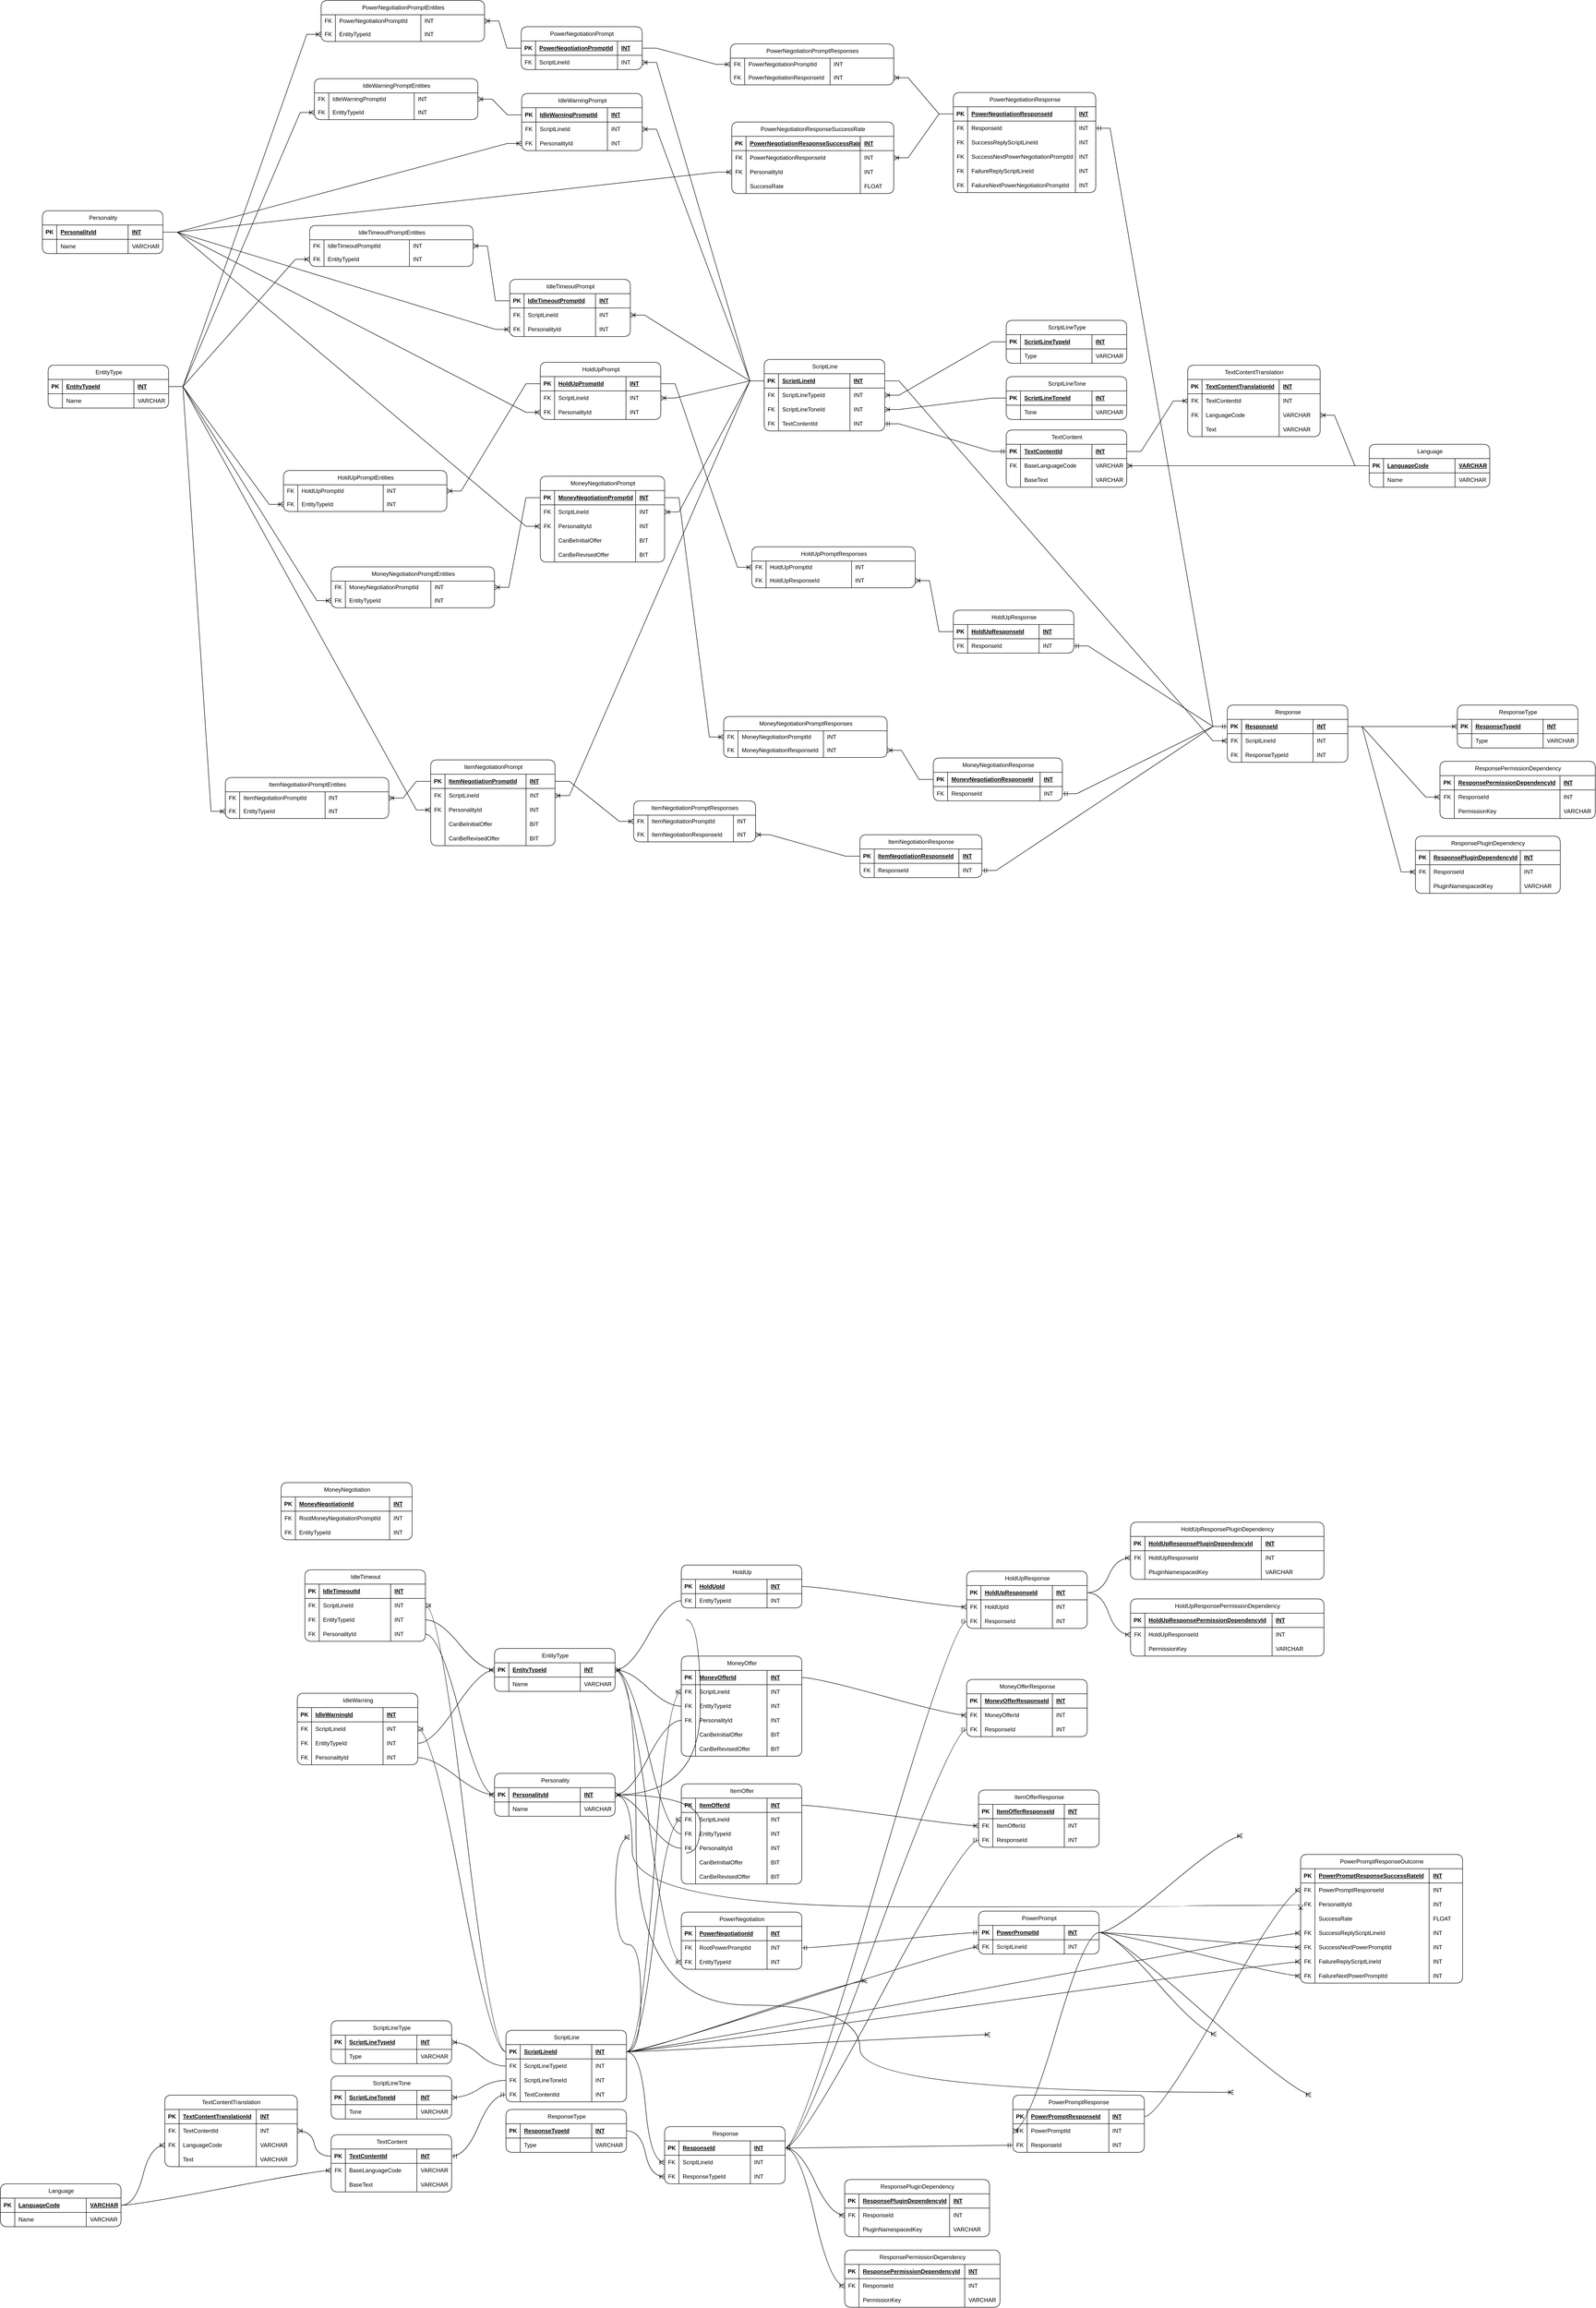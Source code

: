 <mxfile version="24.7.17">
  <diagram name="Page-1" id="B8acHFmCraTAQUAFy0U6">
    <mxGraphModel dx="8449" dy="7107" grid="0" gridSize="10" guides="1" tooltips="1" connect="1" arrows="1" fold="1" page="1" pageScale="1" pageWidth="1920" pageHeight="1080" math="0" shadow="0">
      <root>
        <mxCell id="0" />
        <mxCell id="1" parent="0" />
        <mxCell id="nyVP8lf8nU9UiDjdo4iV-2" value="&lt;span style=&quot;font-weight: 400; text-wrap: wrap;&quot;&gt;EntityType&lt;/span&gt;" style="shape=table;startSize=30;container=1;collapsible=1;childLayout=tableLayout;fixedRows=1;rowLines=0;fontStyle=1;align=center;resizeLast=1;html=1;rounded=1;" parent="1" vertex="1">
          <mxGeometry x="-2803" y="-759" width="253" height="90" as="geometry" />
        </mxCell>
        <mxCell id="nyVP8lf8nU9UiDjdo4iV-3" value="" style="shape=tableRow;horizontal=0;startSize=0;swimlaneHead=0;swimlaneBody=0;fillColor=none;collapsible=0;dropTarget=0;points=[[0,0.5],[1,0.5]];portConstraint=eastwest;top=0;left=0;right=0;bottom=1;" parent="nyVP8lf8nU9UiDjdo4iV-2" vertex="1">
          <mxGeometry y="30" width="253" height="30" as="geometry" />
        </mxCell>
        <mxCell id="nyVP8lf8nU9UiDjdo4iV-4" value="PK" style="shape=partialRectangle;connectable=0;fillColor=none;top=0;left=0;bottom=0;right=0;fontStyle=1;overflow=hidden;whiteSpace=wrap;html=1;" parent="nyVP8lf8nU9UiDjdo4iV-3" vertex="1">
          <mxGeometry width="30" height="30" as="geometry">
            <mxRectangle width="30" height="30" as="alternateBounds" />
          </mxGeometry>
        </mxCell>
        <mxCell id="nyVP8lf8nU9UiDjdo4iV-5" value="EntityTypeId" style="shape=partialRectangle;connectable=0;fillColor=none;top=0;left=0;bottom=0;right=0;align=left;spacingLeft=6;fontStyle=5;overflow=hidden;whiteSpace=wrap;html=1;" parent="nyVP8lf8nU9UiDjdo4iV-3" vertex="1">
          <mxGeometry x="30" width="150" height="30" as="geometry">
            <mxRectangle width="150" height="30" as="alternateBounds" />
          </mxGeometry>
        </mxCell>
        <mxCell id="nyVP8lf8nU9UiDjdo4iV-28" value="INT" style="shape=partialRectangle;connectable=0;fillColor=none;top=0;left=0;bottom=0;right=0;align=left;spacingLeft=6;fontStyle=5;overflow=hidden;whiteSpace=wrap;html=1;" parent="nyVP8lf8nU9UiDjdo4iV-3" vertex="1">
          <mxGeometry x="180" width="73" height="30" as="geometry">
            <mxRectangle width="73" height="30" as="alternateBounds" />
          </mxGeometry>
        </mxCell>
        <mxCell id="nyVP8lf8nU9UiDjdo4iV-6" value="" style="shape=tableRow;horizontal=0;startSize=0;swimlaneHead=0;swimlaneBody=0;fillColor=none;collapsible=0;dropTarget=0;points=[[0,0.5],[1,0.5]];portConstraint=eastwest;top=0;left=0;right=0;bottom=0;" parent="nyVP8lf8nU9UiDjdo4iV-2" vertex="1">
          <mxGeometry y="60" width="253" height="30" as="geometry" />
        </mxCell>
        <mxCell id="nyVP8lf8nU9UiDjdo4iV-7" value="" style="shape=partialRectangle;connectable=0;fillColor=none;top=0;left=0;bottom=0;right=0;editable=1;overflow=hidden;whiteSpace=wrap;html=1;" parent="nyVP8lf8nU9UiDjdo4iV-6" vertex="1">
          <mxGeometry width="30" height="30" as="geometry">
            <mxRectangle width="30" height="30" as="alternateBounds" />
          </mxGeometry>
        </mxCell>
        <mxCell id="nyVP8lf8nU9UiDjdo4iV-8" value="Name" style="shape=partialRectangle;connectable=0;fillColor=none;top=0;left=0;bottom=0;right=0;align=left;spacingLeft=6;overflow=hidden;whiteSpace=wrap;html=1;" parent="nyVP8lf8nU9UiDjdo4iV-6" vertex="1">
          <mxGeometry x="30" width="150" height="30" as="geometry">
            <mxRectangle width="150" height="30" as="alternateBounds" />
          </mxGeometry>
        </mxCell>
        <mxCell id="nyVP8lf8nU9UiDjdo4iV-29" value="VARCHAR" style="shape=partialRectangle;connectable=0;fillColor=none;top=0;left=0;bottom=0;right=0;align=left;spacingLeft=6;overflow=hidden;whiteSpace=wrap;html=1;" parent="nyVP8lf8nU9UiDjdo4iV-6" vertex="1">
          <mxGeometry x="180" width="73" height="30" as="geometry">
            <mxRectangle width="73" height="30" as="alternateBounds" />
          </mxGeometry>
        </mxCell>
        <mxCell id="nyVP8lf8nU9UiDjdo4iV-32" value="&lt;span style=&quot;font-weight: 400; text-wrap: wrap;&quot;&gt;Language&lt;/span&gt;" style="shape=table;startSize=30;container=1;collapsible=1;childLayout=tableLayout;fixedRows=1;rowLines=0;fontStyle=1;align=center;resizeLast=1;html=1;rounded=1;" parent="1" vertex="1">
          <mxGeometry x="-3840" y="364" width="253" height="90" as="geometry" />
        </mxCell>
        <mxCell id="nyVP8lf8nU9UiDjdo4iV-33" value="" style="shape=tableRow;horizontal=0;startSize=0;swimlaneHead=0;swimlaneBody=0;fillColor=none;collapsible=0;dropTarget=0;points=[[0,0.5],[1,0.5]];portConstraint=eastwest;top=0;left=0;right=0;bottom=1;" parent="nyVP8lf8nU9UiDjdo4iV-32" vertex="1">
          <mxGeometry y="30" width="253" height="30" as="geometry" />
        </mxCell>
        <mxCell id="nyVP8lf8nU9UiDjdo4iV-34" value="PK" style="shape=partialRectangle;connectable=0;fillColor=none;top=0;left=0;bottom=0;right=0;fontStyle=1;overflow=hidden;whiteSpace=wrap;html=1;" parent="nyVP8lf8nU9UiDjdo4iV-33" vertex="1">
          <mxGeometry width="30" height="30" as="geometry">
            <mxRectangle width="30" height="30" as="alternateBounds" />
          </mxGeometry>
        </mxCell>
        <mxCell id="nyVP8lf8nU9UiDjdo4iV-35" value="LanguageCode" style="shape=partialRectangle;connectable=0;fillColor=none;top=0;left=0;bottom=0;right=0;align=left;spacingLeft=6;fontStyle=5;overflow=hidden;whiteSpace=wrap;html=1;" parent="nyVP8lf8nU9UiDjdo4iV-33" vertex="1">
          <mxGeometry x="30" width="150" height="30" as="geometry">
            <mxRectangle width="150" height="30" as="alternateBounds" />
          </mxGeometry>
        </mxCell>
        <mxCell id="nyVP8lf8nU9UiDjdo4iV-36" value="VARCHAR" style="shape=partialRectangle;connectable=0;fillColor=none;top=0;left=0;bottom=0;right=0;align=left;spacingLeft=6;fontStyle=5;overflow=hidden;whiteSpace=wrap;html=1;" parent="nyVP8lf8nU9UiDjdo4iV-33" vertex="1">
          <mxGeometry x="180" width="73" height="30" as="geometry">
            <mxRectangle width="73" height="30" as="alternateBounds" />
          </mxGeometry>
        </mxCell>
        <mxCell id="nyVP8lf8nU9UiDjdo4iV-37" value="" style="shape=tableRow;horizontal=0;startSize=0;swimlaneHead=0;swimlaneBody=0;fillColor=none;collapsible=0;dropTarget=0;points=[[0,0.5],[1,0.5]];portConstraint=eastwest;top=0;left=0;right=0;bottom=0;" parent="nyVP8lf8nU9UiDjdo4iV-32" vertex="1">
          <mxGeometry y="60" width="253" height="30" as="geometry" />
        </mxCell>
        <mxCell id="nyVP8lf8nU9UiDjdo4iV-38" value="" style="shape=partialRectangle;connectable=0;fillColor=none;top=0;left=0;bottom=0;right=0;editable=1;overflow=hidden;whiteSpace=wrap;html=1;" parent="nyVP8lf8nU9UiDjdo4iV-37" vertex="1">
          <mxGeometry width="30" height="30" as="geometry">
            <mxRectangle width="30" height="30" as="alternateBounds" />
          </mxGeometry>
        </mxCell>
        <mxCell id="nyVP8lf8nU9UiDjdo4iV-39" value="Name" style="shape=partialRectangle;connectable=0;fillColor=none;top=0;left=0;bottom=0;right=0;align=left;spacingLeft=6;overflow=hidden;whiteSpace=wrap;html=1;" parent="nyVP8lf8nU9UiDjdo4iV-37" vertex="1">
          <mxGeometry x="30" width="150" height="30" as="geometry">
            <mxRectangle width="150" height="30" as="alternateBounds" />
          </mxGeometry>
        </mxCell>
        <mxCell id="nyVP8lf8nU9UiDjdo4iV-40" value="VARCHAR" style="shape=partialRectangle;connectable=0;fillColor=none;top=0;left=0;bottom=0;right=0;align=left;spacingLeft=6;overflow=hidden;whiteSpace=wrap;html=1;" parent="nyVP8lf8nU9UiDjdo4iV-37" vertex="1">
          <mxGeometry x="180" width="73" height="30" as="geometry">
            <mxRectangle width="73" height="30" as="alternateBounds" />
          </mxGeometry>
        </mxCell>
        <mxCell id="nyVP8lf8nU9UiDjdo4iV-41" value="&lt;span style=&quot;font-weight: 400; text-wrap: wrap;&quot;&gt;Personality&lt;/span&gt;" style="shape=table;startSize=30;container=1;collapsible=1;childLayout=tableLayout;fixedRows=1;rowLines=0;fontStyle=1;align=center;resizeLast=1;html=1;rounded=1;" parent="1" vertex="1">
          <mxGeometry x="-2803" y="-497" width="253" height="90" as="geometry" />
        </mxCell>
        <mxCell id="nyVP8lf8nU9UiDjdo4iV-42" value="" style="shape=tableRow;horizontal=0;startSize=0;swimlaneHead=0;swimlaneBody=0;fillColor=none;collapsible=0;dropTarget=0;points=[[0,0.5],[1,0.5]];portConstraint=eastwest;top=0;left=0;right=0;bottom=1;" parent="nyVP8lf8nU9UiDjdo4iV-41" vertex="1">
          <mxGeometry y="30" width="253" height="30" as="geometry" />
        </mxCell>
        <mxCell id="nyVP8lf8nU9UiDjdo4iV-43" value="PK" style="shape=partialRectangle;connectable=0;fillColor=none;top=0;left=0;bottom=0;right=0;fontStyle=1;overflow=hidden;whiteSpace=wrap;html=1;" parent="nyVP8lf8nU9UiDjdo4iV-42" vertex="1">
          <mxGeometry width="30" height="30" as="geometry">
            <mxRectangle width="30" height="30" as="alternateBounds" />
          </mxGeometry>
        </mxCell>
        <mxCell id="nyVP8lf8nU9UiDjdo4iV-44" value="PersonalityId" style="shape=partialRectangle;connectable=0;fillColor=none;top=0;left=0;bottom=0;right=0;align=left;spacingLeft=6;fontStyle=5;overflow=hidden;whiteSpace=wrap;html=1;" parent="nyVP8lf8nU9UiDjdo4iV-42" vertex="1">
          <mxGeometry x="30" width="150" height="30" as="geometry">
            <mxRectangle width="150" height="30" as="alternateBounds" />
          </mxGeometry>
        </mxCell>
        <mxCell id="nyVP8lf8nU9UiDjdo4iV-45" value="INT" style="shape=partialRectangle;connectable=0;fillColor=none;top=0;left=0;bottom=0;right=0;align=left;spacingLeft=6;fontStyle=5;overflow=hidden;whiteSpace=wrap;html=1;" parent="nyVP8lf8nU9UiDjdo4iV-42" vertex="1">
          <mxGeometry x="180" width="73" height="30" as="geometry">
            <mxRectangle width="73" height="30" as="alternateBounds" />
          </mxGeometry>
        </mxCell>
        <mxCell id="nyVP8lf8nU9UiDjdo4iV-46" value="" style="shape=tableRow;horizontal=0;startSize=0;swimlaneHead=0;swimlaneBody=0;fillColor=none;collapsible=0;dropTarget=0;points=[[0,0.5],[1,0.5]];portConstraint=eastwest;top=0;left=0;right=0;bottom=0;" parent="nyVP8lf8nU9UiDjdo4iV-41" vertex="1">
          <mxGeometry y="60" width="253" height="30" as="geometry" />
        </mxCell>
        <mxCell id="nyVP8lf8nU9UiDjdo4iV-47" value="" style="shape=partialRectangle;connectable=0;fillColor=none;top=0;left=0;bottom=0;right=0;editable=1;overflow=hidden;whiteSpace=wrap;html=1;" parent="nyVP8lf8nU9UiDjdo4iV-46" vertex="1">
          <mxGeometry width="30" height="30" as="geometry">
            <mxRectangle width="30" height="30" as="alternateBounds" />
          </mxGeometry>
        </mxCell>
        <mxCell id="nyVP8lf8nU9UiDjdo4iV-48" value="Name" style="shape=partialRectangle;connectable=0;fillColor=none;top=0;left=0;bottom=0;right=0;align=left;spacingLeft=6;overflow=hidden;whiteSpace=wrap;html=1;" parent="nyVP8lf8nU9UiDjdo4iV-46" vertex="1">
          <mxGeometry x="30" width="150" height="30" as="geometry">
            <mxRectangle width="150" height="30" as="alternateBounds" />
          </mxGeometry>
        </mxCell>
        <mxCell id="nyVP8lf8nU9UiDjdo4iV-49" value="VARCHAR" style="shape=partialRectangle;connectable=0;fillColor=none;top=0;left=0;bottom=0;right=0;align=left;spacingLeft=6;overflow=hidden;whiteSpace=wrap;html=1;" parent="nyVP8lf8nU9UiDjdo4iV-46" vertex="1">
          <mxGeometry x="180" width="73" height="30" as="geometry">
            <mxRectangle width="73" height="30" as="alternateBounds" />
          </mxGeometry>
        </mxCell>
        <mxCell id="nyVP8lf8nU9UiDjdo4iV-50" value="&lt;span style=&quot;font-weight: 400; text-wrap: wrap;&quot;&gt;ScriptLine&lt;/span&gt;" style="shape=table;startSize=30;container=1;collapsible=1;childLayout=tableLayout;fixedRows=1;rowLines=0;fontStyle=1;align=center;resizeLast=1;html=1;rounded=1;" parent="1" vertex="1">
          <mxGeometry x="-2779" y="42" width="253" height="150" as="geometry" />
        </mxCell>
        <mxCell id="nyVP8lf8nU9UiDjdo4iV-51" value="" style="shape=tableRow;horizontal=0;startSize=0;swimlaneHead=0;swimlaneBody=0;fillColor=none;collapsible=0;dropTarget=0;points=[[0,0.5],[1,0.5]];portConstraint=eastwest;top=0;left=0;right=0;bottom=1;" parent="nyVP8lf8nU9UiDjdo4iV-50" vertex="1">
          <mxGeometry y="30" width="253" height="30" as="geometry" />
        </mxCell>
        <mxCell id="nyVP8lf8nU9UiDjdo4iV-52" value="PK" style="shape=partialRectangle;connectable=0;fillColor=none;top=0;left=0;bottom=0;right=0;fontStyle=1;overflow=hidden;whiteSpace=wrap;html=1;" parent="nyVP8lf8nU9UiDjdo4iV-51" vertex="1">
          <mxGeometry width="30" height="30" as="geometry">
            <mxRectangle width="30" height="30" as="alternateBounds" />
          </mxGeometry>
        </mxCell>
        <mxCell id="nyVP8lf8nU9UiDjdo4iV-53" value="ScriptLineId" style="shape=partialRectangle;connectable=0;fillColor=none;top=0;left=0;bottom=0;right=0;align=left;spacingLeft=6;fontStyle=5;overflow=hidden;whiteSpace=wrap;html=1;" parent="nyVP8lf8nU9UiDjdo4iV-51" vertex="1">
          <mxGeometry x="30" width="150" height="30" as="geometry">
            <mxRectangle width="150" height="30" as="alternateBounds" />
          </mxGeometry>
        </mxCell>
        <mxCell id="nyVP8lf8nU9UiDjdo4iV-54" value="INT" style="shape=partialRectangle;connectable=0;fillColor=none;top=0;left=0;bottom=0;right=0;align=left;spacingLeft=6;fontStyle=5;overflow=hidden;whiteSpace=wrap;html=1;" parent="nyVP8lf8nU9UiDjdo4iV-51" vertex="1">
          <mxGeometry x="180" width="73" height="30" as="geometry">
            <mxRectangle width="73" height="30" as="alternateBounds" />
          </mxGeometry>
        </mxCell>
        <mxCell id="nyVP8lf8nU9UiDjdo4iV-55" value="" style="shape=tableRow;horizontal=0;startSize=0;swimlaneHead=0;swimlaneBody=0;fillColor=none;collapsible=0;dropTarget=0;points=[[0,0.5],[1,0.5]];portConstraint=eastwest;top=0;left=0;right=0;bottom=0;" parent="nyVP8lf8nU9UiDjdo4iV-50" vertex="1">
          <mxGeometry y="60" width="253" height="30" as="geometry" />
        </mxCell>
        <mxCell id="nyVP8lf8nU9UiDjdo4iV-56" value="FK" style="shape=partialRectangle;connectable=0;fillColor=none;top=0;left=0;bottom=0;right=0;editable=1;overflow=hidden;whiteSpace=wrap;html=1;" parent="nyVP8lf8nU9UiDjdo4iV-55" vertex="1">
          <mxGeometry width="30" height="30" as="geometry">
            <mxRectangle width="30" height="30" as="alternateBounds" />
          </mxGeometry>
        </mxCell>
        <mxCell id="nyVP8lf8nU9UiDjdo4iV-57" value="ScriptLineTypeId" style="shape=partialRectangle;connectable=0;fillColor=none;top=0;left=0;bottom=0;right=0;align=left;spacingLeft=6;overflow=hidden;whiteSpace=wrap;html=1;" parent="nyVP8lf8nU9UiDjdo4iV-55" vertex="1">
          <mxGeometry x="30" width="150" height="30" as="geometry">
            <mxRectangle width="150" height="30" as="alternateBounds" />
          </mxGeometry>
        </mxCell>
        <mxCell id="nyVP8lf8nU9UiDjdo4iV-58" value="INT" style="shape=partialRectangle;connectable=0;fillColor=none;top=0;left=0;bottom=0;right=0;align=left;spacingLeft=6;overflow=hidden;whiteSpace=wrap;html=1;" parent="nyVP8lf8nU9UiDjdo4iV-55" vertex="1">
          <mxGeometry x="180" width="73" height="30" as="geometry">
            <mxRectangle width="73" height="30" as="alternateBounds" />
          </mxGeometry>
        </mxCell>
        <mxCell id="nyVP8lf8nU9UiDjdo4iV-67" style="shape=tableRow;horizontal=0;startSize=0;swimlaneHead=0;swimlaneBody=0;fillColor=none;collapsible=0;dropTarget=0;points=[[0,0.5],[1,0.5]];portConstraint=eastwest;top=0;left=0;right=0;bottom=0;" parent="nyVP8lf8nU9UiDjdo4iV-50" vertex="1">
          <mxGeometry y="90" width="253" height="30" as="geometry" />
        </mxCell>
        <mxCell id="nyVP8lf8nU9UiDjdo4iV-68" value="FK" style="shape=partialRectangle;connectable=0;fillColor=none;top=0;left=0;bottom=0;right=0;editable=1;overflow=hidden;whiteSpace=wrap;html=1;" parent="nyVP8lf8nU9UiDjdo4iV-67" vertex="1">
          <mxGeometry width="30" height="30" as="geometry">
            <mxRectangle width="30" height="30" as="alternateBounds" />
          </mxGeometry>
        </mxCell>
        <mxCell id="nyVP8lf8nU9UiDjdo4iV-69" value="ScriptLineToneId" style="shape=partialRectangle;connectable=0;fillColor=none;top=0;left=0;bottom=0;right=0;align=left;spacingLeft=6;overflow=hidden;whiteSpace=wrap;html=1;" parent="nyVP8lf8nU9UiDjdo4iV-67" vertex="1">
          <mxGeometry x="30" width="150" height="30" as="geometry">
            <mxRectangle width="150" height="30" as="alternateBounds" />
          </mxGeometry>
        </mxCell>
        <mxCell id="nyVP8lf8nU9UiDjdo4iV-70" value="INT" style="shape=partialRectangle;connectable=0;fillColor=none;top=0;left=0;bottom=0;right=0;align=left;spacingLeft=6;overflow=hidden;whiteSpace=wrap;html=1;" parent="nyVP8lf8nU9UiDjdo4iV-67" vertex="1">
          <mxGeometry x="180" width="73" height="30" as="geometry">
            <mxRectangle width="73" height="30" as="alternateBounds" />
          </mxGeometry>
        </mxCell>
        <mxCell id="nyVP8lf8nU9UiDjdo4iV-63" style="shape=tableRow;horizontal=0;startSize=0;swimlaneHead=0;swimlaneBody=0;fillColor=none;collapsible=0;dropTarget=0;points=[[0,0.5],[1,0.5]];portConstraint=eastwest;top=0;left=0;right=0;bottom=0;" parent="nyVP8lf8nU9UiDjdo4iV-50" vertex="1">
          <mxGeometry y="120" width="253" height="30" as="geometry" />
        </mxCell>
        <mxCell id="nyVP8lf8nU9UiDjdo4iV-64" value="FK" style="shape=partialRectangle;connectable=0;fillColor=none;top=0;left=0;bottom=0;right=0;editable=1;overflow=hidden;whiteSpace=wrap;html=1;" parent="nyVP8lf8nU9UiDjdo4iV-63" vertex="1">
          <mxGeometry width="30" height="30" as="geometry">
            <mxRectangle width="30" height="30" as="alternateBounds" />
          </mxGeometry>
        </mxCell>
        <mxCell id="nyVP8lf8nU9UiDjdo4iV-65" value="TextContentId" style="shape=partialRectangle;connectable=0;fillColor=none;top=0;left=0;bottom=0;right=0;align=left;spacingLeft=6;overflow=hidden;whiteSpace=wrap;html=1;" parent="nyVP8lf8nU9UiDjdo4iV-63" vertex="1">
          <mxGeometry x="30" width="150" height="30" as="geometry">
            <mxRectangle width="150" height="30" as="alternateBounds" />
          </mxGeometry>
        </mxCell>
        <mxCell id="nyVP8lf8nU9UiDjdo4iV-66" value="INT" style="shape=partialRectangle;connectable=0;fillColor=none;top=0;left=0;bottom=0;right=0;align=left;spacingLeft=6;overflow=hidden;whiteSpace=wrap;html=1;" parent="nyVP8lf8nU9UiDjdo4iV-63" vertex="1">
          <mxGeometry x="180" width="73" height="30" as="geometry">
            <mxRectangle width="73" height="30" as="alternateBounds" />
          </mxGeometry>
        </mxCell>
        <mxCell id="nyVP8lf8nU9UiDjdo4iV-71" value="&lt;span style=&quot;font-weight: 400; text-wrap: wrap;&quot;&gt;ScriptLineType&lt;/span&gt;" style="shape=table;startSize=30;container=1;collapsible=1;childLayout=tableLayout;fixedRows=1;rowLines=0;fontStyle=1;align=center;resizeLast=1;html=1;rounded=1;" parent="1" vertex="1">
          <mxGeometry x="-3146" y="22" width="253" height="90" as="geometry" />
        </mxCell>
        <mxCell id="nyVP8lf8nU9UiDjdo4iV-72" value="" style="shape=tableRow;horizontal=0;startSize=0;swimlaneHead=0;swimlaneBody=0;fillColor=none;collapsible=0;dropTarget=0;points=[[0,0.5],[1,0.5]];portConstraint=eastwest;top=0;left=0;right=0;bottom=1;" parent="nyVP8lf8nU9UiDjdo4iV-71" vertex="1">
          <mxGeometry y="30" width="253" height="30" as="geometry" />
        </mxCell>
        <mxCell id="nyVP8lf8nU9UiDjdo4iV-73" value="PK" style="shape=partialRectangle;connectable=0;fillColor=none;top=0;left=0;bottom=0;right=0;fontStyle=1;overflow=hidden;whiteSpace=wrap;html=1;" parent="nyVP8lf8nU9UiDjdo4iV-72" vertex="1">
          <mxGeometry width="30" height="30" as="geometry">
            <mxRectangle width="30" height="30" as="alternateBounds" />
          </mxGeometry>
        </mxCell>
        <mxCell id="nyVP8lf8nU9UiDjdo4iV-74" value="ScriptLineTypeId" style="shape=partialRectangle;connectable=0;fillColor=none;top=0;left=0;bottom=0;right=0;align=left;spacingLeft=6;fontStyle=5;overflow=hidden;whiteSpace=wrap;html=1;" parent="nyVP8lf8nU9UiDjdo4iV-72" vertex="1">
          <mxGeometry x="30" width="150" height="30" as="geometry">
            <mxRectangle width="150" height="30" as="alternateBounds" />
          </mxGeometry>
        </mxCell>
        <mxCell id="nyVP8lf8nU9UiDjdo4iV-75" value="INT" style="shape=partialRectangle;connectable=0;fillColor=none;top=0;left=0;bottom=0;right=0;align=left;spacingLeft=6;fontStyle=5;overflow=hidden;whiteSpace=wrap;html=1;" parent="nyVP8lf8nU9UiDjdo4iV-72" vertex="1">
          <mxGeometry x="180" width="73" height="30" as="geometry">
            <mxRectangle width="73" height="30" as="alternateBounds" />
          </mxGeometry>
        </mxCell>
        <mxCell id="nyVP8lf8nU9UiDjdo4iV-76" value="" style="shape=tableRow;horizontal=0;startSize=0;swimlaneHead=0;swimlaneBody=0;fillColor=none;collapsible=0;dropTarget=0;points=[[0,0.5],[1,0.5]];portConstraint=eastwest;top=0;left=0;right=0;bottom=0;" parent="nyVP8lf8nU9UiDjdo4iV-71" vertex="1">
          <mxGeometry y="60" width="253" height="30" as="geometry" />
        </mxCell>
        <mxCell id="nyVP8lf8nU9UiDjdo4iV-77" value="" style="shape=partialRectangle;connectable=0;fillColor=none;top=0;left=0;bottom=0;right=0;editable=1;overflow=hidden;whiteSpace=wrap;html=1;" parent="nyVP8lf8nU9UiDjdo4iV-76" vertex="1">
          <mxGeometry width="30" height="30" as="geometry">
            <mxRectangle width="30" height="30" as="alternateBounds" />
          </mxGeometry>
        </mxCell>
        <mxCell id="nyVP8lf8nU9UiDjdo4iV-78" value="Type" style="shape=partialRectangle;connectable=0;fillColor=none;top=0;left=0;bottom=0;right=0;align=left;spacingLeft=6;overflow=hidden;whiteSpace=wrap;html=1;" parent="nyVP8lf8nU9UiDjdo4iV-76" vertex="1">
          <mxGeometry x="30" width="150" height="30" as="geometry">
            <mxRectangle width="150" height="30" as="alternateBounds" />
          </mxGeometry>
        </mxCell>
        <mxCell id="nyVP8lf8nU9UiDjdo4iV-79" value="VARCHAR" style="shape=partialRectangle;connectable=0;fillColor=none;top=0;left=0;bottom=0;right=0;align=left;spacingLeft=6;overflow=hidden;whiteSpace=wrap;html=1;" parent="nyVP8lf8nU9UiDjdo4iV-76" vertex="1">
          <mxGeometry x="180" width="73" height="30" as="geometry">
            <mxRectangle width="73" height="30" as="alternateBounds" />
          </mxGeometry>
        </mxCell>
        <mxCell id="nyVP8lf8nU9UiDjdo4iV-80" value="&lt;span style=&quot;font-weight: 400; text-wrap: wrap;&quot;&gt;ScriptLineTone&lt;/span&gt;" style="shape=table;startSize=30;container=1;collapsible=1;childLayout=tableLayout;fixedRows=1;rowLines=0;fontStyle=1;align=center;resizeLast=1;html=1;rounded=1;" parent="1" vertex="1">
          <mxGeometry x="-3146" y="138" width="253" height="90" as="geometry" />
        </mxCell>
        <mxCell id="nyVP8lf8nU9UiDjdo4iV-81" value="" style="shape=tableRow;horizontal=0;startSize=0;swimlaneHead=0;swimlaneBody=0;fillColor=none;collapsible=0;dropTarget=0;points=[[0,0.5],[1,0.5]];portConstraint=eastwest;top=0;left=0;right=0;bottom=1;" parent="nyVP8lf8nU9UiDjdo4iV-80" vertex="1">
          <mxGeometry y="30" width="253" height="30" as="geometry" />
        </mxCell>
        <mxCell id="nyVP8lf8nU9UiDjdo4iV-82" value="PK" style="shape=partialRectangle;connectable=0;fillColor=none;top=0;left=0;bottom=0;right=0;fontStyle=1;overflow=hidden;whiteSpace=wrap;html=1;" parent="nyVP8lf8nU9UiDjdo4iV-81" vertex="1">
          <mxGeometry width="30" height="30" as="geometry">
            <mxRectangle width="30" height="30" as="alternateBounds" />
          </mxGeometry>
        </mxCell>
        <mxCell id="nyVP8lf8nU9UiDjdo4iV-83" value="ScriptLineToneId" style="shape=partialRectangle;connectable=0;fillColor=none;top=0;left=0;bottom=0;right=0;align=left;spacingLeft=6;fontStyle=5;overflow=hidden;whiteSpace=wrap;html=1;" parent="nyVP8lf8nU9UiDjdo4iV-81" vertex="1">
          <mxGeometry x="30" width="150" height="30" as="geometry">
            <mxRectangle width="150" height="30" as="alternateBounds" />
          </mxGeometry>
        </mxCell>
        <mxCell id="nyVP8lf8nU9UiDjdo4iV-84" value="INT" style="shape=partialRectangle;connectable=0;fillColor=none;top=0;left=0;bottom=0;right=0;align=left;spacingLeft=6;fontStyle=5;overflow=hidden;whiteSpace=wrap;html=1;" parent="nyVP8lf8nU9UiDjdo4iV-81" vertex="1">
          <mxGeometry x="180" width="73" height="30" as="geometry">
            <mxRectangle width="73" height="30" as="alternateBounds" />
          </mxGeometry>
        </mxCell>
        <mxCell id="nyVP8lf8nU9UiDjdo4iV-85" value="" style="shape=tableRow;horizontal=0;startSize=0;swimlaneHead=0;swimlaneBody=0;fillColor=none;collapsible=0;dropTarget=0;points=[[0,0.5],[1,0.5]];portConstraint=eastwest;top=0;left=0;right=0;bottom=0;" parent="nyVP8lf8nU9UiDjdo4iV-80" vertex="1">
          <mxGeometry y="60" width="253" height="30" as="geometry" />
        </mxCell>
        <mxCell id="nyVP8lf8nU9UiDjdo4iV-86" value="" style="shape=partialRectangle;connectable=0;fillColor=none;top=0;left=0;bottom=0;right=0;editable=1;overflow=hidden;whiteSpace=wrap;html=1;" parent="nyVP8lf8nU9UiDjdo4iV-85" vertex="1">
          <mxGeometry width="30" height="30" as="geometry">
            <mxRectangle width="30" height="30" as="alternateBounds" />
          </mxGeometry>
        </mxCell>
        <mxCell id="nyVP8lf8nU9UiDjdo4iV-87" value="Tone" style="shape=partialRectangle;connectable=0;fillColor=none;top=0;left=0;bottom=0;right=0;align=left;spacingLeft=6;overflow=hidden;whiteSpace=wrap;html=1;" parent="nyVP8lf8nU9UiDjdo4iV-85" vertex="1">
          <mxGeometry x="30" width="150" height="30" as="geometry">
            <mxRectangle width="150" height="30" as="alternateBounds" />
          </mxGeometry>
        </mxCell>
        <mxCell id="nyVP8lf8nU9UiDjdo4iV-88" value="VARCHAR" style="shape=partialRectangle;connectable=0;fillColor=none;top=0;left=0;bottom=0;right=0;align=left;spacingLeft=6;overflow=hidden;whiteSpace=wrap;html=1;" parent="nyVP8lf8nU9UiDjdo4iV-85" vertex="1">
          <mxGeometry x="180" width="73" height="30" as="geometry">
            <mxRectangle width="73" height="30" as="alternateBounds" />
          </mxGeometry>
        </mxCell>
        <mxCell id="nyVP8lf8nU9UiDjdo4iV-89" value="&lt;span style=&quot;font-weight: 400; text-wrap: wrap;&quot;&gt;Response&lt;/span&gt;" style="shape=table;startSize=30;container=1;collapsible=1;childLayout=tableLayout;fixedRows=1;rowLines=0;fontStyle=1;align=center;resizeLast=1;html=1;rounded=1;" parent="1" vertex="1">
          <mxGeometry x="-2446" y="244" width="253" height="120" as="geometry" />
        </mxCell>
        <mxCell id="nyVP8lf8nU9UiDjdo4iV-90" value="" style="shape=tableRow;horizontal=0;startSize=0;swimlaneHead=0;swimlaneBody=0;fillColor=none;collapsible=0;dropTarget=0;points=[[0,0.5],[1,0.5]];portConstraint=eastwest;top=0;left=0;right=0;bottom=1;" parent="nyVP8lf8nU9UiDjdo4iV-89" vertex="1">
          <mxGeometry y="30" width="253" height="30" as="geometry" />
        </mxCell>
        <mxCell id="nyVP8lf8nU9UiDjdo4iV-91" value="PK" style="shape=partialRectangle;connectable=0;fillColor=none;top=0;left=0;bottom=0;right=0;fontStyle=1;overflow=hidden;whiteSpace=wrap;html=1;" parent="nyVP8lf8nU9UiDjdo4iV-90" vertex="1">
          <mxGeometry width="30" height="30" as="geometry">
            <mxRectangle width="30" height="30" as="alternateBounds" />
          </mxGeometry>
        </mxCell>
        <mxCell id="nyVP8lf8nU9UiDjdo4iV-92" value="ResponseId" style="shape=partialRectangle;connectable=0;fillColor=none;top=0;left=0;bottom=0;right=0;align=left;spacingLeft=6;fontStyle=5;overflow=hidden;whiteSpace=wrap;html=1;" parent="nyVP8lf8nU9UiDjdo4iV-90" vertex="1">
          <mxGeometry x="30" width="150" height="30" as="geometry">
            <mxRectangle width="150" height="30" as="alternateBounds" />
          </mxGeometry>
        </mxCell>
        <mxCell id="nyVP8lf8nU9UiDjdo4iV-93" value="INT" style="shape=partialRectangle;connectable=0;fillColor=none;top=0;left=0;bottom=0;right=0;align=left;spacingLeft=6;fontStyle=5;overflow=hidden;whiteSpace=wrap;html=1;" parent="nyVP8lf8nU9UiDjdo4iV-90" vertex="1">
          <mxGeometry x="180" width="73" height="30" as="geometry">
            <mxRectangle width="73" height="30" as="alternateBounds" />
          </mxGeometry>
        </mxCell>
        <mxCell id="nyVP8lf8nU9UiDjdo4iV-94" value="" style="shape=tableRow;horizontal=0;startSize=0;swimlaneHead=0;swimlaneBody=0;fillColor=none;collapsible=0;dropTarget=0;points=[[0,0.5],[1,0.5]];portConstraint=eastwest;top=0;left=0;right=0;bottom=0;" parent="nyVP8lf8nU9UiDjdo4iV-89" vertex="1">
          <mxGeometry y="60" width="253" height="30" as="geometry" />
        </mxCell>
        <mxCell id="nyVP8lf8nU9UiDjdo4iV-95" value="FK" style="shape=partialRectangle;connectable=0;fillColor=none;top=0;left=0;bottom=0;right=0;editable=1;overflow=hidden;whiteSpace=wrap;html=1;" parent="nyVP8lf8nU9UiDjdo4iV-94" vertex="1">
          <mxGeometry width="30" height="30" as="geometry">
            <mxRectangle width="30" height="30" as="alternateBounds" />
          </mxGeometry>
        </mxCell>
        <mxCell id="nyVP8lf8nU9UiDjdo4iV-96" value="ScriptLineId" style="shape=partialRectangle;connectable=0;fillColor=none;top=0;left=0;bottom=0;right=0;align=left;spacingLeft=6;overflow=hidden;whiteSpace=wrap;html=1;" parent="nyVP8lf8nU9UiDjdo4iV-94" vertex="1">
          <mxGeometry x="30" width="150" height="30" as="geometry">
            <mxRectangle width="150" height="30" as="alternateBounds" />
          </mxGeometry>
        </mxCell>
        <mxCell id="nyVP8lf8nU9UiDjdo4iV-97" value="INT" style="shape=partialRectangle;connectable=0;fillColor=none;top=0;left=0;bottom=0;right=0;align=left;spacingLeft=6;overflow=hidden;whiteSpace=wrap;html=1;" parent="nyVP8lf8nU9UiDjdo4iV-94" vertex="1">
          <mxGeometry x="180" width="73" height="30" as="geometry">
            <mxRectangle width="73" height="30" as="alternateBounds" />
          </mxGeometry>
        </mxCell>
        <mxCell id="nyVP8lf8nU9UiDjdo4iV-98" style="shape=tableRow;horizontal=0;startSize=0;swimlaneHead=0;swimlaneBody=0;fillColor=none;collapsible=0;dropTarget=0;points=[[0,0.5],[1,0.5]];portConstraint=eastwest;top=0;left=0;right=0;bottom=0;" parent="nyVP8lf8nU9UiDjdo4iV-89" vertex="1">
          <mxGeometry y="90" width="253" height="30" as="geometry" />
        </mxCell>
        <mxCell id="nyVP8lf8nU9UiDjdo4iV-99" value="FK" style="shape=partialRectangle;connectable=0;fillColor=none;top=0;left=0;bottom=0;right=0;editable=1;overflow=hidden;whiteSpace=wrap;html=1;" parent="nyVP8lf8nU9UiDjdo4iV-98" vertex="1">
          <mxGeometry width="30" height="30" as="geometry">
            <mxRectangle width="30" height="30" as="alternateBounds" />
          </mxGeometry>
        </mxCell>
        <mxCell id="nyVP8lf8nU9UiDjdo4iV-100" value="ResponseTypeId" style="shape=partialRectangle;connectable=0;fillColor=none;top=0;left=0;bottom=0;right=0;align=left;spacingLeft=6;overflow=hidden;whiteSpace=wrap;html=1;" parent="nyVP8lf8nU9UiDjdo4iV-98" vertex="1">
          <mxGeometry x="30" width="150" height="30" as="geometry">
            <mxRectangle width="150" height="30" as="alternateBounds" />
          </mxGeometry>
        </mxCell>
        <mxCell id="nyVP8lf8nU9UiDjdo4iV-101" value="INT" style="shape=partialRectangle;connectable=0;fillColor=none;top=0;left=0;bottom=0;right=0;align=left;spacingLeft=6;overflow=hidden;whiteSpace=wrap;html=1;" parent="nyVP8lf8nU9UiDjdo4iV-98" vertex="1">
          <mxGeometry x="180" width="73" height="30" as="geometry">
            <mxRectangle width="73" height="30" as="alternateBounds" />
          </mxGeometry>
        </mxCell>
        <mxCell id="nyVP8lf8nU9UiDjdo4iV-106" value="&lt;span style=&quot;font-weight: 400; text-wrap: wrap;&quot;&gt;ResponseType&lt;/span&gt;" style="shape=table;startSize=30;container=1;collapsible=1;childLayout=tableLayout;fixedRows=1;rowLines=0;fontStyle=1;align=center;resizeLast=1;html=1;rounded=1;" parent="1" vertex="1">
          <mxGeometry x="-2779" y="208" width="253" height="90" as="geometry" />
        </mxCell>
        <mxCell id="nyVP8lf8nU9UiDjdo4iV-107" value="" style="shape=tableRow;horizontal=0;startSize=0;swimlaneHead=0;swimlaneBody=0;fillColor=none;collapsible=0;dropTarget=0;points=[[0,0.5],[1,0.5]];portConstraint=eastwest;top=0;left=0;right=0;bottom=1;" parent="nyVP8lf8nU9UiDjdo4iV-106" vertex="1">
          <mxGeometry y="30" width="253" height="30" as="geometry" />
        </mxCell>
        <mxCell id="nyVP8lf8nU9UiDjdo4iV-108" value="PK" style="shape=partialRectangle;connectable=0;fillColor=none;top=0;left=0;bottom=0;right=0;fontStyle=1;overflow=hidden;whiteSpace=wrap;html=1;" parent="nyVP8lf8nU9UiDjdo4iV-107" vertex="1">
          <mxGeometry width="30" height="30" as="geometry">
            <mxRectangle width="30" height="30" as="alternateBounds" />
          </mxGeometry>
        </mxCell>
        <mxCell id="nyVP8lf8nU9UiDjdo4iV-109" value="ResponseTypeId" style="shape=partialRectangle;connectable=0;fillColor=none;top=0;left=0;bottom=0;right=0;align=left;spacingLeft=6;fontStyle=5;overflow=hidden;whiteSpace=wrap;html=1;" parent="nyVP8lf8nU9UiDjdo4iV-107" vertex="1">
          <mxGeometry x="30" width="150" height="30" as="geometry">
            <mxRectangle width="150" height="30" as="alternateBounds" />
          </mxGeometry>
        </mxCell>
        <mxCell id="nyVP8lf8nU9UiDjdo4iV-110" value="INT" style="shape=partialRectangle;connectable=0;fillColor=none;top=0;left=0;bottom=0;right=0;align=left;spacingLeft=6;fontStyle=5;overflow=hidden;whiteSpace=wrap;html=1;" parent="nyVP8lf8nU9UiDjdo4iV-107" vertex="1">
          <mxGeometry x="180" width="73" height="30" as="geometry">
            <mxRectangle width="73" height="30" as="alternateBounds" />
          </mxGeometry>
        </mxCell>
        <mxCell id="nyVP8lf8nU9UiDjdo4iV-111" value="" style="shape=tableRow;horizontal=0;startSize=0;swimlaneHead=0;swimlaneBody=0;fillColor=none;collapsible=0;dropTarget=0;points=[[0,0.5],[1,0.5]];portConstraint=eastwest;top=0;left=0;right=0;bottom=0;" parent="nyVP8lf8nU9UiDjdo4iV-106" vertex="1">
          <mxGeometry y="60" width="253" height="30" as="geometry" />
        </mxCell>
        <mxCell id="nyVP8lf8nU9UiDjdo4iV-112" value="" style="shape=partialRectangle;connectable=0;fillColor=none;top=0;left=0;bottom=0;right=0;editable=1;overflow=hidden;whiteSpace=wrap;html=1;" parent="nyVP8lf8nU9UiDjdo4iV-111" vertex="1">
          <mxGeometry width="30" height="30" as="geometry">
            <mxRectangle width="30" height="30" as="alternateBounds" />
          </mxGeometry>
        </mxCell>
        <mxCell id="nyVP8lf8nU9UiDjdo4iV-113" value="Type" style="shape=partialRectangle;connectable=0;fillColor=none;top=0;left=0;bottom=0;right=0;align=left;spacingLeft=6;overflow=hidden;whiteSpace=wrap;html=1;" parent="nyVP8lf8nU9UiDjdo4iV-111" vertex="1">
          <mxGeometry x="30" width="150" height="30" as="geometry">
            <mxRectangle width="150" height="30" as="alternateBounds" />
          </mxGeometry>
        </mxCell>
        <mxCell id="nyVP8lf8nU9UiDjdo4iV-114" value="VARCHAR" style="shape=partialRectangle;connectable=0;fillColor=none;top=0;left=0;bottom=0;right=0;align=left;spacingLeft=6;overflow=hidden;whiteSpace=wrap;html=1;" parent="nyVP8lf8nU9UiDjdo4iV-111" vertex="1">
          <mxGeometry x="180" width="73" height="30" as="geometry">
            <mxRectangle width="73" height="30" as="alternateBounds" />
          </mxGeometry>
        </mxCell>
        <mxCell id="nyVP8lf8nU9UiDjdo4iV-119" value="&lt;span style=&quot;font-weight: 400; text-wrap: wrap;&quot;&gt;TextContent&lt;/span&gt;" style="shape=table;startSize=30;container=1;collapsible=1;childLayout=tableLayout;fixedRows=1;rowLines=0;fontStyle=1;align=center;resizeLast=1;html=1;rounded=1;" parent="1" vertex="1">
          <mxGeometry x="-3146" y="261" width="253" height="120" as="geometry" />
        </mxCell>
        <mxCell id="nyVP8lf8nU9UiDjdo4iV-120" value="" style="shape=tableRow;horizontal=0;startSize=0;swimlaneHead=0;swimlaneBody=0;fillColor=none;collapsible=0;dropTarget=0;points=[[0,0.5],[1,0.5]];portConstraint=eastwest;top=0;left=0;right=0;bottom=1;" parent="nyVP8lf8nU9UiDjdo4iV-119" vertex="1">
          <mxGeometry y="30" width="253" height="30" as="geometry" />
        </mxCell>
        <mxCell id="nyVP8lf8nU9UiDjdo4iV-121" value="PK" style="shape=partialRectangle;connectable=0;fillColor=none;top=0;left=0;bottom=0;right=0;fontStyle=1;overflow=hidden;whiteSpace=wrap;html=1;" parent="nyVP8lf8nU9UiDjdo4iV-120" vertex="1">
          <mxGeometry width="30" height="30" as="geometry">
            <mxRectangle width="30" height="30" as="alternateBounds" />
          </mxGeometry>
        </mxCell>
        <mxCell id="nyVP8lf8nU9UiDjdo4iV-122" value="TextContentId" style="shape=partialRectangle;connectable=0;fillColor=none;top=0;left=0;bottom=0;right=0;align=left;spacingLeft=6;fontStyle=5;overflow=hidden;whiteSpace=wrap;html=1;" parent="nyVP8lf8nU9UiDjdo4iV-120" vertex="1">
          <mxGeometry x="30" width="150" height="30" as="geometry">
            <mxRectangle width="150" height="30" as="alternateBounds" />
          </mxGeometry>
        </mxCell>
        <mxCell id="nyVP8lf8nU9UiDjdo4iV-123" value="INT" style="shape=partialRectangle;connectable=0;fillColor=none;top=0;left=0;bottom=0;right=0;align=left;spacingLeft=6;fontStyle=5;overflow=hidden;whiteSpace=wrap;html=1;" parent="nyVP8lf8nU9UiDjdo4iV-120" vertex="1">
          <mxGeometry x="180" width="73" height="30" as="geometry">
            <mxRectangle width="73" height="30" as="alternateBounds" />
          </mxGeometry>
        </mxCell>
        <mxCell id="nyVP8lf8nU9UiDjdo4iV-124" value="" style="shape=tableRow;horizontal=0;startSize=0;swimlaneHead=0;swimlaneBody=0;fillColor=none;collapsible=0;dropTarget=0;points=[[0,0.5],[1,0.5]];portConstraint=eastwest;top=0;left=0;right=0;bottom=0;" parent="nyVP8lf8nU9UiDjdo4iV-119" vertex="1">
          <mxGeometry y="60" width="253" height="30" as="geometry" />
        </mxCell>
        <mxCell id="nyVP8lf8nU9UiDjdo4iV-125" value="FK" style="shape=partialRectangle;connectable=0;fillColor=none;top=0;left=0;bottom=0;right=0;editable=1;overflow=hidden;whiteSpace=wrap;html=1;" parent="nyVP8lf8nU9UiDjdo4iV-124" vertex="1">
          <mxGeometry width="30" height="30" as="geometry">
            <mxRectangle width="30" height="30" as="alternateBounds" />
          </mxGeometry>
        </mxCell>
        <mxCell id="nyVP8lf8nU9UiDjdo4iV-126" value="BaseLanguageCode" style="shape=partialRectangle;connectable=0;fillColor=none;top=0;left=0;bottom=0;right=0;align=left;spacingLeft=6;overflow=hidden;whiteSpace=wrap;html=1;" parent="nyVP8lf8nU9UiDjdo4iV-124" vertex="1">
          <mxGeometry x="30" width="150" height="30" as="geometry">
            <mxRectangle width="150" height="30" as="alternateBounds" />
          </mxGeometry>
        </mxCell>
        <mxCell id="nyVP8lf8nU9UiDjdo4iV-127" value="VARCHAR" style="shape=partialRectangle;connectable=0;fillColor=none;top=0;left=0;bottom=0;right=0;align=left;spacingLeft=6;overflow=hidden;whiteSpace=wrap;html=1;" parent="nyVP8lf8nU9UiDjdo4iV-124" vertex="1">
          <mxGeometry x="180" width="73" height="30" as="geometry">
            <mxRectangle width="73" height="30" as="alternateBounds" />
          </mxGeometry>
        </mxCell>
        <mxCell id="nyVP8lf8nU9UiDjdo4iV-128" style="shape=tableRow;horizontal=0;startSize=0;swimlaneHead=0;swimlaneBody=0;fillColor=none;collapsible=0;dropTarget=0;points=[[0,0.5],[1,0.5]];portConstraint=eastwest;top=0;left=0;right=0;bottom=0;" parent="nyVP8lf8nU9UiDjdo4iV-119" vertex="1">
          <mxGeometry y="90" width="253" height="30" as="geometry" />
        </mxCell>
        <mxCell id="nyVP8lf8nU9UiDjdo4iV-129" value="" style="shape=partialRectangle;connectable=0;fillColor=none;top=0;left=0;bottom=0;right=0;editable=1;overflow=hidden;whiteSpace=wrap;html=1;" parent="nyVP8lf8nU9UiDjdo4iV-128" vertex="1">
          <mxGeometry width="30" height="30" as="geometry">
            <mxRectangle width="30" height="30" as="alternateBounds" />
          </mxGeometry>
        </mxCell>
        <mxCell id="nyVP8lf8nU9UiDjdo4iV-130" value="BaseText" style="shape=partialRectangle;connectable=0;fillColor=none;top=0;left=0;bottom=0;right=0;align=left;spacingLeft=6;overflow=hidden;whiteSpace=wrap;html=1;" parent="nyVP8lf8nU9UiDjdo4iV-128" vertex="1">
          <mxGeometry x="30" width="150" height="30" as="geometry">
            <mxRectangle width="150" height="30" as="alternateBounds" />
          </mxGeometry>
        </mxCell>
        <mxCell id="nyVP8lf8nU9UiDjdo4iV-131" value="VARCHAR" style="shape=partialRectangle;connectable=0;fillColor=none;top=0;left=0;bottom=0;right=0;align=left;spacingLeft=6;overflow=hidden;whiteSpace=wrap;html=1;" parent="nyVP8lf8nU9UiDjdo4iV-128" vertex="1">
          <mxGeometry x="180" width="73" height="30" as="geometry">
            <mxRectangle width="73" height="30" as="alternateBounds" />
          </mxGeometry>
        </mxCell>
        <mxCell id="nyVP8lf8nU9UiDjdo4iV-132" value="&lt;span style=&quot;font-weight: 400; text-wrap: wrap;&quot;&gt;TextContentTranslation&lt;/span&gt;" style="shape=table;startSize=30;container=1;collapsible=1;childLayout=tableLayout;fixedRows=1;rowLines=0;fontStyle=1;align=center;resizeLast=1;html=1;rounded=1;" parent="1" vertex="1">
          <mxGeometry x="-3495" y="178" width="278" height="150" as="geometry" />
        </mxCell>
        <mxCell id="nyVP8lf8nU9UiDjdo4iV-133" value="" style="shape=tableRow;horizontal=0;startSize=0;swimlaneHead=0;swimlaneBody=0;fillColor=none;collapsible=0;dropTarget=0;points=[[0,0.5],[1,0.5]];portConstraint=eastwest;top=0;left=0;right=0;bottom=1;" parent="nyVP8lf8nU9UiDjdo4iV-132" vertex="1">
          <mxGeometry y="30" width="278" height="30" as="geometry" />
        </mxCell>
        <mxCell id="nyVP8lf8nU9UiDjdo4iV-134" value="PK" style="shape=partialRectangle;connectable=0;fillColor=none;top=0;left=0;bottom=0;right=0;fontStyle=1;overflow=hidden;whiteSpace=wrap;html=1;" parent="nyVP8lf8nU9UiDjdo4iV-133" vertex="1">
          <mxGeometry width="30" height="30" as="geometry">
            <mxRectangle width="30" height="30" as="alternateBounds" />
          </mxGeometry>
        </mxCell>
        <mxCell id="nyVP8lf8nU9UiDjdo4iV-135" value="TextContentTranslationId" style="shape=partialRectangle;connectable=0;fillColor=none;top=0;left=0;bottom=0;right=0;align=left;spacingLeft=6;fontStyle=5;overflow=hidden;whiteSpace=wrap;html=1;" parent="nyVP8lf8nU9UiDjdo4iV-133" vertex="1">
          <mxGeometry x="30" width="161.958" height="30" as="geometry">
            <mxRectangle width="161.958" height="30" as="alternateBounds" />
          </mxGeometry>
        </mxCell>
        <mxCell id="nyVP8lf8nU9UiDjdo4iV-136" value="INT" style="shape=partialRectangle;connectable=0;fillColor=none;top=0;left=0;bottom=0;right=0;align=left;spacingLeft=6;fontStyle=5;overflow=hidden;whiteSpace=wrap;html=1;" parent="nyVP8lf8nU9UiDjdo4iV-133" vertex="1">
          <mxGeometry x="191.958" width="86.042" height="30" as="geometry">
            <mxRectangle width="86.042" height="30" as="alternateBounds" />
          </mxGeometry>
        </mxCell>
        <mxCell id="nyVP8lf8nU9UiDjdo4iV-149" style="shape=tableRow;horizontal=0;startSize=0;swimlaneHead=0;swimlaneBody=0;fillColor=none;collapsible=0;dropTarget=0;points=[[0,0.5],[1,0.5]];portConstraint=eastwest;top=0;left=0;right=0;bottom=0;" parent="nyVP8lf8nU9UiDjdo4iV-132" vertex="1">
          <mxGeometry y="60" width="278" height="30" as="geometry" />
        </mxCell>
        <mxCell id="nyVP8lf8nU9UiDjdo4iV-150" value="FK" style="shape=partialRectangle;connectable=0;fillColor=none;top=0;left=0;bottom=0;right=0;editable=1;overflow=hidden;whiteSpace=wrap;html=1;" parent="nyVP8lf8nU9UiDjdo4iV-149" vertex="1">
          <mxGeometry width="30" height="30" as="geometry">
            <mxRectangle width="30" height="30" as="alternateBounds" />
          </mxGeometry>
        </mxCell>
        <mxCell id="nyVP8lf8nU9UiDjdo4iV-151" value="TextContentId" style="shape=partialRectangle;connectable=0;fillColor=none;top=0;left=0;bottom=0;right=0;align=left;spacingLeft=6;overflow=hidden;whiteSpace=wrap;html=1;" parent="nyVP8lf8nU9UiDjdo4iV-149" vertex="1">
          <mxGeometry x="30" width="161.958" height="30" as="geometry">
            <mxRectangle width="161.958" height="30" as="alternateBounds" />
          </mxGeometry>
        </mxCell>
        <mxCell id="nyVP8lf8nU9UiDjdo4iV-152" value="INT" style="shape=partialRectangle;connectable=0;fillColor=none;top=0;left=0;bottom=0;right=0;align=left;spacingLeft=6;overflow=hidden;whiteSpace=wrap;html=1;" parent="nyVP8lf8nU9UiDjdo4iV-149" vertex="1">
          <mxGeometry x="191.958" width="86.042" height="30" as="geometry">
            <mxRectangle width="86.042" height="30" as="alternateBounds" />
          </mxGeometry>
        </mxCell>
        <mxCell id="nyVP8lf8nU9UiDjdo4iV-137" value="" style="shape=tableRow;horizontal=0;startSize=0;swimlaneHead=0;swimlaneBody=0;fillColor=none;collapsible=0;dropTarget=0;points=[[0,0.5],[1,0.5]];portConstraint=eastwest;top=0;left=0;right=0;bottom=0;" parent="nyVP8lf8nU9UiDjdo4iV-132" vertex="1">
          <mxGeometry y="90" width="278" height="30" as="geometry" />
        </mxCell>
        <mxCell id="nyVP8lf8nU9UiDjdo4iV-138" value="FK" style="shape=partialRectangle;connectable=0;fillColor=none;top=0;left=0;bottom=0;right=0;editable=1;overflow=hidden;whiteSpace=wrap;html=1;" parent="nyVP8lf8nU9UiDjdo4iV-137" vertex="1">
          <mxGeometry width="30" height="30" as="geometry">
            <mxRectangle width="30" height="30" as="alternateBounds" />
          </mxGeometry>
        </mxCell>
        <mxCell id="nyVP8lf8nU9UiDjdo4iV-139" value="LanguageCode" style="shape=partialRectangle;connectable=0;fillColor=none;top=0;left=0;bottom=0;right=0;align=left;spacingLeft=6;overflow=hidden;whiteSpace=wrap;html=1;" parent="nyVP8lf8nU9UiDjdo4iV-137" vertex="1">
          <mxGeometry x="30" width="161.958" height="30" as="geometry">
            <mxRectangle width="161.958" height="30" as="alternateBounds" />
          </mxGeometry>
        </mxCell>
        <mxCell id="nyVP8lf8nU9UiDjdo4iV-140" value="VARCHAR" style="shape=partialRectangle;connectable=0;fillColor=none;top=0;left=0;bottom=0;right=0;align=left;spacingLeft=6;overflow=hidden;whiteSpace=wrap;html=1;" parent="nyVP8lf8nU9UiDjdo4iV-137" vertex="1">
          <mxGeometry x="191.958" width="86.042" height="30" as="geometry">
            <mxRectangle width="86.042" height="30" as="alternateBounds" />
          </mxGeometry>
        </mxCell>
        <mxCell id="nyVP8lf8nU9UiDjdo4iV-141" style="shape=tableRow;horizontal=0;startSize=0;swimlaneHead=0;swimlaneBody=0;fillColor=none;collapsible=0;dropTarget=0;points=[[0,0.5],[1,0.5]];portConstraint=eastwest;top=0;left=0;right=0;bottom=0;" parent="nyVP8lf8nU9UiDjdo4iV-132" vertex="1">
          <mxGeometry y="120" width="278" height="30" as="geometry" />
        </mxCell>
        <mxCell id="nyVP8lf8nU9UiDjdo4iV-142" value="" style="shape=partialRectangle;connectable=0;fillColor=none;top=0;left=0;bottom=0;right=0;editable=1;overflow=hidden;whiteSpace=wrap;html=1;" parent="nyVP8lf8nU9UiDjdo4iV-141" vertex="1">
          <mxGeometry width="30" height="30" as="geometry">
            <mxRectangle width="30" height="30" as="alternateBounds" />
          </mxGeometry>
        </mxCell>
        <mxCell id="nyVP8lf8nU9UiDjdo4iV-143" value="Text" style="shape=partialRectangle;connectable=0;fillColor=none;top=0;left=0;bottom=0;right=0;align=left;spacingLeft=6;overflow=hidden;whiteSpace=wrap;html=1;" parent="nyVP8lf8nU9UiDjdo4iV-141" vertex="1">
          <mxGeometry x="30" width="161.958" height="30" as="geometry">
            <mxRectangle width="161.958" height="30" as="alternateBounds" />
          </mxGeometry>
        </mxCell>
        <mxCell id="nyVP8lf8nU9UiDjdo4iV-144" value="VARCHAR" style="shape=partialRectangle;connectable=0;fillColor=none;top=0;left=0;bottom=0;right=0;align=left;spacingLeft=6;overflow=hidden;whiteSpace=wrap;html=1;" parent="nyVP8lf8nU9UiDjdo4iV-141" vertex="1">
          <mxGeometry x="191.958" width="86.042" height="30" as="geometry">
            <mxRectangle width="86.042" height="30" as="alternateBounds" />
          </mxGeometry>
        </mxCell>
        <mxCell id="nyVP8lf8nU9UiDjdo4iV-153" value="&lt;span style=&quot;font-weight: 400; text-wrap: wrap;&quot;&gt;HoldUp&lt;/span&gt;" style="shape=table;startSize=30;container=1;collapsible=1;childLayout=tableLayout;fixedRows=1;rowLines=0;fontStyle=1;align=center;resizeLast=1;html=1;rounded=1;" parent="1" vertex="1">
          <mxGeometry x="-2411" y="-934" width="253" height="90" as="geometry" />
        </mxCell>
        <mxCell id="nyVP8lf8nU9UiDjdo4iV-154" value="" style="shape=tableRow;horizontal=0;startSize=0;swimlaneHead=0;swimlaneBody=0;fillColor=none;collapsible=0;dropTarget=0;points=[[0,0.5],[1,0.5]];portConstraint=eastwest;top=0;left=0;right=0;bottom=1;" parent="nyVP8lf8nU9UiDjdo4iV-153" vertex="1">
          <mxGeometry y="30" width="253" height="30" as="geometry" />
        </mxCell>
        <mxCell id="nyVP8lf8nU9UiDjdo4iV-155" value="PK" style="shape=partialRectangle;connectable=0;fillColor=none;top=0;left=0;bottom=0;right=0;fontStyle=1;overflow=hidden;whiteSpace=wrap;html=1;" parent="nyVP8lf8nU9UiDjdo4iV-154" vertex="1">
          <mxGeometry width="30" height="30" as="geometry">
            <mxRectangle width="30" height="30" as="alternateBounds" />
          </mxGeometry>
        </mxCell>
        <mxCell id="nyVP8lf8nU9UiDjdo4iV-156" value="HoldUpId" style="shape=partialRectangle;connectable=0;fillColor=none;top=0;left=0;bottom=0;right=0;align=left;spacingLeft=6;fontStyle=5;overflow=hidden;whiteSpace=wrap;html=1;" parent="nyVP8lf8nU9UiDjdo4iV-154" vertex="1">
          <mxGeometry x="30" width="150" height="30" as="geometry">
            <mxRectangle width="150" height="30" as="alternateBounds" />
          </mxGeometry>
        </mxCell>
        <mxCell id="nyVP8lf8nU9UiDjdo4iV-157" value="INT" style="shape=partialRectangle;connectable=0;fillColor=none;top=0;left=0;bottom=0;right=0;align=left;spacingLeft=6;fontStyle=5;overflow=hidden;whiteSpace=wrap;html=1;" parent="nyVP8lf8nU9UiDjdo4iV-154" vertex="1">
          <mxGeometry x="180" width="73" height="30" as="geometry">
            <mxRectangle width="73" height="30" as="alternateBounds" />
          </mxGeometry>
        </mxCell>
        <mxCell id="nyVP8lf8nU9UiDjdo4iV-162" style="shape=tableRow;horizontal=0;startSize=0;swimlaneHead=0;swimlaneBody=0;fillColor=none;collapsible=0;dropTarget=0;points=[[0,0.5],[1,0.5]];portConstraint=eastwest;top=0;left=0;right=0;bottom=0;" parent="nyVP8lf8nU9UiDjdo4iV-153" vertex="1">
          <mxGeometry y="60" width="253" height="30" as="geometry" />
        </mxCell>
        <mxCell id="nyVP8lf8nU9UiDjdo4iV-163" value="FK" style="shape=partialRectangle;connectable=0;fillColor=none;top=0;left=0;bottom=0;right=0;editable=1;overflow=hidden;whiteSpace=wrap;html=1;" parent="nyVP8lf8nU9UiDjdo4iV-162" vertex="1">
          <mxGeometry width="30" height="30" as="geometry">
            <mxRectangle width="30" height="30" as="alternateBounds" />
          </mxGeometry>
        </mxCell>
        <mxCell id="nyVP8lf8nU9UiDjdo4iV-164" value="EntityTypeId" style="shape=partialRectangle;connectable=0;fillColor=none;top=0;left=0;bottom=0;right=0;align=left;spacingLeft=6;overflow=hidden;whiteSpace=wrap;html=1;" parent="nyVP8lf8nU9UiDjdo4iV-162" vertex="1">
          <mxGeometry x="30" width="150" height="30" as="geometry">
            <mxRectangle width="150" height="30" as="alternateBounds" />
          </mxGeometry>
        </mxCell>
        <mxCell id="nyVP8lf8nU9UiDjdo4iV-165" value="INT" style="shape=partialRectangle;connectable=0;fillColor=none;top=0;left=0;bottom=0;right=0;align=left;spacingLeft=6;overflow=hidden;whiteSpace=wrap;html=1;" parent="nyVP8lf8nU9UiDjdo4iV-162" vertex="1">
          <mxGeometry x="180" width="73" height="30" as="geometry">
            <mxRectangle width="73" height="30" as="alternateBounds" />
          </mxGeometry>
        </mxCell>
        <mxCell id="nyVP8lf8nU9UiDjdo4iV-170" value="&lt;span style=&quot;font-weight: 400; text-wrap: wrap;&quot;&gt;IdleTimeout&lt;/span&gt;" style="shape=table;startSize=30;container=1;collapsible=1;childLayout=tableLayout;fixedRows=1;rowLines=0;fontStyle=1;align=center;resizeLast=1;html=1;rounded=1;" parent="1" vertex="1">
          <mxGeometry x="-3201" y="-924" width="253" height="150" as="geometry" />
        </mxCell>
        <mxCell id="nyVP8lf8nU9UiDjdo4iV-171" value="" style="shape=tableRow;horizontal=0;startSize=0;swimlaneHead=0;swimlaneBody=0;fillColor=none;collapsible=0;dropTarget=0;points=[[0,0.5],[1,0.5]];portConstraint=eastwest;top=0;left=0;right=0;bottom=1;" parent="nyVP8lf8nU9UiDjdo4iV-170" vertex="1">
          <mxGeometry y="30" width="253" height="30" as="geometry" />
        </mxCell>
        <mxCell id="nyVP8lf8nU9UiDjdo4iV-172" value="PK" style="shape=partialRectangle;connectable=0;fillColor=none;top=0;left=0;bottom=0;right=0;fontStyle=1;overflow=hidden;whiteSpace=wrap;html=1;" parent="nyVP8lf8nU9UiDjdo4iV-171" vertex="1">
          <mxGeometry width="30" height="30" as="geometry">
            <mxRectangle width="30" height="30" as="alternateBounds" />
          </mxGeometry>
        </mxCell>
        <mxCell id="nyVP8lf8nU9UiDjdo4iV-173" value="IdleTimeoutId" style="shape=partialRectangle;connectable=0;fillColor=none;top=0;left=0;bottom=0;right=0;align=left;spacingLeft=6;fontStyle=5;overflow=hidden;whiteSpace=wrap;html=1;" parent="nyVP8lf8nU9UiDjdo4iV-171" vertex="1">
          <mxGeometry x="30" width="150" height="30" as="geometry">
            <mxRectangle width="150" height="30" as="alternateBounds" />
          </mxGeometry>
        </mxCell>
        <mxCell id="nyVP8lf8nU9UiDjdo4iV-174" value="INT" style="shape=partialRectangle;connectable=0;fillColor=none;top=0;left=0;bottom=0;right=0;align=left;spacingLeft=6;fontStyle=5;overflow=hidden;whiteSpace=wrap;html=1;" parent="nyVP8lf8nU9UiDjdo4iV-171" vertex="1">
          <mxGeometry x="180" width="73" height="30" as="geometry">
            <mxRectangle width="73" height="30" as="alternateBounds" />
          </mxGeometry>
        </mxCell>
        <mxCell id="nyVP8lf8nU9UiDjdo4iV-175" value="" style="shape=tableRow;horizontal=0;startSize=0;swimlaneHead=0;swimlaneBody=0;fillColor=none;collapsible=0;dropTarget=0;points=[[0,0.5],[1,0.5]];portConstraint=eastwest;top=0;left=0;right=0;bottom=0;" parent="nyVP8lf8nU9UiDjdo4iV-170" vertex="1">
          <mxGeometry y="60" width="253" height="30" as="geometry" />
        </mxCell>
        <mxCell id="nyVP8lf8nU9UiDjdo4iV-176" value="FK" style="shape=partialRectangle;connectable=0;fillColor=none;top=0;left=0;bottom=0;right=0;editable=1;overflow=hidden;whiteSpace=wrap;html=1;" parent="nyVP8lf8nU9UiDjdo4iV-175" vertex="1">
          <mxGeometry width="30" height="30" as="geometry">
            <mxRectangle width="30" height="30" as="alternateBounds" />
          </mxGeometry>
        </mxCell>
        <mxCell id="nyVP8lf8nU9UiDjdo4iV-177" value="ScriptLineId" style="shape=partialRectangle;connectable=0;fillColor=none;top=0;left=0;bottom=0;right=0;align=left;spacingLeft=6;overflow=hidden;whiteSpace=wrap;html=1;" parent="nyVP8lf8nU9UiDjdo4iV-175" vertex="1">
          <mxGeometry x="30" width="150" height="30" as="geometry">
            <mxRectangle width="150" height="30" as="alternateBounds" />
          </mxGeometry>
        </mxCell>
        <mxCell id="nyVP8lf8nU9UiDjdo4iV-178" value="INT" style="shape=partialRectangle;connectable=0;fillColor=none;top=0;left=0;bottom=0;right=0;align=left;spacingLeft=6;overflow=hidden;whiteSpace=wrap;html=1;" parent="nyVP8lf8nU9UiDjdo4iV-175" vertex="1">
          <mxGeometry x="180" width="73" height="30" as="geometry">
            <mxRectangle width="73" height="30" as="alternateBounds" />
          </mxGeometry>
        </mxCell>
        <mxCell id="nyVP8lf8nU9UiDjdo4iV-179" style="shape=tableRow;horizontal=0;startSize=0;swimlaneHead=0;swimlaneBody=0;fillColor=none;collapsible=0;dropTarget=0;points=[[0,0.5],[1,0.5]];portConstraint=eastwest;top=0;left=0;right=0;bottom=0;" parent="nyVP8lf8nU9UiDjdo4iV-170" vertex="1">
          <mxGeometry y="90" width="253" height="30" as="geometry" />
        </mxCell>
        <mxCell id="nyVP8lf8nU9UiDjdo4iV-180" value="FK" style="shape=partialRectangle;connectable=0;fillColor=none;top=0;left=0;bottom=0;right=0;editable=1;overflow=hidden;whiteSpace=wrap;html=1;" parent="nyVP8lf8nU9UiDjdo4iV-179" vertex="1">
          <mxGeometry width="30" height="30" as="geometry">
            <mxRectangle width="30" height="30" as="alternateBounds" />
          </mxGeometry>
        </mxCell>
        <mxCell id="nyVP8lf8nU9UiDjdo4iV-181" value="EntityTypeId" style="shape=partialRectangle;connectable=0;fillColor=none;top=0;left=0;bottom=0;right=0;align=left;spacingLeft=6;overflow=hidden;whiteSpace=wrap;html=1;" parent="nyVP8lf8nU9UiDjdo4iV-179" vertex="1">
          <mxGeometry x="30" width="150" height="30" as="geometry">
            <mxRectangle width="150" height="30" as="alternateBounds" />
          </mxGeometry>
        </mxCell>
        <mxCell id="nyVP8lf8nU9UiDjdo4iV-182" value="INT" style="shape=partialRectangle;connectable=0;fillColor=none;top=0;left=0;bottom=0;right=0;align=left;spacingLeft=6;overflow=hidden;whiteSpace=wrap;html=1;" parent="nyVP8lf8nU9UiDjdo4iV-179" vertex="1">
          <mxGeometry x="180" width="73" height="30" as="geometry">
            <mxRectangle width="73" height="30" as="alternateBounds" />
          </mxGeometry>
        </mxCell>
        <mxCell id="nyVP8lf8nU9UiDjdo4iV-183" style="shape=tableRow;horizontal=0;startSize=0;swimlaneHead=0;swimlaneBody=0;fillColor=none;collapsible=0;dropTarget=0;points=[[0,0.5],[1,0.5]];portConstraint=eastwest;top=0;left=0;right=0;bottom=0;" parent="nyVP8lf8nU9UiDjdo4iV-170" vertex="1">
          <mxGeometry y="120" width="253" height="30" as="geometry" />
        </mxCell>
        <mxCell id="nyVP8lf8nU9UiDjdo4iV-184" value="FK" style="shape=partialRectangle;connectable=0;fillColor=none;top=0;left=0;bottom=0;right=0;editable=1;overflow=hidden;whiteSpace=wrap;html=1;" parent="nyVP8lf8nU9UiDjdo4iV-183" vertex="1">
          <mxGeometry width="30" height="30" as="geometry">
            <mxRectangle width="30" height="30" as="alternateBounds" />
          </mxGeometry>
        </mxCell>
        <mxCell id="nyVP8lf8nU9UiDjdo4iV-185" value="PersonalityId" style="shape=partialRectangle;connectable=0;fillColor=none;top=0;left=0;bottom=0;right=0;align=left;spacingLeft=6;overflow=hidden;whiteSpace=wrap;html=1;" parent="nyVP8lf8nU9UiDjdo4iV-183" vertex="1">
          <mxGeometry x="30" width="150" height="30" as="geometry">
            <mxRectangle width="150" height="30" as="alternateBounds" />
          </mxGeometry>
        </mxCell>
        <mxCell id="nyVP8lf8nU9UiDjdo4iV-186" value="INT" style="shape=partialRectangle;connectable=0;fillColor=none;top=0;left=0;bottom=0;right=0;align=left;spacingLeft=6;overflow=hidden;whiteSpace=wrap;html=1;" parent="nyVP8lf8nU9UiDjdo4iV-183" vertex="1">
          <mxGeometry x="180" width="73" height="30" as="geometry">
            <mxRectangle width="73" height="30" as="alternateBounds" />
          </mxGeometry>
        </mxCell>
        <mxCell id="nyVP8lf8nU9UiDjdo4iV-187" value="&lt;span style=&quot;font-weight: 400; text-wrap: wrap;&quot;&gt;IdleWarning&lt;/span&gt;" style="shape=table;startSize=30;container=1;collapsible=1;childLayout=tableLayout;fixedRows=1;rowLines=0;fontStyle=1;align=center;resizeLast=1;html=1;rounded=1;" parent="1" vertex="1">
          <mxGeometry x="-3217" y="-665" width="253" height="150" as="geometry" />
        </mxCell>
        <mxCell id="nyVP8lf8nU9UiDjdo4iV-188" value="" style="shape=tableRow;horizontal=0;startSize=0;swimlaneHead=0;swimlaneBody=0;fillColor=none;collapsible=0;dropTarget=0;points=[[0,0.5],[1,0.5]];portConstraint=eastwest;top=0;left=0;right=0;bottom=1;" parent="nyVP8lf8nU9UiDjdo4iV-187" vertex="1">
          <mxGeometry y="30" width="253" height="30" as="geometry" />
        </mxCell>
        <mxCell id="nyVP8lf8nU9UiDjdo4iV-189" value="PK" style="shape=partialRectangle;connectable=0;fillColor=none;top=0;left=0;bottom=0;right=0;fontStyle=1;overflow=hidden;whiteSpace=wrap;html=1;" parent="nyVP8lf8nU9UiDjdo4iV-188" vertex="1">
          <mxGeometry width="30" height="30" as="geometry">
            <mxRectangle width="30" height="30" as="alternateBounds" />
          </mxGeometry>
        </mxCell>
        <mxCell id="nyVP8lf8nU9UiDjdo4iV-190" value="IdleWarningId" style="shape=partialRectangle;connectable=0;fillColor=none;top=0;left=0;bottom=0;right=0;align=left;spacingLeft=6;fontStyle=5;overflow=hidden;whiteSpace=wrap;html=1;" parent="nyVP8lf8nU9UiDjdo4iV-188" vertex="1">
          <mxGeometry x="30" width="150" height="30" as="geometry">
            <mxRectangle width="150" height="30" as="alternateBounds" />
          </mxGeometry>
        </mxCell>
        <mxCell id="nyVP8lf8nU9UiDjdo4iV-191" value="INT" style="shape=partialRectangle;connectable=0;fillColor=none;top=0;left=0;bottom=0;right=0;align=left;spacingLeft=6;fontStyle=5;overflow=hidden;whiteSpace=wrap;html=1;" parent="nyVP8lf8nU9UiDjdo4iV-188" vertex="1">
          <mxGeometry x="180" width="73" height="30" as="geometry">
            <mxRectangle width="73" height="30" as="alternateBounds" />
          </mxGeometry>
        </mxCell>
        <mxCell id="nyVP8lf8nU9UiDjdo4iV-192" value="" style="shape=tableRow;horizontal=0;startSize=0;swimlaneHead=0;swimlaneBody=0;fillColor=none;collapsible=0;dropTarget=0;points=[[0,0.5],[1,0.5]];portConstraint=eastwest;top=0;left=0;right=0;bottom=0;" parent="nyVP8lf8nU9UiDjdo4iV-187" vertex="1">
          <mxGeometry y="60" width="253" height="30" as="geometry" />
        </mxCell>
        <mxCell id="nyVP8lf8nU9UiDjdo4iV-193" value="FK" style="shape=partialRectangle;connectable=0;fillColor=none;top=0;left=0;bottom=0;right=0;editable=1;overflow=hidden;whiteSpace=wrap;html=1;" parent="nyVP8lf8nU9UiDjdo4iV-192" vertex="1">
          <mxGeometry width="30" height="30" as="geometry">
            <mxRectangle width="30" height="30" as="alternateBounds" />
          </mxGeometry>
        </mxCell>
        <mxCell id="nyVP8lf8nU9UiDjdo4iV-194" value="ScriptLineId" style="shape=partialRectangle;connectable=0;fillColor=none;top=0;left=0;bottom=0;right=0;align=left;spacingLeft=6;overflow=hidden;whiteSpace=wrap;html=1;" parent="nyVP8lf8nU9UiDjdo4iV-192" vertex="1">
          <mxGeometry x="30" width="150" height="30" as="geometry">
            <mxRectangle width="150" height="30" as="alternateBounds" />
          </mxGeometry>
        </mxCell>
        <mxCell id="nyVP8lf8nU9UiDjdo4iV-195" value="INT" style="shape=partialRectangle;connectable=0;fillColor=none;top=0;left=0;bottom=0;right=0;align=left;spacingLeft=6;overflow=hidden;whiteSpace=wrap;html=1;" parent="nyVP8lf8nU9UiDjdo4iV-192" vertex="1">
          <mxGeometry x="180" width="73" height="30" as="geometry">
            <mxRectangle width="73" height="30" as="alternateBounds" />
          </mxGeometry>
        </mxCell>
        <mxCell id="nyVP8lf8nU9UiDjdo4iV-196" style="shape=tableRow;horizontal=0;startSize=0;swimlaneHead=0;swimlaneBody=0;fillColor=none;collapsible=0;dropTarget=0;points=[[0,0.5],[1,0.5]];portConstraint=eastwest;top=0;left=0;right=0;bottom=0;" parent="nyVP8lf8nU9UiDjdo4iV-187" vertex="1">
          <mxGeometry y="90" width="253" height="30" as="geometry" />
        </mxCell>
        <mxCell id="nyVP8lf8nU9UiDjdo4iV-197" value="FK" style="shape=partialRectangle;connectable=0;fillColor=none;top=0;left=0;bottom=0;right=0;editable=1;overflow=hidden;whiteSpace=wrap;html=1;" parent="nyVP8lf8nU9UiDjdo4iV-196" vertex="1">
          <mxGeometry width="30" height="30" as="geometry">
            <mxRectangle width="30" height="30" as="alternateBounds" />
          </mxGeometry>
        </mxCell>
        <mxCell id="nyVP8lf8nU9UiDjdo4iV-198" value="EntityTypeId" style="shape=partialRectangle;connectable=0;fillColor=none;top=0;left=0;bottom=0;right=0;align=left;spacingLeft=6;overflow=hidden;whiteSpace=wrap;html=1;" parent="nyVP8lf8nU9UiDjdo4iV-196" vertex="1">
          <mxGeometry x="30" width="150" height="30" as="geometry">
            <mxRectangle width="150" height="30" as="alternateBounds" />
          </mxGeometry>
        </mxCell>
        <mxCell id="nyVP8lf8nU9UiDjdo4iV-199" value="INT" style="shape=partialRectangle;connectable=0;fillColor=none;top=0;left=0;bottom=0;right=0;align=left;spacingLeft=6;overflow=hidden;whiteSpace=wrap;html=1;" parent="nyVP8lf8nU9UiDjdo4iV-196" vertex="1">
          <mxGeometry x="180" width="73" height="30" as="geometry">
            <mxRectangle width="73" height="30" as="alternateBounds" />
          </mxGeometry>
        </mxCell>
        <mxCell id="nyVP8lf8nU9UiDjdo4iV-200" style="shape=tableRow;horizontal=0;startSize=0;swimlaneHead=0;swimlaneBody=0;fillColor=none;collapsible=0;dropTarget=0;points=[[0,0.5],[1,0.5]];portConstraint=eastwest;top=0;left=0;right=0;bottom=0;" parent="nyVP8lf8nU9UiDjdo4iV-187" vertex="1">
          <mxGeometry y="120" width="253" height="30" as="geometry" />
        </mxCell>
        <mxCell id="nyVP8lf8nU9UiDjdo4iV-201" value="FK" style="shape=partialRectangle;connectable=0;fillColor=none;top=0;left=0;bottom=0;right=0;editable=1;overflow=hidden;whiteSpace=wrap;html=1;" parent="nyVP8lf8nU9UiDjdo4iV-200" vertex="1">
          <mxGeometry width="30" height="30" as="geometry">
            <mxRectangle width="30" height="30" as="alternateBounds" />
          </mxGeometry>
        </mxCell>
        <mxCell id="nyVP8lf8nU9UiDjdo4iV-202" value="PersonalityId" style="shape=partialRectangle;connectable=0;fillColor=none;top=0;left=0;bottom=0;right=0;align=left;spacingLeft=6;overflow=hidden;whiteSpace=wrap;html=1;" parent="nyVP8lf8nU9UiDjdo4iV-200" vertex="1">
          <mxGeometry x="30" width="150" height="30" as="geometry">
            <mxRectangle width="150" height="30" as="alternateBounds" />
          </mxGeometry>
        </mxCell>
        <mxCell id="nyVP8lf8nU9UiDjdo4iV-203" value="INT" style="shape=partialRectangle;connectable=0;fillColor=none;top=0;left=0;bottom=0;right=0;align=left;spacingLeft=6;overflow=hidden;whiteSpace=wrap;html=1;" parent="nyVP8lf8nU9UiDjdo4iV-200" vertex="1">
          <mxGeometry x="180" width="73" height="30" as="geometry">
            <mxRectangle width="73" height="30" as="alternateBounds" />
          </mxGeometry>
        </mxCell>
        <mxCell id="nyVP8lf8nU9UiDjdo4iV-204" value="&lt;span style=&quot;font-weight: 400; text-wrap: wrap;&quot;&gt;HoldUpResponse&lt;/span&gt;" style="shape=table;startSize=30;container=1;collapsible=1;childLayout=tableLayout;fixedRows=1;rowLines=0;fontStyle=1;align=center;resizeLast=1;html=1;rounded=1;" parent="1" vertex="1">
          <mxGeometry x="-1812" y="-921" width="253" height="120" as="geometry" />
        </mxCell>
        <mxCell id="nyVP8lf8nU9UiDjdo4iV-205" value="" style="shape=tableRow;horizontal=0;startSize=0;swimlaneHead=0;swimlaneBody=0;fillColor=none;collapsible=0;dropTarget=0;points=[[0,0.5],[1,0.5]];portConstraint=eastwest;top=0;left=0;right=0;bottom=1;" parent="nyVP8lf8nU9UiDjdo4iV-204" vertex="1">
          <mxGeometry y="30" width="253" height="30" as="geometry" />
        </mxCell>
        <mxCell id="nyVP8lf8nU9UiDjdo4iV-206" value="PK" style="shape=partialRectangle;connectable=0;fillColor=none;top=0;left=0;bottom=0;right=0;fontStyle=1;overflow=hidden;whiteSpace=wrap;html=1;" parent="nyVP8lf8nU9UiDjdo4iV-205" vertex="1">
          <mxGeometry width="30" height="30" as="geometry">
            <mxRectangle width="30" height="30" as="alternateBounds" />
          </mxGeometry>
        </mxCell>
        <mxCell id="nyVP8lf8nU9UiDjdo4iV-207" value="HoldUpResponseId" style="shape=partialRectangle;connectable=0;fillColor=none;top=0;left=0;bottom=0;right=0;align=left;spacingLeft=6;fontStyle=5;overflow=hidden;whiteSpace=wrap;html=1;" parent="nyVP8lf8nU9UiDjdo4iV-205" vertex="1">
          <mxGeometry x="30" width="150" height="30" as="geometry">
            <mxRectangle width="150" height="30" as="alternateBounds" />
          </mxGeometry>
        </mxCell>
        <mxCell id="nyVP8lf8nU9UiDjdo4iV-208" value="INT" style="shape=partialRectangle;connectable=0;fillColor=none;top=0;left=0;bottom=0;right=0;align=left;spacingLeft=6;fontStyle=5;overflow=hidden;whiteSpace=wrap;html=1;" parent="nyVP8lf8nU9UiDjdo4iV-205" vertex="1">
          <mxGeometry x="180" width="73" height="30" as="geometry">
            <mxRectangle width="73" height="30" as="alternateBounds" />
          </mxGeometry>
        </mxCell>
        <mxCell id="nyVP8lf8nU9UiDjdo4iV-209" value="" style="shape=tableRow;horizontal=0;startSize=0;swimlaneHead=0;swimlaneBody=0;fillColor=none;collapsible=0;dropTarget=0;points=[[0,0.5],[1,0.5]];portConstraint=eastwest;top=0;left=0;right=0;bottom=0;" parent="nyVP8lf8nU9UiDjdo4iV-204" vertex="1">
          <mxGeometry y="60" width="253" height="30" as="geometry" />
        </mxCell>
        <mxCell id="nyVP8lf8nU9UiDjdo4iV-210" value="FK" style="shape=partialRectangle;connectable=0;fillColor=none;top=0;left=0;bottom=0;right=0;editable=1;overflow=hidden;whiteSpace=wrap;html=1;" parent="nyVP8lf8nU9UiDjdo4iV-209" vertex="1">
          <mxGeometry width="30" height="30" as="geometry">
            <mxRectangle width="30" height="30" as="alternateBounds" />
          </mxGeometry>
        </mxCell>
        <mxCell id="nyVP8lf8nU9UiDjdo4iV-211" value="HoldUpId" style="shape=partialRectangle;connectable=0;fillColor=none;top=0;left=0;bottom=0;right=0;align=left;spacingLeft=6;overflow=hidden;whiteSpace=wrap;html=1;" parent="nyVP8lf8nU9UiDjdo4iV-209" vertex="1">
          <mxGeometry x="30" width="150" height="30" as="geometry">
            <mxRectangle width="150" height="30" as="alternateBounds" />
          </mxGeometry>
        </mxCell>
        <mxCell id="nyVP8lf8nU9UiDjdo4iV-212" value="INT" style="shape=partialRectangle;connectable=0;fillColor=none;top=0;left=0;bottom=0;right=0;align=left;spacingLeft=6;overflow=hidden;whiteSpace=wrap;html=1;" parent="nyVP8lf8nU9UiDjdo4iV-209" vertex="1">
          <mxGeometry x="180" width="73" height="30" as="geometry">
            <mxRectangle width="73" height="30" as="alternateBounds" />
          </mxGeometry>
        </mxCell>
        <mxCell id="nyVP8lf8nU9UiDjdo4iV-213" style="shape=tableRow;horizontal=0;startSize=0;swimlaneHead=0;swimlaneBody=0;fillColor=none;collapsible=0;dropTarget=0;points=[[0,0.5],[1,0.5]];portConstraint=eastwest;top=0;left=0;right=0;bottom=0;" parent="nyVP8lf8nU9UiDjdo4iV-204" vertex="1">
          <mxGeometry y="90" width="253" height="30" as="geometry" />
        </mxCell>
        <mxCell id="nyVP8lf8nU9UiDjdo4iV-214" value="FK" style="shape=partialRectangle;connectable=0;fillColor=none;top=0;left=0;bottom=0;right=0;editable=1;overflow=hidden;whiteSpace=wrap;html=1;" parent="nyVP8lf8nU9UiDjdo4iV-213" vertex="1">
          <mxGeometry width="30" height="30" as="geometry">
            <mxRectangle width="30" height="30" as="alternateBounds" />
          </mxGeometry>
        </mxCell>
        <mxCell id="nyVP8lf8nU9UiDjdo4iV-215" value="ResponseId" style="shape=partialRectangle;connectable=0;fillColor=none;top=0;left=0;bottom=0;right=0;align=left;spacingLeft=6;overflow=hidden;whiteSpace=wrap;html=1;" parent="nyVP8lf8nU9UiDjdo4iV-213" vertex="1">
          <mxGeometry x="30" width="150" height="30" as="geometry">
            <mxRectangle width="150" height="30" as="alternateBounds" />
          </mxGeometry>
        </mxCell>
        <mxCell id="nyVP8lf8nU9UiDjdo4iV-216" value="INT" style="shape=partialRectangle;connectable=0;fillColor=none;top=0;left=0;bottom=0;right=0;align=left;spacingLeft=6;overflow=hidden;whiteSpace=wrap;html=1;" parent="nyVP8lf8nU9UiDjdo4iV-213" vertex="1">
          <mxGeometry x="180" width="73" height="30" as="geometry">
            <mxRectangle width="73" height="30" as="alternateBounds" />
          </mxGeometry>
        </mxCell>
        <mxCell id="nyVP8lf8nU9UiDjdo4iV-221" value="&lt;span style=&quot;font-weight: 400; text-wrap: wrap;&quot;&gt;HoldUpResponsePluginDependency&lt;/span&gt;" style="shape=table;startSize=30;container=1;collapsible=1;childLayout=tableLayout;fixedRows=1;rowLines=0;fontStyle=1;align=center;resizeLast=1;html=1;rounded=1;" parent="1" vertex="1">
          <mxGeometry x="-1468" y="-1024" width="406" height="120" as="geometry" />
        </mxCell>
        <mxCell id="nyVP8lf8nU9UiDjdo4iV-222" value="" style="shape=tableRow;horizontal=0;startSize=0;swimlaneHead=0;swimlaneBody=0;fillColor=none;collapsible=0;dropTarget=0;points=[[0,0.5],[1,0.5]];portConstraint=eastwest;top=0;left=0;right=0;bottom=1;" parent="nyVP8lf8nU9UiDjdo4iV-221" vertex="1">
          <mxGeometry y="30" width="406" height="30" as="geometry" />
        </mxCell>
        <mxCell id="nyVP8lf8nU9UiDjdo4iV-223" value="PK" style="shape=partialRectangle;connectable=0;fillColor=none;top=0;left=0;bottom=0;right=0;fontStyle=1;overflow=hidden;whiteSpace=wrap;html=1;" parent="nyVP8lf8nU9UiDjdo4iV-222" vertex="1">
          <mxGeometry width="30" height="30" as="geometry">
            <mxRectangle width="30" height="30" as="alternateBounds" />
          </mxGeometry>
        </mxCell>
        <mxCell id="nyVP8lf8nU9UiDjdo4iV-224" value="HoldUpResponsePluginDependencyId" style="shape=partialRectangle;connectable=0;fillColor=none;top=0;left=0;bottom=0;right=0;align=left;spacingLeft=6;fontStyle=5;overflow=hidden;whiteSpace=wrap;html=1;" parent="nyVP8lf8nU9UiDjdo4iV-222" vertex="1">
          <mxGeometry x="30" width="244.5" height="30" as="geometry">
            <mxRectangle width="244.5" height="30" as="alternateBounds" />
          </mxGeometry>
        </mxCell>
        <mxCell id="nyVP8lf8nU9UiDjdo4iV-225" value="INT" style="shape=partialRectangle;connectable=0;fillColor=none;top=0;left=0;bottom=0;right=0;align=left;spacingLeft=6;fontStyle=5;overflow=hidden;whiteSpace=wrap;html=1;" parent="nyVP8lf8nU9UiDjdo4iV-222" vertex="1">
          <mxGeometry x="274.5" width="131.5" height="30" as="geometry">
            <mxRectangle width="131.5" height="30" as="alternateBounds" />
          </mxGeometry>
        </mxCell>
        <mxCell id="nyVP8lf8nU9UiDjdo4iV-226" value="" style="shape=tableRow;horizontal=0;startSize=0;swimlaneHead=0;swimlaneBody=0;fillColor=none;collapsible=0;dropTarget=0;points=[[0,0.5],[1,0.5]];portConstraint=eastwest;top=0;left=0;right=0;bottom=0;" parent="nyVP8lf8nU9UiDjdo4iV-221" vertex="1">
          <mxGeometry y="60" width="406" height="30" as="geometry" />
        </mxCell>
        <mxCell id="nyVP8lf8nU9UiDjdo4iV-227" value="FK" style="shape=partialRectangle;connectable=0;fillColor=none;top=0;left=0;bottom=0;right=0;editable=1;overflow=hidden;whiteSpace=wrap;html=1;" parent="nyVP8lf8nU9UiDjdo4iV-226" vertex="1">
          <mxGeometry width="30" height="30" as="geometry">
            <mxRectangle width="30" height="30" as="alternateBounds" />
          </mxGeometry>
        </mxCell>
        <mxCell id="nyVP8lf8nU9UiDjdo4iV-228" value="HoldUpResponseId" style="shape=partialRectangle;connectable=0;fillColor=none;top=0;left=0;bottom=0;right=0;align=left;spacingLeft=6;overflow=hidden;whiteSpace=wrap;html=1;" parent="nyVP8lf8nU9UiDjdo4iV-226" vertex="1">
          <mxGeometry x="30" width="244.5" height="30" as="geometry">
            <mxRectangle width="244.5" height="30" as="alternateBounds" />
          </mxGeometry>
        </mxCell>
        <mxCell id="nyVP8lf8nU9UiDjdo4iV-229" value="INT" style="shape=partialRectangle;connectable=0;fillColor=none;top=0;left=0;bottom=0;right=0;align=left;spacingLeft=6;overflow=hidden;whiteSpace=wrap;html=1;" parent="nyVP8lf8nU9UiDjdo4iV-226" vertex="1">
          <mxGeometry x="274.5" width="131.5" height="30" as="geometry">
            <mxRectangle width="131.5" height="30" as="alternateBounds" />
          </mxGeometry>
        </mxCell>
        <mxCell id="nyVP8lf8nU9UiDjdo4iV-230" style="shape=tableRow;horizontal=0;startSize=0;swimlaneHead=0;swimlaneBody=0;fillColor=none;collapsible=0;dropTarget=0;points=[[0,0.5],[1,0.5]];portConstraint=eastwest;top=0;left=0;right=0;bottom=0;" parent="nyVP8lf8nU9UiDjdo4iV-221" vertex="1">
          <mxGeometry y="90" width="406" height="30" as="geometry" />
        </mxCell>
        <mxCell id="nyVP8lf8nU9UiDjdo4iV-231" value="" style="shape=partialRectangle;connectable=0;fillColor=none;top=0;left=0;bottom=0;right=0;editable=1;overflow=hidden;whiteSpace=wrap;html=1;" parent="nyVP8lf8nU9UiDjdo4iV-230" vertex="1">
          <mxGeometry width="30" height="30" as="geometry">
            <mxRectangle width="30" height="30" as="alternateBounds" />
          </mxGeometry>
        </mxCell>
        <mxCell id="nyVP8lf8nU9UiDjdo4iV-232" value="PluginNamespacedKey" style="shape=partialRectangle;connectable=0;fillColor=none;top=0;left=0;bottom=0;right=0;align=left;spacingLeft=6;overflow=hidden;whiteSpace=wrap;html=1;" parent="nyVP8lf8nU9UiDjdo4iV-230" vertex="1">
          <mxGeometry x="30" width="244.5" height="30" as="geometry">
            <mxRectangle width="244.5" height="30" as="alternateBounds" />
          </mxGeometry>
        </mxCell>
        <mxCell id="nyVP8lf8nU9UiDjdo4iV-233" value="VARCHAR" style="shape=partialRectangle;connectable=0;fillColor=none;top=0;left=0;bottom=0;right=0;align=left;spacingLeft=6;overflow=hidden;whiteSpace=wrap;html=1;" parent="nyVP8lf8nU9UiDjdo4iV-230" vertex="1">
          <mxGeometry x="274.5" width="131.5" height="30" as="geometry">
            <mxRectangle width="131.5" height="30" as="alternateBounds" />
          </mxGeometry>
        </mxCell>
        <mxCell id="nyVP8lf8nU9UiDjdo4iV-234" value="&lt;span style=&quot;font-weight: 400; text-wrap: wrap;&quot;&gt;HoldUpResponsePermissionDependency&lt;/span&gt;" style="shape=table;startSize=30;container=1;collapsible=1;childLayout=tableLayout;fixedRows=1;rowLines=0;fontStyle=1;align=center;resizeLast=1;html=1;rounded=1;" parent="1" vertex="1">
          <mxGeometry x="-1468" y="-863" width="406" height="120" as="geometry" />
        </mxCell>
        <mxCell id="nyVP8lf8nU9UiDjdo4iV-235" value="" style="shape=tableRow;horizontal=0;startSize=0;swimlaneHead=0;swimlaneBody=0;fillColor=none;collapsible=0;dropTarget=0;points=[[0,0.5],[1,0.5]];portConstraint=eastwest;top=0;left=0;right=0;bottom=1;" parent="nyVP8lf8nU9UiDjdo4iV-234" vertex="1">
          <mxGeometry y="30" width="406" height="30" as="geometry" />
        </mxCell>
        <mxCell id="nyVP8lf8nU9UiDjdo4iV-236" value="PK" style="shape=partialRectangle;connectable=0;fillColor=none;top=0;left=0;bottom=0;right=0;fontStyle=1;overflow=hidden;whiteSpace=wrap;html=1;" parent="nyVP8lf8nU9UiDjdo4iV-235" vertex="1">
          <mxGeometry width="30" height="30" as="geometry">
            <mxRectangle width="30" height="30" as="alternateBounds" />
          </mxGeometry>
        </mxCell>
        <mxCell id="nyVP8lf8nU9UiDjdo4iV-237" value="HoldUpResponsePermissionDependencyId" style="shape=partialRectangle;connectable=0;fillColor=none;top=0;left=0;bottom=0;right=0;align=left;spacingLeft=6;fontStyle=5;overflow=hidden;whiteSpace=wrap;html=1;" parent="nyVP8lf8nU9UiDjdo4iV-235" vertex="1">
          <mxGeometry x="30" width="267.059" height="30" as="geometry">
            <mxRectangle width="267.059" height="30" as="alternateBounds" />
          </mxGeometry>
        </mxCell>
        <mxCell id="nyVP8lf8nU9UiDjdo4iV-238" value="INT" style="shape=partialRectangle;connectable=0;fillColor=none;top=0;left=0;bottom=0;right=0;align=left;spacingLeft=6;fontStyle=5;overflow=hidden;whiteSpace=wrap;html=1;" parent="nyVP8lf8nU9UiDjdo4iV-235" vertex="1">
          <mxGeometry x="297.059" width="108.941" height="30" as="geometry">
            <mxRectangle width="108.941" height="30" as="alternateBounds" />
          </mxGeometry>
        </mxCell>
        <mxCell id="nyVP8lf8nU9UiDjdo4iV-239" value="" style="shape=tableRow;horizontal=0;startSize=0;swimlaneHead=0;swimlaneBody=0;fillColor=none;collapsible=0;dropTarget=0;points=[[0,0.5],[1,0.5]];portConstraint=eastwest;top=0;left=0;right=0;bottom=0;" parent="nyVP8lf8nU9UiDjdo4iV-234" vertex="1">
          <mxGeometry y="60" width="406" height="30" as="geometry" />
        </mxCell>
        <mxCell id="nyVP8lf8nU9UiDjdo4iV-240" value="FK" style="shape=partialRectangle;connectable=0;fillColor=none;top=0;left=0;bottom=0;right=0;editable=1;overflow=hidden;whiteSpace=wrap;html=1;" parent="nyVP8lf8nU9UiDjdo4iV-239" vertex="1">
          <mxGeometry width="30" height="30" as="geometry">
            <mxRectangle width="30" height="30" as="alternateBounds" />
          </mxGeometry>
        </mxCell>
        <mxCell id="nyVP8lf8nU9UiDjdo4iV-241" value="HoldUpResponseId" style="shape=partialRectangle;connectable=0;fillColor=none;top=0;left=0;bottom=0;right=0;align=left;spacingLeft=6;overflow=hidden;whiteSpace=wrap;html=1;" parent="nyVP8lf8nU9UiDjdo4iV-239" vertex="1">
          <mxGeometry x="30" width="267.059" height="30" as="geometry">
            <mxRectangle width="267.059" height="30" as="alternateBounds" />
          </mxGeometry>
        </mxCell>
        <mxCell id="nyVP8lf8nU9UiDjdo4iV-242" value="INT" style="shape=partialRectangle;connectable=0;fillColor=none;top=0;left=0;bottom=0;right=0;align=left;spacingLeft=6;overflow=hidden;whiteSpace=wrap;html=1;" parent="nyVP8lf8nU9UiDjdo4iV-239" vertex="1">
          <mxGeometry x="297.059" width="108.941" height="30" as="geometry">
            <mxRectangle width="108.941" height="30" as="alternateBounds" />
          </mxGeometry>
        </mxCell>
        <mxCell id="nyVP8lf8nU9UiDjdo4iV-243" style="shape=tableRow;horizontal=0;startSize=0;swimlaneHead=0;swimlaneBody=0;fillColor=none;collapsible=0;dropTarget=0;points=[[0,0.5],[1,0.5]];portConstraint=eastwest;top=0;left=0;right=0;bottom=0;" parent="nyVP8lf8nU9UiDjdo4iV-234" vertex="1">
          <mxGeometry y="90" width="406" height="30" as="geometry" />
        </mxCell>
        <mxCell id="nyVP8lf8nU9UiDjdo4iV-244" value="" style="shape=partialRectangle;connectable=0;fillColor=none;top=0;left=0;bottom=0;right=0;editable=1;overflow=hidden;whiteSpace=wrap;html=1;" parent="nyVP8lf8nU9UiDjdo4iV-243" vertex="1">
          <mxGeometry width="30" height="30" as="geometry">
            <mxRectangle width="30" height="30" as="alternateBounds" />
          </mxGeometry>
        </mxCell>
        <mxCell id="nyVP8lf8nU9UiDjdo4iV-245" value="PermissionKey" style="shape=partialRectangle;connectable=0;fillColor=none;top=0;left=0;bottom=0;right=0;align=left;spacingLeft=6;overflow=hidden;whiteSpace=wrap;html=1;" parent="nyVP8lf8nU9UiDjdo4iV-243" vertex="1">
          <mxGeometry x="30" width="267.059" height="30" as="geometry">
            <mxRectangle width="267.059" height="30" as="alternateBounds" />
          </mxGeometry>
        </mxCell>
        <mxCell id="nyVP8lf8nU9UiDjdo4iV-246" value="VARCHAR" style="shape=partialRectangle;connectable=0;fillColor=none;top=0;left=0;bottom=0;right=0;align=left;spacingLeft=6;overflow=hidden;whiteSpace=wrap;html=1;" parent="nyVP8lf8nU9UiDjdo4iV-243" vertex="1">
          <mxGeometry x="297.059" width="108.941" height="30" as="geometry">
            <mxRectangle width="108.941" height="30" as="alternateBounds" />
          </mxGeometry>
        </mxCell>
        <mxCell id="nyVP8lf8nU9UiDjdo4iV-247" value="&lt;span style=&quot;font-weight: 400; text-wrap: wrap;&quot;&gt;MoneyOffer&lt;/span&gt;" style="shape=table;startSize=30;container=1;collapsible=1;childLayout=tableLayout;fixedRows=1;rowLines=0;fontStyle=1;align=center;resizeLast=1;html=1;rounded=1;" parent="1" vertex="1">
          <mxGeometry x="-2411" y="-743" width="253" height="210" as="geometry" />
        </mxCell>
        <mxCell id="nyVP8lf8nU9UiDjdo4iV-248" value="" style="shape=tableRow;horizontal=0;startSize=0;swimlaneHead=0;swimlaneBody=0;fillColor=none;collapsible=0;dropTarget=0;points=[[0,0.5],[1,0.5]];portConstraint=eastwest;top=0;left=0;right=0;bottom=1;" parent="nyVP8lf8nU9UiDjdo4iV-247" vertex="1">
          <mxGeometry y="30" width="253" height="30" as="geometry" />
        </mxCell>
        <mxCell id="nyVP8lf8nU9UiDjdo4iV-249" value="PK" style="shape=partialRectangle;connectable=0;fillColor=none;top=0;left=0;bottom=0;right=0;fontStyle=1;overflow=hidden;whiteSpace=wrap;html=1;" parent="nyVP8lf8nU9UiDjdo4iV-248" vertex="1">
          <mxGeometry width="30" height="30" as="geometry">
            <mxRectangle width="30" height="30" as="alternateBounds" />
          </mxGeometry>
        </mxCell>
        <mxCell id="nyVP8lf8nU9UiDjdo4iV-250" value="MoneyOfferId" style="shape=partialRectangle;connectable=0;fillColor=none;top=0;left=0;bottom=0;right=0;align=left;spacingLeft=6;fontStyle=5;overflow=hidden;whiteSpace=wrap;html=1;" parent="nyVP8lf8nU9UiDjdo4iV-248" vertex="1">
          <mxGeometry x="30" width="150" height="30" as="geometry">
            <mxRectangle width="150" height="30" as="alternateBounds" />
          </mxGeometry>
        </mxCell>
        <mxCell id="nyVP8lf8nU9UiDjdo4iV-251" value="INT" style="shape=partialRectangle;connectable=0;fillColor=none;top=0;left=0;bottom=0;right=0;align=left;spacingLeft=6;fontStyle=5;overflow=hidden;whiteSpace=wrap;html=1;" parent="nyVP8lf8nU9UiDjdo4iV-248" vertex="1">
          <mxGeometry x="180" width="73" height="30" as="geometry">
            <mxRectangle width="73" height="30" as="alternateBounds" />
          </mxGeometry>
        </mxCell>
        <mxCell id="nyVP8lf8nU9UiDjdo4iV-252" value="" style="shape=tableRow;horizontal=0;startSize=0;swimlaneHead=0;swimlaneBody=0;fillColor=none;collapsible=0;dropTarget=0;points=[[0,0.5],[1,0.5]];portConstraint=eastwest;top=0;left=0;right=0;bottom=0;" parent="nyVP8lf8nU9UiDjdo4iV-247" vertex="1">
          <mxGeometry y="60" width="253" height="30" as="geometry" />
        </mxCell>
        <mxCell id="nyVP8lf8nU9UiDjdo4iV-253" value="FK" style="shape=partialRectangle;connectable=0;fillColor=none;top=0;left=0;bottom=0;right=0;editable=1;overflow=hidden;whiteSpace=wrap;html=1;" parent="nyVP8lf8nU9UiDjdo4iV-252" vertex="1">
          <mxGeometry width="30" height="30" as="geometry">
            <mxRectangle width="30" height="30" as="alternateBounds" />
          </mxGeometry>
        </mxCell>
        <mxCell id="nyVP8lf8nU9UiDjdo4iV-254" value="ScriptLineId" style="shape=partialRectangle;connectable=0;fillColor=none;top=0;left=0;bottom=0;right=0;align=left;spacingLeft=6;overflow=hidden;whiteSpace=wrap;html=1;" parent="nyVP8lf8nU9UiDjdo4iV-252" vertex="1">
          <mxGeometry x="30" width="150" height="30" as="geometry">
            <mxRectangle width="150" height="30" as="alternateBounds" />
          </mxGeometry>
        </mxCell>
        <mxCell id="nyVP8lf8nU9UiDjdo4iV-255" value="INT" style="shape=partialRectangle;connectable=0;fillColor=none;top=0;left=0;bottom=0;right=0;align=left;spacingLeft=6;overflow=hidden;whiteSpace=wrap;html=1;" parent="nyVP8lf8nU9UiDjdo4iV-252" vertex="1">
          <mxGeometry x="180" width="73" height="30" as="geometry">
            <mxRectangle width="73" height="30" as="alternateBounds" />
          </mxGeometry>
        </mxCell>
        <mxCell id="nyVP8lf8nU9UiDjdo4iV-256" style="shape=tableRow;horizontal=0;startSize=0;swimlaneHead=0;swimlaneBody=0;fillColor=none;collapsible=0;dropTarget=0;points=[[0,0.5],[1,0.5]];portConstraint=eastwest;top=0;left=0;right=0;bottom=0;" parent="nyVP8lf8nU9UiDjdo4iV-247" vertex="1">
          <mxGeometry y="90" width="253" height="30" as="geometry" />
        </mxCell>
        <mxCell id="nyVP8lf8nU9UiDjdo4iV-257" value="FK" style="shape=partialRectangle;connectable=0;fillColor=none;top=0;left=0;bottom=0;right=0;editable=1;overflow=hidden;whiteSpace=wrap;html=1;" parent="nyVP8lf8nU9UiDjdo4iV-256" vertex="1">
          <mxGeometry width="30" height="30" as="geometry">
            <mxRectangle width="30" height="30" as="alternateBounds" />
          </mxGeometry>
        </mxCell>
        <mxCell id="nyVP8lf8nU9UiDjdo4iV-258" value="EntityTypeId" style="shape=partialRectangle;connectable=0;fillColor=none;top=0;left=0;bottom=0;right=0;align=left;spacingLeft=6;overflow=hidden;whiteSpace=wrap;html=1;" parent="nyVP8lf8nU9UiDjdo4iV-256" vertex="1">
          <mxGeometry x="30" width="150" height="30" as="geometry">
            <mxRectangle width="150" height="30" as="alternateBounds" />
          </mxGeometry>
        </mxCell>
        <mxCell id="nyVP8lf8nU9UiDjdo4iV-259" value="INT" style="shape=partialRectangle;connectable=0;fillColor=none;top=0;left=0;bottom=0;right=0;align=left;spacingLeft=6;overflow=hidden;whiteSpace=wrap;html=1;" parent="nyVP8lf8nU9UiDjdo4iV-256" vertex="1">
          <mxGeometry x="180" width="73" height="30" as="geometry">
            <mxRectangle width="73" height="30" as="alternateBounds" />
          </mxGeometry>
        </mxCell>
        <mxCell id="nyVP8lf8nU9UiDjdo4iV-260" style="shape=tableRow;horizontal=0;startSize=0;swimlaneHead=0;swimlaneBody=0;fillColor=none;collapsible=0;dropTarget=0;points=[[0,0.5],[1,0.5]];portConstraint=eastwest;top=0;left=0;right=0;bottom=0;" parent="nyVP8lf8nU9UiDjdo4iV-247" vertex="1">
          <mxGeometry y="120" width="253" height="30" as="geometry" />
        </mxCell>
        <mxCell id="nyVP8lf8nU9UiDjdo4iV-261" value="FK" style="shape=partialRectangle;connectable=0;fillColor=none;top=0;left=0;bottom=0;right=0;editable=1;overflow=hidden;whiteSpace=wrap;html=1;" parent="nyVP8lf8nU9UiDjdo4iV-260" vertex="1">
          <mxGeometry width="30" height="30" as="geometry">
            <mxRectangle width="30" height="30" as="alternateBounds" />
          </mxGeometry>
        </mxCell>
        <mxCell id="nyVP8lf8nU9UiDjdo4iV-262" value="PersonalityId" style="shape=partialRectangle;connectable=0;fillColor=none;top=0;left=0;bottom=0;right=0;align=left;spacingLeft=6;overflow=hidden;whiteSpace=wrap;html=1;" parent="nyVP8lf8nU9UiDjdo4iV-260" vertex="1">
          <mxGeometry x="30" width="150" height="30" as="geometry">
            <mxRectangle width="150" height="30" as="alternateBounds" />
          </mxGeometry>
        </mxCell>
        <mxCell id="nyVP8lf8nU9UiDjdo4iV-263" value="INT" style="shape=partialRectangle;connectable=0;fillColor=none;top=0;left=0;bottom=0;right=0;align=left;spacingLeft=6;overflow=hidden;whiteSpace=wrap;html=1;" parent="nyVP8lf8nU9UiDjdo4iV-260" vertex="1">
          <mxGeometry x="180" width="73" height="30" as="geometry">
            <mxRectangle width="73" height="30" as="alternateBounds" />
          </mxGeometry>
        </mxCell>
        <mxCell id="nyVP8lf8nU9UiDjdo4iV-269" style="shape=tableRow;horizontal=0;startSize=0;swimlaneHead=0;swimlaneBody=0;fillColor=none;collapsible=0;dropTarget=0;points=[[0,0.5],[1,0.5]];portConstraint=eastwest;top=0;left=0;right=0;bottom=0;" parent="nyVP8lf8nU9UiDjdo4iV-247" vertex="1">
          <mxGeometry y="150" width="253" height="30" as="geometry" />
        </mxCell>
        <mxCell id="nyVP8lf8nU9UiDjdo4iV-270" style="shape=partialRectangle;connectable=0;fillColor=none;top=0;left=0;bottom=0;right=0;editable=1;overflow=hidden;whiteSpace=wrap;html=1;" parent="nyVP8lf8nU9UiDjdo4iV-269" vertex="1">
          <mxGeometry width="30" height="30" as="geometry">
            <mxRectangle width="30" height="30" as="alternateBounds" />
          </mxGeometry>
        </mxCell>
        <mxCell id="nyVP8lf8nU9UiDjdo4iV-271" value="CanBeInitialOffer" style="shape=partialRectangle;connectable=0;fillColor=none;top=0;left=0;bottom=0;right=0;align=left;spacingLeft=6;overflow=hidden;whiteSpace=wrap;html=1;" parent="nyVP8lf8nU9UiDjdo4iV-269" vertex="1">
          <mxGeometry x="30" width="150" height="30" as="geometry">
            <mxRectangle width="150" height="30" as="alternateBounds" />
          </mxGeometry>
        </mxCell>
        <mxCell id="nyVP8lf8nU9UiDjdo4iV-272" value="BIT" style="shape=partialRectangle;connectable=0;fillColor=none;top=0;left=0;bottom=0;right=0;align=left;spacingLeft=6;overflow=hidden;whiteSpace=wrap;html=1;" parent="nyVP8lf8nU9UiDjdo4iV-269" vertex="1">
          <mxGeometry x="180" width="73" height="30" as="geometry">
            <mxRectangle width="73" height="30" as="alternateBounds" />
          </mxGeometry>
        </mxCell>
        <mxCell id="nyVP8lf8nU9UiDjdo4iV-265" style="shape=tableRow;horizontal=0;startSize=0;swimlaneHead=0;swimlaneBody=0;fillColor=none;collapsible=0;dropTarget=0;points=[[0,0.5],[1,0.5]];portConstraint=eastwest;top=0;left=0;right=0;bottom=0;" parent="nyVP8lf8nU9UiDjdo4iV-247" vertex="1">
          <mxGeometry y="180" width="253" height="30" as="geometry" />
        </mxCell>
        <mxCell id="nyVP8lf8nU9UiDjdo4iV-266" style="shape=partialRectangle;connectable=0;fillColor=none;top=0;left=0;bottom=0;right=0;editable=1;overflow=hidden;whiteSpace=wrap;html=1;" parent="nyVP8lf8nU9UiDjdo4iV-265" vertex="1">
          <mxGeometry width="30" height="30" as="geometry">
            <mxRectangle width="30" height="30" as="alternateBounds" />
          </mxGeometry>
        </mxCell>
        <mxCell id="nyVP8lf8nU9UiDjdo4iV-267" value="CanBeRevisedOffer" style="shape=partialRectangle;connectable=0;fillColor=none;top=0;left=0;bottom=0;right=0;align=left;spacingLeft=6;overflow=hidden;whiteSpace=wrap;html=1;" parent="nyVP8lf8nU9UiDjdo4iV-265" vertex="1">
          <mxGeometry x="30" width="150" height="30" as="geometry">
            <mxRectangle width="150" height="30" as="alternateBounds" />
          </mxGeometry>
        </mxCell>
        <mxCell id="nyVP8lf8nU9UiDjdo4iV-268" value="BIT" style="shape=partialRectangle;connectable=0;fillColor=none;top=0;left=0;bottom=0;right=0;align=left;spacingLeft=6;overflow=hidden;whiteSpace=wrap;html=1;" parent="nyVP8lf8nU9UiDjdo4iV-265" vertex="1">
          <mxGeometry x="180" width="73" height="30" as="geometry">
            <mxRectangle width="73" height="30" as="alternateBounds" />
          </mxGeometry>
        </mxCell>
        <mxCell id="nyVP8lf8nU9UiDjdo4iV-273" value="&lt;span style=&quot;font-weight: 400; text-wrap: wrap;&quot;&gt;MoneyOfferResponse&lt;/span&gt;" style="shape=table;startSize=30;container=1;collapsible=1;childLayout=tableLayout;fixedRows=1;rowLines=0;fontStyle=1;align=center;resizeLast=1;html=1;rounded=1;" parent="1" vertex="1">
          <mxGeometry x="-1812" y="-694" width="253" height="120" as="geometry" />
        </mxCell>
        <mxCell id="nyVP8lf8nU9UiDjdo4iV-274" value="" style="shape=tableRow;horizontal=0;startSize=0;swimlaneHead=0;swimlaneBody=0;fillColor=none;collapsible=0;dropTarget=0;points=[[0,0.5],[1,0.5]];portConstraint=eastwest;top=0;left=0;right=0;bottom=1;" parent="nyVP8lf8nU9UiDjdo4iV-273" vertex="1">
          <mxGeometry y="30" width="253" height="30" as="geometry" />
        </mxCell>
        <mxCell id="nyVP8lf8nU9UiDjdo4iV-275" value="PK" style="shape=partialRectangle;connectable=0;fillColor=none;top=0;left=0;bottom=0;right=0;fontStyle=1;overflow=hidden;whiteSpace=wrap;html=1;" parent="nyVP8lf8nU9UiDjdo4iV-274" vertex="1">
          <mxGeometry width="30" height="30" as="geometry">
            <mxRectangle width="30" height="30" as="alternateBounds" />
          </mxGeometry>
        </mxCell>
        <mxCell id="nyVP8lf8nU9UiDjdo4iV-276" value="MoneyOfferResponseId" style="shape=partialRectangle;connectable=0;fillColor=none;top=0;left=0;bottom=0;right=0;align=left;spacingLeft=6;fontStyle=5;overflow=hidden;whiteSpace=wrap;html=1;" parent="nyVP8lf8nU9UiDjdo4iV-274" vertex="1">
          <mxGeometry x="30" width="150" height="30" as="geometry">
            <mxRectangle width="150" height="30" as="alternateBounds" />
          </mxGeometry>
        </mxCell>
        <mxCell id="nyVP8lf8nU9UiDjdo4iV-277" value="INT" style="shape=partialRectangle;connectable=0;fillColor=none;top=0;left=0;bottom=0;right=0;align=left;spacingLeft=6;fontStyle=5;overflow=hidden;whiteSpace=wrap;html=1;" parent="nyVP8lf8nU9UiDjdo4iV-274" vertex="1">
          <mxGeometry x="180" width="73" height="30" as="geometry">
            <mxRectangle width="73" height="30" as="alternateBounds" />
          </mxGeometry>
        </mxCell>
        <mxCell id="nyVP8lf8nU9UiDjdo4iV-278" value="" style="shape=tableRow;horizontal=0;startSize=0;swimlaneHead=0;swimlaneBody=0;fillColor=none;collapsible=0;dropTarget=0;points=[[0,0.5],[1,0.5]];portConstraint=eastwest;top=0;left=0;right=0;bottom=0;" parent="nyVP8lf8nU9UiDjdo4iV-273" vertex="1">
          <mxGeometry y="60" width="253" height="30" as="geometry" />
        </mxCell>
        <mxCell id="nyVP8lf8nU9UiDjdo4iV-279" value="FK" style="shape=partialRectangle;connectable=0;fillColor=none;top=0;left=0;bottom=0;right=0;editable=1;overflow=hidden;whiteSpace=wrap;html=1;" parent="nyVP8lf8nU9UiDjdo4iV-278" vertex="1">
          <mxGeometry width="30" height="30" as="geometry">
            <mxRectangle width="30" height="30" as="alternateBounds" />
          </mxGeometry>
        </mxCell>
        <mxCell id="nyVP8lf8nU9UiDjdo4iV-280" value="MoneyOfferId" style="shape=partialRectangle;connectable=0;fillColor=none;top=0;left=0;bottom=0;right=0;align=left;spacingLeft=6;overflow=hidden;whiteSpace=wrap;html=1;" parent="nyVP8lf8nU9UiDjdo4iV-278" vertex="1">
          <mxGeometry x="30" width="150" height="30" as="geometry">
            <mxRectangle width="150" height="30" as="alternateBounds" />
          </mxGeometry>
        </mxCell>
        <mxCell id="nyVP8lf8nU9UiDjdo4iV-281" value="INT" style="shape=partialRectangle;connectable=0;fillColor=none;top=0;left=0;bottom=0;right=0;align=left;spacingLeft=6;overflow=hidden;whiteSpace=wrap;html=1;" parent="nyVP8lf8nU9UiDjdo4iV-278" vertex="1">
          <mxGeometry x="180" width="73" height="30" as="geometry">
            <mxRectangle width="73" height="30" as="alternateBounds" />
          </mxGeometry>
        </mxCell>
        <mxCell id="nyVP8lf8nU9UiDjdo4iV-282" style="shape=tableRow;horizontal=0;startSize=0;swimlaneHead=0;swimlaneBody=0;fillColor=none;collapsible=0;dropTarget=0;points=[[0,0.5],[1,0.5]];portConstraint=eastwest;top=0;left=0;right=0;bottom=0;" parent="nyVP8lf8nU9UiDjdo4iV-273" vertex="1">
          <mxGeometry y="90" width="253" height="30" as="geometry" />
        </mxCell>
        <mxCell id="nyVP8lf8nU9UiDjdo4iV-283" value="FK" style="shape=partialRectangle;connectable=0;fillColor=none;top=0;left=0;bottom=0;right=0;editable=1;overflow=hidden;whiteSpace=wrap;html=1;" parent="nyVP8lf8nU9UiDjdo4iV-282" vertex="1">
          <mxGeometry width="30" height="30" as="geometry">
            <mxRectangle width="30" height="30" as="alternateBounds" />
          </mxGeometry>
        </mxCell>
        <mxCell id="nyVP8lf8nU9UiDjdo4iV-284" value="ResponseId" style="shape=partialRectangle;connectable=0;fillColor=none;top=0;left=0;bottom=0;right=0;align=left;spacingLeft=6;overflow=hidden;whiteSpace=wrap;html=1;" parent="nyVP8lf8nU9UiDjdo4iV-282" vertex="1">
          <mxGeometry x="30" width="150" height="30" as="geometry">
            <mxRectangle width="150" height="30" as="alternateBounds" />
          </mxGeometry>
        </mxCell>
        <mxCell id="nyVP8lf8nU9UiDjdo4iV-285" value="INT" style="shape=partialRectangle;connectable=0;fillColor=none;top=0;left=0;bottom=0;right=0;align=left;spacingLeft=6;overflow=hidden;whiteSpace=wrap;html=1;" parent="nyVP8lf8nU9UiDjdo4iV-282" vertex="1">
          <mxGeometry x="180" width="73" height="30" as="geometry">
            <mxRectangle width="73" height="30" as="alternateBounds" />
          </mxGeometry>
        </mxCell>
        <mxCell id="nyVP8lf8nU9UiDjdo4iV-286" value="&lt;span style=&quot;font-weight: 400; text-wrap: wrap;&quot;&gt;ItemOffer&lt;/span&gt;" style="shape=table;startSize=30;container=1;collapsible=1;childLayout=tableLayout;fixedRows=1;rowLines=0;fontStyle=1;align=center;resizeLast=1;html=1;rounded=1;" parent="1" vertex="1">
          <mxGeometry x="-2411" y="-475" width="253" height="210" as="geometry" />
        </mxCell>
        <mxCell id="nyVP8lf8nU9UiDjdo4iV-287" value="" style="shape=tableRow;horizontal=0;startSize=0;swimlaneHead=0;swimlaneBody=0;fillColor=none;collapsible=0;dropTarget=0;points=[[0,0.5],[1,0.5]];portConstraint=eastwest;top=0;left=0;right=0;bottom=1;" parent="nyVP8lf8nU9UiDjdo4iV-286" vertex="1">
          <mxGeometry y="30" width="253" height="30" as="geometry" />
        </mxCell>
        <mxCell id="nyVP8lf8nU9UiDjdo4iV-288" value="PK" style="shape=partialRectangle;connectable=0;fillColor=none;top=0;left=0;bottom=0;right=0;fontStyle=1;overflow=hidden;whiteSpace=wrap;html=1;" parent="nyVP8lf8nU9UiDjdo4iV-287" vertex="1">
          <mxGeometry width="30" height="30" as="geometry">
            <mxRectangle width="30" height="30" as="alternateBounds" />
          </mxGeometry>
        </mxCell>
        <mxCell id="nyVP8lf8nU9UiDjdo4iV-289" value="ItemOfferId" style="shape=partialRectangle;connectable=0;fillColor=none;top=0;left=0;bottom=0;right=0;align=left;spacingLeft=6;fontStyle=5;overflow=hidden;whiteSpace=wrap;html=1;" parent="nyVP8lf8nU9UiDjdo4iV-287" vertex="1">
          <mxGeometry x="30" width="150" height="30" as="geometry">
            <mxRectangle width="150" height="30" as="alternateBounds" />
          </mxGeometry>
        </mxCell>
        <mxCell id="nyVP8lf8nU9UiDjdo4iV-290" value="INT" style="shape=partialRectangle;connectable=0;fillColor=none;top=0;left=0;bottom=0;right=0;align=left;spacingLeft=6;fontStyle=5;overflow=hidden;whiteSpace=wrap;html=1;" parent="nyVP8lf8nU9UiDjdo4iV-287" vertex="1">
          <mxGeometry x="180" width="73" height="30" as="geometry">
            <mxRectangle width="73" height="30" as="alternateBounds" />
          </mxGeometry>
        </mxCell>
        <mxCell id="nyVP8lf8nU9UiDjdo4iV-291" value="" style="shape=tableRow;horizontal=0;startSize=0;swimlaneHead=0;swimlaneBody=0;fillColor=none;collapsible=0;dropTarget=0;points=[[0,0.5],[1,0.5]];portConstraint=eastwest;top=0;left=0;right=0;bottom=0;" parent="nyVP8lf8nU9UiDjdo4iV-286" vertex="1">
          <mxGeometry y="60" width="253" height="30" as="geometry" />
        </mxCell>
        <mxCell id="nyVP8lf8nU9UiDjdo4iV-292" value="FK" style="shape=partialRectangle;connectable=0;fillColor=none;top=0;left=0;bottom=0;right=0;editable=1;overflow=hidden;whiteSpace=wrap;html=1;" parent="nyVP8lf8nU9UiDjdo4iV-291" vertex="1">
          <mxGeometry width="30" height="30" as="geometry">
            <mxRectangle width="30" height="30" as="alternateBounds" />
          </mxGeometry>
        </mxCell>
        <mxCell id="nyVP8lf8nU9UiDjdo4iV-293" value="ScriptLineId" style="shape=partialRectangle;connectable=0;fillColor=none;top=0;left=0;bottom=0;right=0;align=left;spacingLeft=6;overflow=hidden;whiteSpace=wrap;html=1;" parent="nyVP8lf8nU9UiDjdo4iV-291" vertex="1">
          <mxGeometry x="30" width="150" height="30" as="geometry">
            <mxRectangle width="150" height="30" as="alternateBounds" />
          </mxGeometry>
        </mxCell>
        <mxCell id="nyVP8lf8nU9UiDjdo4iV-294" value="INT" style="shape=partialRectangle;connectable=0;fillColor=none;top=0;left=0;bottom=0;right=0;align=left;spacingLeft=6;overflow=hidden;whiteSpace=wrap;html=1;" parent="nyVP8lf8nU9UiDjdo4iV-291" vertex="1">
          <mxGeometry x="180" width="73" height="30" as="geometry">
            <mxRectangle width="73" height="30" as="alternateBounds" />
          </mxGeometry>
        </mxCell>
        <mxCell id="nyVP8lf8nU9UiDjdo4iV-295" style="shape=tableRow;horizontal=0;startSize=0;swimlaneHead=0;swimlaneBody=0;fillColor=none;collapsible=0;dropTarget=0;points=[[0,0.5],[1,0.5]];portConstraint=eastwest;top=0;left=0;right=0;bottom=0;" parent="nyVP8lf8nU9UiDjdo4iV-286" vertex="1">
          <mxGeometry y="90" width="253" height="30" as="geometry" />
        </mxCell>
        <mxCell id="nyVP8lf8nU9UiDjdo4iV-296" value="FK" style="shape=partialRectangle;connectable=0;fillColor=none;top=0;left=0;bottom=0;right=0;editable=1;overflow=hidden;whiteSpace=wrap;html=1;" parent="nyVP8lf8nU9UiDjdo4iV-295" vertex="1">
          <mxGeometry width="30" height="30" as="geometry">
            <mxRectangle width="30" height="30" as="alternateBounds" />
          </mxGeometry>
        </mxCell>
        <mxCell id="nyVP8lf8nU9UiDjdo4iV-297" value="EntityTypeId" style="shape=partialRectangle;connectable=0;fillColor=none;top=0;left=0;bottom=0;right=0;align=left;spacingLeft=6;overflow=hidden;whiteSpace=wrap;html=1;" parent="nyVP8lf8nU9UiDjdo4iV-295" vertex="1">
          <mxGeometry x="30" width="150" height="30" as="geometry">
            <mxRectangle width="150" height="30" as="alternateBounds" />
          </mxGeometry>
        </mxCell>
        <mxCell id="nyVP8lf8nU9UiDjdo4iV-298" value="INT" style="shape=partialRectangle;connectable=0;fillColor=none;top=0;left=0;bottom=0;right=0;align=left;spacingLeft=6;overflow=hidden;whiteSpace=wrap;html=1;" parent="nyVP8lf8nU9UiDjdo4iV-295" vertex="1">
          <mxGeometry x="180" width="73" height="30" as="geometry">
            <mxRectangle width="73" height="30" as="alternateBounds" />
          </mxGeometry>
        </mxCell>
        <mxCell id="nyVP8lf8nU9UiDjdo4iV-299" style="shape=tableRow;horizontal=0;startSize=0;swimlaneHead=0;swimlaneBody=0;fillColor=none;collapsible=0;dropTarget=0;points=[[0,0.5],[1,0.5]];portConstraint=eastwest;top=0;left=0;right=0;bottom=0;" parent="nyVP8lf8nU9UiDjdo4iV-286" vertex="1">
          <mxGeometry y="120" width="253" height="30" as="geometry" />
        </mxCell>
        <mxCell id="nyVP8lf8nU9UiDjdo4iV-300" value="FK" style="shape=partialRectangle;connectable=0;fillColor=none;top=0;left=0;bottom=0;right=0;editable=1;overflow=hidden;whiteSpace=wrap;html=1;" parent="nyVP8lf8nU9UiDjdo4iV-299" vertex="1">
          <mxGeometry width="30" height="30" as="geometry">
            <mxRectangle width="30" height="30" as="alternateBounds" />
          </mxGeometry>
        </mxCell>
        <mxCell id="nyVP8lf8nU9UiDjdo4iV-301" value="PersonalityId" style="shape=partialRectangle;connectable=0;fillColor=none;top=0;left=0;bottom=0;right=0;align=left;spacingLeft=6;overflow=hidden;whiteSpace=wrap;html=1;" parent="nyVP8lf8nU9UiDjdo4iV-299" vertex="1">
          <mxGeometry x="30" width="150" height="30" as="geometry">
            <mxRectangle width="150" height="30" as="alternateBounds" />
          </mxGeometry>
        </mxCell>
        <mxCell id="nyVP8lf8nU9UiDjdo4iV-302" value="INT" style="shape=partialRectangle;connectable=0;fillColor=none;top=0;left=0;bottom=0;right=0;align=left;spacingLeft=6;overflow=hidden;whiteSpace=wrap;html=1;" parent="nyVP8lf8nU9UiDjdo4iV-299" vertex="1">
          <mxGeometry x="180" width="73" height="30" as="geometry">
            <mxRectangle width="73" height="30" as="alternateBounds" />
          </mxGeometry>
        </mxCell>
        <mxCell id="nyVP8lf8nU9UiDjdo4iV-303" style="shape=tableRow;horizontal=0;startSize=0;swimlaneHead=0;swimlaneBody=0;fillColor=none;collapsible=0;dropTarget=0;points=[[0,0.5],[1,0.5]];portConstraint=eastwest;top=0;left=0;right=0;bottom=0;" parent="nyVP8lf8nU9UiDjdo4iV-286" vertex="1">
          <mxGeometry y="150" width="253" height="30" as="geometry" />
        </mxCell>
        <mxCell id="nyVP8lf8nU9UiDjdo4iV-304" style="shape=partialRectangle;connectable=0;fillColor=none;top=0;left=0;bottom=0;right=0;editable=1;overflow=hidden;whiteSpace=wrap;html=1;" parent="nyVP8lf8nU9UiDjdo4iV-303" vertex="1">
          <mxGeometry width="30" height="30" as="geometry">
            <mxRectangle width="30" height="30" as="alternateBounds" />
          </mxGeometry>
        </mxCell>
        <mxCell id="nyVP8lf8nU9UiDjdo4iV-305" value="CanBeInitialOffer" style="shape=partialRectangle;connectable=0;fillColor=none;top=0;left=0;bottom=0;right=0;align=left;spacingLeft=6;overflow=hidden;whiteSpace=wrap;html=1;" parent="nyVP8lf8nU9UiDjdo4iV-303" vertex="1">
          <mxGeometry x="30" width="150" height="30" as="geometry">
            <mxRectangle width="150" height="30" as="alternateBounds" />
          </mxGeometry>
        </mxCell>
        <mxCell id="nyVP8lf8nU9UiDjdo4iV-306" value="BIT" style="shape=partialRectangle;connectable=0;fillColor=none;top=0;left=0;bottom=0;right=0;align=left;spacingLeft=6;overflow=hidden;whiteSpace=wrap;html=1;" parent="nyVP8lf8nU9UiDjdo4iV-303" vertex="1">
          <mxGeometry x="180" width="73" height="30" as="geometry">
            <mxRectangle width="73" height="30" as="alternateBounds" />
          </mxGeometry>
        </mxCell>
        <mxCell id="nyVP8lf8nU9UiDjdo4iV-307" style="shape=tableRow;horizontal=0;startSize=0;swimlaneHead=0;swimlaneBody=0;fillColor=none;collapsible=0;dropTarget=0;points=[[0,0.5],[1,0.5]];portConstraint=eastwest;top=0;left=0;right=0;bottom=0;" parent="nyVP8lf8nU9UiDjdo4iV-286" vertex="1">
          <mxGeometry y="180" width="253" height="30" as="geometry" />
        </mxCell>
        <mxCell id="nyVP8lf8nU9UiDjdo4iV-308" style="shape=partialRectangle;connectable=0;fillColor=none;top=0;left=0;bottom=0;right=0;editable=1;overflow=hidden;whiteSpace=wrap;html=1;" parent="nyVP8lf8nU9UiDjdo4iV-307" vertex="1">
          <mxGeometry width="30" height="30" as="geometry">
            <mxRectangle width="30" height="30" as="alternateBounds" />
          </mxGeometry>
        </mxCell>
        <mxCell id="nyVP8lf8nU9UiDjdo4iV-309" value="CanBeRevisedOffer" style="shape=partialRectangle;connectable=0;fillColor=none;top=0;left=0;bottom=0;right=0;align=left;spacingLeft=6;overflow=hidden;whiteSpace=wrap;html=1;" parent="nyVP8lf8nU9UiDjdo4iV-307" vertex="1">
          <mxGeometry x="30" width="150" height="30" as="geometry">
            <mxRectangle width="150" height="30" as="alternateBounds" />
          </mxGeometry>
        </mxCell>
        <mxCell id="nyVP8lf8nU9UiDjdo4iV-310" value="BIT" style="shape=partialRectangle;connectable=0;fillColor=none;top=0;left=0;bottom=0;right=0;align=left;spacingLeft=6;overflow=hidden;whiteSpace=wrap;html=1;" parent="nyVP8lf8nU9UiDjdo4iV-307" vertex="1">
          <mxGeometry x="180" width="73" height="30" as="geometry">
            <mxRectangle width="73" height="30" as="alternateBounds" />
          </mxGeometry>
        </mxCell>
        <mxCell id="nyVP8lf8nU9UiDjdo4iV-311" value="&lt;span style=&quot;font-weight: 400; text-wrap: wrap;&quot;&gt;ItemOfferResponse&lt;/span&gt;" style="shape=table;startSize=30;container=1;collapsible=1;childLayout=tableLayout;fixedRows=1;rowLines=0;fontStyle=1;align=center;resizeLast=1;html=1;rounded=1;" parent="1" vertex="1">
          <mxGeometry x="-1787" y="-462" width="253" height="120" as="geometry" />
        </mxCell>
        <mxCell id="nyVP8lf8nU9UiDjdo4iV-312" value="" style="shape=tableRow;horizontal=0;startSize=0;swimlaneHead=0;swimlaneBody=0;fillColor=none;collapsible=0;dropTarget=0;points=[[0,0.5],[1,0.5]];portConstraint=eastwest;top=0;left=0;right=0;bottom=1;" parent="nyVP8lf8nU9UiDjdo4iV-311" vertex="1">
          <mxGeometry y="30" width="253" height="30" as="geometry" />
        </mxCell>
        <mxCell id="nyVP8lf8nU9UiDjdo4iV-313" value="PK" style="shape=partialRectangle;connectable=0;fillColor=none;top=0;left=0;bottom=0;right=0;fontStyle=1;overflow=hidden;whiteSpace=wrap;html=1;" parent="nyVP8lf8nU9UiDjdo4iV-312" vertex="1">
          <mxGeometry width="30" height="30" as="geometry">
            <mxRectangle width="30" height="30" as="alternateBounds" />
          </mxGeometry>
        </mxCell>
        <mxCell id="nyVP8lf8nU9UiDjdo4iV-314" value="ItemOfferResponseId" style="shape=partialRectangle;connectable=0;fillColor=none;top=0;left=0;bottom=0;right=0;align=left;spacingLeft=6;fontStyle=5;overflow=hidden;whiteSpace=wrap;html=1;" parent="nyVP8lf8nU9UiDjdo4iV-312" vertex="1">
          <mxGeometry x="30" width="150" height="30" as="geometry">
            <mxRectangle width="150" height="30" as="alternateBounds" />
          </mxGeometry>
        </mxCell>
        <mxCell id="nyVP8lf8nU9UiDjdo4iV-315" value="INT" style="shape=partialRectangle;connectable=0;fillColor=none;top=0;left=0;bottom=0;right=0;align=left;spacingLeft=6;fontStyle=5;overflow=hidden;whiteSpace=wrap;html=1;" parent="nyVP8lf8nU9UiDjdo4iV-312" vertex="1">
          <mxGeometry x="180" width="73" height="30" as="geometry">
            <mxRectangle width="73" height="30" as="alternateBounds" />
          </mxGeometry>
        </mxCell>
        <mxCell id="nyVP8lf8nU9UiDjdo4iV-316" value="" style="shape=tableRow;horizontal=0;startSize=0;swimlaneHead=0;swimlaneBody=0;fillColor=none;collapsible=0;dropTarget=0;points=[[0,0.5],[1,0.5]];portConstraint=eastwest;top=0;left=0;right=0;bottom=0;" parent="nyVP8lf8nU9UiDjdo4iV-311" vertex="1">
          <mxGeometry y="60" width="253" height="30" as="geometry" />
        </mxCell>
        <mxCell id="nyVP8lf8nU9UiDjdo4iV-317" value="FK" style="shape=partialRectangle;connectable=0;fillColor=none;top=0;left=0;bottom=0;right=0;editable=1;overflow=hidden;whiteSpace=wrap;html=1;" parent="nyVP8lf8nU9UiDjdo4iV-316" vertex="1">
          <mxGeometry width="30" height="30" as="geometry">
            <mxRectangle width="30" height="30" as="alternateBounds" />
          </mxGeometry>
        </mxCell>
        <mxCell id="nyVP8lf8nU9UiDjdo4iV-318" value="ItemOfferId" style="shape=partialRectangle;connectable=0;fillColor=none;top=0;left=0;bottom=0;right=0;align=left;spacingLeft=6;overflow=hidden;whiteSpace=wrap;html=1;" parent="nyVP8lf8nU9UiDjdo4iV-316" vertex="1">
          <mxGeometry x="30" width="150" height="30" as="geometry">
            <mxRectangle width="150" height="30" as="alternateBounds" />
          </mxGeometry>
        </mxCell>
        <mxCell id="nyVP8lf8nU9UiDjdo4iV-319" value="INT" style="shape=partialRectangle;connectable=0;fillColor=none;top=0;left=0;bottom=0;right=0;align=left;spacingLeft=6;overflow=hidden;whiteSpace=wrap;html=1;" parent="nyVP8lf8nU9UiDjdo4iV-316" vertex="1">
          <mxGeometry x="180" width="73" height="30" as="geometry">
            <mxRectangle width="73" height="30" as="alternateBounds" />
          </mxGeometry>
        </mxCell>
        <mxCell id="nyVP8lf8nU9UiDjdo4iV-320" style="shape=tableRow;horizontal=0;startSize=0;swimlaneHead=0;swimlaneBody=0;fillColor=none;collapsible=0;dropTarget=0;points=[[0,0.5],[1,0.5]];portConstraint=eastwest;top=0;left=0;right=0;bottom=0;" parent="nyVP8lf8nU9UiDjdo4iV-311" vertex="1">
          <mxGeometry y="90" width="253" height="30" as="geometry" />
        </mxCell>
        <mxCell id="nyVP8lf8nU9UiDjdo4iV-321" value="FK" style="shape=partialRectangle;connectable=0;fillColor=none;top=0;left=0;bottom=0;right=0;editable=1;overflow=hidden;whiteSpace=wrap;html=1;" parent="nyVP8lf8nU9UiDjdo4iV-320" vertex="1">
          <mxGeometry width="30" height="30" as="geometry">
            <mxRectangle width="30" height="30" as="alternateBounds" />
          </mxGeometry>
        </mxCell>
        <mxCell id="nyVP8lf8nU9UiDjdo4iV-322" value="ResponseId" style="shape=partialRectangle;connectable=0;fillColor=none;top=0;left=0;bottom=0;right=0;align=left;spacingLeft=6;overflow=hidden;whiteSpace=wrap;html=1;" parent="nyVP8lf8nU9UiDjdo4iV-320" vertex="1">
          <mxGeometry x="30" width="150" height="30" as="geometry">
            <mxRectangle width="150" height="30" as="alternateBounds" />
          </mxGeometry>
        </mxCell>
        <mxCell id="nyVP8lf8nU9UiDjdo4iV-323" value="INT" style="shape=partialRectangle;connectable=0;fillColor=none;top=0;left=0;bottom=0;right=0;align=left;spacingLeft=6;overflow=hidden;whiteSpace=wrap;html=1;" parent="nyVP8lf8nU9UiDjdo4iV-320" vertex="1">
          <mxGeometry x="180" width="73" height="30" as="geometry">
            <mxRectangle width="73" height="30" as="alternateBounds" />
          </mxGeometry>
        </mxCell>
        <mxCell id="nyVP8lf8nU9UiDjdo4iV-324" value="&lt;span style=&quot;font-weight: 400; text-wrap: wrap;&quot;&gt;PowerPrompt&lt;/span&gt;" style="shape=table;startSize=30;container=1;collapsible=1;childLayout=tableLayout;fixedRows=1;rowLines=0;fontStyle=1;align=center;resizeLast=1;html=1;rounded=1;" parent="1" vertex="1">
          <mxGeometry x="-1787" y="-208" width="253" height="90" as="geometry" />
        </mxCell>
        <mxCell id="nyVP8lf8nU9UiDjdo4iV-325" value="" style="shape=tableRow;horizontal=0;startSize=0;swimlaneHead=0;swimlaneBody=0;fillColor=none;collapsible=0;dropTarget=0;points=[[0,0.5],[1,0.5]];portConstraint=eastwest;top=0;left=0;right=0;bottom=1;" parent="nyVP8lf8nU9UiDjdo4iV-324" vertex="1">
          <mxGeometry y="30" width="253" height="30" as="geometry" />
        </mxCell>
        <mxCell id="nyVP8lf8nU9UiDjdo4iV-326" value="PK" style="shape=partialRectangle;connectable=0;fillColor=none;top=0;left=0;bottom=0;right=0;fontStyle=1;overflow=hidden;whiteSpace=wrap;html=1;" parent="nyVP8lf8nU9UiDjdo4iV-325" vertex="1">
          <mxGeometry width="30" height="30" as="geometry">
            <mxRectangle width="30" height="30" as="alternateBounds" />
          </mxGeometry>
        </mxCell>
        <mxCell id="nyVP8lf8nU9UiDjdo4iV-327" value="PowerPromptId" style="shape=partialRectangle;connectable=0;fillColor=none;top=0;left=0;bottom=0;right=0;align=left;spacingLeft=6;fontStyle=5;overflow=hidden;whiteSpace=wrap;html=1;" parent="nyVP8lf8nU9UiDjdo4iV-325" vertex="1">
          <mxGeometry x="30" width="150" height="30" as="geometry">
            <mxRectangle width="150" height="30" as="alternateBounds" />
          </mxGeometry>
        </mxCell>
        <mxCell id="nyVP8lf8nU9UiDjdo4iV-328" value="INT" style="shape=partialRectangle;connectable=0;fillColor=none;top=0;left=0;bottom=0;right=0;align=left;spacingLeft=6;fontStyle=5;overflow=hidden;whiteSpace=wrap;html=1;" parent="nyVP8lf8nU9UiDjdo4iV-325" vertex="1">
          <mxGeometry x="180" width="73" height="30" as="geometry">
            <mxRectangle width="73" height="30" as="alternateBounds" />
          </mxGeometry>
        </mxCell>
        <mxCell id="nyVP8lf8nU9UiDjdo4iV-329" value="" style="shape=tableRow;horizontal=0;startSize=0;swimlaneHead=0;swimlaneBody=0;fillColor=none;collapsible=0;dropTarget=0;points=[[0,0.5],[1,0.5]];portConstraint=eastwest;top=0;left=0;right=0;bottom=0;" parent="nyVP8lf8nU9UiDjdo4iV-324" vertex="1">
          <mxGeometry y="60" width="253" height="30" as="geometry" />
        </mxCell>
        <mxCell id="nyVP8lf8nU9UiDjdo4iV-330" value="FK" style="shape=partialRectangle;connectable=0;fillColor=none;top=0;left=0;bottom=0;right=0;editable=1;overflow=hidden;whiteSpace=wrap;html=1;" parent="nyVP8lf8nU9UiDjdo4iV-329" vertex="1">
          <mxGeometry width="30" height="30" as="geometry">
            <mxRectangle width="30" height="30" as="alternateBounds" />
          </mxGeometry>
        </mxCell>
        <mxCell id="nyVP8lf8nU9UiDjdo4iV-331" value="ScriptLineId" style="shape=partialRectangle;connectable=0;fillColor=none;top=0;left=0;bottom=0;right=0;align=left;spacingLeft=6;overflow=hidden;whiteSpace=wrap;html=1;" parent="nyVP8lf8nU9UiDjdo4iV-329" vertex="1">
          <mxGeometry x="30" width="150" height="30" as="geometry">
            <mxRectangle width="150" height="30" as="alternateBounds" />
          </mxGeometry>
        </mxCell>
        <mxCell id="nyVP8lf8nU9UiDjdo4iV-332" value="INT" style="shape=partialRectangle;connectable=0;fillColor=none;top=0;left=0;bottom=0;right=0;align=left;spacingLeft=6;overflow=hidden;whiteSpace=wrap;html=1;" parent="nyVP8lf8nU9UiDjdo4iV-329" vertex="1">
          <mxGeometry x="180" width="73" height="30" as="geometry">
            <mxRectangle width="73" height="30" as="alternateBounds" />
          </mxGeometry>
        </mxCell>
        <mxCell id="nyVP8lf8nU9UiDjdo4iV-349" value="&lt;span style=&quot;font-weight: 400; text-wrap: wrap;&quot;&gt;PowerPromptResponse&lt;/span&gt;" style="shape=table;startSize=30;container=1;collapsible=1;childLayout=tableLayout;fixedRows=1;rowLines=0;fontStyle=1;align=center;resizeLast=1;html=1;rounded=1;" parent="1" vertex="1">
          <mxGeometry x="-1715" y="178" width="276" height="120" as="geometry" />
        </mxCell>
        <mxCell id="nyVP8lf8nU9UiDjdo4iV-350" value="" style="shape=tableRow;horizontal=0;startSize=0;swimlaneHead=0;swimlaneBody=0;fillColor=none;collapsible=0;dropTarget=0;points=[[0,0.5],[1,0.5]];portConstraint=eastwest;top=0;left=0;right=0;bottom=1;" parent="nyVP8lf8nU9UiDjdo4iV-349" vertex="1">
          <mxGeometry y="30" width="276" height="30" as="geometry" />
        </mxCell>
        <mxCell id="nyVP8lf8nU9UiDjdo4iV-351" value="PK" style="shape=partialRectangle;connectable=0;fillColor=none;top=0;left=0;bottom=0;right=0;fontStyle=1;overflow=hidden;whiteSpace=wrap;html=1;" parent="nyVP8lf8nU9UiDjdo4iV-350" vertex="1">
          <mxGeometry width="30" height="30" as="geometry">
            <mxRectangle width="30" height="30" as="alternateBounds" />
          </mxGeometry>
        </mxCell>
        <mxCell id="nyVP8lf8nU9UiDjdo4iV-352" value="PowerPromptResponseId" style="shape=partialRectangle;connectable=0;fillColor=none;top=0;left=0;bottom=0;right=0;align=left;spacingLeft=6;fontStyle=5;overflow=hidden;whiteSpace=wrap;html=1;" parent="nyVP8lf8nU9UiDjdo4iV-350" vertex="1">
          <mxGeometry x="30" width="171.458" height="30" as="geometry">
            <mxRectangle width="171.458" height="30" as="alternateBounds" />
          </mxGeometry>
        </mxCell>
        <mxCell id="nyVP8lf8nU9UiDjdo4iV-353" value="INT" style="shape=partialRectangle;connectable=0;fillColor=none;top=0;left=0;bottom=0;right=0;align=left;spacingLeft=6;fontStyle=5;overflow=hidden;whiteSpace=wrap;html=1;" parent="nyVP8lf8nU9UiDjdo4iV-350" vertex="1">
          <mxGeometry x="201.458" width="74.542" height="30" as="geometry">
            <mxRectangle width="74.542" height="30" as="alternateBounds" />
          </mxGeometry>
        </mxCell>
        <mxCell id="nyVP8lf8nU9UiDjdo4iV-354" value="" style="shape=tableRow;horizontal=0;startSize=0;swimlaneHead=0;swimlaneBody=0;fillColor=none;collapsible=0;dropTarget=0;points=[[0,0.5],[1,0.5]];portConstraint=eastwest;top=0;left=0;right=0;bottom=0;" parent="nyVP8lf8nU9UiDjdo4iV-349" vertex="1">
          <mxGeometry y="60" width="276" height="30" as="geometry" />
        </mxCell>
        <mxCell id="nyVP8lf8nU9UiDjdo4iV-355" value="FK" style="shape=partialRectangle;connectable=0;fillColor=none;top=0;left=0;bottom=0;right=0;editable=1;overflow=hidden;whiteSpace=wrap;html=1;" parent="nyVP8lf8nU9UiDjdo4iV-354" vertex="1">
          <mxGeometry width="30" height="30" as="geometry">
            <mxRectangle width="30" height="30" as="alternateBounds" />
          </mxGeometry>
        </mxCell>
        <mxCell id="nyVP8lf8nU9UiDjdo4iV-356" value="PowerPromptId" style="shape=partialRectangle;connectable=0;fillColor=none;top=0;left=0;bottom=0;right=0;align=left;spacingLeft=6;overflow=hidden;whiteSpace=wrap;html=1;" parent="nyVP8lf8nU9UiDjdo4iV-354" vertex="1">
          <mxGeometry x="30" width="171.458" height="30" as="geometry">
            <mxRectangle width="171.458" height="30" as="alternateBounds" />
          </mxGeometry>
        </mxCell>
        <mxCell id="nyVP8lf8nU9UiDjdo4iV-357" value="INT" style="shape=partialRectangle;connectable=0;fillColor=none;top=0;left=0;bottom=0;right=0;align=left;spacingLeft=6;overflow=hidden;whiteSpace=wrap;html=1;" parent="nyVP8lf8nU9UiDjdo4iV-354" vertex="1">
          <mxGeometry x="201.458" width="74.542" height="30" as="geometry">
            <mxRectangle width="74.542" height="30" as="alternateBounds" />
          </mxGeometry>
        </mxCell>
        <mxCell id="nyVP8lf8nU9UiDjdo4iV-358" style="shape=tableRow;horizontal=0;startSize=0;swimlaneHead=0;swimlaneBody=0;fillColor=none;collapsible=0;dropTarget=0;points=[[0,0.5],[1,0.5]];portConstraint=eastwest;top=0;left=0;right=0;bottom=0;" parent="nyVP8lf8nU9UiDjdo4iV-349" vertex="1">
          <mxGeometry y="90" width="276" height="30" as="geometry" />
        </mxCell>
        <mxCell id="nyVP8lf8nU9UiDjdo4iV-359" value="FK" style="shape=partialRectangle;connectable=0;fillColor=none;top=0;left=0;bottom=0;right=0;editable=1;overflow=hidden;whiteSpace=wrap;html=1;" parent="nyVP8lf8nU9UiDjdo4iV-358" vertex="1">
          <mxGeometry width="30" height="30" as="geometry">
            <mxRectangle width="30" height="30" as="alternateBounds" />
          </mxGeometry>
        </mxCell>
        <mxCell id="nyVP8lf8nU9UiDjdo4iV-360" value="ResponseId" style="shape=partialRectangle;connectable=0;fillColor=none;top=0;left=0;bottom=0;right=0;align=left;spacingLeft=6;overflow=hidden;whiteSpace=wrap;html=1;" parent="nyVP8lf8nU9UiDjdo4iV-358" vertex="1">
          <mxGeometry x="30" width="171.458" height="30" as="geometry">
            <mxRectangle width="171.458" height="30" as="alternateBounds" />
          </mxGeometry>
        </mxCell>
        <mxCell id="nyVP8lf8nU9UiDjdo4iV-361" value="INT" style="shape=partialRectangle;connectable=0;fillColor=none;top=0;left=0;bottom=0;right=0;align=left;spacingLeft=6;overflow=hidden;whiteSpace=wrap;html=1;" parent="nyVP8lf8nU9UiDjdo4iV-358" vertex="1">
          <mxGeometry x="201.458" width="74.542" height="30" as="geometry">
            <mxRectangle width="74.542" height="30" as="alternateBounds" />
          </mxGeometry>
        </mxCell>
        <mxCell id="nyVP8lf8nU9UiDjdo4iV-383" value="" style="edgeStyle=entityRelationEdgeStyle;fontSize=12;html=1;endArrow=ERoneToMany;rounded=0;startSize=8;endSize=8;curved=1;entryX=1;entryY=0.5;entryDx=0;entryDy=0;exitX=0;exitY=0.5;exitDx=0;exitDy=0;" parent="1" source="nyVP8lf8nU9UiDjdo4iV-55" target="nyVP8lf8nU9UiDjdo4iV-72" edge="1">
          <mxGeometry width="100" height="100" relative="1" as="geometry">
            <mxPoint x="-2878" y="307" as="sourcePoint" />
            <mxPoint x="-3191" y="282" as="targetPoint" />
          </mxGeometry>
        </mxCell>
        <mxCell id="nyVP8lf8nU9UiDjdo4iV-384" value="" style="edgeStyle=entityRelationEdgeStyle;fontSize=12;html=1;endArrow=ERoneToMany;rounded=0;startSize=8;endSize=8;curved=1;entryX=1;entryY=0.5;entryDx=0;entryDy=0;exitX=0;exitY=0.5;exitDx=0;exitDy=0;" parent="1" source="nyVP8lf8nU9UiDjdo4iV-67" target="nyVP8lf8nU9UiDjdo4iV-81" edge="1">
          <mxGeometry width="100" height="100" relative="1" as="geometry">
            <mxPoint x="-2666" y="392" as="sourcePoint" />
            <mxPoint x="-2780" y="342" as="targetPoint" />
          </mxGeometry>
        </mxCell>
        <mxCell id="nyVP8lf8nU9UiDjdo4iV-389" value="" style="edgeStyle=entityRelationEdgeStyle;fontSize=12;html=1;endArrow=ERmandOne;startArrow=ERmandOne;rounded=0;startSize=8;endSize=8;curved=1;entryX=0;entryY=0.5;entryDx=0;entryDy=0;exitX=1;exitY=0.5;exitDx=0;exitDy=0;" parent="1" source="nyVP8lf8nU9UiDjdo4iV-120" target="nyVP8lf8nU9UiDjdo4iV-63" edge="1">
          <mxGeometry width="100" height="100" relative="1" as="geometry">
            <mxPoint x="-3244" y="448" as="sourcePoint" />
            <mxPoint x="-3144" y="348" as="targetPoint" />
          </mxGeometry>
        </mxCell>
        <mxCell id="nyVP8lf8nU9UiDjdo4iV-390" value="" style="edgeStyle=entityRelationEdgeStyle;fontSize=12;html=1;endArrow=ERoneToMany;rounded=0;startSize=8;endSize=8;curved=1;exitX=0;exitY=0.5;exitDx=0;exitDy=0;entryX=1;entryY=0.5;entryDx=0;entryDy=0;" parent="1" source="nyVP8lf8nU9UiDjdo4iV-120" target="nyVP8lf8nU9UiDjdo4iV-149" edge="1">
          <mxGeometry width="100" height="100" relative="1" as="geometry">
            <mxPoint x="-3421" y="166" as="sourcePoint" />
            <mxPoint x="-3321" y="66" as="targetPoint" />
          </mxGeometry>
        </mxCell>
        <mxCell id="nyVP8lf8nU9UiDjdo4iV-393" value="" style="edgeStyle=entityRelationEdgeStyle;fontSize=12;html=1;endArrow=ERoneToMany;rounded=0;startSize=8;endSize=8;curved=1;exitX=1;exitY=0.5;exitDx=0;exitDy=0;entryX=0;entryY=0.5;entryDx=0;entryDy=0;" parent="1" source="nyVP8lf8nU9UiDjdo4iV-32" target="nyVP8lf8nU9UiDjdo4iV-137" edge="1">
          <mxGeometry width="100" height="100" relative="1" as="geometry">
            <mxPoint x="-3671" y="323" as="sourcePoint" />
            <mxPoint x="-3571" y="223" as="targetPoint" />
          </mxGeometry>
        </mxCell>
        <mxCell id="nyVP8lf8nU9UiDjdo4iV-394" value="" style="edgeStyle=entityRelationEdgeStyle;fontSize=12;html=1;endArrow=ERoneToMany;rounded=0;startSize=8;endSize=8;curved=1;exitX=1;exitY=0.5;exitDx=0;exitDy=0;entryX=0;entryY=0.5;entryDx=0;entryDy=0;" parent="1" source="nyVP8lf8nU9UiDjdo4iV-33" target="nyVP8lf8nU9UiDjdo4iV-124" edge="1">
          <mxGeometry width="100" height="100" relative="1" as="geometry">
            <mxPoint x="-3505" y="557" as="sourcePoint" />
            <mxPoint x="-3405" y="457" as="targetPoint" />
          </mxGeometry>
        </mxCell>
        <mxCell id="nyVP8lf8nU9UiDjdo4iV-396" value="" style="edgeStyle=entityRelationEdgeStyle;fontSize=12;html=1;endArrow=ERoneToMany;rounded=0;startSize=8;endSize=8;curved=1;exitX=1;exitY=0.5;exitDx=0;exitDy=0;entryX=0;entryY=0.5;entryDx=0;entryDy=0;" parent="1" source="nyVP8lf8nU9UiDjdo4iV-107" target="nyVP8lf8nU9UiDjdo4iV-98" edge="1">
          <mxGeometry width="100" height="100" relative="1" as="geometry">
            <mxPoint x="-2443" y="571" as="sourcePoint" />
            <mxPoint x="-2343" y="471" as="targetPoint" />
          </mxGeometry>
        </mxCell>
        <mxCell id="nyVP8lf8nU9UiDjdo4iV-399" value="" style="edgeStyle=entityRelationEdgeStyle;fontSize=12;html=1;endArrow=ERoneToMany;rounded=0;startSize=8;endSize=8;curved=1;exitX=0;exitY=0.5;exitDx=0;exitDy=0;entryX=1;entryY=0.5;entryDx=0;entryDy=0;" parent="1" source="nyVP8lf8nU9UiDjdo4iV-51" target="nyVP8lf8nU9UiDjdo4iV-175" edge="1">
          <mxGeometry width="100" height="100" relative="1" as="geometry">
            <mxPoint x="-2649" y="-62" as="sourcePoint" />
            <mxPoint x="-2812" y="-31" as="targetPoint" />
          </mxGeometry>
        </mxCell>
        <mxCell id="nyVP8lf8nU9UiDjdo4iV-398" value="" style="edgeStyle=entityRelationEdgeStyle;fontSize=12;html=1;endArrow=ERoneToMany;rounded=0;startSize=8;endSize=8;curved=1;exitX=1;exitY=0.5;exitDx=0;exitDy=0;entryX=0;entryY=0.5;entryDx=0;entryDy=0;" parent="1" source="nyVP8lf8nU9UiDjdo4iV-51" target="nyVP8lf8nU9UiDjdo4iV-94" edge="1">
          <mxGeometry width="100" height="100" relative="1" as="geometry">
            <mxPoint x="-2436" y="359" as="sourcePoint" />
            <mxPoint x="-2524" y="454" as="targetPoint" />
          </mxGeometry>
        </mxCell>
        <mxCell id="nyVP8lf8nU9UiDjdo4iV-400" value="" style="edgeStyle=entityRelationEdgeStyle;fontSize=12;html=1;endArrow=ERoneToMany;rounded=0;startSize=8;endSize=8;curved=1;exitX=0;exitY=0.5;exitDx=0;exitDy=0;entryX=1;entryY=0.5;entryDx=0;entryDy=0;" parent="1" source="nyVP8lf8nU9UiDjdo4iV-51" target="nyVP8lf8nU9UiDjdo4iV-192" edge="1">
          <mxGeometry width="100" height="100" relative="1" as="geometry">
            <mxPoint x="-2602" y="-163" as="sourcePoint" />
            <mxPoint x="-2716" y="-370" as="targetPoint" />
          </mxGeometry>
        </mxCell>
        <mxCell id="nyVP8lf8nU9UiDjdo4iV-401" value="" style="edgeStyle=entityRelationEdgeStyle;fontSize=12;html=1;endArrow=ERoneToMany;rounded=0;startSize=8;endSize=8;curved=1;exitX=1;exitY=0.5;exitDx=0;exitDy=0;entryX=0;entryY=0.5;entryDx=0;entryDy=0;" parent="1" source="nyVP8lf8nU9UiDjdo4iV-51" target="nyVP8lf8nU9UiDjdo4iV-158" edge="1">
          <mxGeometry width="100" height="100" relative="1" as="geometry">
            <mxPoint x="-2403" y="16" as="sourcePoint" />
            <mxPoint x="-2519" y="-363" as="targetPoint" />
          </mxGeometry>
        </mxCell>
        <mxCell id="nyVP8lf8nU9UiDjdo4iV-402" value="" style="edgeStyle=entityRelationEdgeStyle;fontSize=12;html=1;endArrow=ERoneToMany;rounded=0;startSize=8;endSize=8;curved=1;exitX=1;exitY=0.5;exitDx=0;exitDy=0;entryX=0;entryY=0.5;entryDx=0;entryDy=0;" parent="1" source="nyVP8lf8nU9UiDjdo4iV-205" target="nyVP8lf8nU9UiDjdo4iV-239" edge="1">
          <mxGeometry width="100" height="100" relative="1" as="geometry">
            <mxPoint x="-1587" y="-209" as="sourcePoint" />
            <mxPoint x="-1476" y="-734" as="targetPoint" />
          </mxGeometry>
        </mxCell>
        <mxCell id="nyVP8lf8nU9UiDjdo4iV-403" value="" style="edgeStyle=entityRelationEdgeStyle;fontSize=12;html=1;endArrow=ERoneToMany;rounded=0;startSize=8;endSize=8;curved=1;exitX=1;exitY=0.5;exitDx=0;exitDy=0;entryX=0;entryY=0.5;entryDx=0;entryDy=0;" parent="1" source="nyVP8lf8nU9UiDjdo4iV-205" target="nyVP8lf8nU9UiDjdo4iV-226" edge="1">
          <mxGeometry width="100" height="100" relative="1" as="geometry">
            <mxPoint x="-1655" y="-1089" as="sourcePoint" />
            <mxPoint x="-1556" y="-1059" as="targetPoint" />
          </mxGeometry>
        </mxCell>
        <mxCell id="nyVP8lf8nU9UiDjdo4iV-404" value="" style="edgeStyle=entityRelationEdgeStyle;fontSize=12;html=1;endArrow=ERoneToMany;rounded=0;startSize=8;endSize=8;curved=1;exitX=1;exitY=0.5;exitDx=0;exitDy=0;entryX=0;entryY=0.5;entryDx=0;entryDy=0;" parent="1" source="nyVP8lf8nU9UiDjdo4iV-154" target="nyVP8lf8nU9UiDjdo4iV-209" edge="1">
          <mxGeometry width="100" height="100" relative="1" as="geometry">
            <mxPoint x="-2065" y="-1005" as="sourcePoint" />
            <mxPoint x="-1966" y="-1136" as="targetPoint" />
          </mxGeometry>
        </mxCell>
        <mxCell id="nyVP8lf8nU9UiDjdo4iV-406" value="" style="edgeStyle=entityRelationEdgeStyle;fontSize=12;html=1;endArrow=ERmandOne;startArrow=ERmandOne;rounded=0;startSize=8;endSize=8;curved=1;exitX=1;exitY=0.5;exitDx=0;exitDy=0;entryX=0;entryY=0.5;entryDx=0;entryDy=0;" parent="1" source="nyVP8lf8nU9UiDjdo4iV-90" target="nyVP8lf8nU9UiDjdo4iV-213" edge="1">
          <mxGeometry width="100" height="100" relative="1" as="geometry">
            <mxPoint x="-2078" y="245" as="sourcePoint" />
            <mxPoint x="-1978" y="145" as="targetPoint" />
          </mxGeometry>
        </mxCell>
        <mxCell id="nyVP8lf8nU9UiDjdo4iV-407" value="" style="edgeStyle=entityRelationEdgeStyle;fontSize=12;html=1;endArrow=ERoneToMany;rounded=0;startSize=8;endSize=8;curved=1;exitX=1;exitY=0.5;exitDx=0;exitDy=0;entryX=0;entryY=0.5;entryDx=0;entryDy=0;" parent="1" source="nyVP8lf8nU9UiDjdo4iV-51" target="nyVP8lf8nU9UiDjdo4iV-252" edge="1">
          <mxGeometry width="100" height="100" relative="1" as="geometry">
            <mxPoint x="-2686" y="-140" as="sourcePoint" />
            <mxPoint x="-2575" y="-665" as="targetPoint" />
          </mxGeometry>
        </mxCell>
        <mxCell id="nyVP8lf8nU9UiDjdo4iV-408" value="" style="edgeStyle=entityRelationEdgeStyle;fontSize=12;html=1;endArrow=ERoneToMany;rounded=0;startSize=8;endSize=8;curved=1;exitX=1;exitY=0.5;exitDx=0;exitDy=0;entryX=0;entryY=0.5;entryDx=0;entryDy=0;" parent="1" source="nyVP8lf8nU9UiDjdo4iV-248" target="nyVP8lf8nU9UiDjdo4iV-278" edge="1">
          <mxGeometry width="100" height="100" relative="1" as="geometry">
            <mxPoint x="-2512" y="-324" as="sourcePoint" />
            <mxPoint x="-2401" y="-658" as="targetPoint" />
          </mxGeometry>
        </mxCell>
        <mxCell id="nyVP8lf8nU9UiDjdo4iV-409" value="" style="edgeStyle=entityRelationEdgeStyle;fontSize=12;html=1;endArrow=ERmandOne;startArrow=ERmandOne;rounded=0;startSize=8;endSize=8;curved=1;exitX=1;exitY=0.5;exitDx=0;exitDy=0;entryX=0;entryY=0.5;entryDx=0;entryDy=0;" parent="1" source="nyVP8lf8nU9UiDjdo4iV-90" target="nyVP8lf8nU9UiDjdo4iV-282" edge="1">
          <mxGeometry width="100" height="100" relative="1" as="geometry">
            <mxPoint x="-2183" y="299" as="sourcePoint" />
            <mxPoint x="-2055" y="-383" as="targetPoint" />
          </mxGeometry>
        </mxCell>
        <mxCell id="nyVP8lf8nU9UiDjdo4iV-410" value="" style="edgeStyle=entityRelationEdgeStyle;fontSize=12;html=1;endArrow=ERoneToMany;rounded=0;startSize=8;endSize=8;curved=1;exitX=0;exitY=0.5;exitDx=0;exitDy=0;entryX=1;entryY=0.5;entryDx=0;entryDy=0;" parent="1" source="nyVP8lf8nU9UiDjdo4iV-260" target="nyVP8lf8nU9UiDjdo4iV-42" edge="1">
          <mxGeometry width="100" height="100" relative="1" as="geometry">
            <mxPoint x="-2512" y="-324" as="sourcePoint" />
            <mxPoint x="-2401" y="-849" as="targetPoint" />
          </mxGeometry>
        </mxCell>
        <mxCell id="nyVP8lf8nU9UiDjdo4iV-411" value="" style="edgeStyle=entityRelationEdgeStyle;fontSize=12;html=1;endArrow=ERoneToMany;rounded=0;startSize=8;endSize=8;curved=1;exitX=0;exitY=0.5;exitDx=0;exitDy=0;entryX=1;entryY=0.5;entryDx=0;entryDy=0;" parent="1" source="nyVP8lf8nU9UiDjdo4iV-256" target="nyVP8lf8nU9UiDjdo4iV-3" edge="1">
          <mxGeometry width="100" height="100" relative="1" as="geometry">
            <mxPoint x="-2401" y="-598" as="sourcePoint" />
            <mxPoint x="-3320" y="-691" as="targetPoint" />
          </mxGeometry>
        </mxCell>
        <mxCell id="nyVP8lf8nU9UiDjdo4iV-412" value="" style="edgeStyle=entityRelationEdgeStyle;fontSize=12;html=1;endArrow=ERoneToMany;rounded=0;startSize=8;endSize=8;curved=1;exitX=0;exitY=0.5;exitDx=0;exitDy=0;entryX=1;entryY=0.5;entryDx=0;entryDy=0;" parent="1" source="nyVP8lf8nU9UiDjdo4iV-162" target="nyVP8lf8nU9UiDjdo4iV-3" edge="1">
          <mxGeometry width="100" height="100" relative="1" as="geometry">
            <mxPoint x="-2401" y="-628" as="sourcePoint" />
            <mxPoint x="-3311" y="-921" as="targetPoint" />
          </mxGeometry>
        </mxCell>
        <mxCell id="nyVP8lf8nU9UiDjdo4iV-413" value="" style="edgeStyle=entityRelationEdgeStyle;fontSize=12;html=1;endArrow=ERoneToMany;rounded=0;startSize=8;endSize=8;curved=1;exitX=0;exitY=0.5;exitDx=0;exitDy=0;entryX=1;entryY=0.5;entryDx=0;entryDy=0;" parent="1" source="nyVP8lf8nU9UiDjdo4iV-166" target="nyVP8lf8nU9UiDjdo4iV-42" edge="1">
          <mxGeometry width="100" height="100" relative="1" as="geometry">
            <mxPoint x="-2401" y="-819" as="sourcePoint" />
            <mxPoint x="-3311" y="-921" as="targetPoint" />
          </mxGeometry>
        </mxCell>
        <mxCell id="nyVP8lf8nU9UiDjdo4iV-414" value="" style="edgeStyle=entityRelationEdgeStyle;fontSize=12;html=1;endArrow=ERoneToMany;rounded=0;startSize=8;endSize=8;curved=1;exitX=1;exitY=0.5;exitDx=0;exitDy=0;entryX=0;entryY=0.5;entryDx=0;entryDy=0;" parent="1" source="nyVP8lf8nU9UiDjdo4iV-179" target="nyVP8lf8nU9UiDjdo4iV-3" edge="1">
          <mxGeometry width="100" height="100" relative="1" as="geometry">
            <mxPoint x="-2401" y="-819" as="sourcePoint" />
            <mxPoint x="-3311" y="-921" as="targetPoint" />
          </mxGeometry>
        </mxCell>
        <mxCell id="nyVP8lf8nU9UiDjdo4iV-415" value="" style="edgeStyle=entityRelationEdgeStyle;fontSize=12;html=1;endArrow=ERoneToMany;rounded=0;startSize=8;endSize=8;curved=1;exitX=1;exitY=0.5;exitDx=0;exitDy=0;entryX=0;entryY=0.5;entryDx=0;entryDy=0;" parent="1" source="nyVP8lf8nU9UiDjdo4iV-183" target="nyVP8lf8nU9UiDjdo4iV-42" edge="1">
          <mxGeometry width="100" height="100" relative="1" as="geometry">
            <mxPoint x="-3132" y="-787" as="sourcePoint" />
            <mxPoint x="-3311" y="-921" as="targetPoint" />
          </mxGeometry>
        </mxCell>
        <mxCell id="nyVP8lf8nU9UiDjdo4iV-416" value="" style="edgeStyle=entityRelationEdgeStyle;fontSize=12;html=1;endArrow=ERoneToMany;rounded=0;startSize=8;endSize=8;curved=1;exitX=1;exitY=0.5;exitDx=0;exitDy=0;entryX=0;entryY=0.5;entryDx=0;entryDy=0;" parent="1" source="nyVP8lf8nU9UiDjdo4iV-200" target="nyVP8lf8nU9UiDjdo4iV-42" edge="1">
          <mxGeometry width="100" height="100" relative="1" as="geometry">
            <mxPoint x="-3132" y="-757" as="sourcePoint" />
            <mxPoint x="-3320" y="-691" as="targetPoint" />
          </mxGeometry>
        </mxCell>
        <mxCell id="nyVP8lf8nU9UiDjdo4iV-417" value="" style="edgeStyle=entityRelationEdgeStyle;fontSize=12;html=1;endArrow=ERoneToMany;rounded=0;startSize=8;endSize=8;curved=1;exitX=1;exitY=0.5;exitDx=0;exitDy=0;entryX=0;entryY=0.5;entryDx=0;entryDy=0;" parent="1" source="nyVP8lf8nU9UiDjdo4iV-196" target="nyVP8lf8nU9UiDjdo4iV-3" edge="1">
          <mxGeometry width="100" height="100" relative="1" as="geometry">
            <mxPoint x="-3132" y="-572" as="sourcePoint" />
            <mxPoint x="-3320" y="-691" as="targetPoint" />
          </mxGeometry>
        </mxCell>
        <mxCell id="nyVP8lf8nU9UiDjdo4iV-418" value="" style="edgeStyle=entityRelationEdgeStyle;fontSize=12;html=1;endArrow=ERmandOne;startArrow=ERmandOne;rounded=0;startSize=8;endSize=8;curved=1;exitX=1;exitY=0.5;exitDx=0;exitDy=0;entryX=0;entryY=0.5;entryDx=0;entryDy=0;" parent="1" source="nyVP8lf8nU9UiDjdo4iV-90" target="nyVP8lf8nU9UiDjdo4iV-320" edge="1">
          <mxGeometry width="100" height="100" relative="1" as="geometry">
            <mxPoint x="-2183" y="299" as="sourcePoint" />
            <mxPoint x="-2051" y="-339" as="targetPoint" />
          </mxGeometry>
        </mxCell>
        <mxCell id="nyVP8lf8nU9UiDjdo4iV-419" value="" style="edgeStyle=entityRelationEdgeStyle;fontSize=12;html=1;endArrow=ERoneToMany;rounded=0;startSize=8;endSize=8;curved=1;exitX=1;exitY=0.5;exitDx=0;exitDy=0;entryX=0;entryY=0.5;entryDx=0;entryDy=0;" parent="1" source="nyVP8lf8nU9UiDjdo4iV-287" target="nyVP8lf8nU9UiDjdo4iV-316" edge="1">
          <mxGeometry width="100" height="100" relative="1" as="geometry">
            <mxPoint x="-2148" y="-688" as="sourcePoint" />
            <mxPoint x="-2051" y="-607" as="targetPoint" />
          </mxGeometry>
        </mxCell>
        <mxCell id="nyVP8lf8nU9UiDjdo4iV-420" value="" style="edgeStyle=entityRelationEdgeStyle;fontSize=12;html=1;endArrow=ERoneToMany;rounded=0;startSize=8;endSize=8;curved=1;exitX=1;exitY=0.5;exitDx=0;exitDy=0;entryX=0;entryY=0.5;entryDx=0;entryDy=0;" parent="1" source="nyVP8lf8nU9UiDjdo4iV-51" target="nyVP8lf8nU9UiDjdo4iV-291" edge="1">
          <mxGeometry width="100" height="100" relative="1" as="geometry">
            <mxPoint x="-2516" y="97" as="sourcePoint" />
            <mxPoint x="-2401" y="-420" as="targetPoint" />
          </mxGeometry>
        </mxCell>
        <mxCell id="nyVP8lf8nU9UiDjdo4iV-421" value="" style="edgeStyle=entityRelationEdgeStyle;fontSize=12;html=1;endArrow=ERoneToMany;rounded=0;startSize=8;endSize=8;curved=1;exitX=0;exitY=0.5;exitDx=0;exitDy=0;entryX=1;entryY=0.5;entryDx=0;entryDy=0;" parent="1" source="nyVP8lf8nU9UiDjdo4iV-299" target="nyVP8lf8nU9UiDjdo4iV-42" edge="1">
          <mxGeometry width="100" height="100" relative="1" as="geometry">
            <mxPoint x="-2401" y="-598" as="sourcePoint" />
            <mxPoint x="-2543" y="-700" as="targetPoint" />
          </mxGeometry>
        </mxCell>
        <mxCell id="nyVP8lf8nU9UiDjdo4iV-422" value="" style="edgeStyle=entityRelationEdgeStyle;fontSize=12;html=1;endArrow=ERoneToMany;rounded=0;startSize=8;endSize=8;curved=1;exitX=0;exitY=0.5;exitDx=0;exitDy=0;entryX=1;entryY=0.5;entryDx=0;entryDy=0;" parent="1" source="nyVP8lf8nU9UiDjdo4iV-295" target="nyVP8lf8nU9UiDjdo4iV-3" edge="1">
          <mxGeometry width="100" height="100" relative="1" as="geometry">
            <mxPoint x="-2401" y="-819" as="sourcePoint" />
            <mxPoint x="-2543" y="-962" as="targetPoint" />
          </mxGeometry>
        </mxCell>
        <mxCell id="nyVP8lf8nU9UiDjdo4iV-423" value="" style="edgeStyle=entityRelationEdgeStyle;fontSize=12;html=1;endArrow=ERoneToMany;rounded=0;startSize=8;endSize=8;curved=1;exitX=1;exitY=0.5;exitDx=0;exitDy=0;entryX=0;entryY=0.5;entryDx=0;entryDy=0;" parent="1" source="nyVP8lf8nU9UiDjdo4iV-51" target="nyVP8lf8nU9UiDjdo4iV-329" edge="1">
          <mxGeometry width="100" height="100" relative="1" as="geometry">
            <mxPoint x="-2516" y="97" as="sourcePoint" />
            <mxPoint x="-2401" y="-390" as="targetPoint" />
          </mxGeometry>
        </mxCell>
        <mxCell id="nyVP8lf8nU9UiDjdo4iV-424" value="" style="edgeStyle=entityRelationEdgeStyle;fontSize=12;html=1;endArrow=ERoneToMany;rounded=0;startSize=8;endSize=8;curved=1;exitX=0;exitY=0.5;exitDx=0;exitDy=0;entryX=1;entryY=0.5;entryDx=0;entryDy=0;" parent="1" source="nyVP8lf8nU9UiDjdo4iV-337" target="nyVP8lf8nU9UiDjdo4iV-42" edge="1">
          <mxGeometry width="100" height="100" relative="1" as="geometry">
            <mxPoint x="-2401" y="-330" as="sourcePoint" />
            <mxPoint x="-2540" y="-442" as="targetPoint" />
          </mxGeometry>
        </mxCell>
        <mxCell id="nyVP8lf8nU9UiDjdo4iV-429" value="" style="edgeStyle=entityRelationEdgeStyle;fontSize=12;html=1;endArrow=ERoneToMany;rounded=0;startSize=8;endSize=8;curved=1;entryX=0;entryY=0.5;entryDx=0;entryDy=0;exitX=1;exitY=0.5;exitDx=0;exitDy=0;" parent="1" source="nyVP8lf8nU9UiDjdo4iV-325" target="nyVP8lf8nU9UiDjdo4iV-354" edge="1">
          <mxGeometry width="100" height="100" relative="1" as="geometry">
            <mxPoint x="-1236" y="275" as="sourcePoint" />
            <mxPoint x="-1136" y="175" as="targetPoint" />
            <Array as="points">
              <mxPoint x="-1719" y="158" />
              <mxPoint x="-1858" y="-40" />
            </Array>
          </mxGeometry>
        </mxCell>
        <mxCell id="nyVP8lf8nU9UiDjdo4iV-430" value="" style="edgeStyle=entityRelationEdgeStyle;fontSize=12;html=1;endArrow=ERmandOne;startArrow=ERmandOne;rounded=0;startSize=8;endSize=8;curved=1;exitX=1;exitY=0.5;exitDx=0;exitDy=0;entryX=0;entryY=0.5;entryDx=0;entryDy=0;" parent="1" source="nyVP8lf8nU9UiDjdo4iV-90" target="nyVP8lf8nU9UiDjdo4iV-358" edge="1">
          <mxGeometry width="100" height="100" relative="1" as="geometry">
            <mxPoint x="-1705" y="361" as="sourcePoint" />
            <mxPoint x="-1552" y="-244" as="targetPoint" />
          </mxGeometry>
        </mxCell>
        <mxCell id="nyVP8lf8nU9UiDjdo4iV-431" value="" style="edgeStyle=entityRelationEdgeStyle;fontSize=12;html=1;endArrow=ERoneToMany;rounded=0;startSize=8;endSize=8;curved=1;exitX=1;exitY=0.5;exitDx=0;exitDy=0;entryX=0;entryY=0.5;entryDx=0;entryDy=0;" parent="1" source="nyVP8lf8nU9UiDjdo4iV-51" target="nyVP8lf8nU9UiDjdo4iV-366" edge="1">
          <mxGeometry width="100" height="100" relative="1" as="geometry">
            <mxPoint x="-1878" y="278" as="sourcePoint" />
            <mxPoint x="-1763" y="51" as="targetPoint" />
          </mxGeometry>
        </mxCell>
        <mxCell id="nyVP8lf8nU9UiDjdo4iV-432" value="" style="edgeStyle=entityRelationEdgeStyle;fontSize=12;html=1;endArrow=ERoneToMany;rounded=0;startSize=8;endSize=8;curved=1;exitX=1;exitY=0.5;exitDx=0;exitDy=0;entryX=0;entryY=0.5;entryDx=0;entryDy=0;" parent="1" source="nyVP8lf8nU9UiDjdo4iV-51" target="nyVP8lf8nU9UiDjdo4iV-374" edge="1">
          <mxGeometry width="100" height="100" relative="1" as="geometry">
            <mxPoint x="-2516" y="97" as="sourcePoint" />
            <mxPoint x="-2021" y="-62" as="targetPoint" />
          </mxGeometry>
        </mxCell>
        <mxCell id="nyVP8lf8nU9UiDjdo4iV-433" value="" style="edgeStyle=entityRelationEdgeStyle;fontSize=12;html=1;endArrow=ERoneToMany;rounded=0;startSize=8;endSize=8;curved=1;exitX=1;exitY=0.5;exitDx=0;exitDy=0;entryX=0;entryY=0.5;entryDx=0;entryDy=0;" parent="1" source="nyVP8lf8nU9UiDjdo4iV-325" target="nyVP8lf8nU9UiDjdo4iV-378" edge="1">
          <mxGeometry width="100" height="100" relative="1" as="geometry">
            <mxPoint x="-1399" y="313" as="sourcePoint" />
            <mxPoint x="-1089" y="177" as="targetPoint" />
          </mxGeometry>
        </mxCell>
        <mxCell id="nyVP8lf8nU9UiDjdo4iV-434" value="" style="edgeStyle=entityRelationEdgeStyle;fontSize=12;html=1;endArrow=ERoneToMany;rounded=0;startSize=8;endSize=8;curved=1;exitX=1;exitY=0.5;exitDx=0;exitDy=0;entryX=0;entryY=0.5;entryDx=0;entryDy=0;" parent="1" source="nyVP8lf8nU9UiDjdo4iV-325" target="nyVP8lf8nU9UiDjdo4iV-370" edge="1">
          <mxGeometry width="100" height="100" relative="1" as="geometry">
            <mxPoint x="-1415" y="-138" as="sourcePoint" />
            <mxPoint x="-1288" y="50" as="targetPoint" />
          </mxGeometry>
        </mxCell>
        <mxCell id="tnLZgi8KTHiq5tSxitiM-1" value="&lt;span style=&quot;font-weight: 400; text-wrap: wrap;&quot;&gt;PowerPromptResponseOutcome&lt;/span&gt;" style="shape=table;startSize=30;container=1;collapsible=1;childLayout=tableLayout;fixedRows=1;rowLines=0;fontStyle=1;align=center;resizeLast=1;html=1;rounded=1;" vertex="1" parent="1">
          <mxGeometry x="-1111" y="-327" width="340" height="270" as="geometry" />
        </mxCell>
        <mxCell id="tnLZgi8KTHiq5tSxitiM-2" value="" style="shape=tableRow;horizontal=0;startSize=0;swimlaneHead=0;swimlaneBody=0;fillColor=none;collapsible=0;dropTarget=0;points=[[0,0.5],[1,0.5]];portConstraint=eastwest;top=0;left=0;right=0;bottom=1;" vertex="1" parent="tnLZgi8KTHiq5tSxitiM-1">
          <mxGeometry y="30" width="340" height="30" as="geometry" />
        </mxCell>
        <mxCell id="tnLZgi8KTHiq5tSxitiM-3" value="PK" style="shape=partialRectangle;connectable=0;fillColor=none;top=0;left=0;bottom=0;right=0;fontStyle=1;overflow=hidden;whiteSpace=wrap;html=1;" vertex="1" parent="tnLZgi8KTHiq5tSxitiM-2">
          <mxGeometry width="30" height="30" as="geometry">
            <mxRectangle width="30" height="30" as="alternateBounds" />
          </mxGeometry>
        </mxCell>
        <mxCell id="tnLZgi8KTHiq5tSxitiM-4" value="PowerPromptResponseSuccessRateId" style="shape=partialRectangle;connectable=0;fillColor=none;top=0;left=0;bottom=0;right=0;align=left;spacingLeft=6;fontStyle=5;overflow=hidden;whiteSpace=wrap;html=1;" vertex="1" parent="tnLZgi8KTHiq5tSxitiM-2">
          <mxGeometry x="30" width="239.75" height="30" as="geometry">
            <mxRectangle width="239.75" height="30" as="alternateBounds" />
          </mxGeometry>
        </mxCell>
        <mxCell id="tnLZgi8KTHiq5tSxitiM-5" value="INT" style="shape=partialRectangle;connectable=0;fillColor=none;top=0;left=0;bottom=0;right=0;align=left;spacingLeft=6;fontStyle=5;overflow=hidden;whiteSpace=wrap;html=1;" vertex="1" parent="tnLZgi8KTHiq5tSxitiM-2">
          <mxGeometry x="269.75" width="70.25" height="30" as="geometry">
            <mxRectangle width="70.25" height="30" as="alternateBounds" />
          </mxGeometry>
        </mxCell>
        <mxCell id="tnLZgi8KTHiq5tSxitiM-6" value="" style="shape=tableRow;horizontal=0;startSize=0;swimlaneHead=0;swimlaneBody=0;fillColor=none;collapsible=0;dropTarget=0;points=[[0,0.5],[1,0.5]];portConstraint=eastwest;top=0;left=0;right=0;bottom=0;" vertex="1" parent="tnLZgi8KTHiq5tSxitiM-1">
          <mxGeometry y="60" width="340" height="30" as="geometry" />
        </mxCell>
        <mxCell id="tnLZgi8KTHiq5tSxitiM-7" value="FK" style="shape=partialRectangle;connectable=0;fillColor=none;top=0;left=0;bottom=0;right=0;editable=1;overflow=hidden;whiteSpace=wrap;html=1;" vertex="1" parent="tnLZgi8KTHiq5tSxitiM-6">
          <mxGeometry width="30" height="30" as="geometry">
            <mxRectangle width="30" height="30" as="alternateBounds" />
          </mxGeometry>
        </mxCell>
        <mxCell id="tnLZgi8KTHiq5tSxitiM-8" value="PowerPromptResponseId" style="shape=partialRectangle;connectable=0;fillColor=none;top=0;left=0;bottom=0;right=0;align=left;spacingLeft=6;overflow=hidden;whiteSpace=wrap;html=1;" vertex="1" parent="tnLZgi8KTHiq5tSxitiM-6">
          <mxGeometry x="30" width="239.75" height="30" as="geometry">
            <mxRectangle width="239.75" height="30" as="alternateBounds" />
          </mxGeometry>
        </mxCell>
        <mxCell id="tnLZgi8KTHiq5tSxitiM-9" value="INT" style="shape=partialRectangle;connectable=0;fillColor=none;top=0;left=0;bottom=0;right=0;align=left;spacingLeft=6;overflow=hidden;whiteSpace=wrap;html=1;" vertex="1" parent="tnLZgi8KTHiq5tSxitiM-6">
          <mxGeometry x="269.75" width="70.25" height="30" as="geometry">
            <mxRectangle width="70.25" height="30" as="alternateBounds" />
          </mxGeometry>
        </mxCell>
        <mxCell id="tnLZgi8KTHiq5tSxitiM-10" style="shape=tableRow;horizontal=0;startSize=0;swimlaneHead=0;swimlaneBody=0;fillColor=none;collapsible=0;dropTarget=0;points=[[0,0.5],[1,0.5]];portConstraint=eastwest;top=0;left=0;right=0;bottom=0;" vertex="1" parent="tnLZgi8KTHiq5tSxitiM-1">
          <mxGeometry y="90" width="340" height="30" as="geometry" />
        </mxCell>
        <mxCell id="tnLZgi8KTHiq5tSxitiM-11" value="FK" style="shape=partialRectangle;connectable=0;fillColor=none;top=0;left=0;bottom=0;right=0;editable=1;overflow=hidden;whiteSpace=wrap;html=1;" vertex="1" parent="tnLZgi8KTHiq5tSxitiM-10">
          <mxGeometry width="30" height="30" as="geometry">
            <mxRectangle width="30" height="30" as="alternateBounds" />
          </mxGeometry>
        </mxCell>
        <mxCell id="tnLZgi8KTHiq5tSxitiM-12" value="PersonalityId" style="shape=partialRectangle;connectable=0;fillColor=none;top=0;left=0;bottom=0;right=0;align=left;spacingLeft=6;overflow=hidden;whiteSpace=wrap;html=1;" vertex="1" parent="tnLZgi8KTHiq5tSxitiM-10">
          <mxGeometry x="30" width="239.75" height="30" as="geometry">
            <mxRectangle width="239.75" height="30" as="alternateBounds" />
          </mxGeometry>
        </mxCell>
        <mxCell id="tnLZgi8KTHiq5tSxitiM-13" value="INT" style="shape=partialRectangle;connectable=0;fillColor=none;top=0;left=0;bottom=0;right=0;align=left;spacingLeft=6;overflow=hidden;whiteSpace=wrap;html=1;" vertex="1" parent="tnLZgi8KTHiq5tSxitiM-10">
          <mxGeometry x="269.75" width="70.25" height="30" as="geometry">
            <mxRectangle width="70.25" height="30" as="alternateBounds" />
          </mxGeometry>
        </mxCell>
        <mxCell id="tnLZgi8KTHiq5tSxitiM-14" style="shape=tableRow;horizontal=0;startSize=0;swimlaneHead=0;swimlaneBody=0;fillColor=none;collapsible=0;dropTarget=0;points=[[0,0.5],[1,0.5]];portConstraint=eastwest;top=0;left=0;right=0;bottom=0;" vertex="1" parent="tnLZgi8KTHiq5tSxitiM-1">
          <mxGeometry y="120" width="340" height="30" as="geometry" />
        </mxCell>
        <mxCell id="tnLZgi8KTHiq5tSxitiM-15" value="" style="shape=partialRectangle;connectable=0;fillColor=none;top=0;left=0;bottom=0;right=0;editable=1;overflow=hidden;whiteSpace=wrap;html=1;" vertex="1" parent="tnLZgi8KTHiq5tSxitiM-14">
          <mxGeometry width="30" height="30" as="geometry">
            <mxRectangle width="30" height="30" as="alternateBounds" />
          </mxGeometry>
        </mxCell>
        <mxCell id="tnLZgi8KTHiq5tSxitiM-16" value="SuccessRate" style="shape=partialRectangle;connectable=0;fillColor=none;top=0;left=0;bottom=0;right=0;align=left;spacingLeft=6;overflow=hidden;whiteSpace=wrap;html=1;" vertex="1" parent="tnLZgi8KTHiq5tSxitiM-14">
          <mxGeometry x="30" width="239.75" height="30" as="geometry">
            <mxRectangle width="239.75" height="30" as="alternateBounds" />
          </mxGeometry>
        </mxCell>
        <mxCell id="tnLZgi8KTHiq5tSxitiM-17" value="FLOAT" style="shape=partialRectangle;connectable=0;fillColor=none;top=0;left=0;bottom=0;right=0;align=left;spacingLeft=6;overflow=hidden;whiteSpace=wrap;html=1;" vertex="1" parent="tnLZgi8KTHiq5tSxitiM-14">
          <mxGeometry x="269.75" width="70.25" height="30" as="geometry">
            <mxRectangle width="70.25" height="30" as="alternateBounds" />
          </mxGeometry>
        </mxCell>
        <mxCell id="tnLZgi8KTHiq5tSxitiM-68" style="shape=tableRow;horizontal=0;startSize=0;swimlaneHead=0;swimlaneBody=0;fillColor=none;collapsible=0;dropTarget=0;points=[[0,0.5],[1,0.5]];portConstraint=eastwest;top=0;left=0;right=0;bottom=0;" vertex="1" parent="tnLZgi8KTHiq5tSxitiM-1">
          <mxGeometry y="150" width="340" height="30" as="geometry" />
        </mxCell>
        <mxCell id="tnLZgi8KTHiq5tSxitiM-69" value="FK" style="shape=partialRectangle;connectable=0;fillColor=none;top=0;left=0;bottom=0;right=0;editable=1;overflow=hidden;whiteSpace=wrap;html=1;" vertex="1" parent="tnLZgi8KTHiq5tSxitiM-68">
          <mxGeometry width="30" height="30" as="geometry">
            <mxRectangle width="30" height="30" as="alternateBounds" />
          </mxGeometry>
        </mxCell>
        <mxCell id="tnLZgi8KTHiq5tSxitiM-70" value="SuccessReplyScriptLineId" style="shape=partialRectangle;connectable=0;fillColor=none;top=0;left=0;bottom=0;right=0;align=left;spacingLeft=6;overflow=hidden;whiteSpace=wrap;html=1;" vertex="1" parent="tnLZgi8KTHiq5tSxitiM-68">
          <mxGeometry x="30" width="239.75" height="30" as="geometry">
            <mxRectangle width="239.75" height="30" as="alternateBounds" />
          </mxGeometry>
        </mxCell>
        <mxCell id="tnLZgi8KTHiq5tSxitiM-71" value="INT" style="shape=partialRectangle;connectable=0;fillColor=none;top=0;left=0;bottom=0;right=0;align=left;spacingLeft=6;overflow=hidden;whiteSpace=wrap;html=1;" vertex="1" parent="tnLZgi8KTHiq5tSxitiM-68">
          <mxGeometry x="269.75" width="70.25" height="30" as="geometry">
            <mxRectangle width="70.25" height="30" as="alternateBounds" />
          </mxGeometry>
        </mxCell>
        <mxCell id="tnLZgi8KTHiq5tSxitiM-101" style="shape=tableRow;horizontal=0;startSize=0;swimlaneHead=0;swimlaneBody=0;fillColor=none;collapsible=0;dropTarget=0;points=[[0,0.5],[1,0.5]];portConstraint=eastwest;top=0;left=0;right=0;bottom=0;" vertex="1" parent="tnLZgi8KTHiq5tSxitiM-1">
          <mxGeometry y="180" width="340" height="30" as="geometry" />
        </mxCell>
        <mxCell id="tnLZgi8KTHiq5tSxitiM-102" value="FK" style="shape=partialRectangle;connectable=0;fillColor=none;top=0;left=0;bottom=0;right=0;editable=1;overflow=hidden;whiteSpace=wrap;html=1;" vertex="1" parent="tnLZgi8KTHiq5tSxitiM-101">
          <mxGeometry width="30" height="30" as="geometry">
            <mxRectangle width="30" height="30" as="alternateBounds" />
          </mxGeometry>
        </mxCell>
        <mxCell id="tnLZgi8KTHiq5tSxitiM-103" value="SuccessNextPowerPromptId" style="shape=partialRectangle;connectable=0;fillColor=none;top=0;left=0;bottom=0;right=0;align=left;spacingLeft=6;overflow=hidden;whiteSpace=wrap;html=1;" vertex="1" parent="tnLZgi8KTHiq5tSxitiM-101">
          <mxGeometry x="30" width="239.75" height="30" as="geometry">
            <mxRectangle width="239.75" height="30" as="alternateBounds" />
          </mxGeometry>
        </mxCell>
        <mxCell id="tnLZgi8KTHiq5tSxitiM-104" value="INT" style="shape=partialRectangle;connectable=0;fillColor=none;top=0;left=0;bottom=0;right=0;align=left;spacingLeft=6;overflow=hidden;whiteSpace=wrap;html=1;" vertex="1" parent="tnLZgi8KTHiq5tSxitiM-101">
          <mxGeometry x="269.75" width="70.25" height="30" as="geometry">
            <mxRectangle width="70.25" height="30" as="alternateBounds" />
          </mxGeometry>
        </mxCell>
        <mxCell id="tnLZgi8KTHiq5tSxitiM-64" style="shape=tableRow;horizontal=0;startSize=0;swimlaneHead=0;swimlaneBody=0;fillColor=none;collapsible=0;dropTarget=0;points=[[0,0.5],[1,0.5]];portConstraint=eastwest;top=0;left=0;right=0;bottom=0;" vertex="1" parent="tnLZgi8KTHiq5tSxitiM-1">
          <mxGeometry y="210" width="340" height="30" as="geometry" />
        </mxCell>
        <mxCell id="tnLZgi8KTHiq5tSxitiM-65" value="FK" style="shape=partialRectangle;connectable=0;fillColor=none;top=0;left=0;bottom=0;right=0;editable=1;overflow=hidden;whiteSpace=wrap;html=1;" vertex="1" parent="tnLZgi8KTHiq5tSxitiM-64">
          <mxGeometry width="30" height="30" as="geometry">
            <mxRectangle width="30" height="30" as="alternateBounds" />
          </mxGeometry>
        </mxCell>
        <mxCell id="tnLZgi8KTHiq5tSxitiM-66" value="FailureReplyScriptLineId" style="shape=partialRectangle;connectable=0;fillColor=none;top=0;left=0;bottom=0;right=0;align=left;spacingLeft=6;overflow=hidden;whiteSpace=wrap;html=1;" vertex="1" parent="tnLZgi8KTHiq5tSxitiM-64">
          <mxGeometry x="30" width="239.75" height="30" as="geometry">
            <mxRectangle width="239.75" height="30" as="alternateBounds" />
          </mxGeometry>
        </mxCell>
        <mxCell id="tnLZgi8KTHiq5tSxitiM-67" value="INT" style="shape=partialRectangle;connectable=0;fillColor=none;top=0;left=0;bottom=0;right=0;align=left;spacingLeft=6;overflow=hidden;whiteSpace=wrap;html=1;" vertex="1" parent="tnLZgi8KTHiq5tSxitiM-64">
          <mxGeometry x="269.75" width="70.25" height="30" as="geometry">
            <mxRectangle width="70.25" height="30" as="alternateBounds" />
          </mxGeometry>
        </mxCell>
        <mxCell id="tnLZgi8KTHiq5tSxitiM-105" style="shape=tableRow;horizontal=0;startSize=0;swimlaneHead=0;swimlaneBody=0;fillColor=none;collapsible=0;dropTarget=0;points=[[0,0.5],[1,0.5]];portConstraint=eastwest;top=0;left=0;right=0;bottom=0;" vertex="1" parent="tnLZgi8KTHiq5tSxitiM-1">
          <mxGeometry y="240" width="340" height="30" as="geometry" />
        </mxCell>
        <mxCell id="tnLZgi8KTHiq5tSxitiM-106" value="FK" style="shape=partialRectangle;connectable=0;fillColor=none;top=0;left=0;bottom=0;right=0;editable=1;overflow=hidden;whiteSpace=wrap;html=1;" vertex="1" parent="tnLZgi8KTHiq5tSxitiM-105">
          <mxGeometry width="30" height="30" as="geometry">
            <mxRectangle width="30" height="30" as="alternateBounds" />
          </mxGeometry>
        </mxCell>
        <mxCell id="tnLZgi8KTHiq5tSxitiM-107" value="FailureNextPowerPromptId" style="shape=partialRectangle;connectable=0;fillColor=none;top=0;left=0;bottom=0;right=0;align=left;spacingLeft=6;overflow=hidden;whiteSpace=wrap;html=1;" vertex="1" parent="tnLZgi8KTHiq5tSxitiM-105">
          <mxGeometry x="30" width="239.75" height="30" as="geometry">
            <mxRectangle width="239.75" height="30" as="alternateBounds" />
          </mxGeometry>
        </mxCell>
        <mxCell id="tnLZgi8KTHiq5tSxitiM-108" value="INT" style="shape=partialRectangle;connectable=0;fillColor=none;top=0;left=0;bottom=0;right=0;align=left;spacingLeft=6;overflow=hidden;whiteSpace=wrap;html=1;" vertex="1" parent="tnLZgi8KTHiq5tSxitiM-105">
          <mxGeometry x="269.75" width="70.25" height="30" as="geometry">
            <mxRectangle width="70.25" height="30" as="alternateBounds" />
          </mxGeometry>
        </mxCell>
        <mxCell id="tnLZgi8KTHiq5tSxitiM-26" value="&lt;span style=&quot;font-weight: 400; text-wrap: wrap;&quot;&gt;HoldUpPrompt&lt;/span&gt;" style="shape=table;startSize=30;container=1;collapsible=1;childLayout=tableLayout;fixedRows=1;rowLines=0;fontStyle=1;align=center;resizeLast=1;html=1;rounded=1;" vertex="1" parent="1">
          <mxGeometry x="-2707" y="-3457" width="253" height="120" as="geometry" />
        </mxCell>
        <mxCell id="tnLZgi8KTHiq5tSxitiM-27" value="" style="shape=tableRow;horizontal=0;startSize=0;swimlaneHead=0;swimlaneBody=0;fillColor=none;collapsible=0;dropTarget=0;points=[[0,0.5],[1,0.5]];portConstraint=eastwest;top=0;left=0;right=0;bottom=1;" vertex="1" parent="tnLZgi8KTHiq5tSxitiM-26">
          <mxGeometry y="30" width="253" height="30" as="geometry" />
        </mxCell>
        <mxCell id="tnLZgi8KTHiq5tSxitiM-28" value="PK" style="shape=partialRectangle;connectable=0;fillColor=none;top=0;left=0;bottom=0;right=0;fontStyle=1;overflow=hidden;whiteSpace=wrap;html=1;" vertex="1" parent="tnLZgi8KTHiq5tSxitiM-27">
          <mxGeometry width="30" height="30" as="geometry">
            <mxRectangle width="30" height="30" as="alternateBounds" />
          </mxGeometry>
        </mxCell>
        <mxCell id="tnLZgi8KTHiq5tSxitiM-29" value="HoldUpPromptId" style="shape=partialRectangle;connectable=0;fillColor=none;top=0;left=0;bottom=0;right=0;align=left;spacingLeft=6;fontStyle=5;overflow=hidden;whiteSpace=wrap;html=1;" vertex="1" parent="tnLZgi8KTHiq5tSxitiM-27">
          <mxGeometry x="30" width="150" height="30" as="geometry">
            <mxRectangle width="150" height="30" as="alternateBounds" />
          </mxGeometry>
        </mxCell>
        <mxCell id="tnLZgi8KTHiq5tSxitiM-30" value="INT" style="shape=partialRectangle;connectable=0;fillColor=none;top=0;left=0;bottom=0;right=0;align=left;spacingLeft=6;fontStyle=5;overflow=hidden;whiteSpace=wrap;html=1;" vertex="1" parent="tnLZgi8KTHiq5tSxitiM-27">
          <mxGeometry x="180" width="73" height="30" as="geometry">
            <mxRectangle width="73" height="30" as="alternateBounds" />
          </mxGeometry>
        </mxCell>
        <mxCell id="tnLZgi8KTHiq5tSxitiM-31" value="" style="shape=tableRow;horizontal=0;startSize=0;swimlaneHead=0;swimlaneBody=0;fillColor=none;collapsible=0;dropTarget=0;points=[[0,0.5],[1,0.5]];portConstraint=eastwest;top=0;left=0;right=0;bottom=0;" vertex="1" parent="tnLZgi8KTHiq5tSxitiM-26">
          <mxGeometry y="60" width="253" height="30" as="geometry" />
        </mxCell>
        <mxCell id="tnLZgi8KTHiq5tSxitiM-32" value="FK" style="shape=partialRectangle;connectable=0;fillColor=none;top=0;left=0;bottom=0;right=0;editable=1;overflow=hidden;whiteSpace=wrap;html=1;" vertex="1" parent="tnLZgi8KTHiq5tSxitiM-31">
          <mxGeometry width="30" height="30" as="geometry">
            <mxRectangle width="30" height="30" as="alternateBounds" />
          </mxGeometry>
        </mxCell>
        <mxCell id="tnLZgi8KTHiq5tSxitiM-33" value="ScriptLineId" style="shape=partialRectangle;connectable=0;fillColor=none;top=0;left=0;bottom=0;right=0;align=left;spacingLeft=6;overflow=hidden;whiteSpace=wrap;html=1;" vertex="1" parent="tnLZgi8KTHiq5tSxitiM-31">
          <mxGeometry x="30" width="150" height="30" as="geometry">
            <mxRectangle width="150" height="30" as="alternateBounds" />
          </mxGeometry>
        </mxCell>
        <mxCell id="tnLZgi8KTHiq5tSxitiM-34" value="INT" style="shape=partialRectangle;connectable=0;fillColor=none;top=0;left=0;bottom=0;right=0;align=left;spacingLeft=6;overflow=hidden;whiteSpace=wrap;html=1;" vertex="1" parent="tnLZgi8KTHiq5tSxitiM-31">
          <mxGeometry x="180" width="73" height="30" as="geometry">
            <mxRectangle width="73" height="30" as="alternateBounds" />
          </mxGeometry>
        </mxCell>
        <mxCell id="tnLZgi8KTHiq5tSxitiM-39" style="shape=tableRow;horizontal=0;startSize=0;swimlaneHead=0;swimlaneBody=0;fillColor=none;collapsible=0;dropTarget=0;points=[[0,0.5],[1,0.5]];portConstraint=eastwest;top=0;left=0;right=0;bottom=0;" vertex="1" parent="tnLZgi8KTHiq5tSxitiM-26">
          <mxGeometry y="90" width="253" height="30" as="geometry" />
        </mxCell>
        <mxCell id="tnLZgi8KTHiq5tSxitiM-40" value="FK" style="shape=partialRectangle;connectable=0;fillColor=none;top=0;left=0;bottom=0;right=0;editable=1;overflow=hidden;whiteSpace=wrap;html=1;" vertex="1" parent="tnLZgi8KTHiq5tSxitiM-39">
          <mxGeometry width="30" height="30" as="geometry">
            <mxRectangle width="30" height="30" as="alternateBounds" />
          </mxGeometry>
        </mxCell>
        <mxCell id="tnLZgi8KTHiq5tSxitiM-41" value="PersonalityId" style="shape=partialRectangle;connectable=0;fillColor=none;top=0;left=0;bottom=0;right=0;align=left;spacingLeft=6;overflow=hidden;whiteSpace=wrap;html=1;" vertex="1" parent="tnLZgi8KTHiq5tSxitiM-39">
          <mxGeometry x="30" width="150" height="30" as="geometry">
            <mxRectangle width="150" height="30" as="alternateBounds" />
          </mxGeometry>
        </mxCell>
        <mxCell id="tnLZgi8KTHiq5tSxitiM-42" value="INT" style="shape=partialRectangle;connectable=0;fillColor=none;top=0;left=0;bottom=0;right=0;align=left;spacingLeft=6;overflow=hidden;whiteSpace=wrap;html=1;" vertex="1" parent="tnLZgi8KTHiq5tSxitiM-39">
          <mxGeometry x="180" width="73" height="30" as="geometry">
            <mxRectangle width="73" height="30" as="alternateBounds" />
          </mxGeometry>
        </mxCell>
        <mxCell id="tnLZgi8KTHiq5tSxitiM-72" value="&lt;span style=&quot;font-weight: 400; text-wrap: wrap;&quot;&gt;PowerNegotiation&lt;/span&gt;" style="shape=table;startSize=30;container=1;collapsible=1;childLayout=tableLayout;fixedRows=1;rowLines=0;fontStyle=1;align=center;resizeLast=1;html=1;rounded=1;" vertex="1" parent="1">
          <mxGeometry x="-2411" y="-206" width="253" height="120" as="geometry" />
        </mxCell>
        <mxCell id="tnLZgi8KTHiq5tSxitiM-73" value="" style="shape=tableRow;horizontal=0;startSize=0;swimlaneHead=0;swimlaneBody=0;fillColor=none;collapsible=0;dropTarget=0;points=[[0,0.5],[1,0.5]];portConstraint=eastwest;top=0;left=0;right=0;bottom=1;" vertex="1" parent="tnLZgi8KTHiq5tSxitiM-72">
          <mxGeometry y="30" width="253" height="30" as="geometry" />
        </mxCell>
        <mxCell id="tnLZgi8KTHiq5tSxitiM-74" value="PK" style="shape=partialRectangle;connectable=0;fillColor=none;top=0;left=0;bottom=0;right=0;fontStyle=1;overflow=hidden;whiteSpace=wrap;html=1;" vertex="1" parent="tnLZgi8KTHiq5tSxitiM-73">
          <mxGeometry width="30" height="30" as="geometry">
            <mxRectangle width="30" height="30" as="alternateBounds" />
          </mxGeometry>
        </mxCell>
        <mxCell id="tnLZgi8KTHiq5tSxitiM-75" value="PowerNegotiationId" style="shape=partialRectangle;connectable=0;fillColor=none;top=0;left=0;bottom=0;right=0;align=left;spacingLeft=6;fontStyle=5;overflow=hidden;whiteSpace=wrap;html=1;" vertex="1" parent="tnLZgi8KTHiq5tSxitiM-73">
          <mxGeometry x="30" width="150" height="30" as="geometry">
            <mxRectangle width="150" height="30" as="alternateBounds" />
          </mxGeometry>
        </mxCell>
        <mxCell id="tnLZgi8KTHiq5tSxitiM-76" value="INT" style="shape=partialRectangle;connectable=0;fillColor=none;top=0;left=0;bottom=0;right=0;align=left;spacingLeft=6;fontStyle=5;overflow=hidden;whiteSpace=wrap;html=1;" vertex="1" parent="tnLZgi8KTHiq5tSxitiM-73">
          <mxGeometry x="180" width="73" height="30" as="geometry">
            <mxRectangle width="73" height="30" as="alternateBounds" />
          </mxGeometry>
        </mxCell>
        <mxCell id="tnLZgi8KTHiq5tSxitiM-77" value="" style="shape=tableRow;horizontal=0;startSize=0;swimlaneHead=0;swimlaneBody=0;fillColor=none;collapsible=0;dropTarget=0;points=[[0,0.5],[1,0.5]];portConstraint=eastwest;top=0;left=0;right=0;bottom=0;" vertex="1" parent="tnLZgi8KTHiq5tSxitiM-72">
          <mxGeometry y="60" width="253" height="30" as="geometry" />
        </mxCell>
        <mxCell id="tnLZgi8KTHiq5tSxitiM-78" value="FK" style="shape=partialRectangle;connectable=0;fillColor=none;top=0;left=0;bottom=0;right=0;editable=1;overflow=hidden;whiteSpace=wrap;html=1;" vertex="1" parent="tnLZgi8KTHiq5tSxitiM-77">
          <mxGeometry width="30" height="30" as="geometry">
            <mxRectangle width="30" height="30" as="alternateBounds" />
          </mxGeometry>
        </mxCell>
        <mxCell id="tnLZgi8KTHiq5tSxitiM-79" value="RootPowerPromptId" style="shape=partialRectangle;connectable=0;fillColor=none;top=0;left=0;bottom=0;right=0;align=left;spacingLeft=6;overflow=hidden;whiteSpace=wrap;html=1;" vertex="1" parent="tnLZgi8KTHiq5tSxitiM-77">
          <mxGeometry x="30" width="150" height="30" as="geometry">
            <mxRectangle width="150" height="30" as="alternateBounds" />
          </mxGeometry>
        </mxCell>
        <mxCell id="tnLZgi8KTHiq5tSxitiM-80" value="INT" style="shape=partialRectangle;connectable=0;fillColor=none;top=0;left=0;bottom=0;right=0;align=left;spacingLeft=6;overflow=hidden;whiteSpace=wrap;html=1;" vertex="1" parent="tnLZgi8KTHiq5tSxitiM-77">
          <mxGeometry x="180" width="73" height="30" as="geometry">
            <mxRectangle width="73" height="30" as="alternateBounds" />
          </mxGeometry>
        </mxCell>
        <mxCell id="tnLZgi8KTHiq5tSxitiM-81" style="shape=tableRow;horizontal=0;startSize=0;swimlaneHead=0;swimlaneBody=0;fillColor=none;collapsible=0;dropTarget=0;points=[[0,0.5],[1,0.5]];portConstraint=eastwest;top=0;left=0;right=0;bottom=0;" vertex="1" parent="tnLZgi8KTHiq5tSxitiM-72">
          <mxGeometry y="90" width="253" height="30" as="geometry" />
        </mxCell>
        <mxCell id="tnLZgi8KTHiq5tSxitiM-82" value="FK" style="shape=partialRectangle;connectable=0;fillColor=none;top=0;left=0;bottom=0;right=0;editable=1;overflow=hidden;whiteSpace=wrap;html=1;" vertex="1" parent="tnLZgi8KTHiq5tSxitiM-81">
          <mxGeometry width="30" height="30" as="geometry">
            <mxRectangle width="30" height="30" as="alternateBounds" />
          </mxGeometry>
        </mxCell>
        <mxCell id="tnLZgi8KTHiq5tSxitiM-83" value="EntityTypeId" style="shape=partialRectangle;connectable=0;fillColor=none;top=0;left=0;bottom=0;right=0;align=left;spacingLeft=6;overflow=hidden;whiteSpace=wrap;html=1;" vertex="1" parent="tnLZgi8KTHiq5tSxitiM-81">
          <mxGeometry x="30" width="150" height="30" as="geometry">
            <mxRectangle width="150" height="30" as="alternateBounds" />
          </mxGeometry>
        </mxCell>
        <mxCell id="tnLZgi8KTHiq5tSxitiM-84" value="INT" style="shape=partialRectangle;connectable=0;fillColor=none;top=0;left=0;bottom=0;right=0;align=left;spacingLeft=6;overflow=hidden;whiteSpace=wrap;html=1;" vertex="1" parent="tnLZgi8KTHiq5tSxitiM-81">
          <mxGeometry x="180" width="73" height="30" as="geometry">
            <mxRectangle width="73" height="30" as="alternateBounds" />
          </mxGeometry>
        </mxCell>
        <mxCell id="tnLZgi8KTHiq5tSxitiM-93" value="" style="edgeStyle=orthogonalEdgeStyle;fontSize=12;html=1;endArrow=ERoneToMany;rounded=0;startSize=8;endSize=8;exitX=1;exitY=0.5;exitDx=0;exitDy=0;entryX=0;entryY=0.5;entryDx=0;entryDy=0;curved=1;" edge="1" parent="1" source="nyVP8lf8nU9UiDjdo4iV-3" target="nyVP8lf8nU9UiDjdo4iV-333">
          <mxGeometry width="100" height="100" relative="1" as="geometry">
            <mxPoint x="-2100" y="377" as="sourcePoint" />
            <mxPoint x="-1252" y="172" as="targetPoint" />
            <Array as="points">
              <mxPoint x="-2506" y="-714" />
              <mxPoint x="-2506" y="-11" />
              <mxPoint x="-2036" y="-11" />
            </Array>
          </mxGeometry>
        </mxCell>
        <mxCell id="tnLZgi8KTHiq5tSxitiM-94" value="" style="edgeStyle=entityRelationEdgeStyle;fontSize=12;html=1;endArrow=ERmandOne;startArrow=ERmandOne;rounded=0;startSize=8;endSize=8;curved=1;exitX=1;exitY=0.5;exitDx=0;exitDy=0;entryX=0;entryY=0.5;entryDx=0;entryDy=0;" edge="1" parent="1" source="tnLZgi8KTHiq5tSxitiM-77" target="nyVP8lf8nU9UiDjdo4iV-325">
          <mxGeometry width="100" height="100" relative="1" as="geometry">
            <mxPoint x="-2113" y="385" as="sourcePoint" />
            <mxPoint x="-1614" y="257" as="targetPoint" />
          </mxGeometry>
        </mxCell>
        <mxCell id="tnLZgi8KTHiq5tSxitiM-95" value="" style="edgeStyle=entityRelationEdgeStyle;fontSize=12;html=1;endArrow=ERoneToMany;rounded=0;startSize=8;endSize=8;curved=1;exitX=1;exitY=0.5;exitDx=0;exitDy=0;entryX=0;entryY=0.5;entryDx=0;entryDy=0;" edge="1" parent="1" source="nyVP8lf8nU9UiDjdo4iV-3" target="tnLZgi8KTHiq5tSxitiM-81">
          <mxGeometry width="100" height="100" relative="1" as="geometry">
            <mxPoint x="-2540" y="-704" as="sourcePoint" />
            <mxPoint x="-1668" y="-78" as="targetPoint" />
          </mxGeometry>
        </mxCell>
        <mxCell id="tnLZgi8KTHiq5tSxitiM-100" value="" style="edgeStyle=entityRelationEdgeStyle;fontSize=12;html=1;endArrow=ERoneToMany;rounded=0;startSize=8;endSize=8;curved=1;entryX=0;entryY=0.5;entryDx=0;entryDy=0;exitX=1;exitY=0.5;exitDx=0;exitDy=0;" edge="1" parent="1" source="nyVP8lf8nU9UiDjdo4iV-325" target="tnLZgi8KTHiq5tSxitiM-96">
          <mxGeometry width="100" height="100" relative="1" as="geometry">
            <mxPoint x="-1360" y="-374" as="sourcePoint" />
            <mxPoint x="-1233" y="-366" as="targetPoint" />
          </mxGeometry>
        </mxCell>
        <mxCell id="tnLZgi8KTHiq5tSxitiM-109" value="" style="edgeStyle=entityRelationEdgeStyle;fontSize=12;html=1;endArrow=ERoneToMany;rounded=0;startSize=8;endSize=8;curved=1;entryX=0;entryY=0.5;entryDx=0;entryDy=0;exitX=1;exitY=0.5;exitDx=0;exitDy=0;" edge="1" parent="1" source="nyVP8lf8nU9UiDjdo4iV-350" target="tnLZgi8KTHiq5tSxitiM-6">
          <mxGeometry width="100" height="100" relative="1" as="geometry">
            <mxPoint x="-1266" y="-377" as="sourcePoint" />
            <mxPoint x="-1169" y="-165" as="targetPoint" />
          </mxGeometry>
        </mxCell>
        <mxCell id="tnLZgi8KTHiq5tSxitiM-110" value="" style="edgeStyle=orthogonalEdgeStyle;fontSize=12;html=1;endArrow=ERoneToMany;rounded=0;startSize=8;endSize=8;entryX=0;entryY=0.5;entryDx=0;entryDy=0;exitX=1;exitY=0.5;exitDx=0;exitDy=0;curved=1;" edge="1" parent="1" source="nyVP8lf8nU9UiDjdo4iV-42" target="tnLZgi8KTHiq5tSxitiM-10">
          <mxGeometry width="100" height="100" relative="1" as="geometry">
            <mxPoint x="-1166" y="-137" as="sourcePoint" />
            <mxPoint x="-947" y="-269" as="targetPoint" />
            <Array as="points">
              <mxPoint x="-2514" y="-452" />
              <mxPoint x="-2514" y="-217" />
              <mxPoint x="-1355" y="-217" />
              <mxPoint x="-1355" y="-220" />
            </Array>
          </mxGeometry>
        </mxCell>
        <mxCell id="tnLZgi8KTHiq5tSxitiM-111" value="" style="edgeStyle=entityRelationEdgeStyle;fontSize=12;html=1;endArrow=ERoneToMany;rounded=0;startSize=8;endSize=8;curved=1;entryX=0;entryY=0.5;entryDx=0;entryDy=0;exitX=1;exitY=0.5;exitDx=0;exitDy=0;" edge="1" parent="1" source="nyVP8lf8nU9UiDjdo4iV-51" target="tnLZgi8KTHiq5tSxitiM-68">
          <mxGeometry width="100" height="100" relative="1" as="geometry">
            <mxPoint x="-1586" y="347" as="sourcePoint" />
            <mxPoint x="-705" y="490" as="targetPoint" />
          </mxGeometry>
        </mxCell>
        <mxCell id="tnLZgi8KTHiq5tSxitiM-112" value="" style="edgeStyle=entityRelationEdgeStyle;fontSize=12;html=1;endArrow=ERoneToMany;rounded=0;startSize=8;endSize=8;curved=1;entryX=0;entryY=0.5;entryDx=0;entryDy=0;exitX=1;exitY=0.5;exitDx=0;exitDy=0;" edge="1" parent="1" source="nyVP8lf8nU9UiDjdo4iV-51" target="tnLZgi8KTHiq5tSxitiM-64">
          <mxGeometry width="100" height="100" relative="1" as="geometry">
            <mxPoint x="-2590" y="397" as="sourcePoint" />
            <mxPoint x="-897" y="302" as="targetPoint" />
          </mxGeometry>
        </mxCell>
        <mxCell id="tnLZgi8KTHiq5tSxitiM-113" value="" style="edgeStyle=entityRelationEdgeStyle;fontSize=12;html=1;endArrow=ERoneToMany;rounded=0;startSize=8;endSize=8;curved=1;entryX=0;entryY=0.5;entryDx=0;entryDy=0;exitX=1;exitY=0.5;exitDx=0;exitDy=0;" edge="1" parent="1" source="nyVP8lf8nU9UiDjdo4iV-325" target="tnLZgi8KTHiq5tSxitiM-101">
          <mxGeometry width="100" height="100" relative="1" as="geometry">
            <mxPoint x="-1921" y="467" as="sourcePoint" />
            <mxPoint x="-228" y="432" as="targetPoint" />
          </mxGeometry>
        </mxCell>
        <mxCell id="tnLZgi8KTHiq5tSxitiM-114" value="" style="edgeStyle=entityRelationEdgeStyle;fontSize=12;html=1;endArrow=ERoneToMany;rounded=0;startSize=8;endSize=8;curved=1;entryX=0;entryY=0.5;entryDx=0;entryDy=0;exitX=1;exitY=0.5;exitDx=0;exitDy=0;" edge="1" parent="1" source="nyVP8lf8nU9UiDjdo4iV-325" target="tnLZgi8KTHiq5tSxitiM-105">
          <mxGeometry width="100" height="100" relative="1" as="geometry">
            <mxPoint x="-1146" y="-396" as="sourcePoint" />
            <mxPoint x="-554" y="-226" as="targetPoint" />
          </mxGeometry>
        </mxCell>
        <mxCell id="tnLZgi8KTHiq5tSxitiM-116" value="&lt;span style=&quot;font-weight: 400; text-wrap: wrap;&quot;&gt;MoneyNegotiation&lt;/span&gt;" style="shape=table;startSize=30;container=1;collapsible=1;childLayout=tableLayout;fixedRows=1;rowLines=0;fontStyle=1;align=center;resizeLast=1;html=1;rounded=1;" vertex="1" parent="1">
          <mxGeometry x="-3251" y="-1107" width="275" height="120" as="geometry" />
        </mxCell>
        <mxCell id="tnLZgi8KTHiq5tSxitiM-117" value="" style="shape=tableRow;horizontal=0;startSize=0;swimlaneHead=0;swimlaneBody=0;fillColor=none;collapsible=0;dropTarget=0;points=[[0,0.5],[1,0.5]];portConstraint=eastwest;top=0;left=0;right=0;bottom=1;" vertex="1" parent="tnLZgi8KTHiq5tSxitiM-116">
          <mxGeometry y="30" width="275" height="30" as="geometry" />
        </mxCell>
        <mxCell id="tnLZgi8KTHiq5tSxitiM-118" value="PK" style="shape=partialRectangle;connectable=0;fillColor=none;top=0;left=0;bottom=0;right=0;fontStyle=1;overflow=hidden;whiteSpace=wrap;html=1;" vertex="1" parent="tnLZgi8KTHiq5tSxitiM-117">
          <mxGeometry width="30" height="30" as="geometry">
            <mxRectangle width="30" height="30" as="alternateBounds" />
          </mxGeometry>
        </mxCell>
        <mxCell id="tnLZgi8KTHiq5tSxitiM-119" value="MoneyNegotiationId" style="shape=partialRectangle;connectable=0;fillColor=none;top=0;left=0;bottom=0;right=0;align=left;spacingLeft=6;fontStyle=5;overflow=hidden;whiteSpace=wrap;html=1;" vertex="1" parent="tnLZgi8KTHiq5tSxitiM-117">
          <mxGeometry x="30" width="197.75" height="30" as="geometry">
            <mxRectangle width="197.75" height="30" as="alternateBounds" />
          </mxGeometry>
        </mxCell>
        <mxCell id="tnLZgi8KTHiq5tSxitiM-120" value="INT" style="shape=partialRectangle;connectable=0;fillColor=none;top=0;left=0;bottom=0;right=0;align=left;spacingLeft=6;fontStyle=5;overflow=hidden;whiteSpace=wrap;html=1;" vertex="1" parent="tnLZgi8KTHiq5tSxitiM-117">
          <mxGeometry x="227.75" width="47.25" height="30" as="geometry">
            <mxRectangle width="47.25" height="30" as="alternateBounds" />
          </mxGeometry>
        </mxCell>
        <mxCell id="tnLZgi8KTHiq5tSxitiM-167" style="shape=tableRow;horizontal=0;startSize=0;swimlaneHead=0;swimlaneBody=0;fillColor=none;collapsible=0;dropTarget=0;points=[[0,0.5],[1,0.5]];portConstraint=eastwest;top=0;left=0;right=0;bottom=0;" vertex="1" parent="tnLZgi8KTHiq5tSxitiM-116">
          <mxGeometry y="60" width="275" height="30" as="geometry" />
        </mxCell>
        <mxCell id="tnLZgi8KTHiq5tSxitiM-168" value="FK" style="shape=partialRectangle;connectable=0;fillColor=none;top=0;left=0;bottom=0;right=0;editable=1;overflow=hidden;whiteSpace=wrap;html=1;" vertex="1" parent="tnLZgi8KTHiq5tSxitiM-167">
          <mxGeometry width="30" height="30" as="geometry">
            <mxRectangle width="30" height="30" as="alternateBounds" />
          </mxGeometry>
        </mxCell>
        <mxCell id="tnLZgi8KTHiq5tSxitiM-169" value="RootMoneyNegotiationPromptId" style="shape=partialRectangle;connectable=0;fillColor=none;top=0;left=0;bottom=0;right=0;align=left;spacingLeft=6;overflow=hidden;whiteSpace=wrap;html=1;" vertex="1" parent="tnLZgi8KTHiq5tSxitiM-167">
          <mxGeometry x="30" width="197.75" height="30" as="geometry">
            <mxRectangle width="197.75" height="30" as="alternateBounds" />
          </mxGeometry>
        </mxCell>
        <mxCell id="tnLZgi8KTHiq5tSxitiM-170" value="INT" style="shape=partialRectangle;connectable=0;fillColor=none;top=0;left=0;bottom=0;right=0;align=left;spacingLeft=6;overflow=hidden;whiteSpace=wrap;html=1;" vertex="1" parent="tnLZgi8KTHiq5tSxitiM-167">
          <mxGeometry x="227.75" width="47.25" height="30" as="geometry">
            <mxRectangle width="47.25" height="30" as="alternateBounds" />
          </mxGeometry>
        </mxCell>
        <mxCell id="tnLZgi8KTHiq5tSxitiM-121" value="" style="shape=tableRow;horizontal=0;startSize=0;swimlaneHead=0;swimlaneBody=0;fillColor=none;collapsible=0;dropTarget=0;points=[[0,0.5],[1,0.5]];portConstraint=eastwest;top=0;left=0;right=0;bottom=0;" vertex="1" parent="tnLZgi8KTHiq5tSxitiM-116">
          <mxGeometry y="90" width="275" height="30" as="geometry" />
        </mxCell>
        <mxCell id="tnLZgi8KTHiq5tSxitiM-122" value="FK" style="shape=partialRectangle;connectable=0;fillColor=none;top=0;left=0;bottom=0;right=0;editable=1;overflow=hidden;whiteSpace=wrap;html=1;" vertex="1" parent="tnLZgi8KTHiq5tSxitiM-121">
          <mxGeometry width="30" height="30" as="geometry">
            <mxRectangle width="30" height="30" as="alternateBounds" />
          </mxGeometry>
        </mxCell>
        <mxCell id="tnLZgi8KTHiq5tSxitiM-123" value="EntityTypeId" style="shape=partialRectangle;connectable=0;fillColor=none;top=0;left=0;bottom=0;right=0;align=left;spacingLeft=6;overflow=hidden;whiteSpace=wrap;html=1;" vertex="1" parent="tnLZgi8KTHiq5tSxitiM-121">
          <mxGeometry x="30" width="197.75" height="30" as="geometry">
            <mxRectangle width="197.75" height="30" as="alternateBounds" />
          </mxGeometry>
        </mxCell>
        <mxCell id="tnLZgi8KTHiq5tSxitiM-124" value="INT" style="shape=partialRectangle;connectable=0;fillColor=none;top=0;left=0;bottom=0;right=0;align=left;spacingLeft=6;overflow=hidden;whiteSpace=wrap;html=1;" vertex="1" parent="tnLZgi8KTHiq5tSxitiM-121">
          <mxGeometry x="227.75" width="47.25" height="30" as="geometry">
            <mxRectangle width="47.25" height="30" as="alternateBounds" />
          </mxGeometry>
        </mxCell>
        <mxCell id="tnLZgi8KTHiq5tSxitiM-129" value="&lt;span style=&quot;font-weight: 400; text-wrap: wrap;&quot;&gt;MoneyNegotiationPrompt&lt;/span&gt;" style="shape=table;startSize=30;container=1;collapsible=1;childLayout=tableLayout;fixedRows=1;rowLines=0;fontStyle=1;align=center;resizeLast=1;html=1;rounded=1;" vertex="1" parent="1">
          <mxGeometry x="-2707" y="-3218" width="261" height="180" as="geometry" />
        </mxCell>
        <mxCell id="tnLZgi8KTHiq5tSxitiM-130" value="" style="shape=tableRow;horizontal=0;startSize=0;swimlaneHead=0;swimlaneBody=0;fillColor=none;collapsible=0;dropTarget=0;points=[[0,0.5],[1,0.5]];portConstraint=eastwest;top=0;left=0;right=0;bottom=1;" vertex="1" parent="tnLZgi8KTHiq5tSxitiM-129">
          <mxGeometry y="30" width="261" height="30" as="geometry" />
        </mxCell>
        <mxCell id="tnLZgi8KTHiq5tSxitiM-131" value="PK" style="shape=partialRectangle;connectable=0;fillColor=none;top=0;left=0;bottom=0;right=0;fontStyle=1;overflow=hidden;whiteSpace=wrap;html=1;" vertex="1" parent="tnLZgi8KTHiq5tSxitiM-130">
          <mxGeometry width="30" height="30" as="geometry">
            <mxRectangle width="30" height="30" as="alternateBounds" />
          </mxGeometry>
        </mxCell>
        <mxCell id="tnLZgi8KTHiq5tSxitiM-132" value="MoneyNegotiationPromptId" style="shape=partialRectangle;connectable=0;fillColor=none;top=0;left=0;bottom=0;right=0;align=left;spacingLeft=6;fontStyle=5;overflow=hidden;whiteSpace=wrap;html=1;" vertex="1" parent="tnLZgi8KTHiq5tSxitiM-130">
          <mxGeometry x="30" width="170.172" height="30" as="geometry">
            <mxRectangle width="170.172" height="30" as="alternateBounds" />
          </mxGeometry>
        </mxCell>
        <mxCell id="tnLZgi8KTHiq5tSxitiM-133" value="INT" style="shape=partialRectangle;connectable=0;fillColor=none;top=0;left=0;bottom=0;right=0;align=left;spacingLeft=6;fontStyle=5;overflow=hidden;whiteSpace=wrap;html=1;" vertex="1" parent="tnLZgi8KTHiq5tSxitiM-130">
          <mxGeometry x="200.172" width="60.828" height="30" as="geometry">
            <mxRectangle width="60.828" height="30" as="alternateBounds" />
          </mxGeometry>
        </mxCell>
        <mxCell id="tnLZgi8KTHiq5tSxitiM-138" value="" style="shape=tableRow;horizontal=0;startSize=0;swimlaneHead=0;swimlaneBody=0;fillColor=none;collapsible=0;dropTarget=0;points=[[0,0.5],[1,0.5]];portConstraint=eastwest;top=0;left=0;right=0;bottom=0;" vertex="1" parent="tnLZgi8KTHiq5tSxitiM-129">
          <mxGeometry y="60" width="261" height="30" as="geometry" />
        </mxCell>
        <mxCell id="tnLZgi8KTHiq5tSxitiM-139" value="FK" style="shape=partialRectangle;connectable=0;fillColor=none;top=0;left=0;bottom=0;right=0;editable=1;overflow=hidden;whiteSpace=wrap;html=1;" vertex="1" parent="tnLZgi8KTHiq5tSxitiM-138">
          <mxGeometry width="30" height="30" as="geometry">
            <mxRectangle width="30" height="30" as="alternateBounds" />
          </mxGeometry>
        </mxCell>
        <mxCell id="tnLZgi8KTHiq5tSxitiM-140" value="ScriptLineId" style="shape=partialRectangle;connectable=0;fillColor=none;top=0;left=0;bottom=0;right=0;align=left;spacingLeft=6;overflow=hidden;whiteSpace=wrap;html=1;" vertex="1" parent="tnLZgi8KTHiq5tSxitiM-138">
          <mxGeometry x="30" width="170.172" height="30" as="geometry">
            <mxRectangle width="170.172" height="30" as="alternateBounds" />
          </mxGeometry>
        </mxCell>
        <mxCell id="tnLZgi8KTHiq5tSxitiM-141" value="INT" style="shape=partialRectangle;connectable=0;fillColor=none;top=0;left=0;bottom=0;right=0;align=left;spacingLeft=6;overflow=hidden;whiteSpace=wrap;html=1;" vertex="1" parent="tnLZgi8KTHiq5tSxitiM-138">
          <mxGeometry x="200.172" width="60.828" height="30" as="geometry">
            <mxRectangle width="60.828" height="30" as="alternateBounds" />
          </mxGeometry>
        </mxCell>
        <mxCell id="tnLZgi8KTHiq5tSxitiM-142" style="shape=tableRow;horizontal=0;startSize=0;swimlaneHead=0;swimlaneBody=0;fillColor=none;collapsible=0;dropTarget=0;points=[[0,0.5],[1,0.5]];portConstraint=eastwest;top=0;left=0;right=0;bottom=0;" vertex="1" parent="tnLZgi8KTHiq5tSxitiM-129">
          <mxGeometry y="90" width="261" height="30" as="geometry" />
        </mxCell>
        <mxCell id="tnLZgi8KTHiq5tSxitiM-143" value="FK" style="shape=partialRectangle;connectable=0;fillColor=none;top=0;left=0;bottom=0;right=0;editable=1;overflow=hidden;whiteSpace=wrap;html=1;" vertex="1" parent="tnLZgi8KTHiq5tSxitiM-142">
          <mxGeometry width="30" height="30" as="geometry">
            <mxRectangle width="30" height="30" as="alternateBounds" />
          </mxGeometry>
        </mxCell>
        <mxCell id="tnLZgi8KTHiq5tSxitiM-144" value="PersonalityId" style="shape=partialRectangle;connectable=0;fillColor=none;top=0;left=0;bottom=0;right=0;align=left;spacingLeft=6;overflow=hidden;whiteSpace=wrap;html=1;" vertex="1" parent="tnLZgi8KTHiq5tSxitiM-142">
          <mxGeometry x="30" width="170.172" height="30" as="geometry">
            <mxRectangle width="170.172" height="30" as="alternateBounds" />
          </mxGeometry>
        </mxCell>
        <mxCell id="tnLZgi8KTHiq5tSxitiM-145" value="INT" style="shape=partialRectangle;connectable=0;fillColor=none;top=0;left=0;bottom=0;right=0;align=left;spacingLeft=6;overflow=hidden;whiteSpace=wrap;html=1;" vertex="1" parent="tnLZgi8KTHiq5tSxitiM-142">
          <mxGeometry x="200.172" width="60.828" height="30" as="geometry">
            <mxRectangle width="60.828" height="30" as="alternateBounds" />
          </mxGeometry>
        </mxCell>
        <mxCell id="tnLZgi8KTHiq5tSxitiM-150" style="shape=tableRow;horizontal=0;startSize=0;swimlaneHead=0;swimlaneBody=0;fillColor=none;collapsible=0;dropTarget=0;points=[[0,0.5],[1,0.5]];portConstraint=eastwest;top=0;left=0;right=0;bottom=0;" vertex="1" parent="tnLZgi8KTHiq5tSxitiM-129">
          <mxGeometry y="120" width="261" height="30" as="geometry" />
        </mxCell>
        <mxCell id="tnLZgi8KTHiq5tSxitiM-151" style="shape=partialRectangle;connectable=0;fillColor=none;top=0;left=0;bottom=0;right=0;editable=1;overflow=hidden;whiteSpace=wrap;html=1;" vertex="1" parent="tnLZgi8KTHiq5tSxitiM-150">
          <mxGeometry width="30" height="30" as="geometry">
            <mxRectangle width="30" height="30" as="alternateBounds" />
          </mxGeometry>
        </mxCell>
        <mxCell id="tnLZgi8KTHiq5tSxitiM-152" value="CanBeInitialOffer" style="shape=partialRectangle;connectable=0;fillColor=none;top=0;left=0;bottom=0;right=0;align=left;spacingLeft=6;overflow=hidden;whiteSpace=wrap;html=1;" vertex="1" parent="tnLZgi8KTHiq5tSxitiM-150">
          <mxGeometry x="30" width="170.172" height="30" as="geometry">
            <mxRectangle width="170.172" height="30" as="alternateBounds" />
          </mxGeometry>
        </mxCell>
        <mxCell id="tnLZgi8KTHiq5tSxitiM-153" value="BIT" style="shape=partialRectangle;connectable=0;fillColor=none;top=0;left=0;bottom=0;right=0;align=left;spacingLeft=6;overflow=hidden;whiteSpace=wrap;html=1;" vertex="1" parent="tnLZgi8KTHiq5tSxitiM-150">
          <mxGeometry x="200.172" width="60.828" height="30" as="geometry">
            <mxRectangle width="60.828" height="30" as="alternateBounds" />
          </mxGeometry>
        </mxCell>
        <mxCell id="tnLZgi8KTHiq5tSxitiM-146" style="shape=tableRow;horizontal=0;startSize=0;swimlaneHead=0;swimlaneBody=0;fillColor=none;collapsible=0;dropTarget=0;points=[[0,0.5],[1,0.5]];portConstraint=eastwest;top=0;left=0;right=0;bottom=0;" vertex="1" parent="tnLZgi8KTHiq5tSxitiM-129">
          <mxGeometry y="150" width="261" height="30" as="geometry" />
        </mxCell>
        <mxCell id="tnLZgi8KTHiq5tSxitiM-147" style="shape=partialRectangle;connectable=0;fillColor=none;top=0;left=0;bottom=0;right=0;editable=1;overflow=hidden;whiteSpace=wrap;html=1;" vertex="1" parent="tnLZgi8KTHiq5tSxitiM-146">
          <mxGeometry width="30" height="30" as="geometry">
            <mxRectangle width="30" height="30" as="alternateBounds" />
          </mxGeometry>
        </mxCell>
        <mxCell id="tnLZgi8KTHiq5tSxitiM-148" value="CanBeRevisedOffer" style="shape=partialRectangle;connectable=0;fillColor=none;top=0;left=0;bottom=0;right=0;align=left;spacingLeft=6;overflow=hidden;whiteSpace=wrap;html=1;" vertex="1" parent="tnLZgi8KTHiq5tSxitiM-146">
          <mxGeometry x="30" width="170.172" height="30" as="geometry">
            <mxRectangle width="170.172" height="30" as="alternateBounds" />
          </mxGeometry>
        </mxCell>
        <mxCell id="tnLZgi8KTHiq5tSxitiM-149" value="BIT" style="shape=partialRectangle;connectable=0;fillColor=none;top=0;left=0;bottom=0;right=0;align=left;spacingLeft=6;overflow=hidden;whiteSpace=wrap;html=1;" vertex="1" parent="tnLZgi8KTHiq5tSxitiM-146">
          <mxGeometry x="200.172" width="60.828" height="30" as="geometry">
            <mxRectangle width="60.828" height="30" as="alternateBounds" />
          </mxGeometry>
        </mxCell>
        <mxCell id="tnLZgi8KTHiq5tSxitiM-154" value="&lt;span style=&quot;font-weight: 400; text-wrap: wrap;&quot;&gt;MoneyNegotiation&lt;/span&gt;&lt;span style=&quot;font-weight: 400; text-wrap: wrap; background-color: initial;&quot;&gt;Response&lt;/span&gt;" style="shape=table;startSize=30;container=1;collapsible=1;childLayout=tableLayout;fixedRows=1;rowLines=0;fontStyle=1;align=center;resizeLast=1;html=1;rounded=1;" vertex="1" parent="1">
          <mxGeometry x="-1882" y="-2627" width="271" height="90" as="geometry" />
        </mxCell>
        <mxCell id="tnLZgi8KTHiq5tSxitiM-155" value="" style="shape=tableRow;horizontal=0;startSize=0;swimlaneHead=0;swimlaneBody=0;fillColor=none;collapsible=0;dropTarget=0;points=[[0,0.5],[1,0.5]];portConstraint=eastwest;top=0;left=0;right=0;bottom=1;" vertex="1" parent="tnLZgi8KTHiq5tSxitiM-154">
          <mxGeometry y="30" width="271" height="30" as="geometry" />
        </mxCell>
        <mxCell id="tnLZgi8KTHiq5tSxitiM-156" value="PK" style="shape=partialRectangle;connectable=0;fillColor=none;top=0;left=0;bottom=0;right=0;fontStyle=1;overflow=hidden;whiteSpace=wrap;html=1;" vertex="1" parent="tnLZgi8KTHiq5tSxitiM-155">
          <mxGeometry width="30" height="30" as="geometry">
            <mxRectangle width="30" height="30" as="alternateBounds" />
          </mxGeometry>
        </mxCell>
        <mxCell id="tnLZgi8KTHiq5tSxitiM-157" value="MoneyNegotiationResponseId" style="shape=partialRectangle;connectable=0;fillColor=none;top=0;left=0;bottom=0;right=0;align=left;spacingLeft=6;fontStyle=5;overflow=hidden;whiteSpace=wrap;html=1;" vertex="1" parent="tnLZgi8KTHiq5tSxitiM-155">
          <mxGeometry x="30" width="194.188" height="30" as="geometry">
            <mxRectangle width="194.188" height="30" as="alternateBounds" />
          </mxGeometry>
        </mxCell>
        <mxCell id="tnLZgi8KTHiq5tSxitiM-158" value="INT" style="shape=partialRectangle;connectable=0;fillColor=none;top=0;left=0;bottom=0;right=0;align=left;spacingLeft=6;fontStyle=5;overflow=hidden;whiteSpace=wrap;html=1;" vertex="1" parent="tnLZgi8KTHiq5tSxitiM-155">
          <mxGeometry x="224.188" width="46.812" height="30" as="geometry">
            <mxRectangle width="46.812" height="30" as="alternateBounds" />
          </mxGeometry>
        </mxCell>
        <mxCell id="tnLZgi8KTHiq5tSxitiM-163" style="shape=tableRow;horizontal=0;startSize=0;swimlaneHead=0;swimlaneBody=0;fillColor=none;collapsible=0;dropTarget=0;points=[[0,0.5],[1,0.5]];portConstraint=eastwest;top=0;left=0;right=0;bottom=0;" vertex="1" parent="tnLZgi8KTHiq5tSxitiM-154">
          <mxGeometry y="60" width="271" height="30" as="geometry" />
        </mxCell>
        <mxCell id="tnLZgi8KTHiq5tSxitiM-164" value="FK" style="shape=partialRectangle;connectable=0;fillColor=none;top=0;left=0;bottom=0;right=0;editable=1;overflow=hidden;whiteSpace=wrap;html=1;" vertex="1" parent="tnLZgi8KTHiq5tSxitiM-163">
          <mxGeometry width="30" height="30" as="geometry">
            <mxRectangle width="30" height="30" as="alternateBounds" />
          </mxGeometry>
        </mxCell>
        <mxCell id="tnLZgi8KTHiq5tSxitiM-165" value="ResponseId" style="shape=partialRectangle;connectable=0;fillColor=none;top=0;left=0;bottom=0;right=0;align=left;spacingLeft=6;overflow=hidden;whiteSpace=wrap;html=1;" vertex="1" parent="tnLZgi8KTHiq5tSxitiM-163">
          <mxGeometry x="30" width="194.188" height="30" as="geometry">
            <mxRectangle width="194.188" height="30" as="alternateBounds" />
          </mxGeometry>
        </mxCell>
        <mxCell id="tnLZgi8KTHiq5tSxitiM-166" value="INT" style="shape=partialRectangle;connectable=0;fillColor=none;top=0;left=0;bottom=0;right=0;align=left;spacingLeft=6;overflow=hidden;whiteSpace=wrap;html=1;" vertex="1" parent="tnLZgi8KTHiq5tSxitiM-163">
          <mxGeometry x="224.188" width="46.812" height="30" as="geometry">
            <mxRectangle width="46.812" height="30" as="alternateBounds" />
          </mxGeometry>
        </mxCell>
        <mxCell id="tnLZgi8KTHiq5tSxitiM-171" value="&lt;span style=&quot;font-weight: 400; text-wrap: wrap;&quot;&gt;MoneyNegotiationPromptResponses&lt;/span&gt;" style="shape=table;startSize=30;container=1;collapsible=1;childLayout=tableLayout;fixedRows=1;rowLines=0;fontStyle=1;align=center;resizeLast=1;html=1;rounded=1;" vertex="1" parent="1">
          <mxGeometry x="-2322" y="-2714" width="343" height="86" as="geometry" />
        </mxCell>
        <mxCell id="tnLZgi8KTHiq5tSxitiM-176" value="" style="shape=tableRow;horizontal=0;startSize=0;swimlaneHead=0;swimlaneBody=0;fillColor=none;collapsible=0;dropTarget=0;points=[[0,0.5],[1,0.5]];portConstraint=eastwest;top=0;left=0;right=0;bottom=0;" vertex="1" parent="tnLZgi8KTHiq5tSxitiM-171">
          <mxGeometry y="30" width="343" height="26" as="geometry" />
        </mxCell>
        <mxCell id="tnLZgi8KTHiq5tSxitiM-177" value="FK" style="shape=partialRectangle;connectable=0;fillColor=none;top=0;left=0;bottom=0;right=0;editable=1;overflow=hidden;whiteSpace=wrap;html=1;" vertex="1" parent="tnLZgi8KTHiq5tSxitiM-176">
          <mxGeometry width="30" height="26" as="geometry">
            <mxRectangle width="30" height="26" as="alternateBounds" />
          </mxGeometry>
        </mxCell>
        <mxCell id="tnLZgi8KTHiq5tSxitiM-178" value="MoneyNegotiationPromptId" style="shape=partialRectangle;connectable=0;fillColor=none;top=0;left=0;bottom=0;right=0;align=left;spacingLeft=6;overflow=hidden;whiteSpace=wrap;html=1;" vertex="1" parent="tnLZgi8KTHiq5tSxitiM-176">
          <mxGeometry x="30" width="179.391" height="26" as="geometry">
            <mxRectangle width="179.391" height="26" as="alternateBounds" />
          </mxGeometry>
        </mxCell>
        <mxCell id="tnLZgi8KTHiq5tSxitiM-179" value="INT" style="shape=partialRectangle;connectable=0;fillColor=none;top=0;left=0;bottom=0;right=0;align=left;spacingLeft=6;overflow=hidden;whiteSpace=wrap;html=1;" vertex="1" parent="tnLZgi8KTHiq5tSxitiM-176">
          <mxGeometry x="209.391" width="133.609" height="26" as="geometry">
            <mxRectangle width="133.609" height="26" as="alternateBounds" />
          </mxGeometry>
        </mxCell>
        <mxCell id="tnLZgi8KTHiq5tSxitiM-180" style="shape=tableRow;horizontal=0;startSize=0;swimlaneHead=0;swimlaneBody=0;fillColor=none;collapsible=0;dropTarget=0;points=[[0,0.5],[1,0.5]];portConstraint=eastwest;top=0;left=0;right=0;bottom=0;" vertex="1" parent="tnLZgi8KTHiq5tSxitiM-171">
          <mxGeometry y="56" width="343" height="30" as="geometry" />
        </mxCell>
        <mxCell id="tnLZgi8KTHiq5tSxitiM-181" value="FK" style="shape=partialRectangle;connectable=0;fillColor=none;top=0;left=0;bottom=0;right=0;editable=1;overflow=hidden;whiteSpace=wrap;html=1;" vertex="1" parent="tnLZgi8KTHiq5tSxitiM-180">
          <mxGeometry width="30" height="30" as="geometry">
            <mxRectangle width="30" height="30" as="alternateBounds" />
          </mxGeometry>
        </mxCell>
        <mxCell id="tnLZgi8KTHiq5tSxitiM-182" value="MoneyNegotiationResponseId" style="shape=partialRectangle;connectable=0;fillColor=none;top=0;left=0;bottom=0;right=0;align=left;spacingLeft=6;overflow=hidden;whiteSpace=wrap;html=1;" vertex="1" parent="tnLZgi8KTHiq5tSxitiM-180">
          <mxGeometry x="30" width="179.391" height="30" as="geometry">
            <mxRectangle width="179.391" height="30" as="alternateBounds" />
          </mxGeometry>
        </mxCell>
        <mxCell id="tnLZgi8KTHiq5tSxitiM-183" value="INT" style="shape=partialRectangle;connectable=0;fillColor=none;top=0;left=0;bottom=0;right=0;align=left;spacingLeft=6;overflow=hidden;whiteSpace=wrap;html=1;" vertex="1" parent="tnLZgi8KTHiq5tSxitiM-180">
          <mxGeometry x="209.391" width="133.609" height="30" as="geometry">
            <mxRectangle width="133.609" height="30" as="alternateBounds" />
          </mxGeometry>
        </mxCell>
        <mxCell id="tnLZgi8KTHiq5tSxitiM-192" value="&lt;span style=&quot;font-weight: 400; text-wrap: wrap;&quot;&gt;MoneyNegotiationPromptEntities&lt;/span&gt;" style="shape=table;startSize=30;container=1;collapsible=1;childLayout=tableLayout;fixedRows=1;rowLines=0;fontStyle=1;align=center;resizeLast=1;html=1;rounded=1;" vertex="1" parent="1">
          <mxGeometry x="-3146" y="-3028" width="343" height="86" as="geometry" />
        </mxCell>
        <mxCell id="tnLZgi8KTHiq5tSxitiM-193" value="" style="shape=tableRow;horizontal=0;startSize=0;swimlaneHead=0;swimlaneBody=0;fillColor=none;collapsible=0;dropTarget=0;points=[[0,0.5],[1,0.5]];portConstraint=eastwest;top=0;left=0;right=0;bottom=0;" vertex="1" parent="tnLZgi8KTHiq5tSxitiM-192">
          <mxGeometry y="30" width="343" height="26" as="geometry" />
        </mxCell>
        <mxCell id="tnLZgi8KTHiq5tSxitiM-194" value="FK" style="shape=partialRectangle;connectable=0;fillColor=none;top=0;left=0;bottom=0;right=0;editable=1;overflow=hidden;whiteSpace=wrap;html=1;" vertex="1" parent="tnLZgi8KTHiq5tSxitiM-193">
          <mxGeometry width="30" height="26" as="geometry">
            <mxRectangle width="30" height="26" as="alternateBounds" />
          </mxGeometry>
        </mxCell>
        <mxCell id="tnLZgi8KTHiq5tSxitiM-195" value="MoneyNegotiationPromptId" style="shape=partialRectangle;connectable=0;fillColor=none;top=0;left=0;bottom=0;right=0;align=left;spacingLeft=6;overflow=hidden;whiteSpace=wrap;html=1;" vertex="1" parent="tnLZgi8KTHiq5tSxitiM-193">
          <mxGeometry x="30" width="179.391" height="26" as="geometry">
            <mxRectangle width="179.391" height="26" as="alternateBounds" />
          </mxGeometry>
        </mxCell>
        <mxCell id="tnLZgi8KTHiq5tSxitiM-196" value="INT" style="shape=partialRectangle;connectable=0;fillColor=none;top=0;left=0;bottom=0;right=0;align=left;spacingLeft=6;overflow=hidden;whiteSpace=wrap;html=1;" vertex="1" parent="tnLZgi8KTHiq5tSxitiM-193">
          <mxGeometry x="209.391" width="133.609" height="26" as="geometry">
            <mxRectangle width="133.609" height="26" as="alternateBounds" />
          </mxGeometry>
        </mxCell>
        <mxCell id="tnLZgi8KTHiq5tSxitiM-197" style="shape=tableRow;horizontal=0;startSize=0;swimlaneHead=0;swimlaneBody=0;fillColor=none;collapsible=0;dropTarget=0;points=[[0,0.5],[1,0.5]];portConstraint=eastwest;top=0;left=0;right=0;bottom=0;" vertex="1" parent="tnLZgi8KTHiq5tSxitiM-192">
          <mxGeometry y="56" width="343" height="30" as="geometry" />
        </mxCell>
        <mxCell id="tnLZgi8KTHiq5tSxitiM-198" value="FK" style="shape=partialRectangle;connectable=0;fillColor=none;top=0;left=0;bottom=0;right=0;editable=1;overflow=hidden;whiteSpace=wrap;html=1;" vertex="1" parent="tnLZgi8KTHiq5tSxitiM-197">
          <mxGeometry width="30" height="30" as="geometry">
            <mxRectangle width="30" height="30" as="alternateBounds" />
          </mxGeometry>
        </mxCell>
        <mxCell id="tnLZgi8KTHiq5tSxitiM-199" value="EntityTypeId" style="shape=partialRectangle;connectable=0;fillColor=none;top=0;left=0;bottom=0;right=0;align=left;spacingLeft=6;overflow=hidden;whiteSpace=wrap;html=1;" vertex="1" parent="tnLZgi8KTHiq5tSxitiM-197">
          <mxGeometry x="30" width="179.391" height="30" as="geometry">
            <mxRectangle width="179.391" height="30" as="alternateBounds" />
          </mxGeometry>
        </mxCell>
        <mxCell id="tnLZgi8KTHiq5tSxitiM-200" value="INT" style="shape=partialRectangle;connectable=0;fillColor=none;top=0;left=0;bottom=0;right=0;align=left;spacingLeft=6;overflow=hidden;whiteSpace=wrap;html=1;" vertex="1" parent="tnLZgi8KTHiq5tSxitiM-197">
          <mxGeometry x="209.391" width="133.609" height="30" as="geometry">
            <mxRectangle width="133.609" height="30" as="alternateBounds" />
          </mxGeometry>
        </mxCell>
        <mxCell id="tnLZgi8KTHiq5tSxitiM-201" value="" style="edgeStyle=entityRelationEdgeStyle;fontSize=12;html=1;endArrow=ERoneToMany;rounded=0;startSize=8;endSize=8;exitX=0;exitY=0.5;exitDx=0;exitDy=0;entryX=1;entryY=0.5;entryDx=0;entryDy=0;" edge="1" parent="1" source="tnLZgi8KTHiq5tSxitiM-155" target="tnLZgi8KTHiq5tSxitiM-180">
          <mxGeometry width="100" height="100" relative="1" as="geometry">
            <mxPoint x="-2515" y="-2214" as="sourcePoint" />
            <mxPoint x="-2169" y="-2135" as="targetPoint" />
          </mxGeometry>
        </mxCell>
        <mxCell id="tnLZgi8KTHiq5tSxitiM-202" value="" style="edgeStyle=entityRelationEdgeStyle;fontSize=12;html=1;endArrow=ERoneToMany;rounded=0;startSize=8;endSize=8;exitX=1;exitY=0.5;exitDx=0;exitDy=0;entryX=0;entryY=0.5;entryDx=0;entryDy=0;" edge="1" parent="1" source="tnLZgi8KTHiq5tSxitiM-130" target="tnLZgi8KTHiq5tSxitiM-176">
          <mxGeometry width="100" height="100" relative="1" as="geometry">
            <mxPoint x="-1875" y="-2210" as="sourcePoint" />
            <mxPoint x="-2005" y="-2134" as="targetPoint" />
          </mxGeometry>
        </mxCell>
        <mxCell id="tnLZgi8KTHiq5tSxitiM-203" value="" style="edgeStyle=entityRelationEdgeStyle;fontSize=12;html=1;endArrow=ERoneToMany;rounded=0;startSize=8;endSize=8;exitX=0;exitY=0.5;exitDx=0;exitDy=0;entryX=1;entryY=0.5;entryDx=0;entryDy=0;" edge="1" parent="1" source="tnLZgi8KTHiq5tSxitiM-130" target="tnLZgi8KTHiq5tSxitiM-193">
          <mxGeometry width="100" height="100" relative="1" as="geometry">
            <mxPoint x="-2808" y="-2661" as="sourcePoint" />
            <mxPoint x="-2698" y="-2616" as="targetPoint" />
          </mxGeometry>
        </mxCell>
        <mxCell id="tnLZgi8KTHiq5tSxitiM-204" value="&lt;span style=&quot;font-weight: 400; text-wrap: wrap;&quot;&gt;HoldUp&lt;/span&gt;&lt;span style=&quot;font-weight: 400; text-wrap: wrap; background-color: initial;&quot;&gt;PromptEntities&lt;/span&gt;" style="shape=table;startSize=30;container=1;collapsible=1;childLayout=tableLayout;fixedRows=1;rowLines=0;fontStyle=1;align=center;resizeLast=1;html=1;rounded=1;" vertex="1" parent="1">
          <mxGeometry x="-3246" y="-3230" width="343" height="86" as="geometry" />
        </mxCell>
        <mxCell id="tnLZgi8KTHiq5tSxitiM-205" value="" style="shape=tableRow;horizontal=0;startSize=0;swimlaneHead=0;swimlaneBody=0;fillColor=none;collapsible=0;dropTarget=0;points=[[0,0.5],[1,0.5]];portConstraint=eastwest;top=0;left=0;right=0;bottom=0;" vertex="1" parent="tnLZgi8KTHiq5tSxitiM-204">
          <mxGeometry y="30" width="343" height="26" as="geometry" />
        </mxCell>
        <mxCell id="tnLZgi8KTHiq5tSxitiM-206" value="FK" style="shape=partialRectangle;connectable=0;fillColor=none;top=0;left=0;bottom=0;right=0;editable=1;overflow=hidden;whiteSpace=wrap;html=1;" vertex="1" parent="tnLZgi8KTHiq5tSxitiM-205">
          <mxGeometry width="30" height="26" as="geometry">
            <mxRectangle width="30" height="26" as="alternateBounds" />
          </mxGeometry>
        </mxCell>
        <mxCell id="tnLZgi8KTHiq5tSxitiM-207" value="HoldUpPromptId" style="shape=partialRectangle;connectable=0;fillColor=none;top=0;left=0;bottom=0;right=0;align=left;spacingLeft=6;overflow=hidden;whiteSpace=wrap;html=1;" vertex="1" parent="tnLZgi8KTHiq5tSxitiM-205">
          <mxGeometry x="30" width="179.391" height="26" as="geometry">
            <mxRectangle width="179.391" height="26" as="alternateBounds" />
          </mxGeometry>
        </mxCell>
        <mxCell id="tnLZgi8KTHiq5tSxitiM-208" value="INT" style="shape=partialRectangle;connectable=0;fillColor=none;top=0;left=0;bottom=0;right=0;align=left;spacingLeft=6;overflow=hidden;whiteSpace=wrap;html=1;" vertex="1" parent="tnLZgi8KTHiq5tSxitiM-205">
          <mxGeometry x="209.391" width="133.609" height="26" as="geometry">
            <mxRectangle width="133.609" height="26" as="alternateBounds" />
          </mxGeometry>
        </mxCell>
        <mxCell id="tnLZgi8KTHiq5tSxitiM-209" style="shape=tableRow;horizontal=0;startSize=0;swimlaneHead=0;swimlaneBody=0;fillColor=none;collapsible=0;dropTarget=0;points=[[0,0.5],[1,0.5]];portConstraint=eastwest;top=0;left=0;right=0;bottom=0;" vertex="1" parent="tnLZgi8KTHiq5tSxitiM-204">
          <mxGeometry y="56" width="343" height="30" as="geometry" />
        </mxCell>
        <mxCell id="tnLZgi8KTHiq5tSxitiM-210" value="FK" style="shape=partialRectangle;connectable=0;fillColor=none;top=0;left=0;bottom=0;right=0;editable=1;overflow=hidden;whiteSpace=wrap;html=1;" vertex="1" parent="tnLZgi8KTHiq5tSxitiM-209">
          <mxGeometry width="30" height="30" as="geometry">
            <mxRectangle width="30" height="30" as="alternateBounds" />
          </mxGeometry>
        </mxCell>
        <mxCell id="tnLZgi8KTHiq5tSxitiM-211" value="EntityTypeId" style="shape=partialRectangle;connectable=0;fillColor=none;top=0;left=0;bottom=0;right=0;align=left;spacingLeft=6;overflow=hidden;whiteSpace=wrap;html=1;" vertex="1" parent="tnLZgi8KTHiq5tSxitiM-209">
          <mxGeometry x="30" width="179.391" height="30" as="geometry">
            <mxRectangle width="179.391" height="30" as="alternateBounds" />
          </mxGeometry>
        </mxCell>
        <mxCell id="tnLZgi8KTHiq5tSxitiM-212" value="INT" style="shape=partialRectangle;connectable=0;fillColor=none;top=0;left=0;bottom=0;right=0;align=left;spacingLeft=6;overflow=hidden;whiteSpace=wrap;html=1;" vertex="1" parent="tnLZgi8KTHiq5tSxitiM-209">
          <mxGeometry x="209.391" width="133.609" height="30" as="geometry">
            <mxRectangle width="133.609" height="30" as="alternateBounds" />
          </mxGeometry>
        </mxCell>
        <mxCell id="tnLZgi8KTHiq5tSxitiM-213" value="&lt;span style=&quot;font-weight: 400; text-wrap: wrap;&quot;&gt;HoldUpPromptResponses&lt;/span&gt;" style="shape=table;startSize=30;container=1;collapsible=1;childLayout=tableLayout;fixedRows=1;rowLines=0;fontStyle=1;align=center;resizeLast=1;html=1;rounded=1;" vertex="1" parent="1">
          <mxGeometry x="-2263" y="-3070" width="343" height="86" as="geometry" />
        </mxCell>
        <mxCell id="tnLZgi8KTHiq5tSxitiM-214" value="" style="shape=tableRow;horizontal=0;startSize=0;swimlaneHead=0;swimlaneBody=0;fillColor=none;collapsible=0;dropTarget=0;points=[[0,0.5],[1,0.5]];portConstraint=eastwest;top=0;left=0;right=0;bottom=0;" vertex="1" parent="tnLZgi8KTHiq5tSxitiM-213">
          <mxGeometry y="30" width="343" height="26" as="geometry" />
        </mxCell>
        <mxCell id="tnLZgi8KTHiq5tSxitiM-215" value="FK" style="shape=partialRectangle;connectable=0;fillColor=none;top=0;left=0;bottom=0;right=0;editable=1;overflow=hidden;whiteSpace=wrap;html=1;" vertex="1" parent="tnLZgi8KTHiq5tSxitiM-214">
          <mxGeometry width="30" height="26" as="geometry">
            <mxRectangle width="30" height="26" as="alternateBounds" />
          </mxGeometry>
        </mxCell>
        <mxCell id="tnLZgi8KTHiq5tSxitiM-216" value="HoldUpPromptId" style="shape=partialRectangle;connectable=0;fillColor=none;top=0;left=0;bottom=0;right=0;align=left;spacingLeft=6;overflow=hidden;whiteSpace=wrap;html=1;" vertex="1" parent="tnLZgi8KTHiq5tSxitiM-214">
          <mxGeometry x="30" width="179.391" height="26" as="geometry">
            <mxRectangle width="179.391" height="26" as="alternateBounds" />
          </mxGeometry>
        </mxCell>
        <mxCell id="tnLZgi8KTHiq5tSxitiM-217" value="INT" style="shape=partialRectangle;connectable=0;fillColor=none;top=0;left=0;bottom=0;right=0;align=left;spacingLeft=6;overflow=hidden;whiteSpace=wrap;html=1;" vertex="1" parent="tnLZgi8KTHiq5tSxitiM-214">
          <mxGeometry x="209.391" width="133.609" height="26" as="geometry">
            <mxRectangle width="133.609" height="26" as="alternateBounds" />
          </mxGeometry>
        </mxCell>
        <mxCell id="tnLZgi8KTHiq5tSxitiM-218" style="shape=tableRow;horizontal=0;startSize=0;swimlaneHead=0;swimlaneBody=0;fillColor=none;collapsible=0;dropTarget=0;points=[[0,0.5],[1,0.5]];portConstraint=eastwest;top=0;left=0;right=0;bottom=0;" vertex="1" parent="tnLZgi8KTHiq5tSxitiM-213">
          <mxGeometry y="56" width="343" height="30" as="geometry" />
        </mxCell>
        <mxCell id="tnLZgi8KTHiq5tSxitiM-219" value="FK" style="shape=partialRectangle;connectable=0;fillColor=none;top=0;left=0;bottom=0;right=0;editable=1;overflow=hidden;whiteSpace=wrap;html=1;" vertex="1" parent="tnLZgi8KTHiq5tSxitiM-218">
          <mxGeometry width="30" height="30" as="geometry">
            <mxRectangle width="30" height="30" as="alternateBounds" />
          </mxGeometry>
        </mxCell>
        <mxCell id="tnLZgi8KTHiq5tSxitiM-220" value="HoldUpResponseId" style="shape=partialRectangle;connectable=0;fillColor=none;top=0;left=0;bottom=0;right=0;align=left;spacingLeft=6;overflow=hidden;whiteSpace=wrap;html=1;" vertex="1" parent="tnLZgi8KTHiq5tSxitiM-218">
          <mxGeometry x="30" width="179.391" height="30" as="geometry">
            <mxRectangle width="179.391" height="30" as="alternateBounds" />
          </mxGeometry>
        </mxCell>
        <mxCell id="tnLZgi8KTHiq5tSxitiM-221" value="INT" style="shape=partialRectangle;connectable=0;fillColor=none;top=0;left=0;bottom=0;right=0;align=left;spacingLeft=6;overflow=hidden;whiteSpace=wrap;html=1;" vertex="1" parent="tnLZgi8KTHiq5tSxitiM-218">
          <mxGeometry x="209.391" width="133.609" height="30" as="geometry">
            <mxRectangle width="133.609" height="30" as="alternateBounds" />
          </mxGeometry>
        </mxCell>
        <mxCell id="tnLZgi8KTHiq5tSxitiM-222" value="&lt;span style=&quot;font-weight: 400; text-wrap: wrap;&quot;&gt;HoldUpResponse&lt;/span&gt;" style="shape=table;startSize=30;container=1;collapsible=1;childLayout=tableLayout;fixedRows=1;rowLines=0;fontStyle=1;align=center;resizeLast=1;html=1;rounded=1;" vertex="1" parent="1">
          <mxGeometry x="-1840" y="-2937" width="253" height="90" as="geometry" />
        </mxCell>
        <mxCell id="tnLZgi8KTHiq5tSxitiM-223" value="" style="shape=tableRow;horizontal=0;startSize=0;swimlaneHead=0;swimlaneBody=0;fillColor=none;collapsible=0;dropTarget=0;points=[[0,0.5],[1,0.5]];portConstraint=eastwest;top=0;left=0;right=0;bottom=1;" vertex="1" parent="tnLZgi8KTHiq5tSxitiM-222">
          <mxGeometry y="30" width="253" height="30" as="geometry" />
        </mxCell>
        <mxCell id="tnLZgi8KTHiq5tSxitiM-224" value="PK" style="shape=partialRectangle;connectable=0;fillColor=none;top=0;left=0;bottom=0;right=0;fontStyle=1;overflow=hidden;whiteSpace=wrap;html=1;" vertex="1" parent="tnLZgi8KTHiq5tSxitiM-223">
          <mxGeometry width="30" height="30" as="geometry">
            <mxRectangle width="30" height="30" as="alternateBounds" />
          </mxGeometry>
        </mxCell>
        <mxCell id="tnLZgi8KTHiq5tSxitiM-225" value="HoldUpResponseId" style="shape=partialRectangle;connectable=0;fillColor=none;top=0;left=0;bottom=0;right=0;align=left;spacingLeft=6;fontStyle=5;overflow=hidden;whiteSpace=wrap;html=1;" vertex="1" parent="tnLZgi8KTHiq5tSxitiM-223">
          <mxGeometry x="30" width="150" height="30" as="geometry">
            <mxRectangle width="150" height="30" as="alternateBounds" />
          </mxGeometry>
        </mxCell>
        <mxCell id="tnLZgi8KTHiq5tSxitiM-226" value="INT" style="shape=partialRectangle;connectable=0;fillColor=none;top=0;left=0;bottom=0;right=0;align=left;spacingLeft=6;fontStyle=5;overflow=hidden;whiteSpace=wrap;html=1;" vertex="1" parent="tnLZgi8KTHiq5tSxitiM-223">
          <mxGeometry x="180" width="73" height="30" as="geometry">
            <mxRectangle width="73" height="30" as="alternateBounds" />
          </mxGeometry>
        </mxCell>
        <mxCell id="tnLZgi8KTHiq5tSxitiM-231" style="shape=tableRow;horizontal=0;startSize=0;swimlaneHead=0;swimlaneBody=0;fillColor=none;collapsible=0;dropTarget=0;points=[[0,0.5],[1,0.5]];portConstraint=eastwest;top=0;left=0;right=0;bottom=0;" vertex="1" parent="tnLZgi8KTHiq5tSxitiM-222">
          <mxGeometry y="60" width="253" height="30" as="geometry" />
        </mxCell>
        <mxCell id="tnLZgi8KTHiq5tSxitiM-232" value="FK" style="shape=partialRectangle;connectable=0;fillColor=none;top=0;left=0;bottom=0;right=0;editable=1;overflow=hidden;whiteSpace=wrap;html=1;" vertex="1" parent="tnLZgi8KTHiq5tSxitiM-231">
          <mxGeometry width="30" height="30" as="geometry">
            <mxRectangle width="30" height="30" as="alternateBounds" />
          </mxGeometry>
        </mxCell>
        <mxCell id="tnLZgi8KTHiq5tSxitiM-233" value="ResponseId" style="shape=partialRectangle;connectable=0;fillColor=none;top=0;left=0;bottom=0;right=0;align=left;spacingLeft=6;overflow=hidden;whiteSpace=wrap;html=1;" vertex="1" parent="tnLZgi8KTHiq5tSxitiM-231">
          <mxGeometry x="30" width="150" height="30" as="geometry">
            <mxRectangle width="150" height="30" as="alternateBounds" />
          </mxGeometry>
        </mxCell>
        <mxCell id="tnLZgi8KTHiq5tSxitiM-234" value="INT" style="shape=partialRectangle;connectable=0;fillColor=none;top=0;left=0;bottom=0;right=0;align=left;spacingLeft=6;overflow=hidden;whiteSpace=wrap;html=1;" vertex="1" parent="tnLZgi8KTHiq5tSxitiM-231">
          <mxGeometry x="180" width="73" height="30" as="geometry">
            <mxRectangle width="73" height="30" as="alternateBounds" />
          </mxGeometry>
        </mxCell>
        <mxCell id="tnLZgi8KTHiq5tSxitiM-263" value="&lt;span style=&quot;font-weight: 400; text-wrap: wrap;&quot;&gt;ResponsePluginDependency&lt;/span&gt;" style="shape=table;startSize=30;container=1;collapsible=1;childLayout=tableLayout;fixedRows=1;rowLines=0;fontStyle=1;align=center;resizeLast=1;html=1;rounded=1;" vertex="1" parent="1">
          <mxGeometry x="-2068" y="355" width="304" height="120" as="geometry" />
        </mxCell>
        <mxCell id="tnLZgi8KTHiq5tSxitiM-264" value="" style="shape=tableRow;horizontal=0;startSize=0;swimlaneHead=0;swimlaneBody=0;fillColor=none;collapsible=0;dropTarget=0;points=[[0,0.5],[1,0.5]];portConstraint=eastwest;top=0;left=0;right=0;bottom=1;" vertex="1" parent="tnLZgi8KTHiq5tSxitiM-263">
          <mxGeometry y="30" width="304" height="30" as="geometry" />
        </mxCell>
        <mxCell id="tnLZgi8KTHiq5tSxitiM-265" value="PK" style="shape=partialRectangle;connectable=0;fillColor=none;top=0;left=0;bottom=0;right=0;fontStyle=1;overflow=hidden;whiteSpace=wrap;html=1;" vertex="1" parent="tnLZgi8KTHiq5tSxitiM-264">
          <mxGeometry width="30" height="30" as="geometry">
            <mxRectangle width="30" height="30" as="alternateBounds" />
          </mxGeometry>
        </mxCell>
        <mxCell id="tnLZgi8KTHiq5tSxitiM-266" value="ResponsePluginDependencyId" style="shape=partialRectangle;connectable=0;fillColor=none;top=0;left=0;bottom=0;right=0;align=left;spacingLeft=6;fontStyle=5;overflow=hidden;whiteSpace=wrap;html=1;" vertex="1" parent="tnLZgi8KTHiq5tSxitiM-264">
          <mxGeometry x="30" width="190.207" height="30" as="geometry">
            <mxRectangle width="190.207" height="30" as="alternateBounds" />
          </mxGeometry>
        </mxCell>
        <mxCell id="tnLZgi8KTHiq5tSxitiM-267" value="INT" style="shape=partialRectangle;connectable=0;fillColor=none;top=0;left=0;bottom=0;right=0;align=left;spacingLeft=6;fontStyle=5;overflow=hidden;whiteSpace=wrap;html=1;" vertex="1" parent="tnLZgi8KTHiq5tSxitiM-264">
          <mxGeometry x="220.207" width="83.793" height="30" as="geometry">
            <mxRectangle width="83.793" height="30" as="alternateBounds" />
          </mxGeometry>
        </mxCell>
        <mxCell id="tnLZgi8KTHiq5tSxitiM-268" value="" style="shape=tableRow;horizontal=0;startSize=0;swimlaneHead=0;swimlaneBody=0;fillColor=none;collapsible=0;dropTarget=0;points=[[0,0.5],[1,0.5]];portConstraint=eastwest;top=0;left=0;right=0;bottom=0;" vertex="1" parent="tnLZgi8KTHiq5tSxitiM-263">
          <mxGeometry y="60" width="304" height="30" as="geometry" />
        </mxCell>
        <mxCell id="tnLZgi8KTHiq5tSxitiM-269" value="FK" style="shape=partialRectangle;connectable=0;fillColor=none;top=0;left=0;bottom=0;right=0;editable=1;overflow=hidden;whiteSpace=wrap;html=1;" vertex="1" parent="tnLZgi8KTHiq5tSxitiM-268">
          <mxGeometry width="30" height="30" as="geometry">
            <mxRectangle width="30" height="30" as="alternateBounds" />
          </mxGeometry>
        </mxCell>
        <mxCell id="tnLZgi8KTHiq5tSxitiM-270" value="ResponseId" style="shape=partialRectangle;connectable=0;fillColor=none;top=0;left=0;bottom=0;right=0;align=left;spacingLeft=6;overflow=hidden;whiteSpace=wrap;html=1;" vertex="1" parent="tnLZgi8KTHiq5tSxitiM-268">
          <mxGeometry x="30" width="190.207" height="30" as="geometry">
            <mxRectangle width="190.207" height="30" as="alternateBounds" />
          </mxGeometry>
        </mxCell>
        <mxCell id="tnLZgi8KTHiq5tSxitiM-271" value="INT" style="shape=partialRectangle;connectable=0;fillColor=none;top=0;left=0;bottom=0;right=0;align=left;spacingLeft=6;overflow=hidden;whiteSpace=wrap;html=1;" vertex="1" parent="tnLZgi8KTHiq5tSxitiM-268">
          <mxGeometry x="220.207" width="83.793" height="30" as="geometry">
            <mxRectangle width="83.793" height="30" as="alternateBounds" />
          </mxGeometry>
        </mxCell>
        <mxCell id="tnLZgi8KTHiq5tSxitiM-272" style="shape=tableRow;horizontal=0;startSize=0;swimlaneHead=0;swimlaneBody=0;fillColor=none;collapsible=0;dropTarget=0;points=[[0,0.5],[1,0.5]];portConstraint=eastwest;top=0;left=0;right=0;bottom=0;" vertex="1" parent="tnLZgi8KTHiq5tSxitiM-263">
          <mxGeometry y="90" width="304" height="30" as="geometry" />
        </mxCell>
        <mxCell id="tnLZgi8KTHiq5tSxitiM-273" value="" style="shape=partialRectangle;connectable=0;fillColor=none;top=0;left=0;bottom=0;right=0;editable=1;overflow=hidden;whiteSpace=wrap;html=1;" vertex="1" parent="tnLZgi8KTHiq5tSxitiM-272">
          <mxGeometry width="30" height="30" as="geometry">
            <mxRectangle width="30" height="30" as="alternateBounds" />
          </mxGeometry>
        </mxCell>
        <mxCell id="tnLZgi8KTHiq5tSxitiM-274" value="PluginNamespacedKey" style="shape=partialRectangle;connectable=0;fillColor=none;top=0;left=0;bottom=0;right=0;align=left;spacingLeft=6;overflow=hidden;whiteSpace=wrap;html=1;" vertex="1" parent="tnLZgi8KTHiq5tSxitiM-272">
          <mxGeometry x="30" width="190.207" height="30" as="geometry">
            <mxRectangle width="190.207" height="30" as="alternateBounds" />
          </mxGeometry>
        </mxCell>
        <mxCell id="tnLZgi8KTHiq5tSxitiM-275" value="VARCHAR" style="shape=partialRectangle;connectable=0;fillColor=none;top=0;left=0;bottom=0;right=0;align=left;spacingLeft=6;overflow=hidden;whiteSpace=wrap;html=1;" vertex="1" parent="tnLZgi8KTHiq5tSxitiM-272">
          <mxGeometry x="220.207" width="83.793" height="30" as="geometry">
            <mxRectangle width="83.793" height="30" as="alternateBounds" />
          </mxGeometry>
        </mxCell>
        <mxCell id="tnLZgi8KTHiq5tSxitiM-276" value="&lt;span style=&quot;font-weight: 400; text-wrap: wrap;&quot;&gt;ResponsePermissionDependency&lt;/span&gt;" style="shape=table;startSize=30;container=1;collapsible=1;childLayout=tableLayout;fixedRows=1;rowLines=0;fontStyle=1;align=center;resizeLast=1;html=1;rounded=1;" vertex="1" parent="1">
          <mxGeometry x="-2068" y="503" width="326" height="120" as="geometry" />
        </mxCell>
        <mxCell id="tnLZgi8KTHiq5tSxitiM-277" value="" style="shape=tableRow;horizontal=0;startSize=0;swimlaneHead=0;swimlaneBody=0;fillColor=none;collapsible=0;dropTarget=0;points=[[0,0.5],[1,0.5]];portConstraint=eastwest;top=0;left=0;right=0;bottom=1;" vertex="1" parent="tnLZgi8KTHiq5tSxitiM-276">
          <mxGeometry y="30" width="326" height="30" as="geometry" />
        </mxCell>
        <mxCell id="tnLZgi8KTHiq5tSxitiM-278" value="PK" style="shape=partialRectangle;connectable=0;fillColor=none;top=0;left=0;bottom=0;right=0;fontStyle=1;overflow=hidden;whiteSpace=wrap;html=1;" vertex="1" parent="tnLZgi8KTHiq5tSxitiM-277">
          <mxGeometry width="30" height="30" as="geometry">
            <mxRectangle width="30" height="30" as="alternateBounds" />
          </mxGeometry>
        </mxCell>
        <mxCell id="tnLZgi8KTHiq5tSxitiM-279" value="ResponsePermissionDependencyId" style="shape=partialRectangle;connectable=0;fillColor=none;top=0;left=0;bottom=0;right=0;align=left;spacingLeft=6;fontStyle=5;overflow=hidden;whiteSpace=wrap;html=1;" vertex="1" parent="tnLZgi8KTHiq5tSxitiM-277">
          <mxGeometry x="30" width="221.931" height="30" as="geometry">
            <mxRectangle width="221.931" height="30" as="alternateBounds" />
          </mxGeometry>
        </mxCell>
        <mxCell id="tnLZgi8KTHiq5tSxitiM-280" value="INT" style="shape=partialRectangle;connectable=0;fillColor=none;top=0;left=0;bottom=0;right=0;align=left;spacingLeft=6;fontStyle=5;overflow=hidden;whiteSpace=wrap;html=1;" vertex="1" parent="tnLZgi8KTHiq5tSxitiM-277">
          <mxGeometry x="251.931" width="74.069" height="30" as="geometry">
            <mxRectangle width="74.069" height="30" as="alternateBounds" />
          </mxGeometry>
        </mxCell>
        <mxCell id="tnLZgi8KTHiq5tSxitiM-281" value="" style="shape=tableRow;horizontal=0;startSize=0;swimlaneHead=0;swimlaneBody=0;fillColor=none;collapsible=0;dropTarget=0;points=[[0,0.5],[1,0.5]];portConstraint=eastwest;top=0;left=0;right=0;bottom=0;" vertex="1" parent="tnLZgi8KTHiq5tSxitiM-276">
          <mxGeometry y="60" width="326" height="30" as="geometry" />
        </mxCell>
        <mxCell id="tnLZgi8KTHiq5tSxitiM-282" value="FK" style="shape=partialRectangle;connectable=0;fillColor=none;top=0;left=0;bottom=0;right=0;editable=1;overflow=hidden;whiteSpace=wrap;html=1;" vertex="1" parent="tnLZgi8KTHiq5tSxitiM-281">
          <mxGeometry width="30" height="30" as="geometry">
            <mxRectangle width="30" height="30" as="alternateBounds" />
          </mxGeometry>
        </mxCell>
        <mxCell id="tnLZgi8KTHiq5tSxitiM-283" value="ResponseId" style="shape=partialRectangle;connectable=0;fillColor=none;top=0;left=0;bottom=0;right=0;align=left;spacingLeft=6;overflow=hidden;whiteSpace=wrap;html=1;" vertex="1" parent="tnLZgi8KTHiq5tSxitiM-281">
          <mxGeometry x="30" width="221.931" height="30" as="geometry">
            <mxRectangle width="221.931" height="30" as="alternateBounds" />
          </mxGeometry>
        </mxCell>
        <mxCell id="tnLZgi8KTHiq5tSxitiM-284" value="INT" style="shape=partialRectangle;connectable=0;fillColor=none;top=0;left=0;bottom=0;right=0;align=left;spacingLeft=6;overflow=hidden;whiteSpace=wrap;html=1;" vertex="1" parent="tnLZgi8KTHiq5tSxitiM-281">
          <mxGeometry x="251.931" width="74.069" height="30" as="geometry">
            <mxRectangle width="74.069" height="30" as="alternateBounds" />
          </mxGeometry>
        </mxCell>
        <mxCell id="tnLZgi8KTHiq5tSxitiM-285" style="shape=tableRow;horizontal=0;startSize=0;swimlaneHead=0;swimlaneBody=0;fillColor=none;collapsible=0;dropTarget=0;points=[[0,0.5],[1,0.5]];portConstraint=eastwest;top=0;left=0;right=0;bottom=0;" vertex="1" parent="tnLZgi8KTHiq5tSxitiM-276">
          <mxGeometry y="90" width="326" height="30" as="geometry" />
        </mxCell>
        <mxCell id="tnLZgi8KTHiq5tSxitiM-286" value="" style="shape=partialRectangle;connectable=0;fillColor=none;top=0;left=0;bottom=0;right=0;editable=1;overflow=hidden;whiteSpace=wrap;html=1;" vertex="1" parent="tnLZgi8KTHiq5tSxitiM-285">
          <mxGeometry width="30" height="30" as="geometry">
            <mxRectangle width="30" height="30" as="alternateBounds" />
          </mxGeometry>
        </mxCell>
        <mxCell id="tnLZgi8KTHiq5tSxitiM-287" value="PermissionKey" style="shape=partialRectangle;connectable=0;fillColor=none;top=0;left=0;bottom=0;right=0;align=left;spacingLeft=6;overflow=hidden;whiteSpace=wrap;html=1;" vertex="1" parent="tnLZgi8KTHiq5tSxitiM-285">
          <mxGeometry x="30" width="221.931" height="30" as="geometry">
            <mxRectangle width="221.931" height="30" as="alternateBounds" />
          </mxGeometry>
        </mxCell>
        <mxCell id="tnLZgi8KTHiq5tSxitiM-288" value="VARCHAR" style="shape=partialRectangle;connectable=0;fillColor=none;top=0;left=0;bottom=0;right=0;align=left;spacingLeft=6;overflow=hidden;whiteSpace=wrap;html=1;" vertex="1" parent="tnLZgi8KTHiq5tSxitiM-285">
          <mxGeometry x="251.931" width="74.069" height="30" as="geometry">
            <mxRectangle width="74.069" height="30" as="alternateBounds" />
          </mxGeometry>
        </mxCell>
        <mxCell id="tnLZgi8KTHiq5tSxitiM-289" value="" style="edgeStyle=entityRelationEdgeStyle;fontSize=12;html=1;endArrow=ERoneToMany;rounded=0;startSize=8;endSize=8;curved=1;exitX=1;exitY=0.5;exitDx=0;exitDy=0;entryX=0;entryY=0.5;entryDx=0;entryDy=0;" edge="1" parent="1" target="tnLZgi8KTHiq5tSxitiM-281" source="nyVP8lf8nU9UiDjdo4iV-90">
          <mxGeometry width="100" height="100" relative="1" as="geometry">
            <mxPoint x="-2100" y="524" as="sourcePoint" />
            <mxPoint x="-2017" y="666" as="targetPoint" />
          </mxGeometry>
        </mxCell>
        <mxCell id="tnLZgi8KTHiq5tSxitiM-290" value="" style="edgeStyle=entityRelationEdgeStyle;fontSize=12;html=1;endArrow=ERoneToMany;rounded=0;startSize=8;endSize=8;curved=1;exitX=1;exitY=0.5;exitDx=0;exitDy=0;entryX=0;entryY=0.5;entryDx=0;entryDy=0;" edge="1" parent="1" target="tnLZgi8KTHiq5tSxitiM-268" source="nyVP8lf8nU9UiDjdo4iV-90">
          <mxGeometry width="100" height="100" relative="1" as="geometry">
            <mxPoint x="-2100" y="524" as="sourcePoint" />
            <mxPoint x="-2097" y="341" as="targetPoint" />
          </mxGeometry>
        </mxCell>
        <mxCell id="tnLZgi8KTHiq5tSxitiM-291" value="" style="edgeStyle=entityRelationEdgeStyle;fontSize=12;html=1;endArrow=ERoneToMany;rounded=0;startSize=8;endSize=8;exitX=0;exitY=0.5;exitDx=0;exitDy=0;entryX=1;entryY=0.5;entryDx=0;entryDy=0;" edge="1" parent="1" source="tnLZgi8KTHiq5tSxitiM-27" target="tnLZgi8KTHiq5tSxitiM-205">
          <mxGeometry width="100" height="100" relative="1" as="geometry">
            <mxPoint x="-2706" y="-2967" as="sourcePoint" />
            <mxPoint x="-2803" y="-3035" as="targetPoint" />
          </mxGeometry>
        </mxCell>
        <mxCell id="tnLZgi8KTHiq5tSxitiM-292" value="" style="edgeStyle=entityRelationEdgeStyle;fontSize=12;html=1;endArrow=ERoneToMany;rounded=0;startSize=8;endSize=8;exitX=1;exitY=0.5;exitDx=0;exitDy=0;entryX=0;entryY=0.5;entryDx=0;entryDy=0;" edge="1" parent="1" source="tnLZgi8KTHiq5tSxitiM-27" target="tnLZgi8KTHiq5tSxitiM-214">
          <mxGeometry width="100" height="100" relative="1" as="geometry">
            <mxPoint x="-2433" y="-3185" as="sourcePoint" />
            <mxPoint x="-2532" y="-3142" as="targetPoint" />
          </mxGeometry>
        </mxCell>
        <mxCell id="tnLZgi8KTHiq5tSxitiM-294" value="" style="edgeStyle=entityRelationEdgeStyle;fontSize=12;html=1;endArrow=ERoneToMany;rounded=0;startSize=8;endSize=8;entryX=1;entryY=0.5;entryDx=0;entryDy=0;exitX=0;exitY=0.5;exitDx=0;exitDy=0;" edge="1" parent="1" source="tnLZgi8KTHiq5tSxitiM-223" target="tnLZgi8KTHiq5tSxitiM-218">
          <mxGeometry width="100" height="100" relative="1" as="geometry">
            <mxPoint x="-2097" y="-3209" as="sourcePoint" />
            <mxPoint x="-2362" y="-3308" as="targetPoint" />
          </mxGeometry>
        </mxCell>
        <mxCell id="tnLZgi8KTHiq5tSxitiM-295" value="&lt;span style=&quot;font-weight: 400; text-wrap: wrap;&quot;&gt;PowerNegotiationPrompt&lt;/span&gt;" style="shape=table;startSize=30;container=1;collapsible=1;childLayout=tableLayout;fixedRows=1;rowLines=0;fontStyle=1;align=center;resizeLast=1;html=1;rounded=1;" vertex="1" parent="1">
          <mxGeometry x="-2747" y="-4161" width="254" height="90" as="geometry" />
        </mxCell>
        <mxCell id="tnLZgi8KTHiq5tSxitiM-296" value="" style="shape=tableRow;horizontal=0;startSize=0;swimlaneHead=0;swimlaneBody=0;fillColor=none;collapsible=0;dropTarget=0;points=[[0,0.5],[1,0.5]];portConstraint=eastwest;top=0;left=0;right=0;bottom=1;" vertex="1" parent="tnLZgi8KTHiq5tSxitiM-295">
          <mxGeometry y="30" width="254" height="30" as="geometry" />
        </mxCell>
        <mxCell id="tnLZgi8KTHiq5tSxitiM-297" value="PK" style="shape=partialRectangle;connectable=0;fillColor=none;top=0;left=0;bottom=0;right=0;fontStyle=1;overflow=hidden;whiteSpace=wrap;html=1;" vertex="1" parent="tnLZgi8KTHiq5tSxitiM-296">
          <mxGeometry width="30" height="30" as="geometry">
            <mxRectangle width="30" height="30" as="alternateBounds" />
          </mxGeometry>
        </mxCell>
        <mxCell id="tnLZgi8KTHiq5tSxitiM-298" value="PowerNegotiationPromptId" style="shape=partialRectangle;connectable=0;fillColor=none;top=0;left=0;bottom=0;right=0;align=left;spacingLeft=6;fontStyle=5;overflow=hidden;whiteSpace=wrap;html=1;" vertex="1" parent="tnLZgi8KTHiq5tSxitiM-296">
          <mxGeometry x="30" width="172.194" height="30" as="geometry">
            <mxRectangle width="172.194" height="30" as="alternateBounds" />
          </mxGeometry>
        </mxCell>
        <mxCell id="tnLZgi8KTHiq5tSxitiM-299" value="INT" style="shape=partialRectangle;connectable=0;fillColor=none;top=0;left=0;bottom=0;right=0;align=left;spacingLeft=6;fontStyle=5;overflow=hidden;whiteSpace=wrap;html=1;" vertex="1" parent="tnLZgi8KTHiq5tSxitiM-296">
          <mxGeometry x="202.194" width="51.806" height="30" as="geometry">
            <mxRectangle width="51.806" height="30" as="alternateBounds" />
          </mxGeometry>
        </mxCell>
        <mxCell id="tnLZgi8KTHiq5tSxitiM-300" value="" style="shape=tableRow;horizontal=0;startSize=0;swimlaneHead=0;swimlaneBody=0;fillColor=none;collapsible=0;dropTarget=0;points=[[0,0.5],[1,0.5]];portConstraint=eastwest;top=0;left=0;right=0;bottom=0;" vertex="1" parent="tnLZgi8KTHiq5tSxitiM-295">
          <mxGeometry y="60" width="254" height="30" as="geometry" />
        </mxCell>
        <mxCell id="tnLZgi8KTHiq5tSxitiM-301" value="FK" style="shape=partialRectangle;connectable=0;fillColor=none;top=0;left=0;bottom=0;right=0;editable=1;overflow=hidden;whiteSpace=wrap;html=1;" vertex="1" parent="tnLZgi8KTHiq5tSxitiM-300">
          <mxGeometry width="30" height="30" as="geometry">
            <mxRectangle width="30" height="30" as="alternateBounds" />
          </mxGeometry>
        </mxCell>
        <mxCell id="tnLZgi8KTHiq5tSxitiM-302" value="ScriptLineId" style="shape=partialRectangle;connectable=0;fillColor=none;top=0;left=0;bottom=0;right=0;align=left;spacingLeft=6;overflow=hidden;whiteSpace=wrap;html=1;" vertex="1" parent="tnLZgi8KTHiq5tSxitiM-300">
          <mxGeometry x="30" width="172.194" height="30" as="geometry">
            <mxRectangle width="172.194" height="30" as="alternateBounds" />
          </mxGeometry>
        </mxCell>
        <mxCell id="tnLZgi8KTHiq5tSxitiM-303" value="INT" style="shape=partialRectangle;connectable=0;fillColor=none;top=0;left=0;bottom=0;right=0;align=left;spacingLeft=6;overflow=hidden;whiteSpace=wrap;html=1;" vertex="1" parent="tnLZgi8KTHiq5tSxitiM-300">
          <mxGeometry x="202.194" width="51.806" height="30" as="geometry">
            <mxRectangle width="51.806" height="30" as="alternateBounds" />
          </mxGeometry>
        </mxCell>
        <mxCell id="tnLZgi8KTHiq5tSxitiM-304" value="&lt;span style=&quot;font-weight: 400; text-wrap: wrap;&quot;&gt;PowerNegotiationResponse&lt;/span&gt;" style="shape=table;startSize=30;container=1;collapsible=1;childLayout=tableLayout;fixedRows=1;rowLines=0;fontStyle=1;align=center;resizeLast=1;html=1;rounded=1;" vertex="1" parent="1">
          <mxGeometry x="-1840" y="-4023" width="299" height="210" as="geometry" />
        </mxCell>
        <mxCell id="tnLZgi8KTHiq5tSxitiM-305" value="" style="shape=tableRow;horizontal=0;startSize=0;swimlaneHead=0;swimlaneBody=0;fillColor=none;collapsible=0;dropTarget=0;points=[[0,0.5],[1,0.5]];portConstraint=eastwest;top=0;left=0;right=0;bottom=1;" vertex="1" parent="tnLZgi8KTHiq5tSxitiM-304">
          <mxGeometry y="30" width="299" height="30" as="geometry" />
        </mxCell>
        <mxCell id="tnLZgi8KTHiq5tSxitiM-306" value="PK" style="shape=partialRectangle;connectable=0;fillColor=none;top=0;left=0;bottom=0;right=0;fontStyle=1;overflow=hidden;whiteSpace=wrap;html=1;" vertex="1" parent="tnLZgi8KTHiq5tSxitiM-305">
          <mxGeometry width="30" height="30" as="geometry">
            <mxRectangle width="30" height="30" as="alternateBounds" />
          </mxGeometry>
        </mxCell>
        <mxCell id="tnLZgi8KTHiq5tSxitiM-307" value="PowerNegotiationResponseId" style="shape=partialRectangle;connectable=0;fillColor=none;top=0;left=0;bottom=0;right=0;align=left;spacingLeft=6;fontStyle=5;overflow=hidden;whiteSpace=wrap;html=1;" vertex="1" parent="tnLZgi8KTHiq5tSxitiM-305">
          <mxGeometry x="30" width="226.269" height="30" as="geometry">
            <mxRectangle width="226.269" height="30" as="alternateBounds" />
          </mxGeometry>
        </mxCell>
        <mxCell id="tnLZgi8KTHiq5tSxitiM-308" value="INT" style="shape=partialRectangle;connectable=0;fillColor=none;top=0;left=0;bottom=0;right=0;align=left;spacingLeft=6;fontStyle=5;overflow=hidden;whiteSpace=wrap;html=1;" vertex="1" parent="tnLZgi8KTHiq5tSxitiM-305">
          <mxGeometry x="256.269" width="42.731" height="30" as="geometry">
            <mxRectangle width="42.731" height="30" as="alternateBounds" />
          </mxGeometry>
        </mxCell>
        <mxCell id="tnLZgi8KTHiq5tSxitiM-313" style="shape=tableRow;horizontal=0;startSize=0;swimlaneHead=0;swimlaneBody=0;fillColor=none;collapsible=0;dropTarget=0;points=[[0,0.5],[1,0.5]];portConstraint=eastwest;top=0;left=0;right=0;bottom=0;" vertex="1" parent="tnLZgi8KTHiq5tSxitiM-304">
          <mxGeometry y="60" width="299" height="30" as="geometry" />
        </mxCell>
        <mxCell id="tnLZgi8KTHiq5tSxitiM-314" value="FK" style="shape=partialRectangle;connectable=0;fillColor=none;top=0;left=0;bottom=0;right=0;editable=1;overflow=hidden;whiteSpace=wrap;html=1;" vertex="1" parent="tnLZgi8KTHiq5tSxitiM-313">
          <mxGeometry width="30" height="30" as="geometry">
            <mxRectangle width="30" height="30" as="alternateBounds" />
          </mxGeometry>
        </mxCell>
        <mxCell id="tnLZgi8KTHiq5tSxitiM-315" value="ResponseId" style="shape=partialRectangle;connectable=0;fillColor=none;top=0;left=0;bottom=0;right=0;align=left;spacingLeft=6;overflow=hidden;whiteSpace=wrap;html=1;" vertex="1" parent="tnLZgi8KTHiq5tSxitiM-313">
          <mxGeometry x="30" width="226.269" height="30" as="geometry">
            <mxRectangle width="226.269" height="30" as="alternateBounds" />
          </mxGeometry>
        </mxCell>
        <mxCell id="tnLZgi8KTHiq5tSxitiM-316" value="INT" style="shape=partialRectangle;connectable=0;fillColor=none;top=0;left=0;bottom=0;right=0;align=left;spacingLeft=6;overflow=hidden;whiteSpace=wrap;html=1;" vertex="1" parent="tnLZgi8KTHiq5tSxitiM-313">
          <mxGeometry x="256.269" width="42.731" height="30" as="geometry">
            <mxRectangle width="42.731" height="30" as="alternateBounds" />
          </mxGeometry>
        </mxCell>
        <mxCell id="tnLZgi8KTHiq5tSxitiM-503" style="shape=tableRow;horizontal=0;startSize=0;swimlaneHead=0;swimlaneBody=0;fillColor=none;collapsible=0;dropTarget=0;points=[[0,0.5],[1,0.5]];portConstraint=eastwest;top=0;left=0;right=0;bottom=0;" vertex="1" parent="tnLZgi8KTHiq5tSxitiM-304">
          <mxGeometry y="90" width="299" height="30" as="geometry" />
        </mxCell>
        <mxCell id="tnLZgi8KTHiq5tSxitiM-504" value="FK" style="shape=partialRectangle;connectable=0;fillColor=none;top=0;left=0;bottom=0;right=0;editable=1;overflow=hidden;whiteSpace=wrap;html=1;" vertex="1" parent="tnLZgi8KTHiq5tSxitiM-503">
          <mxGeometry width="30" height="30" as="geometry">
            <mxRectangle width="30" height="30" as="alternateBounds" />
          </mxGeometry>
        </mxCell>
        <mxCell id="tnLZgi8KTHiq5tSxitiM-505" value="SuccessReplyScriptLineId" style="shape=partialRectangle;connectable=0;fillColor=none;top=0;left=0;bottom=0;right=0;align=left;spacingLeft=6;overflow=hidden;whiteSpace=wrap;html=1;" vertex="1" parent="tnLZgi8KTHiq5tSxitiM-503">
          <mxGeometry x="30" width="226.269" height="30" as="geometry">
            <mxRectangle width="226.269" height="30" as="alternateBounds" />
          </mxGeometry>
        </mxCell>
        <mxCell id="tnLZgi8KTHiq5tSxitiM-506" value="INT" style="shape=partialRectangle;connectable=0;fillColor=none;top=0;left=0;bottom=0;right=0;align=left;spacingLeft=6;overflow=hidden;whiteSpace=wrap;html=1;" vertex="1" parent="tnLZgi8KTHiq5tSxitiM-503">
          <mxGeometry x="256.269" width="42.731" height="30" as="geometry">
            <mxRectangle width="42.731" height="30" as="alternateBounds" />
          </mxGeometry>
        </mxCell>
        <mxCell id="tnLZgi8KTHiq5tSxitiM-499" style="shape=tableRow;horizontal=0;startSize=0;swimlaneHead=0;swimlaneBody=0;fillColor=none;collapsible=0;dropTarget=0;points=[[0,0.5],[1,0.5]];portConstraint=eastwest;top=0;left=0;right=0;bottom=0;" vertex="1" parent="tnLZgi8KTHiq5tSxitiM-304">
          <mxGeometry y="120" width="299" height="30" as="geometry" />
        </mxCell>
        <mxCell id="tnLZgi8KTHiq5tSxitiM-500" value="FK" style="shape=partialRectangle;connectable=0;fillColor=none;top=0;left=0;bottom=0;right=0;editable=1;overflow=hidden;whiteSpace=wrap;html=1;" vertex="1" parent="tnLZgi8KTHiq5tSxitiM-499">
          <mxGeometry width="30" height="30" as="geometry">
            <mxRectangle width="30" height="30" as="alternateBounds" />
          </mxGeometry>
        </mxCell>
        <mxCell id="tnLZgi8KTHiq5tSxitiM-501" value="SuccessNextPowerNegotiationPromptId" style="shape=partialRectangle;connectable=0;fillColor=none;top=0;left=0;bottom=0;right=0;align=left;spacingLeft=6;overflow=hidden;whiteSpace=wrap;html=1;" vertex="1" parent="tnLZgi8KTHiq5tSxitiM-499">
          <mxGeometry x="30" width="226.269" height="30" as="geometry">
            <mxRectangle width="226.269" height="30" as="alternateBounds" />
          </mxGeometry>
        </mxCell>
        <mxCell id="tnLZgi8KTHiq5tSxitiM-502" value="INT" style="shape=partialRectangle;connectable=0;fillColor=none;top=0;left=0;bottom=0;right=0;align=left;spacingLeft=6;overflow=hidden;whiteSpace=wrap;html=1;" vertex="1" parent="tnLZgi8KTHiq5tSxitiM-499">
          <mxGeometry x="256.269" width="42.731" height="30" as="geometry">
            <mxRectangle width="42.731" height="30" as="alternateBounds" />
          </mxGeometry>
        </mxCell>
        <mxCell id="tnLZgi8KTHiq5tSxitiM-495" style="shape=tableRow;horizontal=0;startSize=0;swimlaneHead=0;swimlaneBody=0;fillColor=none;collapsible=0;dropTarget=0;points=[[0,0.5],[1,0.5]];portConstraint=eastwest;top=0;left=0;right=0;bottom=0;" vertex="1" parent="tnLZgi8KTHiq5tSxitiM-304">
          <mxGeometry y="150" width="299" height="30" as="geometry" />
        </mxCell>
        <mxCell id="tnLZgi8KTHiq5tSxitiM-496" value="FK" style="shape=partialRectangle;connectable=0;fillColor=none;top=0;left=0;bottom=0;right=0;editable=1;overflow=hidden;whiteSpace=wrap;html=1;" vertex="1" parent="tnLZgi8KTHiq5tSxitiM-495">
          <mxGeometry width="30" height="30" as="geometry">
            <mxRectangle width="30" height="30" as="alternateBounds" />
          </mxGeometry>
        </mxCell>
        <mxCell id="tnLZgi8KTHiq5tSxitiM-497" value="FailureReplyScriptLineId" style="shape=partialRectangle;connectable=0;fillColor=none;top=0;left=0;bottom=0;right=0;align=left;spacingLeft=6;overflow=hidden;whiteSpace=wrap;html=1;" vertex="1" parent="tnLZgi8KTHiq5tSxitiM-495">
          <mxGeometry x="30" width="226.269" height="30" as="geometry">
            <mxRectangle width="226.269" height="30" as="alternateBounds" />
          </mxGeometry>
        </mxCell>
        <mxCell id="tnLZgi8KTHiq5tSxitiM-498" value="INT" style="shape=partialRectangle;connectable=0;fillColor=none;top=0;left=0;bottom=0;right=0;align=left;spacingLeft=6;overflow=hidden;whiteSpace=wrap;html=1;" vertex="1" parent="tnLZgi8KTHiq5tSxitiM-495">
          <mxGeometry x="256.269" width="42.731" height="30" as="geometry">
            <mxRectangle width="42.731" height="30" as="alternateBounds" />
          </mxGeometry>
        </mxCell>
        <mxCell id="tnLZgi8KTHiq5tSxitiM-491" style="shape=tableRow;horizontal=0;startSize=0;swimlaneHead=0;swimlaneBody=0;fillColor=none;collapsible=0;dropTarget=0;points=[[0,0.5],[1,0.5]];portConstraint=eastwest;top=0;left=0;right=0;bottom=0;" vertex="1" parent="tnLZgi8KTHiq5tSxitiM-304">
          <mxGeometry y="180" width="299" height="30" as="geometry" />
        </mxCell>
        <mxCell id="tnLZgi8KTHiq5tSxitiM-492" value="FK" style="shape=partialRectangle;connectable=0;fillColor=none;top=0;left=0;bottom=0;right=0;editable=1;overflow=hidden;whiteSpace=wrap;html=1;" vertex="1" parent="tnLZgi8KTHiq5tSxitiM-491">
          <mxGeometry width="30" height="30" as="geometry">
            <mxRectangle width="30" height="30" as="alternateBounds" />
          </mxGeometry>
        </mxCell>
        <mxCell id="tnLZgi8KTHiq5tSxitiM-493" value="FailureNextPowerNegotiationPromptId" style="shape=partialRectangle;connectable=0;fillColor=none;top=0;left=0;bottom=0;right=0;align=left;spacingLeft=6;overflow=hidden;whiteSpace=wrap;html=1;" vertex="1" parent="tnLZgi8KTHiq5tSxitiM-491">
          <mxGeometry x="30" width="226.269" height="30" as="geometry">
            <mxRectangle width="226.269" height="30" as="alternateBounds" />
          </mxGeometry>
        </mxCell>
        <mxCell id="tnLZgi8KTHiq5tSxitiM-494" value="INT" style="shape=partialRectangle;connectable=0;fillColor=none;top=0;left=0;bottom=0;right=0;align=left;spacingLeft=6;overflow=hidden;whiteSpace=wrap;html=1;" vertex="1" parent="tnLZgi8KTHiq5tSxitiM-491">
          <mxGeometry x="256.269" width="42.731" height="30" as="geometry">
            <mxRectangle width="42.731" height="30" as="alternateBounds" />
          </mxGeometry>
        </mxCell>
        <mxCell id="tnLZgi8KTHiq5tSxitiM-363" value="&lt;span style=&quot;font-weight: 400; text-wrap: wrap;&quot;&gt;PowerNegotiationPromptResponses&lt;/span&gt;" style="shape=table;startSize=30;container=1;collapsible=1;childLayout=tableLayout;fixedRows=1;rowLines=0;fontStyle=1;align=center;resizeLast=1;html=1;rounded=1;" vertex="1" parent="1">
          <mxGeometry x="-2308" y="-4125" width="343" height="86" as="geometry" />
        </mxCell>
        <mxCell id="tnLZgi8KTHiq5tSxitiM-364" value="" style="shape=tableRow;horizontal=0;startSize=0;swimlaneHead=0;swimlaneBody=0;fillColor=none;collapsible=0;dropTarget=0;points=[[0,0.5],[1,0.5]];portConstraint=eastwest;top=0;left=0;right=0;bottom=0;" vertex="1" parent="tnLZgi8KTHiq5tSxitiM-363">
          <mxGeometry y="30" width="343" height="26" as="geometry" />
        </mxCell>
        <mxCell id="tnLZgi8KTHiq5tSxitiM-365" value="FK" style="shape=partialRectangle;connectable=0;fillColor=none;top=0;left=0;bottom=0;right=0;editable=1;overflow=hidden;whiteSpace=wrap;html=1;" vertex="1" parent="tnLZgi8KTHiq5tSxitiM-364">
          <mxGeometry width="30" height="26" as="geometry">
            <mxRectangle width="30" height="26" as="alternateBounds" />
          </mxGeometry>
        </mxCell>
        <mxCell id="tnLZgi8KTHiq5tSxitiM-366" value="&lt;span style=&quot;text-align: center;&quot;&gt;PowerNegotiation&lt;/span&gt;PromptId" style="shape=partialRectangle;connectable=0;fillColor=none;top=0;left=0;bottom=0;right=0;align=left;spacingLeft=6;overflow=hidden;whiteSpace=wrap;html=1;" vertex="1" parent="tnLZgi8KTHiq5tSxitiM-364">
          <mxGeometry x="30" width="179.391" height="26" as="geometry">
            <mxRectangle width="179.391" height="26" as="alternateBounds" />
          </mxGeometry>
        </mxCell>
        <mxCell id="tnLZgi8KTHiq5tSxitiM-367" value="INT" style="shape=partialRectangle;connectable=0;fillColor=none;top=0;left=0;bottom=0;right=0;align=left;spacingLeft=6;overflow=hidden;whiteSpace=wrap;html=1;" vertex="1" parent="tnLZgi8KTHiq5tSxitiM-364">
          <mxGeometry x="209.391" width="133.609" height="26" as="geometry">
            <mxRectangle width="133.609" height="26" as="alternateBounds" />
          </mxGeometry>
        </mxCell>
        <mxCell id="tnLZgi8KTHiq5tSxitiM-368" style="shape=tableRow;horizontal=0;startSize=0;swimlaneHead=0;swimlaneBody=0;fillColor=none;collapsible=0;dropTarget=0;points=[[0,0.5],[1,0.5]];portConstraint=eastwest;top=0;left=0;right=0;bottom=0;" vertex="1" parent="tnLZgi8KTHiq5tSxitiM-363">
          <mxGeometry y="56" width="343" height="30" as="geometry" />
        </mxCell>
        <mxCell id="tnLZgi8KTHiq5tSxitiM-369" value="FK" style="shape=partialRectangle;connectable=0;fillColor=none;top=0;left=0;bottom=0;right=0;editable=1;overflow=hidden;whiteSpace=wrap;html=1;" vertex="1" parent="tnLZgi8KTHiq5tSxitiM-368">
          <mxGeometry width="30" height="30" as="geometry">
            <mxRectangle width="30" height="30" as="alternateBounds" />
          </mxGeometry>
        </mxCell>
        <mxCell id="tnLZgi8KTHiq5tSxitiM-370" value="&lt;span style=&quot;text-align: center;&quot;&gt;PowerNegotiation&lt;/span&gt;ResponseId" style="shape=partialRectangle;connectable=0;fillColor=none;top=0;left=0;bottom=0;right=0;align=left;spacingLeft=6;overflow=hidden;whiteSpace=wrap;html=1;" vertex="1" parent="tnLZgi8KTHiq5tSxitiM-368">
          <mxGeometry x="30" width="179.391" height="30" as="geometry">
            <mxRectangle width="179.391" height="30" as="alternateBounds" />
          </mxGeometry>
        </mxCell>
        <mxCell id="tnLZgi8KTHiq5tSxitiM-371" value="INT" style="shape=partialRectangle;connectable=0;fillColor=none;top=0;left=0;bottom=0;right=0;align=left;spacingLeft=6;overflow=hidden;whiteSpace=wrap;html=1;" vertex="1" parent="tnLZgi8KTHiq5tSxitiM-368">
          <mxGeometry x="209.391" width="133.609" height="30" as="geometry">
            <mxRectangle width="133.609" height="30" as="alternateBounds" />
          </mxGeometry>
        </mxCell>
        <mxCell id="tnLZgi8KTHiq5tSxitiM-372" value="&lt;span style=&quot;font-weight: 400; text-wrap: wrap;&quot;&gt;PowerNegotiation&lt;/span&gt;&lt;span style=&quot;font-weight: 400; text-wrap: wrap; background-color: initial;&quot;&gt;PromptEntities&lt;/span&gt;" style="shape=table;startSize=30;container=1;collapsible=1;childLayout=tableLayout;fixedRows=1;rowLines=0;fontStyle=1;align=center;resizeLast=1;html=1;rounded=1;" vertex="1" parent="1">
          <mxGeometry x="-3167" y="-4216" width="343" height="86" as="geometry" />
        </mxCell>
        <mxCell id="tnLZgi8KTHiq5tSxitiM-373" value="" style="shape=tableRow;horizontal=0;startSize=0;swimlaneHead=0;swimlaneBody=0;fillColor=none;collapsible=0;dropTarget=0;points=[[0,0.5],[1,0.5]];portConstraint=eastwest;top=0;left=0;right=0;bottom=0;" vertex="1" parent="tnLZgi8KTHiq5tSxitiM-372">
          <mxGeometry y="30" width="343" height="26" as="geometry" />
        </mxCell>
        <mxCell id="tnLZgi8KTHiq5tSxitiM-374" value="FK" style="shape=partialRectangle;connectable=0;fillColor=none;top=0;left=0;bottom=0;right=0;editable=1;overflow=hidden;whiteSpace=wrap;html=1;" vertex="1" parent="tnLZgi8KTHiq5tSxitiM-373">
          <mxGeometry width="30" height="26" as="geometry">
            <mxRectangle width="30" height="26" as="alternateBounds" />
          </mxGeometry>
        </mxCell>
        <mxCell id="tnLZgi8KTHiq5tSxitiM-375" value="PowerNegotiationPromptId" style="shape=partialRectangle;connectable=0;fillColor=none;top=0;left=0;bottom=0;right=0;align=left;spacingLeft=6;overflow=hidden;whiteSpace=wrap;html=1;" vertex="1" parent="tnLZgi8KTHiq5tSxitiM-373">
          <mxGeometry x="30" width="179.391" height="26" as="geometry">
            <mxRectangle width="179.391" height="26" as="alternateBounds" />
          </mxGeometry>
        </mxCell>
        <mxCell id="tnLZgi8KTHiq5tSxitiM-376" value="INT" style="shape=partialRectangle;connectable=0;fillColor=none;top=0;left=0;bottom=0;right=0;align=left;spacingLeft=6;overflow=hidden;whiteSpace=wrap;html=1;" vertex="1" parent="tnLZgi8KTHiq5tSxitiM-373">
          <mxGeometry x="209.391" width="133.609" height="26" as="geometry">
            <mxRectangle width="133.609" height="26" as="alternateBounds" />
          </mxGeometry>
        </mxCell>
        <mxCell id="tnLZgi8KTHiq5tSxitiM-377" style="shape=tableRow;horizontal=0;startSize=0;swimlaneHead=0;swimlaneBody=0;fillColor=none;collapsible=0;dropTarget=0;points=[[0,0.5],[1,0.5]];portConstraint=eastwest;top=0;left=0;right=0;bottom=0;" vertex="1" parent="tnLZgi8KTHiq5tSxitiM-372">
          <mxGeometry y="56" width="343" height="30" as="geometry" />
        </mxCell>
        <mxCell id="tnLZgi8KTHiq5tSxitiM-378" value="FK" style="shape=partialRectangle;connectable=0;fillColor=none;top=0;left=0;bottom=0;right=0;editable=1;overflow=hidden;whiteSpace=wrap;html=1;" vertex="1" parent="tnLZgi8KTHiq5tSxitiM-377">
          <mxGeometry width="30" height="30" as="geometry">
            <mxRectangle width="30" height="30" as="alternateBounds" />
          </mxGeometry>
        </mxCell>
        <mxCell id="tnLZgi8KTHiq5tSxitiM-379" value="EntityTypeId" style="shape=partialRectangle;connectable=0;fillColor=none;top=0;left=0;bottom=0;right=0;align=left;spacingLeft=6;overflow=hidden;whiteSpace=wrap;html=1;" vertex="1" parent="tnLZgi8KTHiq5tSxitiM-377">
          <mxGeometry x="30" width="179.391" height="30" as="geometry">
            <mxRectangle width="179.391" height="30" as="alternateBounds" />
          </mxGeometry>
        </mxCell>
        <mxCell id="tnLZgi8KTHiq5tSxitiM-380" value="INT" style="shape=partialRectangle;connectable=0;fillColor=none;top=0;left=0;bottom=0;right=0;align=left;spacingLeft=6;overflow=hidden;whiteSpace=wrap;html=1;" vertex="1" parent="tnLZgi8KTHiq5tSxitiM-377">
          <mxGeometry x="209.391" width="133.609" height="30" as="geometry">
            <mxRectangle width="133.609" height="30" as="alternateBounds" />
          </mxGeometry>
        </mxCell>
        <mxCell id="tnLZgi8KTHiq5tSxitiM-381" value="&lt;span style=&quot;font-weight: 400; text-wrap: wrap;&quot;&gt;PowerNegotiationResponseSuccessRate&lt;/span&gt;" style="shape=table;startSize=30;container=1;collapsible=1;childLayout=tableLayout;fixedRows=1;rowLines=0;fontStyle=1;align=center;resizeLast=1;html=1;rounded=1;" vertex="1" parent="1">
          <mxGeometry x="-2305" y="-3961" width="340" height="150" as="geometry" />
        </mxCell>
        <mxCell id="tnLZgi8KTHiq5tSxitiM-382" value="" style="shape=tableRow;horizontal=0;startSize=0;swimlaneHead=0;swimlaneBody=0;fillColor=none;collapsible=0;dropTarget=0;points=[[0,0.5],[1,0.5]];portConstraint=eastwest;top=0;left=0;right=0;bottom=1;" vertex="1" parent="tnLZgi8KTHiq5tSxitiM-381">
          <mxGeometry y="30" width="340" height="30" as="geometry" />
        </mxCell>
        <mxCell id="tnLZgi8KTHiq5tSxitiM-383" value="PK" style="shape=partialRectangle;connectable=0;fillColor=none;top=0;left=0;bottom=0;right=0;fontStyle=1;overflow=hidden;whiteSpace=wrap;html=1;" vertex="1" parent="tnLZgi8KTHiq5tSxitiM-382">
          <mxGeometry width="30" height="30" as="geometry">
            <mxRectangle width="30" height="30" as="alternateBounds" />
          </mxGeometry>
        </mxCell>
        <mxCell id="tnLZgi8KTHiq5tSxitiM-384" value="PowerNegotiationResponseSuccessRate" style="shape=partialRectangle;connectable=0;fillColor=none;top=0;left=0;bottom=0;right=0;align=left;spacingLeft=6;fontStyle=5;overflow=hidden;whiteSpace=wrap;html=1;" vertex="1" parent="tnLZgi8KTHiq5tSxitiM-382">
          <mxGeometry x="30" width="239.75" height="30" as="geometry">
            <mxRectangle width="239.75" height="30" as="alternateBounds" />
          </mxGeometry>
        </mxCell>
        <mxCell id="tnLZgi8KTHiq5tSxitiM-385" value="INT" style="shape=partialRectangle;connectable=0;fillColor=none;top=0;left=0;bottom=0;right=0;align=left;spacingLeft=6;fontStyle=5;overflow=hidden;whiteSpace=wrap;html=1;" vertex="1" parent="tnLZgi8KTHiq5tSxitiM-382">
          <mxGeometry x="269.75" width="70.25" height="30" as="geometry">
            <mxRectangle width="70.25" height="30" as="alternateBounds" />
          </mxGeometry>
        </mxCell>
        <mxCell id="tnLZgi8KTHiq5tSxitiM-386" value="" style="shape=tableRow;horizontal=0;startSize=0;swimlaneHead=0;swimlaneBody=0;fillColor=none;collapsible=0;dropTarget=0;points=[[0,0.5],[1,0.5]];portConstraint=eastwest;top=0;left=0;right=0;bottom=0;" vertex="1" parent="tnLZgi8KTHiq5tSxitiM-381">
          <mxGeometry y="60" width="340" height="30" as="geometry" />
        </mxCell>
        <mxCell id="tnLZgi8KTHiq5tSxitiM-387" value="FK" style="shape=partialRectangle;connectable=0;fillColor=none;top=0;left=0;bottom=0;right=0;editable=1;overflow=hidden;whiteSpace=wrap;html=1;" vertex="1" parent="tnLZgi8KTHiq5tSxitiM-386">
          <mxGeometry width="30" height="30" as="geometry">
            <mxRectangle width="30" height="30" as="alternateBounds" />
          </mxGeometry>
        </mxCell>
        <mxCell id="tnLZgi8KTHiq5tSxitiM-388" value="&lt;span style=&quot;text-align: center;&quot;&gt;PowerNegotiationResponse&lt;/span&gt;Id" style="shape=partialRectangle;connectable=0;fillColor=none;top=0;left=0;bottom=0;right=0;align=left;spacingLeft=6;overflow=hidden;whiteSpace=wrap;html=1;" vertex="1" parent="tnLZgi8KTHiq5tSxitiM-386">
          <mxGeometry x="30" width="239.75" height="30" as="geometry">
            <mxRectangle width="239.75" height="30" as="alternateBounds" />
          </mxGeometry>
        </mxCell>
        <mxCell id="tnLZgi8KTHiq5tSxitiM-389" value="INT" style="shape=partialRectangle;connectable=0;fillColor=none;top=0;left=0;bottom=0;right=0;align=left;spacingLeft=6;overflow=hidden;whiteSpace=wrap;html=1;" vertex="1" parent="tnLZgi8KTHiq5tSxitiM-386">
          <mxGeometry x="269.75" width="70.25" height="30" as="geometry">
            <mxRectangle width="70.25" height="30" as="alternateBounds" />
          </mxGeometry>
        </mxCell>
        <mxCell id="tnLZgi8KTHiq5tSxitiM-390" style="shape=tableRow;horizontal=0;startSize=0;swimlaneHead=0;swimlaneBody=0;fillColor=none;collapsible=0;dropTarget=0;points=[[0,0.5],[1,0.5]];portConstraint=eastwest;top=0;left=0;right=0;bottom=0;" vertex="1" parent="tnLZgi8KTHiq5tSxitiM-381">
          <mxGeometry y="90" width="340" height="30" as="geometry" />
        </mxCell>
        <mxCell id="tnLZgi8KTHiq5tSxitiM-391" value="FK" style="shape=partialRectangle;connectable=0;fillColor=none;top=0;left=0;bottom=0;right=0;editable=1;overflow=hidden;whiteSpace=wrap;html=1;" vertex="1" parent="tnLZgi8KTHiq5tSxitiM-390">
          <mxGeometry width="30" height="30" as="geometry">
            <mxRectangle width="30" height="30" as="alternateBounds" />
          </mxGeometry>
        </mxCell>
        <mxCell id="tnLZgi8KTHiq5tSxitiM-392" value="PersonalityId" style="shape=partialRectangle;connectable=0;fillColor=none;top=0;left=0;bottom=0;right=0;align=left;spacingLeft=6;overflow=hidden;whiteSpace=wrap;html=1;" vertex="1" parent="tnLZgi8KTHiq5tSxitiM-390">
          <mxGeometry x="30" width="239.75" height="30" as="geometry">
            <mxRectangle width="239.75" height="30" as="alternateBounds" />
          </mxGeometry>
        </mxCell>
        <mxCell id="tnLZgi8KTHiq5tSxitiM-393" value="INT" style="shape=partialRectangle;connectable=0;fillColor=none;top=0;left=0;bottom=0;right=0;align=left;spacingLeft=6;overflow=hidden;whiteSpace=wrap;html=1;" vertex="1" parent="tnLZgi8KTHiq5tSxitiM-390">
          <mxGeometry x="269.75" width="70.25" height="30" as="geometry">
            <mxRectangle width="70.25" height="30" as="alternateBounds" />
          </mxGeometry>
        </mxCell>
        <mxCell id="tnLZgi8KTHiq5tSxitiM-394" style="shape=tableRow;horizontal=0;startSize=0;swimlaneHead=0;swimlaneBody=0;fillColor=none;collapsible=0;dropTarget=0;points=[[0,0.5],[1,0.5]];portConstraint=eastwest;top=0;left=0;right=0;bottom=0;" vertex="1" parent="tnLZgi8KTHiq5tSxitiM-381">
          <mxGeometry y="120" width="340" height="30" as="geometry" />
        </mxCell>
        <mxCell id="tnLZgi8KTHiq5tSxitiM-395" value="" style="shape=partialRectangle;connectable=0;fillColor=none;top=0;left=0;bottom=0;right=0;editable=1;overflow=hidden;whiteSpace=wrap;html=1;" vertex="1" parent="tnLZgi8KTHiq5tSxitiM-394">
          <mxGeometry width="30" height="30" as="geometry">
            <mxRectangle width="30" height="30" as="alternateBounds" />
          </mxGeometry>
        </mxCell>
        <mxCell id="tnLZgi8KTHiq5tSxitiM-396" value="SuccessRate" style="shape=partialRectangle;connectable=0;fillColor=none;top=0;left=0;bottom=0;right=0;align=left;spacingLeft=6;overflow=hidden;whiteSpace=wrap;html=1;" vertex="1" parent="tnLZgi8KTHiq5tSxitiM-394">
          <mxGeometry x="30" width="239.75" height="30" as="geometry">
            <mxRectangle width="239.75" height="30" as="alternateBounds" />
          </mxGeometry>
        </mxCell>
        <mxCell id="tnLZgi8KTHiq5tSxitiM-397" value="FLOAT" style="shape=partialRectangle;connectable=0;fillColor=none;top=0;left=0;bottom=0;right=0;align=left;spacingLeft=6;overflow=hidden;whiteSpace=wrap;html=1;" vertex="1" parent="tnLZgi8KTHiq5tSxitiM-394">
          <mxGeometry x="269.75" width="70.25" height="30" as="geometry">
            <mxRectangle width="70.25" height="30" as="alternateBounds" />
          </mxGeometry>
        </mxCell>
        <mxCell id="tnLZgi8KTHiq5tSxitiM-488" value="" style="edgeStyle=entityRelationEdgeStyle;fontSize=12;html=1;endArrow=ERoneToMany;rounded=0;startSize=8;endSize=8;entryX=1;entryY=0.5;entryDx=0;entryDy=0;exitX=0;exitY=0.5;exitDx=0;exitDy=0;" edge="1" parent="1" source="tnLZgi8KTHiq5tSxitiM-305" target="tnLZgi8KTHiq5tSxitiM-386">
          <mxGeometry width="100" height="100" relative="1" as="geometry">
            <mxPoint x="-1957" y="-3430" as="sourcePoint" />
            <mxPoint x="-2027" y="-3404" as="targetPoint" />
          </mxGeometry>
        </mxCell>
        <mxCell id="tnLZgi8KTHiq5tSxitiM-507" value="" style="edgeStyle=entityRelationEdgeStyle;fontSize=12;html=1;endArrow=ERoneToMany;rounded=0;startSize=8;endSize=8;entryX=1;entryY=0.5;entryDx=0;entryDy=0;exitX=0;exitY=0.5;exitDx=0;exitDy=0;" edge="1" parent="1" source="tnLZgi8KTHiq5tSxitiM-305" target="tnLZgi8KTHiq5tSxitiM-368">
          <mxGeometry width="100" height="100" relative="1" as="geometry">
            <mxPoint x="-2087" y="-3570" as="sourcePoint" />
            <mxPoint x="-2375" y="-3472" as="targetPoint" />
          </mxGeometry>
        </mxCell>
        <mxCell id="tnLZgi8KTHiq5tSxitiM-508" value="" style="edgeStyle=entityRelationEdgeStyle;fontSize=12;html=1;endArrow=ERoneToMany;rounded=0;startSize=8;endSize=8;entryX=0;entryY=0.5;entryDx=0;entryDy=0;exitX=1;exitY=0.5;exitDx=0;exitDy=0;" edge="1" parent="1" source="tnLZgi8KTHiq5tSxitiM-296" target="tnLZgi8KTHiq5tSxitiM-364">
          <mxGeometry width="100" height="100" relative="1" as="geometry">
            <mxPoint x="-2436" y="-3468" as="sourcePoint" />
            <mxPoint x="-2502" y="-3442" as="targetPoint" />
          </mxGeometry>
        </mxCell>
        <mxCell id="tnLZgi8KTHiq5tSxitiM-509" value="" style="edgeStyle=entityRelationEdgeStyle;fontSize=12;html=1;endArrow=ERoneToMany;rounded=0;startSize=8;endSize=8;entryX=1;entryY=0.5;entryDx=0;entryDy=0;exitX=0;exitY=0.5;exitDx=0;exitDy=0;" edge="1" parent="1" source="tnLZgi8KTHiq5tSxitiM-296" target="tnLZgi8KTHiq5tSxitiM-373">
          <mxGeometry width="100" height="100" relative="1" as="geometry">
            <mxPoint x="-2850" y="-3700" as="sourcePoint" />
            <mxPoint x="-2785" y="-3702" as="targetPoint" />
          </mxGeometry>
        </mxCell>
        <mxCell id="tnLZgi8KTHiq5tSxitiM-519" value="&lt;span style=&quot;font-weight: 400; text-wrap: wrap;&quot;&gt;IdleTimeoutPrompt&lt;/span&gt;" style="shape=table;startSize=30;container=1;collapsible=1;childLayout=tableLayout;fixedRows=1;rowLines=0;fontStyle=1;align=center;resizeLast=1;html=1;rounded=1;" vertex="1" parent="1">
          <mxGeometry x="-2771" y="-3631" width="253" height="120" as="geometry" />
        </mxCell>
        <mxCell id="tnLZgi8KTHiq5tSxitiM-520" value="" style="shape=tableRow;horizontal=0;startSize=0;swimlaneHead=0;swimlaneBody=0;fillColor=none;collapsible=0;dropTarget=0;points=[[0,0.5],[1,0.5]];portConstraint=eastwest;top=0;left=0;right=0;bottom=1;" vertex="1" parent="tnLZgi8KTHiq5tSxitiM-519">
          <mxGeometry y="30" width="253" height="30" as="geometry" />
        </mxCell>
        <mxCell id="tnLZgi8KTHiq5tSxitiM-521" value="PK" style="shape=partialRectangle;connectable=0;fillColor=none;top=0;left=0;bottom=0;right=0;fontStyle=1;overflow=hidden;whiteSpace=wrap;html=1;" vertex="1" parent="tnLZgi8KTHiq5tSxitiM-520">
          <mxGeometry width="30" height="30" as="geometry">
            <mxRectangle width="30" height="30" as="alternateBounds" />
          </mxGeometry>
        </mxCell>
        <mxCell id="tnLZgi8KTHiq5tSxitiM-522" value="IdleTimeoutPromptId" style="shape=partialRectangle;connectable=0;fillColor=none;top=0;left=0;bottom=0;right=0;align=left;spacingLeft=6;fontStyle=5;overflow=hidden;whiteSpace=wrap;html=1;" vertex="1" parent="tnLZgi8KTHiq5tSxitiM-520">
          <mxGeometry x="30" width="150" height="30" as="geometry">
            <mxRectangle width="150" height="30" as="alternateBounds" />
          </mxGeometry>
        </mxCell>
        <mxCell id="tnLZgi8KTHiq5tSxitiM-523" value="INT" style="shape=partialRectangle;connectable=0;fillColor=none;top=0;left=0;bottom=0;right=0;align=left;spacingLeft=6;fontStyle=5;overflow=hidden;whiteSpace=wrap;html=1;" vertex="1" parent="tnLZgi8KTHiq5tSxitiM-520">
          <mxGeometry x="180" width="73" height="30" as="geometry">
            <mxRectangle width="73" height="30" as="alternateBounds" />
          </mxGeometry>
        </mxCell>
        <mxCell id="tnLZgi8KTHiq5tSxitiM-524" value="" style="shape=tableRow;horizontal=0;startSize=0;swimlaneHead=0;swimlaneBody=0;fillColor=none;collapsible=0;dropTarget=0;points=[[0,0.5],[1,0.5]];portConstraint=eastwest;top=0;left=0;right=0;bottom=0;" vertex="1" parent="tnLZgi8KTHiq5tSxitiM-519">
          <mxGeometry y="60" width="253" height="30" as="geometry" />
        </mxCell>
        <mxCell id="tnLZgi8KTHiq5tSxitiM-525" value="FK" style="shape=partialRectangle;connectable=0;fillColor=none;top=0;left=0;bottom=0;right=0;editable=1;overflow=hidden;whiteSpace=wrap;html=1;" vertex="1" parent="tnLZgi8KTHiq5tSxitiM-524">
          <mxGeometry width="30" height="30" as="geometry">
            <mxRectangle width="30" height="30" as="alternateBounds" />
          </mxGeometry>
        </mxCell>
        <mxCell id="tnLZgi8KTHiq5tSxitiM-526" value="ScriptLineId" style="shape=partialRectangle;connectable=0;fillColor=none;top=0;left=0;bottom=0;right=0;align=left;spacingLeft=6;overflow=hidden;whiteSpace=wrap;html=1;" vertex="1" parent="tnLZgi8KTHiq5tSxitiM-524">
          <mxGeometry x="30" width="150" height="30" as="geometry">
            <mxRectangle width="150" height="30" as="alternateBounds" />
          </mxGeometry>
        </mxCell>
        <mxCell id="tnLZgi8KTHiq5tSxitiM-527" value="INT" style="shape=partialRectangle;connectable=0;fillColor=none;top=0;left=0;bottom=0;right=0;align=left;spacingLeft=6;overflow=hidden;whiteSpace=wrap;html=1;" vertex="1" parent="tnLZgi8KTHiq5tSxitiM-524">
          <mxGeometry x="180" width="73" height="30" as="geometry">
            <mxRectangle width="73" height="30" as="alternateBounds" />
          </mxGeometry>
        </mxCell>
        <mxCell id="tnLZgi8KTHiq5tSxitiM-532" style="shape=tableRow;horizontal=0;startSize=0;swimlaneHead=0;swimlaneBody=0;fillColor=none;collapsible=0;dropTarget=0;points=[[0,0.5],[1,0.5]];portConstraint=eastwest;top=0;left=0;right=0;bottom=0;" vertex="1" parent="tnLZgi8KTHiq5tSxitiM-519">
          <mxGeometry y="90" width="253" height="30" as="geometry" />
        </mxCell>
        <mxCell id="tnLZgi8KTHiq5tSxitiM-533" value="FK" style="shape=partialRectangle;connectable=0;fillColor=none;top=0;left=0;bottom=0;right=0;editable=1;overflow=hidden;whiteSpace=wrap;html=1;" vertex="1" parent="tnLZgi8KTHiq5tSxitiM-532">
          <mxGeometry width="30" height="30" as="geometry">
            <mxRectangle width="30" height="30" as="alternateBounds" />
          </mxGeometry>
        </mxCell>
        <mxCell id="tnLZgi8KTHiq5tSxitiM-534" value="PersonalityId" style="shape=partialRectangle;connectable=0;fillColor=none;top=0;left=0;bottom=0;right=0;align=left;spacingLeft=6;overflow=hidden;whiteSpace=wrap;html=1;" vertex="1" parent="tnLZgi8KTHiq5tSxitiM-532">
          <mxGeometry x="30" width="150" height="30" as="geometry">
            <mxRectangle width="150" height="30" as="alternateBounds" />
          </mxGeometry>
        </mxCell>
        <mxCell id="tnLZgi8KTHiq5tSxitiM-535" value="INT" style="shape=partialRectangle;connectable=0;fillColor=none;top=0;left=0;bottom=0;right=0;align=left;spacingLeft=6;overflow=hidden;whiteSpace=wrap;html=1;" vertex="1" parent="tnLZgi8KTHiq5tSxitiM-532">
          <mxGeometry x="180" width="73" height="30" as="geometry">
            <mxRectangle width="73" height="30" as="alternateBounds" />
          </mxGeometry>
        </mxCell>
        <mxCell id="tnLZgi8KTHiq5tSxitiM-536" value="&lt;span style=&quot;font-weight: 400; text-wrap: wrap;&quot;&gt;IdleTimeout&lt;/span&gt;&lt;span style=&quot;font-weight: 400; text-wrap: wrap; background-color: initial;&quot;&gt;PromptEntities&lt;/span&gt;" style="shape=table;startSize=30;container=1;collapsible=1;childLayout=tableLayout;fixedRows=1;rowLines=0;fontStyle=1;align=center;resizeLast=1;html=1;rounded=1;" vertex="1" parent="1">
          <mxGeometry x="-3191" y="-3744" width="343" height="86" as="geometry" />
        </mxCell>
        <mxCell id="tnLZgi8KTHiq5tSxitiM-537" value="" style="shape=tableRow;horizontal=0;startSize=0;swimlaneHead=0;swimlaneBody=0;fillColor=none;collapsible=0;dropTarget=0;points=[[0,0.5],[1,0.5]];portConstraint=eastwest;top=0;left=0;right=0;bottom=0;" vertex="1" parent="tnLZgi8KTHiq5tSxitiM-536">
          <mxGeometry y="30" width="343" height="26" as="geometry" />
        </mxCell>
        <mxCell id="tnLZgi8KTHiq5tSxitiM-538" value="FK" style="shape=partialRectangle;connectable=0;fillColor=none;top=0;left=0;bottom=0;right=0;editable=1;overflow=hidden;whiteSpace=wrap;html=1;" vertex="1" parent="tnLZgi8KTHiq5tSxitiM-537">
          <mxGeometry width="30" height="26" as="geometry">
            <mxRectangle width="30" height="26" as="alternateBounds" />
          </mxGeometry>
        </mxCell>
        <mxCell id="tnLZgi8KTHiq5tSxitiM-539" value="IdleTimeoutPromptId" style="shape=partialRectangle;connectable=0;fillColor=none;top=0;left=0;bottom=0;right=0;align=left;spacingLeft=6;overflow=hidden;whiteSpace=wrap;html=1;" vertex="1" parent="tnLZgi8KTHiq5tSxitiM-537">
          <mxGeometry x="30" width="179.391" height="26" as="geometry">
            <mxRectangle width="179.391" height="26" as="alternateBounds" />
          </mxGeometry>
        </mxCell>
        <mxCell id="tnLZgi8KTHiq5tSxitiM-540" value="INT" style="shape=partialRectangle;connectable=0;fillColor=none;top=0;left=0;bottom=0;right=0;align=left;spacingLeft=6;overflow=hidden;whiteSpace=wrap;html=1;" vertex="1" parent="tnLZgi8KTHiq5tSxitiM-537">
          <mxGeometry x="209.391" width="133.609" height="26" as="geometry">
            <mxRectangle width="133.609" height="26" as="alternateBounds" />
          </mxGeometry>
        </mxCell>
        <mxCell id="tnLZgi8KTHiq5tSxitiM-541" style="shape=tableRow;horizontal=0;startSize=0;swimlaneHead=0;swimlaneBody=0;fillColor=none;collapsible=0;dropTarget=0;points=[[0,0.5],[1,0.5]];portConstraint=eastwest;top=0;left=0;right=0;bottom=0;" vertex="1" parent="tnLZgi8KTHiq5tSxitiM-536">
          <mxGeometry y="56" width="343" height="30" as="geometry" />
        </mxCell>
        <mxCell id="tnLZgi8KTHiq5tSxitiM-542" value="FK" style="shape=partialRectangle;connectable=0;fillColor=none;top=0;left=0;bottom=0;right=0;editable=1;overflow=hidden;whiteSpace=wrap;html=1;" vertex="1" parent="tnLZgi8KTHiq5tSxitiM-541">
          <mxGeometry width="30" height="30" as="geometry">
            <mxRectangle width="30" height="30" as="alternateBounds" />
          </mxGeometry>
        </mxCell>
        <mxCell id="tnLZgi8KTHiq5tSxitiM-543" value="EntityTypeId" style="shape=partialRectangle;connectable=0;fillColor=none;top=0;left=0;bottom=0;right=0;align=left;spacingLeft=6;overflow=hidden;whiteSpace=wrap;html=1;" vertex="1" parent="tnLZgi8KTHiq5tSxitiM-541">
          <mxGeometry x="30" width="179.391" height="30" as="geometry">
            <mxRectangle width="179.391" height="30" as="alternateBounds" />
          </mxGeometry>
        </mxCell>
        <mxCell id="tnLZgi8KTHiq5tSxitiM-544" value="INT" style="shape=partialRectangle;connectable=0;fillColor=none;top=0;left=0;bottom=0;right=0;align=left;spacingLeft=6;overflow=hidden;whiteSpace=wrap;html=1;" vertex="1" parent="tnLZgi8KTHiq5tSxitiM-541">
          <mxGeometry x="209.391" width="133.609" height="30" as="geometry">
            <mxRectangle width="133.609" height="30" as="alternateBounds" />
          </mxGeometry>
        </mxCell>
        <mxCell id="tnLZgi8KTHiq5tSxitiM-545" value="" style="edgeStyle=entityRelationEdgeStyle;fontSize=12;html=1;endArrow=ERoneToMany;rounded=0;startSize=8;endSize=8;exitX=0;exitY=0.5;exitDx=0;exitDy=0;entryX=1;entryY=0.5;entryDx=0;entryDy=0;" edge="1" parent="1" source="tnLZgi8KTHiq5tSxitiM-520" target="tnLZgi8KTHiq5tSxitiM-537">
          <mxGeometry width="100" height="100" relative="1" as="geometry">
            <mxPoint x="-2821" y="-3958" as="sourcePoint" />
            <mxPoint x="-2613" y="-3939" as="targetPoint" />
          </mxGeometry>
        </mxCell>
        <mxCell id="tnLZgi8KTHiq5tSxitiM-546" value="&lt;span style=&quot;font-weight: 400; text-wrap: wrap;&quot;&gt;IdleWarningPrompt&lt;/span&gt;" style="shape=table;startSize=30;container=1;collapsible=1;childLayout=tableLayout;fixedRows=1;rowLines=0;fontStyle=1;align=center;resizeLast=1;html=1;rounded=1;" vertex="1" parent="1">
          <mxGeometry x="-2746" y="-4021" width="253" height="120" as="geometry" />
        </mxCell>
        <mxCell id="tnLZgi8KTHiq5tSxitiM-547" value="" style="shape=tableRow;horizontal=0;startSize=0;swimlaneHead=0;swimlaneBody=0;fillColor=none;collapsible=0;dropTarget=0;points=[[0,0.5],[1,0.5]];portConstraint=eastwest;top=0;left=0;right=0;bottom=1;" vertex="1" parent="tnLZgi8KTHiq5tSxitiM-546">
          <mxGeometry y="30" width="253" height="30" as="geometry" />
        </mxCell>
        <mxCell id="tnLZgi8KTHiq5tSxitiM-548" value="PK" style="shape=partialRectangle;connectable=0;fillColor=none;top=0;left=0;bottom=0;right=0;fontStyle=1;overflow=hidden;whiteSpace=wrap;html=1;" vertex="1" parent="tnLZgi8KTHiq5tSxitiM-547">
          <mxGeometry width="30" height="30" as="geometry">
            <mxRectangle width="30" height="30" as="alternateBounds" />
          </mxGeometry>
        </mxCell>
        <mxCell id="tnLZgi8KTHiq5tSxitiM-549" value="IdleWarningPromptId" style="shape=partialRectangle;connectable=0;fillColor=none;top=0;left=0;bottom=0;right=0;align=left;spacingLeft=6;fontStyle=5;overflow=hidden;whiteSpace=wrap;html=1;" vertex="1" parent="tnLZgi8KTHiq5tSxitiM-547">
          <mxGeometry x="30" width="150" height="30" as="geometry">
            <mxRectangle width="150" height="30" as="alternateBounds" />
          </mxGeometry>
        </mxCell>
        <mxCell id="tnLZgi8KTHiq5tSxitiM-550" value="INT" style="shape=partialRectangle;connectable=0;fillColor=none;top=0;left=0;bottom=0;right=0;align=left;spacingLeft=6;fontStyle=5;overflow=hidden;whiteSpace=wrap;html=1;" vertex="1" parent="tnLZgi8KTHiq5tSxitiM-547">
          <mxGeometry x="180" width="73" height="30" as="geometry">
            <mxRectangle width="73" height="30" as="alternateBounds" />
          </mxGeometry>
        </mxCell>
        <mxCell id="tnLZgi8KTHiq5tSxitiM-551" value="" style="shape=tableRow;horizontal=0;startSize=0;swimlaneHead=0;swimlaneBody=0;fillColor=none;collapsible=0;dropTarget=0;points=[[0,0.5],[1,0.5]];portConstraint=eastwest;top=0;left=0;right=0;bottom=0;" vertex="1" parent="tnLZgi8KTHiq5tSxitiM-546">
          <mxGeometry y="60" width="253" height="30" as="geometry" />
        </mxCell>
        <mxCell id="tnLZgi8KTHiq5tSxitiM-552" value="FK" style="shape=partialRectangle;connectable=0;fillColor=none;top=0;left=0;bottom=0;right=0;editable=1;overflow=hidden;whiteSpace=wrap;html=1;" vertex="1" parent="tnLZgi8KTHiq5tSxitiM-551">
          <mxGeometry width="30" height="30" as="geometry">
            <mxRectangle width="30" height="30" as="alternateBounds" />
          </mxGeometry>
        </mxCell>
        <mxCell id="tnLZgi8KTHiq5tSxitiM-553" value="ScriptLineId" style="shape=partialRectangle;connectable=0;fillColor=none;top=0;left=0;bottom=0;right=0;align=left;spacingLeft=6;overflow=hidden;whiteSpace=wrap;html=1;" vertex="1" parent="tnLZgi8KTHiq5tSxitiM-551">
          <mxGeometry x="30" width="150" height="30" as="geometry">
            <mxRectangle width="150" height="30" as="alternateBounds" />
          </mxGeometry>
        </mxCell>
        <mxCell id="tnLZgi8KTHiq5tSxitiM-554" value="INT" style="shape=partialRectangle;connectable=0;fillColor=none;top=0;left=0;bottom=0;right=0;align=left;spacingLeft=6;overflow=hidden;whiteSpace=wrap;html=1;" vertex="1" parent="tnLZgi8KTHiq5tSxitiM-551">
          <mxGeometry x="180" width="73" height="30" as="geometry">
            <mxRectangle width="73" height="30" as="alternateBounds" />
          </mxGeometry>
        </mxCell>
        <mxCell id="tnLZgi8KTHiq5tSxitiM-555" style="shape=tableRow;horizontal=0;startSize=0;swimlaneHead=0;swimlaneBody=0;fillColor=none;collapsible=0;dropTarget=0;points=[[0,0.5],[1,0.5]];portConstraint=eastwest;top=0;left=0;right=0;bottom=0;" vertex="1" parent="tnLZgi8KTHiq5tSxitiM-546">
          <mxGeometry y="90" width="253" height="30" as="geometry" />
        </mxCell>
        <mxCell id="tnLZgi8KTHiq5tSxitiM-556" value="FK" style="shape=partialRectangle;connectable=0;fillColor=none;top=0;left=0;bottom=0;right=0;editable=1;overflow=hidden;whiteSpace=wrap;html=1;" vertex="1" parent="tnLZgi8KTHiq5tSxitiM-555">
          <mxGeometry width="30" height="30" as="geometry">
            <mxRectangle width="30" height="30" as="alternateBounds" />
          </mxGeometry>
        </mxCell>
        <mxCell id="tnLZgi8KTHiq5tSxitiM-557" value="PersonalityId" style="shape=partialRectangle;connectable=0;fillColor=none;top=0;left=0;bottom=0;right=0;align=left;spacingLeft=6;overflow=hidden;whiteSpace=wrap;html=1;" vertex="1" parent="tnLZgi8KTHiq5tSxitiM-555">
          <mxGeometry x="30" width="150" height="30" as="geometry">
            <mxRectangle width="150" height="30" as="alternateBounds" />
          </mxGeometry>
        </mxCell>
        <mxCell id="tnLZgi8KTHiq5tSxitiM-558" value="INT" style="shape=partialRectangle;connectable=0;fillColor=none;top=0;left=0;bottom=0;right=0;align=left;spacingLeft=6;overflow=hidden;whiteSpace=wrap;html=1;" vertex="1" parent="tnLZgi8KTHiq5tSxitiM-555">
          <mxGeometry x="180" width="73" height="30" as="geometry">
            <mxRectangle width="73" height="30" as="alternateBounds" />
          </mxGeometry>
        </mxCell>
        <mxCell id="tnLZgi8KTHiq5tSxitiM-559" value="&lt;span style=&quot;font-weight: 400; text-wrap: wrap;&quot;&gt;IdleWarning&lt;/span&gt;&lt;span style=&quot;font-weight: 400; text-wrap: wrap; background-color: initial;&quot;&gt;PromptEntities&lt;/span&gt;" style="shape=table;startSize=30;container=1;collapsible=1;childLayout=tableLayout;fixedRows=1;rowLines=0;fontStyle=1;align=center;resizeLast=1;html=1;rounded=1;" vertex="1" parent="1">
          <mxGeometry x="-3181" y="-4052" width="343" height="86" as="geometry" />
        </mxCell>
        <mxCell id="tnLZgi8KTHiq5tSxitiM-560" value="" style="shape=tableRow;horizontal=0;startSize=0;swimlaneHead=0;swimlaneBody=0;fillColor=none;collapsible=0;dropTarget=0;points=[[0,0.5],[1,0.5]];portConstraint=eastwest;top=0;left=0;right=0;bottom=0;" vertex="1" parent="tnLZgi8KTHiq5tSxitiM-559">
          <mxGeometry y="30" width="343" height="26" as="geometry" />
        </mxCell>
        <mxCell id="tnLZgi8KTHiq5tSxitiM-561" value="FK" style="shape=partialRectangle;connectable=0;fillColor=none;top=0;left=0;bottom=0;right=0;editable=1;overflow=hidden;whiteSpace=wrap;html=1;" vertex="1" parent="tnLZgi8KTHiq5tSxitiM-560">
          <mxGeometry width="30" height="26" as="geometry">
            <mxRectangle width="30" height="26" as="alternateBounds" />
          </mxGeometry>
        </mxCell>
        <mxCell id="tnLZgi8KTHiq5tSxitiM-562" value="IdleWarningPromptId" style="shape=partialRectangle;connectable=0;fillColor=none;top=0;left=0;bottom=0;right=0;align=left;spacingLeft=6;overflow=hidden;whiteSpace=wrap;html=1;" vertex="1" parent="tnLZgi8KTHiq5tSxitiM-560">
          <mxGeometry x="30" width="179.391" height="26" as="geometry">
            <mxRectangle width="179.391" height="26" as="alternateBounds" />
          </mxGeometry>
        </mxCell>
        <mxCell id="tnLZgi8KTHiq5tSxitiM-563" value="INT" style="shape=partialRectangle;connectable=0;fillColor=none;top=0;left=0;bottom=0;right=0;align=left;spacingLeft=6;overflow=hidden;whiteSpace=wrap;html=1;" vertex="1" parent="tnLZgi8KTHiq5tSxitiM-560">
          <mxGeometry x="209.391" width="133.609" height="26" as="geometry">
            <mxRectangle width="133.609" height="26" as="alternateBounds" />
          </mxGeometry>
        </mxCell>
        <mxCell id="tnLZgi8KTHiq5tSxitiM-564" style="shape=tableRow;horizontal=0;startSize=0;swimlaneHead=0;swimlaneBody=0;fillColor=none;collapsible=0;dropTarget=0;points=[[0,0.5],[1,0.5]];portConstraint=eastwest;top=0;left=0;right=0;bottom=0;" vertex="1" parent="tnLZgi8KTHiq5tSxitiM-559">
          <mxGeometry y="56" width="343" height="30" as="geometry" />
        </mxCell>
        <mxCell id="tnLZgi8KTHiq5tSxitiM-565" value="FK" style="shape=partialRectangle;connectable=0;fillColor=none;top=0;left=0;bottom=0;right=0;editable=1;overflow=hidden;whiteSpace=wrap;html=1;" vertex="1" parent="tnLZgi8KTHiq5tSxitiM-564">
          <mxGeometry width="30" height="30" as="geometry">
            <mxRectangle width="30" height="30" as="alternateBounds" />
          </mxGeometry>
        </mxCell>
        <mxCell id="tnLZgi8KTHiq5tSxitiM-566" value="EntityTypeId" style="shape=partialRectangle;connectable=0;fillColor=none;top=0;left=0;bottom=0;right=0;align=left;spacingLeft=6;overflow=hidden;whiteSpace=wrap;html=1;" vertex="1" parent="tnLZgi8KTHiq5tSxitiM-564">
          <mxGeometry x="30" width="179.391" height="30" as="geometry">
            <mxRectangle width="179.391" height="30" as="alternateBounds" />
          </mxGeometry>
        </mxCell>
        <mxCell id="tnLZgi8KTHiq5tSxitiM-567" value="INT" style="shape=partialRectangle;connectable=0;fillColor=none;top=0;left=0;bottom=0;right=0;align=left;spacingLeft=6;overflow=hidden;whiteSpace=wrap;html=1;" vertex="1" parent="tnLZgi8KTHiq5tSxitiM-564">
          <mxGeometry x="209.391" width="133.609" height="30" as="geometry">
            <mxRectangle width="133.609" height="30" as="alternateBounds" />
          </mxGeometry>
        </mxCell>
        <mxCell id="tnLZgi8KTHiq5tSxitiM-568" value="" style="edgeStyle=entityRelationEdgeStyle;fontSize=12;html=1;endArrow=ERoneToMany;rounded=0;startSize=8;endSize=8;exitX=0;exitY=0.5;exitDx=0;exitDy=0;entryX=1;entryY=0.5;entryDx=0;entryDy=0;" edge="1" parent="1" source="tnLZgi8KTHiq5tSxitiM-547" target="tnLZgi8KTHiq5tSxitiM-560">
          <mxGeometry width="100" height="100" relative="1" as="geometry">
            <mxPoint x="-2776" y="-4576" as="sourcePoint" />
            <mxPoint x="-2568" y="-4557" as="targetPoint" />
          </mxGeometry>
        </mxCell>
        <mxCell id="tnLZgi8KTHiq5tSxitiM-569" value="&lt;span style=&quot;font-weight: 400; text-wrap: wrap;&quot;&gt;ItemNegotiationPrompt&lt;/span&gt;" style="shape=table;startSize=30;container=1;collapsible=1;childLayout=tableLayout;fixedRows=1;rowLines=0;fontStyle=1;align=center;resizeLast=1;html=1;rounded=1;" vertex="1" parent="1">
          <mxGeometry x="-2937" y="-2623" width="261" height="180" as="geometry" />
        </mxCell>
        <mxCell id="tnLZgi8KTHiq5tSxitiM-570" value="" style="shape=tableRow;horizontal=0;startSize=0;swimlaneHead=0;swimlaneBody=0;fillColor=none;collapsible=0;dropTarget=0;points=[[0,0.5],[1,0.5]];portConstraint=eastwest;top=0;left=0;right=0;bottom=1;" vertex="1" parent="tnLZgi8KTHiq5tSxitiM-569">
          <mxGeometry y="30" width="261" height="30" as="geometry" />
        </mxCell>
        <mxCell id="tnLZgi8KTHiq5tSxitiM-571" value="PK" style="shape=partialRectangle;connectable=0;fillColor=none;top=0;left=0;bottom=0;right=0;fontStyle=1;overflow=hidden;whiteSpace=wrap;html=1;" vertex="1" parent="tnLZgi8KTHiq5tSxitiM-570">
          <mxGeometry width="30" height="30" as="geometry">
            <mxRectangle width="30" height="30" as="alternateBounds" />
          </mxGeometry>
        </mxCell>
        <mxCell id="tnLZgi8KTHiq5tSxitiM-572" value="ItemNegotiationPromptId" style="shape=partialRectangle;connectable=0;fillColor=none;top=0;left=0;bottom=0;right=0;align=left;spacingLeft=6;fontStyle=5;overflow=hidden;whiteSpace=wrap;html=1;" vertex="1" parent="tnLZgi8KTHiq5tSxitiM-570">
          <mxGeometry x="30" width="170.172" height="30" as="geometry">
            <mxRectangle width="170.172" height="30" as="alternateBounds" />
          </mxGeometry>
        </mxCell>
        <mxCell id="tnLZgi8KTHiq5tSxitiM-573" value="INT" style="shape=partialRectangle;connectable=0;fillColor=none;top=0;left=0;bottom=0;right=0;align=left;spacingLeft=6;fontStyle=5;overflow=hidden;whiteSpace=wrap;html=1;" vertex="1" parent="tnLZgi8KTHiq5tSxitiM-570">
          <mxGeometry x="200.172" width="60.828" height="30" as="geometry">
            <mxRectangle width="60.828" height="30" as="alternateBounds" />
          </mxGeometry>
        </mxCell>
        <mxCell id="tnLZgi8KTHiq5tSxitiM-574" value="" style="shape=tableRow;horizontal=0;startSize=0;swimlaneHead=0;swimlaneBody=0;fillColor=none;collapsible=0;dropTarget=0;points=[[0,0.5],[1,0.5]];portConstraint=eastwest;top=0;left=0;right=0;bottom=0;" vertex="1" parent="tnLZgi8KTHiq5tSxitiM-569">
          <mxGeometry y="60" width="261" height="30" as="geometry" />
        </mxCell>
        <mxCell id="tnLZgi8KTHiq5tSxitiM-575" value="FK" style="shape=partialRectangle;connectable=0;fillColor=none;top=0;left=0;bottom=0;right=0;editable=1;overflow=hidden;whiteSpace=wrap;html=1;" vertex="1" parent="tnLZgi8KTHiq5tSxitiM-574">
          <mxGeometry width="30" height="30" as="geometry">
            <mxRectangle width="30" height="30" as="alternateBounds" />
          </mxGeometry>
        </mxCell>
        <mxCell id="tnLZgi8KTHiq5tSxitiM-576" value="ScriptLineId" style="shape=partialRectangle;connectable=0;fillColor=none;top=0;left=0;bottom=0;right=0;align=left;spacingLeft=6;overflow=hidden;whiteSpace=wrap;html=1;" vertex="1" parent="tnLZgi8KTHiq5tSxitiM-574">
          <mxGeometry x="30" width="170.172" height="30" as="geometry">
            <mxRectangle width="170.172" height="30" as="alternateBounds" />
          </mxGeometry>
        </mxCell>
        <mxCell id="tnLZgi8KTHiq5tSxitiM-577" value="INT" style="shape=partialRectangle;connectable=0;fillColor=none;top=0;left=0;bottom=0;right=0;align=left;spacingLeft=6;overflow=hidden;whiteSpace=wrap;html=1;" vertex="1" parent="tnLZgi8KTHiq5tSxitiM-574">
          <mxGeometry x="200.172" width="60.828" height="30" as="geometry">
            <mxRectangle width="60.828" height="30" as="alternateBounds" />
          </mxGeometry>
        </mxCell>
        <mxCell id="tnLZgi8KTHiq5tSxitiM-578" style="shape=tableRow;horizontal=0;startSize=0;swimlaneHead=0;swimlaneBody=0;fillColor=none;collapsible=0;dropTarget=0;points=[[0,0.5],[1,0.5]];portConstraint=eastwest;top=0;left=0;right=0;bottom=0;" vertex="1" parent="tnLZgi8KTHiq5tSxitiM-569">
          <mxGeometry y="90" width="261" height="30" as="geometry" />
        </mxCell>
        <mxCell id="tnLZgi8KTHiq5tSxitiM-579" value="FK" style="shape=partialRectangle;connectable=0;fillColor=none;top=0;left=0;bottom=0;right=0;editable=1;overflow=hidden;whiteSpace=wrap;html=1;" vertex="1" parent="tnLZgi8KTHiq5tSxitiM-578">
          <mxGeometry width="30" height="30" as="geometry">
            <mxRectangle width="30" height="30" as="alternateBounds" />
          </mxGeometry>
        </mxCell>
        <mxCell id="tnLZgi8KTHiq5tSxitiM-580" value="PersonalityId" style="shape=partialRectangle;connectable=0;fillColor=none;top=0;left=0;bottom=0;right=0;align=left;spacingLeft=6;overflow=hidden;whiteSpace=wrap;html=1;" vertex="1" parent="tnLZgi8KTHiq5tSxitiM-578">
          <mxGeometry x="30" width="170.172" height="30" as="geometry">
            <mxRectangle width="170.172" height="30" as="alternateBounds" />
          </mxGeometry>
        </mxCell>
        <mxCell id="tnLZgi8KTHiq5tSxitiM-581" value="INT" style="shape=partialRectangle;connectable=0;fillColor=none;top=0;left=0;bottom=0;right=0;align=left;spacingLeft=6;overflow=hidden;whiteSpace=wrap;html=1;" vertex="1" parent="tnLZgi8KTHiq5tSxitiM-578">
          <mxGeometry x="200.172" width="60.828" height="30" as="geometry">
            <mxRectangle width="60.828" height="30" as="alternateBounds" />
          </mxGeometry>
        </mxCell>
        <mxCell id="tnLZgi8KTHiq5tSxitiM-582" style="shape=tableRow;horizontal=0;startSize=0;swimlaneHead=0;swimlaneBody=0;fillColor=none;collapsible=0;dropTarget=0;points=[[0,0.5],[1,0.5]];portConstraint=eastwest;top=0;left=0;right=0;bottom=0;" vertex="1" parent="tnLZgi8KTHiq5tSxitiM-569">
          <mxGeometry y="120" width="261" height="30" as="geometry" />
        </mxCell>
        <mxCell id="tnLZgi8KTHiq5tSxitiM-583" style="shape=partialRectangle;connectable=0;fillColor=none;top=0;left=0;bottom=0;right=0;editable=1;overflow=hidden;whiteSpace=wrap;html=1;" vertex="1" parent="tnLZgi8KTHiq5tSxitiM-582">
          <mxGeometry width="30" height="30" as="geometry">
            <mxRectangle width="30" height="30" as="alternateBounds" />
          </mxGeometry>
        </mxCell>
        <mxCell id="tnLZgi8KTHiq5tSxitiM-584" value="CanBeInitialOffer" style="shape=partialRectangle;connectable=0;fillColor=none;top=0;left=0;bottom=0;right=0;align=left;spacingLeft=6;overflow=hidden;whiteSpace=wrap;html=1;" vertex="1" parent="tnLZgi8KTHiq5tSxitiM-582">
          <mxGeometry x="30" width="170.172" height="30" as="geometry">
            <mxRectangle width="170.172" height="30" as="alternateBounds" />
          </mxGeometry>
        </mxCell>
        <mxCell id="tnLZgi8KTHiq5tSxitiM-585" value="BIT" style="shape=partialRectangle;connectable=0;fillColor=none;top=0;left=0;bottom=0;right=0;align=left;spacingLeft=6;overflow=hidden;whiteSpace=wrap;html=1;" vertex="1" parent="tnLZgi8KTHiq5tSxitiM-582">
          <mxGeometry x="200.172" width="60.828" height="30" as="geometry">
            <mxRectangle width="60.828" height="30" as="alternateBounds" />
          </mxGeometry>
        </mxCell>
        <mxCell id="tnLZgi8KTHiq5tSxitiM-586" style="shape=tableRow;horizontal=0;startSize=0;swimlaneHead=0;swimlaneBody=0;fillColor=none;collapsible=0;dropTarget=0;points=[[0,0.5],[1,0.5]];portConstraint=eastwest;top=0;left=0;right=0;bottom=0;" vertex="1" parent="tnLZgi8KTHiq5tSxitiM-569">
          <mxGeometry y="150" width="261" height="30" as="geometry" />
        </mxCell>
        <mxCell id="tnLZgi8KTHiq5tSxitiM-587" style="shape=partialRectangle;connectable=0;fillColor=none;top=0;left=0;bottom=0;right=0;editable=1;overflow=hidden;whiteSpace=wrap;html=1;" vertex="1" parent="tnLZgi8KTHiq5tSxitiM-586">
          <mxGeometry width="30" height="30" as="geometry">
            <mxRectangle width="30" height="30" as="alternateBounds" />
          </mxGeometry>
        </mxCell>
        <mxCell id="tnLZgi8KTHiq5tSxitiM-588" value="CanBeRevisedOffer" style="shape=partialRectangle;connectable=0;fillColor=none;top=0;left=0;bottom=0;right=0;align=left;spacingLeft=6;overflow=hidden;whiteSpace=wrap;html=1;" vertex="1" parent="tnLZgi8KTHiq5tSxitiM-586">
          <mxGeometry x="30" width="170.172" height="30" as="geometry">
            <mxRectangle width="170.172" height="30" as="alternateBounds" />
          </mxGeometry>
        </mxCell>
        <mxCell id="tnLZgi8KTHiq5tSxitiM-589" value="BIT" style="shape=partialRectangle;connectable=0;fillColor=none;top=0;left=0;bottom=0;right=0;align=left;spacingLeft=6;overflow=hidden;whiteSpace=wrap;html=1;" vertex="1" parent="tnLZgi8KTHiq5tSxitiM-586">
          <mxGeometry x="200.172" width="60.828" height="30" as="geometry">
            <mxRectangle width="60.828" height="30" as="alternateBounds" />
          </mxGeometry>
        </mxCell>
        <mxCell id="tnLZgi8KTHiq5tSxitiM-590" value="&lt;span style=&quot;font-weight: 400; text-wrap: wrap;&quot;&gt;ItemNegotiation&lt;/span&gt;&lt;span style=&quot;font-weight: 400; text-wrap: wrap; background-color: initial;&quot;&gt;Response&lt;/span&gt;" style="shape=table;startSize=30;container=1;collapsible=1;childLayout=tableLayout;fixedRows=1;rowLines=0;fontStyle=1;align=center;resizeLast=1;html=1;rounded=1;" vertex="1" parent="1">
          <mxGeometry x="-2036" y="-2466" width="256" height="90" as="geometry" />
        </mxCell>
        <mxCell id="tnLZgi8KTHiq5tSxitiM-591" value="" style="shape=tableRow;horizontal=0;startSize=0;swimlaneHead=0;swimlaneBody=0;fillColor=none;collapsible=0;dropTarget=0;points=[[0,0.5],[1,0.5]];portConstraint=eastwest;top=0;left=0;right=0;bottom=1;" vertex="1" parent="tnLZgi8KTHiq5tSxitiM-590">
          <mxGeometry y="30" width="256" height="30" as="geometry" />
        </mxCell>
        <mxCell id="tnLZgi8KTHiq5tSxitiM-592" value="PK" style="shape=partialRectangle;connectable=0;fillColor=none;top=0;left=0;bottom=0;right=0;fontStyle=1;overflow=hidden;whiteSpace=wrap;html=1;" vertex="1" parent="tnLZgi8KTHiq5tSxitiM-591">
          <mxGeometry width="30" height="30" as="geometry">
            <mxRectangle width="30" height="30" as="alternateBounds" />
          </mxGeometry>
        </mxCell>
        <mxCell id="tnLZgi8KTHiq5tSxitiM-593" value="ItemNegotiationResponseId" style="shape=partialRectangle;connectable=0;fillColor=none;top=0;left=0;bottom=0;right=0;align=left;spacingLeft=6;fontStyle=5;overflow=hidden;whiteSpace=wrap;html=1;" vertex="1" parent="tnLZgi8KTHiq5tSxitiM-591">
          <mxGeometry x="30" width="177.688" height="30" as="geometry">
            <mxRectangle width="177.688" height="30" as="alternateBounds" />
          </mxGeometry>
        </mxCell>
        <mxCell id="tnLZgi8KTHiq5tSxitiM-594" value="INT" style="shape=partialRectangle;connectable=0;fillColor=none;top=0;left=0;bottom=0;right=0;align=left;spacingLeft=6;fontStyle=5;overflow=hidden;whiteSpace=wrap;html=1;" vertex="1" parent="tnLZgi8KTHiq5tSxitiM-591">
          <mxGeometry x="207.688" width="48.312" height="30" as="geometry">
            <mxRectangle width="48.312" height="30" as="alternateBounds" />
          </mxGeometry>
        </mxCell>
        <mxCell id="tnLZgi8KTHiq5tSxitiM-595" style="shape=tableRow;horizontal=0;startSize=0;swimlaneHead=0;swimlaneBody=0;fillColor=none;collapsible=0;dropTarget=0;points=[[0,0.5],[1,0.5]];portConstraint=eastwest;top=0;left=0;right=0;bottom=0;" vertex="1" parent="tnLZgi8KTHiq5tSxitiM-590">
          <mxGeometry y="60" width="256" height="30" as="geometry" />
        </mxCell>
        <mxCell id="tnLZgi8KTHiq5tSxitiM-596" value="FK" style="shape=partialRectangle;connectable=0;fillColor=none;top=0;left=0;bottom=0;right=0;editable=1;overflow=hidden;whiteSpace=wrap;html=1;" vertex="1" parent="tnLZgi8KTHiq5tSxitiM-595">
          <mxGeometry width="30" height="30" as="geometry">
            <mxRectangle width="30" height="30" as="alternateBounds" />
          </mxGeometry>
        </mxCell>
        <mxCell id="tnLZgi8KTHiq5tSxitiM-597" value="ResponseId" style="shape=partialRectangle;connectable=0;fillColor=none;top=0;left=0;bottom=0;right=0;align=left;spacingLeft=6;overflow=hidden;whiteSpace=wrap;html=1;" vertex="1" parent="tnLZgi8KTHiq5tSxitiM-595">
          <mxGeometry x="30" width="177.688" height="30" as="geometry">
            <mxRectangle width="177.688" height="30" as="alternateBounds" />
          </mxGeometry>
        </mxCell>
        <mxCell id="tnLZgi8KTHiq5tSxitiM-598" value="INT" style="shape=partialRectangle;connectable=0;fillColor=none;top=0;left=0;bottom=0;right=0;align=left;spacingLeft=6;overflow=hidden;whiteSpace=wrap;html=1;" vertex="1" parent="tnLZgi8KTHiq5tSxitiM-595">
          <mxGeometry x="207.688" width="48.312" height="30" as="geometry">
            <mxRectangle width="48.312" height="30" as="alternateBounds" />
          </mxGeometry>
        </mxCell>
        <mxCell id="tnLZgi8KTHiq5tSxitiM-599" value="&lt;span style=&quot;font-weight: 400; text-wrap: wrap;&quot;&gt;ItemNegotiationPromptResponses&lt;/span&gt;" style="shape=table;startSize=30;container=1;collapsible=1;childLayout=tableLayout;fixedRows=1;rowLines=0;fontStyle=1;align=center;resizeLast=1;html=1;rounded=1;" vertex="1" parent="1">
          <mxGeometry x="-2511" y="-2537" width="256" height="86" as="geometry" />
        </mxCell>
        <mxCell id="tnLZgi8KTHiq5tSxitiM-600" value="" style="shape=tableRow;horizontal=0;startSize=0;swimlaneHead=0;swimlaneBody=0;fillColor=none;collapsible=0;dropTarget=0;points=[[0,0.5],[1,0.5]];portConstraint=eastwest;top=0;left=0;right=0;bottom=0;" vertex="1" parent="tnLZgi8KTHiq5tSxitiM-599">
          <mxGeometry y="30" width="256" height="26" as="geometry" />
        </mxCell>
        <mxCell id="tnLZgi8KTHiq5tSxitiM-601" value="FK" style="shape=partialRectangle;connectable=0;fillColor=none;top=0;left=0;bottom=0;right=0;editable=1;overflow=hidden;whiteSpace=wrap;html=1;" vertex="1" parent="tnLZgi8KTHiq5tSxitiM-600">
          <mxGeometry width="30" height="26" as="geometry">
            <mxRectangle width="30" height="26" as="alternateBounds" />
          </mxGeometry>
        </mxCell>
        <mxCell id="tnLZgi8KTHiq5tSxitiM-602" value="ItemNegotiationPromptId" style="shape=partialRectangle;connectable=0;fillColor=none;top=0;left=0;bottom=0;right=0;align=left;spacingLeft=6;overflow=hidden;whiteSpace=wrap;html=1;" vertex="1" parent="tnLZgi8KTHiq5tSxitiM-600">
          <mxGeometry x="30" width="179.391" height="26" as="geometry">
            <mxRectangle width="179.391" height="26" as="alternateBounds" />
          </mxGeometry>
        </mxCell>
        <mxCell id="tnLZgi8KTHiq5tSxitiM-603" value="INT" style="shape=partialRectangle;connectable=0;fillColor=none;top=0;left=0;bottom=0;right=0;align=left;spacingLeft=6;overflow=hidden;whiteSpace=wrap;html=1;" vertex="1" parent="tnLZgi8KTHiq5tSxitiM-600">
          <mxGeometry x="209.391" width="46.609" height="26" as="geometry">
            <mxRectangle width="46.609" height="26" as="alternateBounds" />
          </mxGeometry>
        </mxCell>
        <mxCell id="tnLZgi8KTHiq5tSxitiM-604" style="shape=tableRow;horizontal=0;startSize=0;swimlaneHead=0;swimlaneBody=0;fillColor=none;collapsible=0;dropTarget=0;points=[[0,0.5],[1,0.5]];portConstraint=eastwest;top=0;left=0;right=0;bottom=0;" vertex="1" parent="tnLZgi8KTHiq5tSxitiM-599">
          <mxGeometry y="56" width="256" height="30" as="geometry" />
        </mxCell>
        <mxCell id="tnLZgi8KTHiq5tSxitiM-605" value="FK" style="shape=partialRectangle;connectable=0;fillColor=none;top=0;left=0;bottom=0;right=0;editable=1;overflow=hidden;whiteSpace=wrap;html=1;" vertex="1" parent="tnLZgi8KTHiq5tSxitiM-604">
          <mxGeometry width="30" height="30" as="geometry">
            <mxRectangle width="30" height="30" as="alternateBounds" />
          </mxGeometry>
        </mxCell>
        <mxCell id="tnLZgi8KTHiq5tSxitiM-606" value="ItemNegotiationResponseId" style="shape=partialRectangle;connectable=0;fillColor=none;top=0;left=0;bottom=0;right=0;align=left;spacingLeft=6;overflow=hidden;whiteSpace=wrap;html=1;" vertex="1" parent="tnLZgi8KTHiq5tSxitiM-604">
          <mxGeometry x="30" width="179.391" height="30" as="geometry">
            <mxRectangle width="179.391" height="30" as="alternateBounds" />
          </mxGeometry>
        </mxCell>
        <mxCell id="tnLZgi8KTHiq5tSxitiM-607" value="INT" style="shape=partialRectangle;connectable=0;fillColor=none;top=0;left=0;bottom=0;right=0;align=left;spacingLeft=6;overflow=hidden;whiteSpace=wrap;html=1;" vertex="1" parent="tnLZgi8KTHiq5tSxitiM-604">
          <mxGeometry x="209.391" width="46.609" height="30" as="geometry">
            <mxRectangle width="46.609" height="30" as="alternateBounds" />
          </mxGeometry>
        </mxCell>
        <mxCell id="tnLZgi8KTHiq5tSxitiM-608" value="&lt;span style=&quot;font-weight: 400; text-wrap: wrap;&quot;&gt;ItemNegotiationPromptEntities&lt;/span&gt;" style="shape=table;startSize=30;container=1;collapsible=1;childLayout=tableLayout;fixedRows=1;rowLines=0;fontStyle=1;align=center;resizeLast=1;html=1;rounded=1;" vertex="1" parent="1">
          <mxGeometry x="-3368" y="-2586" width="343" height="86" as="geometry" />
        </mxCell>
        <mxCell id="tnLZgi8KTHiq5tSxitiM-609" value="" style="shape=tableRow;horizontal=0;startSize=0;swimlaneHead=0;swimlaneBody=0;fillColor=none;collapsible=0;dropTarget=0;points=[[0,0.5],[1,0.5]];portConstraint=eastwest;top=0;left=0;right=0;bottom=0;" vertex="1" parent="tnLZgi8KTHiq5tSxitiM-608">
          <mxGeometry y="30" width="343" height="26" as="geometry" />
        </mxCell>
        <mxCell id="tnLZgi8KTHiq5tSxitiM-610" value="FK" style="shape=partialRectangle;connectable=0;fillColor=none;top=0;left=0;bottom=0;right=0;editable=1;overflow=hidden;whiteSpace=wrap;html=1;" vertex="1" parent="tnLZgi8KTHiq5tSxitiM-609">
          <mxGeometry width="30" height="26" as="geometry">
            <mxRectangle width="30" height="26" as="alternateBounds" />
          </mxGeometry>
        </mxCell>
        <mxCell id="tnLZgi8KTHiq5tSxitiM-611" value="ItemNegotiationPromptId" style="shape=partialRectangle;connectable=0;fillColor=none;top=0;left=0;bottom=0;right=0;align=left;spacingLeft=6;overflow=hidden;whiteSpace=wrap;html=1;" vertex="1" parent="tnLZgi8KTHiq5tSxitiM-609">
          <mxGeometry x="30" width="179.391" height="26" as="geometry">
            <mxRectangle width="179.391" height="26" as="alternateBounds" />
          </mxGeometry>
        </mxCell>
        <mxCell id="tnLZgi8KTHiq5tSxitiM-612" value="INT" style="shape=partialRectangle;connectable=0;fillColor=none;top=0;left=0;bottom=0;right=0;align=left;spacingLeft=6;overflow=hidden;whiteSpace=wrap;html=1;" vertex="1" parent="tnLZgi8KTHiq5tSxitiM-609">
          <mxGeometry x="209.391" width="133.609" height="26" as="geometry">
            <mxRectangle width="133.609" height="26" as="alternateBounds" />
          </mxGeometry>
        </mxCell>
        <mxCell id="tnLZgi8KTHiq5tSxitiM-613" style="shape=tableRow;horizontal=0;startSize=0;swimlaneHead=0;swimlaneBody=0;fillColor=none;collapsible=0;dropTarget=0;points=[[0,0.5],[1,0.5]];portConstraint=eastwest;top=0;left=0;right=0;bottom=0;" vertex="1" parent="tnLZgi8KTHiq5tSxitiM-608">
          <mxGeometry y="56" width="343" height="30" as="geometry" />
        </mxCell>
        <mxCell id="tnLZgi8KTHiq5tSxitiM-614" value="FK" style="shape=partialRectangle;connectable=0;fillColor=none;top=0;left=0;bottom=0;right=0;editable=1;overflow=hidden;whiteSpace=wrap;html=1;" vertex="1" parent="tnLZgi8KTHiq5tSxitiM-613">
          <mxGeometry width="30" height="30" as="geometry">
            <mxRectangle width="30" height="30" as="alternateBounds" />
          </mxGeometry>
        </mxCell>
        <mxCell id="tnLZgi8KTHiq5tSxitiM-615" value="EntityTypeId" style="shape=partialRectangle;connectable=0;fillColor=none;top=0;left=0;bottom=0;right=0;align=left;spacingLeft=6;overflow=hidden;whiteSpace=wrap;html=1;" vertex="1" parent="tnLZgi8KTHiq5tSxitiM-613">
          <mxGeometry x="30" width="179.391" height="30" as="geometry">
            <mxRectangle width="179.391" height="30" as="alternateBounds" />
          </mxGeometry>
        </mxCell>
        <mxCell id="tnLZgi8KTHiq5tSxitiM-616" value="INT" style="shape=partialRectangle;connectable=0;fillColor=none;top=0;left=0;bottom=0;right=0;align=left;spacingLeft=6;overflow=hidden;whiteSpace=wrap;html=1;" vertex="1" parent="tnLZgi8KTHiq5tSxitiM-613">
          <mxGeometry x="209.391" width="133.609" height="30" as="geometry">
            <mxRectangle width="133.609" height="30" as="alternateBounds" />
          </mxGeometry>
        </mxCell>
        <mxCell id="tnLZgi8KTHiq5tSxitiM-617" value="" style="edgeStyle=entityRelationEdgeStyle;fontSize=12;html=1;endArrow=ERoneToMany;rounded=0;startSize=8;endSize=8;exitX=0;exitY=0.5;exitDx=0;exitDy=0;entryX=1;entryY=0.5;entryDx=0;entryDy=0;" edge="1" parent="1" source="tnLZgi8KTHiq5tSxitiM-591" target="tnLZgi8KTHiq5tSxitiM-604">
          <mxGeometry width="100" height="100" relative="1" as="geometry">
            <mxPoint x="-2486" y="-2443" as="sourcePoint" />
            <mxPoint x="-2140" y="-2364" as="targetPoint" />
          </mxGeometry>
        </mxCell>
        <mxCell id="tnLZgi8KTHiq5tSxitiM-618" value="" style="edgeStyle=entityRelationEdgeStyle;fontSize=12;html=1;endArrow=ERoneToMany;rounded=0;startSize=8;endSize=8;exitX=1;exitY=0.5;exitDx=0;exitDy=0;entryX=0;entryY=0.5;entryDx=0;entryDy=0;" edge="1" parent="1" source="tnLZgi8KTHiq5tSxitiM-570" target="tnLZgi8KTHiq5tSxitiM-600">
          <mxGeometry width="100" height="100" relative="1" as="geometry">
            <mxPoint x="-1846" y="-2439" as="sourcePoint" />
            <mxPoint x="-1976" y="-2363" as="targetPoint" />
          </mxGeometry>
        </mxCell>
        <mxCell id="tnLZgi8KTHiq5tSxitiM-619" value="" style="edgeStyle=entityRelationEdgeStyle;fontSize=12;html=1;endArrow=ERoneToMany;rounded=0;startSize=8;endSize=8;exitX=0;exitY=0.5;exitDx=0;exitDy=0;entryX=1;entryY=0.5;entryDx=0;entryDy=0;" edge="1" parent="1" source="tnLZgi8KTHiq5tSxitiM-570" target="tnLZgi8KTHiq5tSxitiM-609">
          <mxGeometry width="100" height="100" relative="1" as="geometry">
            <mxPoint x="-2779" y="-2890" as="sourcePoint" />
            <mxPoint x="-2669" y="-2845" as="targetPoint" />
          </mxGeometry>
        </mxCell>
        <mxCell id="tnLZgi8KTHiq5tSxitiM-620" value="&lt;span style=&quot;font-weight: 400; text-wrap: wrap;&quot;&gt;Response&lt;/span&gt;" style="shape=table;startSize=30;container=1;collapsible=1;childLayout=tableLayout;fixedRows=1;rowLines=0;fontStyle=1;align=center;resizeLast=1;html=1;rounded=1;" vertex="1" parent="1">
          <mxGeometry x="-1265" y="-2738" width="253" height="120" as="geometry" />
        </mxCell>
        <mxCell id="tnLZgi8KTHiq5tSxitiM-621" value="" style="shape=tableRow;horizontal=0;startSize=0;swimlaneHead=0;swimlaneBody=0;fillColor=none;collapsible=0;dropTarget=0;points=[[0,0.5],[1,0.5]];portConstraint=eastwest;top=0;left=0;right=0;bottom=1;" vertex="1" parent="tnLZgi8KTHiq5tSxitiM-620">
          <mxGeometry y="30" width="253" height="30" as="geometry" />
        </mxCell>
        <mxCell id="tnLZgi8KTHiq5tSxitiM-622" value="PK" style="shape=partialRectangle;connectable=0;fillColor=none;top=0;left=0;bottom=0;right=0;fontStyle=1;overflow=hidden;whiteSpace=wrap;html=1;" vertex="1" parent="tnLZgi8KTHiq5tSxitiM-621">
          <mxGeometry width="30" height="30" as="geometry">
            <mxRectangle width="30" height="30" as="alternateBounds" />
          </mxGeometry>
        </mxCell>
        <mxCell id="tnLZgi8KTHiq5tSxitiM-623" value="ResponseId" style="shape=partialRectangle;connectable=0;fillColor=none;top=0;left=0;bottom=0;right=0;align=left;spacingLeft=6;fontStyle=5;overflow=hidden;whiteSpace=wrap;html=1;" vertex="1" parent="tnLZgi8KTHiq5tSxitiM-621">
          <mxGeometry x="30" width="150" height="30" as="geometry">
            <mxRectangle width="150" height="30" as="alternateBounds" />
          </mxGeometry>
        </mxCell>
        <mxCell id="tnLZgi8KTHiq5tSxitiM-624" value="INT" style="shape=partialRectangle;connectable=0;fillColor=none;top=0;left=0;bottom=0;right=0;align=left;spacingLeft=6;fontStyle=5;overflow=hidden;whiteSpace=wrap;html=1;" vertex="1" parent="tnLZgi8KTHiq5tSxitiM-621">
          <mxGeometry x="180" width="73" height="30" as="geometry">
            <mxRectangle width="73" height="30" as="alternateBounds" />
          </mxGeometry>
        </mxCell>
        <mxCell id="tnLZgi8KTHiq5tSxitiM-625" value="" style="shape=tableRow;horizontal=0;startSize=0;swimlaneHead=0;swimlaneBody=0;fillColor=none;collapsible=0;dropTarget=0;points=[[0,0.5],[1,0.5]];portConstraint=eastwest;top=0;left=0;right=0;bottom=0;" vertex="1" parent="tnLZgi8KTHiq5tSxitiM-620">
          <mxGeometry y="60" width="253" height="30" as="geometry" />
        </mxCell>
        <mxCell id="tnLZgi8KTHiq5tSxitiM-626" value="FK" style="shape=partialRectangle;connectable=0;fillColor=none;top=0;left=0;bottom=0;right=0;editable=1;overflow=hidden;whiteSpace=wrap;html=1;" vertex="1" parent="tnLZgi8KTHiq5tSxitiM-625">
          <mxGeometry width="30" height="30" as="geometry">
            <mxRectangle width="30" height="30" as="alternateBounds" />
          </mxGeometry>
        </mxCell>
        <mxCell id="tnLZgi8KTHiq5tSxitiM-627" value="ScriptLineId" style="shape=partialRectangle;connectable=0;fillColor=none;top=0;left=0;bottom=0;right=0;align=left;spacingLeft=6;overflow=hidden;whiteSpace=wrap;html=1;" vertex="1" parent="tnLZgi8KTHiq5tSxitiM-625">
          <mxGeometry x="30" width="150" height="30" as="geometry">
            <mxRectangle width="150" height="30" as="alternateBounds" />
          </mxGeometry>
        </mxCell>
        <mxCell id="tnLZgi8KTHiq5tSxitiM-628" value="INT" style="shape=partialRectangle;connectable=0;fillColor=none;top=0;left=0;bottom=0;right=0;align=left;spacingLeft=6;overflow=hidden;whiteSpace=wrap;html=1;" vertex="1" parent="tnLZgi8KTHiq5tSxitiM-625">
          <mxGeometry x="180" width="73" height="30" as="geometry">
            <mxRectangle width="73" height="30" as="alternateBounds" />
          </mxGeometry>
        </mxCell>
        <mxCell id="tnLZgi8KTHiq5tSxitiM-629" style="shape=tableRow;horizontal=0;startSize=0;swimlaneHead=0;swimlaneBody=0;fillColor=none;collapsible=0;dropTarget=0;points=[[0,0.5],[1,0.5]];portConstraint=eastwest;top=0;left=0;right=0;bottom=0;" vertex="1" parent="tnLZgi8KTHiq5tSxitiM-620">
          <mxGeometry y="90" width="253" height="30" as="geometry" />
        </mxCell>
        <mxCell id="tnLZgi8KTHiq5tSxitiM-630" value="FK" style="shape=partialRectangle;connectable=0;fillColor=none;top=0;left=0;bottom=0;right=0;editable=1;overflow=hidden;whiteSpace=wrap;html=1;" vertex="1" parent="tnLZgi8KTHiq5tSxitiM-629">
          <mxGeometry width="30" height="30" as="geometry">
            <mxRectangle width="30" height="30" as="alternateBounds" />
          </mxGeometry>
        </mxCell>
        <mxCell id="tnLZgi8KTHiq5tSxitiM-631" value="ResponseTypeId" style="shape=partialRectangle;connectable=0;fillColor=none;top=0;left=0;bottom=0;right=0;align=left;spacingLeft=6;overflow=hidden;whiteSpace=wrap;html=1;" vertex="1" parent="tnLZgi8KTHiq5tSxitiM-629">
          <mxGeometry x="30" width="150" height="30" as="geometry">
            <mxRectangle width="150" height="30" as="alternateBounds" />
          </mxGeometry>
        </mxCell>
        <mxCell id="tnLZgi8KTHiq5tSxitiM-632" value="INT" style="shape=partialRectangle;connectable=0;fillColor=none;top=0;left=0;bottom=0;right=0;align=left;spacingLeft=6;overflow=hidden;whiteSpace=wrap;html=1;" vertex="1" parent="tnLZgi8KTHiq5tSxitiM-629">
          <mxGeometry x="180" width="73" height="30" as="geometry">
            <mxRectangle width="73" height="30" as="alternateBounds" />
          </mxGeometry>
        </mxCell>
        <mxCell id="tnLZgi8KTHiq5tSxitiM-633" value="&lt;span style=&quot;font-weight: 400; text-wrap: wrap;&quot;&gt;ResponsePluginDependency&lt;/span&gt;" style="shape=table;startSize=30;container=1;collapsible=1;childLayout=tableLayout;fixedRows=1;rowLines=0;fontStyle=1;align=center;resizeLast=1;html=1;rounded=1;" vertex="1" parent="1">
          <mxGeometry x="-870" y="-2463" width="304" height="120" as="geometry" />
        </mxCell>
        <mxCell id="tnLZgi8KTHiq5tSxitiM-634" value="" style="shape=tableRow;horizontal=0;startSize=0;swimlaneHead=0;swimlaneBody=0;fillColor=none;collapsible=0;dropTarget=0;points=[[0,0.5],[1,0.5]];portConstraint=eastwest;top=0;left=0;right=0;bottom=1;" vertex="1" parent="tnLZgi8KTHiq5tSxitiM-633">
          <mxGeometry y="30" width="304" height="30" as="geometry" />
        </mxCell>
        <mxCell id="tnLZgi8KTHiq5tSxitiM-635" value="PK" style="shape=partialRectangle;connectable=0;fillColor=none;top=0;left=0;bottom=0;right=0;fontStyle=1;overflow=hidden;whiteSpace=wrap;html=1;" vertex="1" parent="tnLZgi8KTHiq5tSxitiM-634">
          <mxGeometry width="30" height="30" as="geometry">
            <mxRectangle width="30" height="30" as="alternateBounds" />
          </mxGeometry>
        </mxCell>
        <mxCell id="tnLZgi8KTHiq5tSxitiM-636" value="ResponsePluginDependencyId" style="shape=partialRectangle;connectable=0;fillColor=none;top=0;left=0;bottom=0;right=0;align=left;spacingLeft=6;fontStyle=5;overflow=hidden;whiteSpace=wrap;html=1;" vertex="1" parent="tnLZgi8KTHiq5tSxitiM-634">
          <mxGeometry x="30" width="190.207" height="30" as="geometry">
            <mxRectangle width="190.207" height="30" as="alternateBounds" />
          </mxGeometry>
        </mxCell>
        <mxCell id="tnLZgi8KTHiq5tSxitiM-637" value="INT" style="shape=partialRectangle;connectable=0;fillColor=none;top=0;left=0;bottom=0;right=0;align=left;spacingLeft=6;fontStyle=5;overflow=hidden;whiteSpace=wrap;html=1;" vertex="1" parent="tnLZgi8KTHiq5tSxitiM-634">
          <mxGeometry x="220.207" width="83.793" height="30" as="geometry">
            <mxRectangle width="83.793" height="30" as="alternateBounds" />
          </mxGeometry>
        </mxCell>
        <mxCell id="tnLZgi8KTHiq5tSxitiM-638" value="" style="shape=tableRow;horizontal=0;startSize=0;swimlaneHead=0;swimlaneBody=0;fillColor=none;collapsible=0;dropTarget=0;points=[[0,0.5],[1,0.5]];portConstraint=eastwest;top=0;left=0;right=0;bottom=0;" vertex="1" parent="tnLZgi8KTHiq5tSxitiM-633">
          <mxGeometry y="60" width="304" height="30" as="geometry" />
        </mxCell>
        <mxCell id="tnLZgi8KTHiq5tSxitiM-639" value="FK" style="shape=partialRectangle;connectable=0;fillColor=none;top=0;left=0;bottom=0;right=0;editable=1;overflow=hidden;whiteSpace=wrap;html=1;" vertex="1" parent="tnLZgi8KTHiq5tSxitiM-638">
          <mxGeometry width="30" height="30" as="geometry">
            <mxRectangle width="30" height="30" as="alternateBounds" />
          </mxGeometry>
        </mxCell>
        <mxCell id="tnLZgi8KTHiq5tSxitiM-640" value="ResponseId" style="shape=partialRectangle;connectable=0;fillColor=none;top=0;left=0;bottom=0;right=0;align=left;spacingLeft=6;overflow=hidden;whiteSpace=wrap;html=1;" vertex="1" parent="tnLZgi8KTHiq5tSxitiM-638">
          <mxGeometry x="30" width="190.207" height="30" as="geometry">
            <mxRectangle width="190.207" height="30" as="alternateBounds" />
          </mxGeometry>
        </mxCell>
        <mxCell id="tnLZgi8KTHiq5tSxitiM-641" value="INT" style="shape=partialRectangle;connectable=0;fillColor=none;top=0;left=0;bottom=0;right=0;align=left;spacingLeft=6;overflow=hidden;whiteSpace=wrap;html=1;" vertex="1" parent="tnLZgi8KTHiq5tSxitiM-638">
          <mxGeometry x="220.207" width="83.793" height="30" as="geometry">
            <mxRectangle width="83.793" height="30" as="alternateBounds" />
          </mxGeometry>
        </mxCell>
        <mxCell id="tnLZgi8KTHiq5tSxitiM-642" style="shape=tableRow;horizontal=0;startSize=0;swimlaneHead=0;swimlaneBody=0;fillColor=none;collapsible=0;dropTarget=0;points=[[0,0.5],[1,0.5]];portConstraint=eastwest;top=0;left=0;right=0;bottom=0;" vertex="1" parent="tnLZgi8KTHiq5tSxitiM-633">
          <mxGeometry y="90" width="304" height="30" as="geometry" />
        </mxCell>
        <mxCell id="tnLZgi8KTHiq5tSxitiM-643" value="" style="shape=partialRectangle;connectable=0;fillColor=none;top=0;left=0;bottom=0;right=0;editable=1;overflow=hidden;whiteSpace=wrap;html=1;" vertex="1" parent="tnLZgi8KTHiq5tSxitiM-642">
          <mxGeometry width="30" height="30" as="geometry">
            <mxRectangle width="30" height="30" as="alternateBounds" />
          </mxGeometry>
        </mxCell>
        <mxCell id="tnLZgi8KTHiq5tSxitiM-644" value="PluginNamespacedKey" style="shape=partialRectangle;connectable=0;fillColor=none;top=0;left=0;bottom=0;right=0;align=left;spacingLeft=6;overflow=hidden;whiteSpace=wrap;html=1;" vertex="1" parent="tnLZgi8KTHiq5tSxitiM-642">
          <mxGeometry x="30" width="190.207" height="30" as="geometry">
            <mxRectangle width="190.207" height="30" as="alternateBounds" />
          </mxGeometry>
        </mxCell>
        <mxCell id="tnLZgi8KTHiq5tSxitiM-645" value="VARCHAR" style="shape=partialRectangle;connectable=0;fillColor=none;top=0;left=0;bottom=0;right=0;align=left;spacingLeft=6;overflow=hidden;whiteSpace=wrap;html=1;" vertex="1" parent="tnLZgi8KTHiq5tSxitiM-642">
          <mxGeometry x="220.207" width="83.793" height="30" as="geometry">
            <mxRectangle width="83.793" height="30" as="alternateBounds" />
          </mxGeometry>
        </mxCell>
        <mxCell id="tnLZgi8KTHiq5tSxitiM-646" value="&lt;span style=&quot;font-weight: 400; text-wrap: wrap;&quot;&gt;ResponsePermissionDependency&lt;/span&gt;" style="shape=table;startSize=30;container=1;collapsible=1;childLayout=tableLayout;fixedRows=1;rowLines=0;fontStyle=1;align=center;resizeLast=1;html=1;rounded=1;" vertex="1" parent="1">
          <mxGeometry x="-818.5" y="-2620" width="326" height="120" as="geometry" />
        </mxCell>
        <mxCell id="tnLZgi8KTHiq5tSxitiM-647" value="" style="shape=tableRow;horizontal=0;startSize=0;swimlaneHead=0;swimlaneBody=0;fillColor=none;collapsible=0;dropTarget=0;points=[[0,0.5],[1,0.5]];portConstraint=eastwest;top=0;left=0;right=0;bottom=1;" vertex="1" parent="tnLZgi8KTHiq5tSxitiM-646">
          <mxGeometry y="30" width="326" height="30" as="geometry" />
        </mxCell>
        <mxCell id="tnLZgi8KTHiq5tSxitiM-648" value="PK" style="shape=partialRectangle;connectable=0;fillColor=none;top=0;left=0;bottom=0;right=0;fontStyle=1;overflow=hidden;whiteSpace=wrap;html=1;" vertex="1" parent="tnLZgi8KTHiq5tSxitiM-647">
          <mxGeometry width="30" height="30" as="geometry">
            <mxRectangle width="30" height="30" as="alternateBounds" />
          </mxGeometry>
        </mxCell>
        <mxCell id="tnLZgi8KTHiq5tSxitiM-649" value="ResponsePermissionDependencyId" style="shape=partialRectangle;connectable=0;fillColor=none;top=0;left=0;bottom=0;right=0;align=left;spacingLeft=6;fontStyle=5;overflow=hidden;whiteSpace=wrap;html=1;" vertex="1" parent="tnLZgi8KTHiq5tSxitiM-647">
          <mxGeometry x="30" width="221.931" height="30" as="geometry">
            <mxRectangle width="221.931" height="30" as="alternateBounds" />
          </mxGeometry>
        </mxCell>
        <mxCell id="tnLZgi8KTHiq5tSxitiM-650" value="INT" style="shape=partialRectangle;connectable=0;fillColor=none;top=0;left=0;bottom=0;right=0;align=left;spacingLeft=6;fontStyle=5;overflow=hidden;whiteSpace=wrap;html=1;" vertex="1" parent="tnLZgi8KTHiq5tSxitiM-647">
          <mxGeometry x="251.931" width="74.069" height="30" as="geometry">
            <mxRectangle width="74.069" height="30" as="alternateBounds" />
          </mxGeometry>
        </mxCell>
        <mxCell id="tnLZgi8KTHiq5tSxitiM-651" value="" style="shape=tableRow;horizontal=0;startSize=0;swimlaneHead=0;swimlaneBody=0;fillColor=none;collapsible=0;dropTarget=0;points=[[0,0.5],[1,0.5]];portConstraint=eastwest;top=0;left=0;right=0;bottom=0;" vertex="1" parent="tnLZgi8KTHiq5tSxitiM-646">
          <mxGeometry y="60" width="326" height="30" as="geometry" />
        </mxCell>
        <mxCell id="tnLZgi8KTHiq5tSxitiM-652" value="FK" style="shape=partialRectangle;connectable=0;fillColor=none;top=0;left=0;bottom=0;right=0;editable=1;overflow=hidden;whiteSpace=wrap;html=1;" vertex="1" parent="tnLZgi8KTHiq5tSxitiM-651">
          <mxGeometry width="30" height="30" as="geometry">
            <mxRectangle width="30" height="30" as="alternateBounds" />
          </mxGeometry>
        </mxCell>
        <mxCell id="tnLZgi8KTHiq5tSxitiM-653" value="ResponseId" style="shape=partialRectangle;connectable=0;fillColor=none;top=0;left=0;bottom=0;right=0;align=left;spacingLeft=6;overflow=hidden;whiteSpace=wrap;html=1;" vertex="1" parent="tnLZgi8KTHiq5tSxitiM-651">
          <mxGeometry x="30" width="221.931" height="30" as="geometry">
            <mxRectangle width="221.931" height="30" as="alternateBounds" />
          </mxGeometry>
        </mxCell>
        <mxCell id="tnLZgi8KTHiq5tSxitiM-654" value="INT" style="shape=partialRectangle;connectable=0;fillColor=none;top=0;left=0;bottom=0;right=0;align=left;spacingLeft=6;overflow=hidden;whiteSpace=wrap;html=1;" vertex="1" parent="tnLZgi8KTHiq5tSxitiM-651">
          <mxGeometry x="251.931" width="74.069" height="30" as="geometry">
            <mxRectangle width="74.069" height="30" as="alternateBounds" />
          </mxGeometry>
        </mxCell>
        <mxCell id="tnLZgi8KTHiq5tSxitiM-655" style="shape=tableRow;horizontal=0;startSize=0;swimlaneHead=0;swimlaneBody=0;fillColor=none;collapsible=0;dropTarget=0;points=[[0,0.5],[1,0.5]];portConstraint=eastwest;top=0;left=0;right=0;bottom=0;" vertex="1" parent="tnLZgi8KTHiq5tSxitiM-646">
          <mxGeometry y="90" width="326" height="30" as="geometry" />
        </mxCell>
        <mxCell id="tnLZgi8KTHiq5tSxitiM-656" value="" style="shape=partialRectangle;connectable=0;fillColor=none;top=0;left=0;bottom=0;right=0;editable=1;overflow=hidden;whiteSpace=wrap;html=1;" vertex="1" parent="tnLZgi8KTHiq5tSxitiM-655">
          <mxGeometry width="30" height="30" as="geometry">
            <mxRectangle width="30" height="30" as="alternateBounds" />
          </mxGeometry>
        </mxCell>
        <mxCell id="tnLZgi8KTHiq5tSxitiM-657" value="PermissionKey" style="shape=partialRectangle;connectable=0;fillColor=none;top=0;left=0;bottom=0;right=0;align=left;spacingLeft=6;overflow=hidden;whiteSpace=wrap;html=1;" vertex="1" parent="tnLZgi8KTHiq5tSxitiM-655">
          <mxGeometry x="30" width="221.931" height="30" as="geometry">
            <mxRectangle width="221.931" height="30" as="alternateBounds" />
          </mxGeometry>
        </mxCell>
        <mxCell id="tnLZgi8KTHiq5tSxitiM-658" value="VARCHAR" style="shape=partialRectangle;connectable=0;fillColor=none;top=0;left=0;bottom=0;right=0;align=left;spacingLeft=6;overflow=hidden;whiteSpace=wrap;html=1;" vertex="1" parent="tnLZgi8KTHiq5tSxitiM-655">
          <mxGeometry x="251.931" width="74.069" height="30" as="geometry">
            <mxRectangle width="74.069" height="30" as="alternateBounds" />
          </mxGeometry>
        </mxCell>
        <mxCell id="tnLZgi8KTHiq5tSxitiM-659" value="" style="edgeStyle=entityRelationEdgeStyle;fontSize=12;html=1;endArrow=ERoneToMany;rounded=0;startSize=8;endSize=8;exitX=1;exitY=0.5;exitDx=0;exitDy=0;entryX=0;entryY=0.5;entryDx=0;entryDy=0;" edge="1" parent="1" source="tnLZgi8KTHiq5tSxitiM-621" target="tnLZgi8KTHiq5tSxitiM-651">
          <mxGeometry width="100" height="100" relative="1" as="geometry">
            <mxPoint x="-943" y="-2749" as="sourcePoint" />
            <mxPoint x="-860" y="-2607" as="targetPoint" />
          </mxGeometry>
        </mxCell>
        <mxCell id="tnLZgi8KTHiq5tSxitiM-660" value="" style="edgeStyle=entityRelationEdgeStyle;fontSize=12;html=1;endArrow=ERoneToMany;rounded=0;startSize=8;endSize=8;entryX=0;entryY=0.5;entryDx=0;entryDy=0;exitX=1;exitY=0.5;exitDx=0;exitDy=0;" edge="1" parent="1" source="tnLZgi8KTHiq5tSxitiM-621" target="tnLZgi8KTHiq5tSxitiM-638">
          <mxGeometry width="100" height="100" relative="1" as="geometry">
            <mxPoint x="-1009" y="-2262" as="sourcePoint" />
            <mxPoint x="-940" y="-2932" as="targetPoint" />
          </mxGeometry>
        </mxCell>
        <mxCell id="tnLZgi8KTHiq5tSxitiM-661" value="&lt;span style=&quot;font-weight: 400; text-wrap: wrap;&quot;&gt;ResponseType&lt;/span&gt;" style="shape=table;startSize=30;container=1;collapsible=1;childLayout=tableLayout;fixedRows=1;rowLines=0;fontStyle=1;align=center;resizeLast=1;html=1;rounded=1;" vertex="1" parent="1">
          <mxGeometry x="-782" y="-2738" width="253" height="90" as="geometry" />
        </mxCell>
        <mxCell id="tnLZgi8KTHiq5tSxitiM-662" value="" style="shape=tableRow;horizontal=0;startSize=0;swimlaneHead=0;swimlaneBody=0;fillColor=none;collapsible=0;dropTarget=0;points=[[0,0.5],[1,0.5]];portConstraint=eastwest;top=0;left=0;right=0;bottom=1;" vertex="1" parent="tnLZgi8KTHiq5tSxitiM-661">
          <mxGeometry y="30" width="253" height="30" as="geometry" />
        </mxCell>
        <mxCell id="tnLZgi8KTHiq5tSxitiM-663" value="PK" style="shape=partialRectangle;connectable=0;fillColor=none;top=0;left=0;bottom=0;right=0;fontStyle=1;overflow=hidden;whiteSpace=wrap;html=1;" vertex="1" parent="tnLZgi8KTHiq5tSxitiM-662">
          <mxGeometry width="30" height="30" as="geometry">
            <mxRectangle width="30" height="30" as="alternateBounds" />
          </mxGeometry>
        </mxCell>
        <mxCell id="tnLZgi8KTHiq5tSxitiM-664" value="ResponseTypeId" style="shape=partialRectangle;connectable=0;fillColor=none;top=0;left=0;bottom=0;right=0;align=left;spacingLeft=6;fontStyle=5;overflow=hidden;whiteSpace=wrap;html=1;" vertex="1" parent="tnLZgi8KTHiq5tSxitiM-662">
          <mxGeometry x="30" width="150" height="30" as="geometry">
            <mxRectangle width="150" height="30" as="alternateBounds" />
          </mxGeometry>
        </mxCell>
        <mxCell id="tnLZgi8KTHiq5tSxitiM-665" value="INT" style="shape=partialRectangle;connectable=0;fillColor=none;top=0;left=0;bottom=0;right=0;align=left;spacingLeft=6;fontStyle=5;overflow=hidden;whiteSpace=wrap;html=1;" vertex="1" parent="tnLZgi8KTHiq5tSxitiM-662">
          <mxGeometry x="180" width="73" height="30" as="geometry">
            <mxRectangle width="73" height="30" as="alternateBounds" />
          </mxGeometry>
        </mxCell>
        <mxCell id="tnLZgi8KTHiq5tSxitiM-666" value="" style="shape=tableRow;horizontal=0;startSize=0;swimlaneHead=0;swimlaneBody=0;fillColor=none;collapsible=0;dropTarget=0;points=[[0,0.5],[1,0.5]];portConstraint=eastwest;top=0;left=0;right=0;bottom=0;" vertex="1" parent="tnLZgi8KTHiq5tSxitiM-661">
          <mxGeometry y="60" width="253" height="30" as="geometry" />
        </mxCell>
        <mxCell id="tnLZgi8KTHiq5tSxitiM-667" value="" style="shape=partialRectangle;connectable=0;fillColor=none;top=0;left=0;bottom=0;right=0;editable=1;overflow=hidden;whiteSpace=wrap;html=1;" vertex="1" parent="tnLZgi8KTHiq5tSxitiM-666">
          <mxGeometry width="30" height="30" as="geometry">
            <mxRectangle width="30" height="30" as="alternateBounds" />
          </mxGeometry>
        </mxCell>
        <mxCell id="tnLZgi8KTHiq5tSxitiM-668" value="Type" style="shape=partialRectangle;connectable=0;fillColor=none;top=0;left=0;bottom=0;right=0;align=left;spacingLeft=6;overflow=hidden;whiteSpace=wrap;html=1;" vertex="1" parent="tnLZgi8KTHiq5tSxitiM-666">
          <mxGeometry x="30" width="150" height="30" as="geometry">
            <mxRectangle width="150" height="30" as="alternateBounds" />
          </mxGeometry>
        </mxCell>
        <mxCell id="tnLZgi8KTHiq5tSxitiM-669" value="VARCHAR" style="shape=partialRectangle;connectable=0;fillColor=none;top=0;left=0;bottom=0;right=0;align=left;spacingLeft=6;overflow=hidden;whiteSpace=wrap;html=1;" vertex="1" parent="tnLZgi8KTHiq5tSxitiM-666">
          <mxGeometry x="180" width="73" height="30" as="geometry">
            <mxRectangle width="73" height="30" as="alternateBounds" />
          </mxGeometry>
        </mxCell>
        <mxCell id="tnLZgi8KTHiq5tSxitiM-671" value="&lt;span style=&quot;font-weight: 400; text-wrap: wrap;&quot;&gt;Language&lt;/span&gt;" style="shape=table;startSize=30;container=1;collapsible=1;childLayout=tableLayout;fixedRows=1;rowLines=0;fontStyle=1;align=center;resizeLast=1;html=1;rounded=1;" vertex="1" parent="1">
          <mxGeometry x="-967" y="-3285" width="253" height="90" as="geometry" />
        </mxCell>
        <mxCell id="tnLZgi8KTHiq5tSxitiM-672" value="" style="shape=tableRow;horizontal=0;startSize=0;swimlaneHead=0;swimlaneBody=0;fillColor=none;collapsible=0;dropTarget=0;points=[[0,0.5],[1,0.5]];portConstraint=eastwest;top=0;left=0;right=0;bottom=1;" vertex="1" parent="tnLZgi8KTHiq5tSxitiM-671">
          <mxGeometry y="30" width="253" height="30" as="geometry" />
        </mxCell>
        <mxCell id="tnLZgi8KTHiq5tSxitiM-673" value="PK" style="shape=partialRectangle;connectable=0;fillColor=none;top=0;left=0;bottom=0;right=0;fontStyle=1;overflow=hidden;whiteSpace=wrap;html=1;" vertex="1" parent="tnLZgi8KTHiq5tSxitiM-672">
          <mxGeometry width="30" height="30" as="geometry">
            <mxRectangle width="30" height="30" as="alternateBounds" />
          </mxGeometry>
        </mxCell>
        <mxCell id="tnLZgi8KTHiq5tSxitiM-674" value="LanguageCode" style="shape=partialRectangle;connectable=0;fillColor=none;top=0;left=0;bottom=0;right=0;align=left;spacingLeft=6;fontStyle=5;overflow=hidden;whiteSpace=wrap;html=1;" vertex="1" parent="tnLZgi8KTHiq5tSxitiM-672">
          <mxGeometry x="30" width="150" height="30" as="geometry">
            <mxRectangle width="150" height="30" as="alternateBounds" />
          </mxGeometry>
        </mxCell>
        <mxCell id="tnLZgi8KTHiq5tSxitiM-675" value="VARCHAR" style="shape=partialRectangle;connectable=0;fillColor=none;top=0;left=0;bottom=0;right=0;align=left;spacingLeft=6;fontStyle=5;overflow=hidden;whiteSpace=wrap;html=1;" vertex="1" parent="tnLZgi8KTHiq5tSxitiM-672">
          <mxGeometry x="180" width="73" height="30" as="geometry">
            <mxRectangle width="73" height="30" as="alternateBounds" />
          </mxGeometry>
        </mxCell>
        <mxCell id="tnLZgi8KTHiq5tSxitiM-676" value="" style="shape=tableRow;horizontal=0;startSize=0;swimlaneHead=0;swimlaneBody=0;fillColor=none;collapsible=0;dropTarget=0;points=[[0,0.5],[1,0.5]];portConstraint=eastwest;top=0;left=0;right=0;bottom=0;" vertex="1" parent="tnLZgi8KTHiq5tSxitiM-671">
          <mxGeometry y="60" width="253" height="30" as="geometry" />
        </mxCell>
        <mxCell id="tnLZgi8KTHiq5tSxitiM-677" value="" style="shape=partialRectangle;connectable=0;fillColor=none;top=0;left=0;bottom=0;right=0;editable=1;overflow=hidden;whiteSpace=wrap;html=1;" vertex="1" parent="tnLZgi8KTHiq5tSxitiM-676">
          <mxGeometry width="30" height="30" as="geometry">
            <mxRectangle width="30" height="30" as="alternateBounds" />
          </mxGeometry>
        </mxCell>
        <mxCell id="tnLZgi8KTHiq5tSxitiM-678" value="Name" style="shape=partialRectangle;connectable=0;fillColor=none;top=0;left=0;bottom=0;right=0;align=left;spacingLeft=6;overflow=hidden;whiteSpace=wrap;html=1;" vertex="1" parent="tnLZgi8KTHiq5tSxitiM-676">
          <mxGeometry x="30" width="150" height="30" as="geometry">
            <mxRectangle width="150" height="30" as="alternateBounds" />
          </mxGeometry>
        </mxCell>
        <mxCell id="tnLZgi8KTHiq5tSxitiM-679" value="VARCHAR" style="shape=partialRectangle;connectable=0;fillColor=none;top=0;left=0;bottom=0;right=0;align=left;spacingLeft=6;overflow=hidden;whiteSpace=wrap;html=1;" vertex="1" parent="tnLZgi8KTHiq5tSxitiM-676">
          <mxGeometry x="180" width="73" height="30" as="geometry">
            <mxRectangle width="73" height="30" as="alternateBounds" />
          </mxGeometry>
        </mxCell>
        <mxCell id="tnLZgi8KTHiq5tSxitiM-680" value="&lt;span style=&quot;font-weight: 400; text-wrap: wrap;&quot;&gt;ScriptLine&lt;/span&gt;" style="shape=table;startSize=30;container=1;collapsible=1;childLayout=tableLayout;fixedRows=1;rowLines=0;fontStyle=1;align=center;resizeLast=1;html=1;rounded=1;" vertex="1" parent="1">
          <mxGeometry x="-2237" y="-3463" width="253" height="150" as="geometry" />
        </mxCell>
        <mxCell id="tnLZgi8KTHiq5tSxitiM-681" value="" style="shape=tableRow;horizontal=0;startSize=0;swimlaneHead=0;swimlaneBody=0;fillColor=none;collapsible=0;dropTarget=0;points=[[0,0.5],[1,0.5]];portConstraint=eastwest;top=0;left=0;right=0;bottom=1;" vertex="1" parent="tnLZgi8KTHiq5tSxitiM-680">
          <mxGeometry y="30" width="253" height="30" as="geometry" />
        </mxCell>
        <mxCell id="tnLZgi8KTHiq5tSxitiM-682" value="PK" style="shape=partialRectangle;connectable=0;fillColor=none;top=0;left=0;bottom=0;right=0;fontStyle=1;overflow=hidden;whiteSpace=wrap;html=1;" vertex="1" parent="tnLZgi8KTHiq5tSxitiM-681">
          <mxGeometry width="30" height="30" as="geometry">
            <mxRectangle width="30" height="30" as="alternateBounds" />
          </mxGeometry>
        </mxCell>
        <mxCell id="tnLZgi8KTHiq5tSxitiM-683" value="ScriptLineId" style="shape=partialRectangle;connectable=0;fillColor=none;top=0;left=0;bottom=0;right=0;align=left;spacingLeft=6;fontStyle=5;overflow=hidden;whiteSpace=wrap;html=1;" vertex="1" parent="tnLZgi8KTHiq5tSxitiM-681">
          <mxGeometry x="30" width="150" height="30" as="geometry">
            <mxRectangle width="150" height="30" as="alternateBounds" />
          </mxGeometry>
        </mxCell>
        <mxCell id="tnLZgi8KTHiq5tSxitiM-684" value="INT" style="shape=partialRectangle;connectable=0;fillColor=none;top=0;left=0;bottom=0;right=0;align=left;spacingLeft=6;fontStyle=5;overflow=hidden;whiteSpace=wrap;html=1;" vertex="1" parent="tnLZgi8KTHiq5tSxitiM-681">
          <mxGeometry x="180" width="73" height="30" as="geometry">
            <mxRectangle width="73" height="30" as="alternateBounds" />
          </mxGeometry>
        </mxCell>
        <mxCell id="tnLZgi8KTHiq5tSxitiM-685" value="" style="shape=tableRow;horizontal=0;startSize=0;swimlaneHead=0;swimlaneBody=0;fillColor=none;collapsible=0;dropTarget=0;points=[[0,0.5],[1,0.5]];portConstraint=eastwest;top=0;left=0;right=0;bottom=0;" vertex="1" parent="tnLZgi8KTHiq5tSxitiM-680">
          <mxGeometry y="60" width="253" height="30" as="geometry" />
        </mxCell>
        <mxCell id="tnLZgi8KTHiq5tSxitiM-686" value="FK" style="shape=partialRectangle;connectable=0;fillColor=none;top=0;left=0;bottom=0;right=0;editable=1;overflow=hidden;whiteSpace=wrap;html=1;" vertex="1" parent="tnLZgi8KTHiq5tSxitiM-685">
          <mxGeometry width="30" height="30" as="geometry">
            <mxRectangle width="30" height="30" as="alternateBounds" />
          </mxGeometry>
        </mxCell>
        <mxCell id="tnLZgi8KTHiq5tSxitiM-687" value="ScriptLineTypeId" style="shape=partialRectangle;connectable=0;fillColor=none;top=0;left=0;bottom=0;right=0;align=left;spacingLeft=6;overflow=hidden;whiteSpace=wrap;html=1;" vertex="1" parent="tnLZgi8KTHiq5tSxitiM-685">
          <mxGeometry x="30" width="150" height="30" as="geometry">
            <mxRectangle width="150" height="30" as="alternateBounds" />
          </mxGeometry>
        </mxCell>
        <mxCell id="tnLZgi8KTHiq5tSxitiM-688" value="INT" style="shape=partialRectangle;connectable=0;fillColor=none;top=0;left=0;bottom=0;right=0;align=left;spacingLeft=6;overflow=hidden;whiteSpace=wrap;html=1;" vertex="1" parent="tnLZgi8KTHiq5tSxitiM-685">
          <mxGeometry x="180" width="73" height="30" as="geometry">
            <mxRectangle width="73" height="30" as="alternateBounds" />
          </mxGeometry>
        </mxCell>
        <mxCell id="tnLZgi8KTHiq5tSxitiM-689" style="shape=tableRow;horizontal=0;startSize=0;swimlaneHead=0;swimlaneBody=0;fillColor=none;collapsible=0;dropTarget=0;points=[[0,0.5],[1,0.5]];portConstraint=eastwest;top=0;left=0;right=0;bottom=0;" vertex="1" parent="tnLZgi8KTHiq5tSxitiM-680">
          <mxGeometry y="90" width="253" height="30" as="geometry" />
        </mxCell>
        <mxCell id="tnLZgi8KTHiq5tSxitiM-690" value="FK" style="shape=partialRectangle;connectable=0;fillColor=none;top=0;left=0;bottom=0;right=0;editable=1;overflow=hidden;whiteSpace=wrap;html=1;" vertex="1" parent="tnLZgi8KTHiq5tSxitiM-689">
          <mxGeometry width="30" height="30" as="geometry">
            <mxRectangle width="30" height="30" as="alternateBounds" />
          </mxGeometry>
        </mxCell>
        <mxCell id="tnLZgi8KTHiq5tSxitiM-691" value="ScriptLineToneId" style="shape=partialRectangle;connectable=0;fillColor=none;top=0;left=0;bottom=0;right=0;align=left;spacingLeft=6;overflow=hidden;whiteSpace=wrap;html=1;" vertex="1" parent="tnLZgi8KTHiq5tSxitiM-689">
          <mxGeometry x="30" width="150" height="30" as="geometry">
            <mxRectangle width="150" height="30" as="alternateBounds" />
          </mxGeometry>
        </mxCell>
        <mxCell id="tnLZgi8KTHiq5tSxitiM-692" value="INT" style="shape=partialRectangle;connectable=0;fillColor=none;top=0;left=0;bottom=0;right=0;align=left;spacingLeft=6;overflow=hidden;whiteSpace=wrap;html=1;" vertex="1" parent="tnLZgi8KTHiq5tSxitiM-689">
          <mxGeometry x="180" width="73" height="30" as="geometry">
            <mxRectangle width="73" height="30" as="alternateBounds" />
          </mxGeometry>
        </mxCell>
        <mxCell id="tnLZgi8KTHiq5tSxitiM-693" style="shape=tableRow;horizontal=0;startSize=0;swimlaneHead=0;swimlaneBody=0;fillColor=none;collapsible=0;dropTarget=0;points=[[0,0.5],[1,0.5]];portConstraint=eastwest;top=0;left=0;right=0;bottom=0;" vertex="1" parent="tnLZgi8KTHiq5tSxitiM-680">
          <mxGeometry y="120" width="253" height="30" as="geometry" />
        </mxCell>
        <mxCell id="tnLZgi8KTHiq5tSxitiM-694" value="FK" style="shape=partialRectangle;connectable=0;fillColor=none;top=0;left=0;bottom=0;right=0;editable=1;overflow=hidden;whiteSpace=wrap;html=1;" vertex="1" parent="tnLZgi8KTHiq5tSxitiM-693">
          <mxGeometry width="30" height="30" as="geometry">
            <mxRectangle width="30" height="30" as="alternateBounds" />
          </mxGeometry>
        </mxCell>
        <mxCell id="tnLZgi8KTHiq5tSxitiM-695" value="TextContentId" style="shape=partialRectangle;connectable=0;fillColor=none;top=0;left=0;bottom=0;right=0;align=left;spacingLeft=6;overflow=hidden;whiteSpace=wrap;html=1;" vertex="1" parent="tnLZgi8KTHiq5tSxitiM-693">
          <mxGeometry x="30" width="150" height="30" as="geometry">
            <mxRectangle width="150" height="30" as="alternateBounds" />
          </mxGeometry>
        </mxCell>
        <mxCell id="tnLZgi8KTHiq5tSxitiM-696" value="INT" style="shape=partialRectangle;connectable=0;fillColor=none;top=0;left=0;bottom=0;right=0;align=left;spacingLeft=6;overflow=hidden;whiteSpace=wrap;html=1;" vertex="1" parent="tnLZgi8KTHiq5tSxitiM-693">
          <mxGeometry x="180" width="73" height="30" as="geometry">
            <mxRectangle width="73" height="30" as="alternateBounds" />
          </mxGeometry>
        </mxCell>
        <mxCell id="tnLZgi8KTHiq5tSxitiM-697" value="&lt;span style=&quot;font-weight: 400; text-wrap: wrap;&quot;&gt;ScriptLineType&lt;/span&gt;" style="shape=table;startSize=30;container=1;collapsible=1;childLayout=tableLayout;fixedRows=1;rowLines=0;fontStyle=1;align=center;resizeLast=1;html=1;rounded=1;" vertex="1" parent="1">
          <mxGeometry x="-1729" y="-3545" width="253" height="90" as="geometry" />
        </mxCell>
        <mxCell id="tnLZgi8KTHiq5tSxitiM-698" value="" style="shape=tableRow;horizontal=0;startSize=0;swimlaneHead=0;swimlaneBody=0;fillColor=none;collapsible=0;dropTarget=0;points=[[0,0.5],[1,0.5]];portConstraint=eastwest;top=0;left=0;right=0;bottom=1;" vertex="1" parent="tnLZgi8KTHiq5tSxitiM-697">
          <mxGeometry y="30" width="253" height="30" as="geometry" />
        </mxCell>
        <mxCell id="tnLZgi8KTHiq5tSxitiM-699" value="PK" style="shape=partialRectangle;connectable=0;fillColor=none;top=0;left=0;bottom=0;right=0;fontStyle=1;overflow=hidden;whiteSpace=wrap;html=1;" vertex="1" parent="tnLZgi8KTHiq5tSxitiM-698">
          <mxGeometry width="30" height="30" as="geometry">
            <mxRectangle width="30" height="30" as="alternateBounds" />
          </mxGeometry>
        </mxCell>
        <mxCell id="tnLZgi8KTHiq5tSxitiM-700" value="ScriptLineTypeId" style="shape=partialRectangle;connectable=0;fillColor=none;top=0;left=0;bottom=0;right=0;align=left;spacingLeft=6;fontStyle=5;overflow=hidden;whiteSpace=wrap;html=1;" vertex="1" parent="tnLZgi8KTHiq5tSxitiM-698">
          <mxGeometry x="30" width="150" height="30" as="geometry">
            <mxRectangle width="150" height="30" as="alternateBounds" />
          </mxGeometry>
        </mxCell>
        <mxCell id="tnLZgi8KTHiq5tSxitiM-701" value="INT" style="shape=partialRectangle;connectable=0;fillColor=none;top=0;left=0;bottom=0;right=0;align=left;spacingLeft=6;fontStyle=5;overflow=hidden;whiteSpace=wrap;html=1;" vertex="1" parent="tnLZgi8KTHiq5tSxitiM-698">
          <mxGeometry x="180" width="73" height="30" as="geometry">
            <mxRectangle width="73" height="30" as="alternateBounds" />
          </mxGeometry>
        </mxCell>
        <mxCell id="tnLZgi8KTHiq5tSxitiM-702" value="" style="shape=tableRow;horizontal=0;startSize=0;swimlaneHead=0;swimlaneBody=0;fillColor=none;collapsible=0;dropTarget=0;points=[[0,0.5],[1,0.5]];portConstraint=eastwest;top=0;left=0;right=0;bottom=0;" vertex="1" parent="tnLZgi8KTHiq5tSxitiM-697">
          <mxGeometry y="60" width="253" height="30" as="geometry" />
        </mxCell>
        <mxCell id="tnLZgi8KTHiq5tSxitiM-703" value="" style="shape=partialRectangle;connectable=0;fillColor=none;top=0;left=0;bottom=0;right=0;editable=1;overflow=hidden;whiteSpace=wrap;html=1;" vertex="1" parent="tnLZgi8KTHiq5tSxitiM-702">
          <mxGeometry width="30" height="30" as="geometry">
            <mxRectangle width="30" height="30" as="alternateBounds" />
          </mxGeometry>
        </mxCell>
        <mxCell id="tnLZgi8KTHiq5tSxitiM-704" value="Type" style="shape=partialRectangle;connectable=0;fillColor=none;top=0;left=0;bottom=0;right=0;align=left;spacingLeft=6;overflow=hidden;whiteSpace=wrap;html=1;" vertex="1" parent="tnLZgi8KTHiq5tSxitiM-702">
          <mxGeometry x="30" width="150" height="30" as="geometry">
            <mxRectangle width="150" height="30" as="alternateBounds" />
          </mxGeometry>
        </mxCell>
        <mxCell id="tnLZgi8KTHiq5tSxitiM-705" value="VARCHAR" style="shape=partialRectangle;connectable=0;fillColor=none;top=0;left=0;bottom=0;right=0;align=left;spacingLeft=6;overflow=hidden;whiteSpace=wrap;html=1;" vertex="1" parent="tnLZgi8KTHiq5tSxitiM-702">
          <mxGeometry x="180" width="73" height="30" as="geometry">
            <mxRectangle width="73" height="30" as="alternateBounds" />
          </mxGeometry>
        </mxCell>
        <mxCell id="tnLZgi8KTHiq5tSxitiM-706" value="&lt;span style=&quot;font-weight: 400; text-wrap: wrap;&quot;&gt;ScriptLineTone&lt;/span&gt;" style="shape=table;startSize=30;container=1;collapsible=1;childLayout=tableLayout;fixedRows=1;rowLines=0;fontStyle=1;align=center;resizeLast=1;html=1;rounded=1;" vertex="1" parent="1">
          <mxGeometry x="-1729" y="-3427" width="253" height="90" as="geometry" />
        </mxCell>
        <mxCell id="tnLZgi8KTHiq5tSxitiM-707" value="" style="shape=tableRow;horizontal=0;startSize=0;swimlaneHead=0;swimlaneBody=0;fillColor=none;collapsible=0;dropTarget=0;points=[[0,0.5],[1,0.5]];portConstraint=eastwest;top=0;left=0;right=0;bottom=1;" vertex="1" parent="tnLZgi8KTHiq5tSxitiM-706">
          <mxGeometry y="30" width="253" height="30" as="geometry" />
        </mxCell>
        <mxCell id="tnLZgi8KTHiq5tSxitiM-708" value="PK" style="shape=partialRectangle;connectable=0;fillColor=none;top=0;left=0;bottom=0;right=0;fontStyle=1;overflow=hidden;whiteSpace=wrap;html=1;" vertex="1" parent="tnLZgi8KTHiq5tSxitiM-707">
          <mxGeometry width="30" height="30" as="geometry">
            <mxRectangle width="30" height="30" as="alternateBounds" />
          </mxGeometry>
        </mxCell>
        <mxCell id="tnLZgi8KTHiq5tSxitiM-709" value="ScriptLineToneId" style="shape=partialRectangle;connectable=0;fillColor=none;top=0;left=0;bottom=0;right=0;align=left;spacingLeft=6;fontStyle=5;overflow=hidden;whiteSpace=wrap;html=1;" vertex="1" parent="tnLZgi8KTHiq5tSxitiM-707">
          <mxGeometry x="30" width="150" height="30" as="geometry">
            <mxRectangle width="150" height="30" as="alternateBounds" />
          </mxGeometry>
        </mxCell>
        <mxCell id="tnLZgi8KTHiq5tSxitiM-710" value="INT" style="shape=partialRectangle;connectable=0;fillColor=none;top=0;left=0;bottom=0;right=0;align=left;spacingLeft=6;fontStyle=5;overflow=hidden;whiteSpace=wrap;html=1;" vertex="1" parent="tnLZgi8KTHiq5tSxitiM-707">
          <mxGeometry x="180" width="73" height="30" as="geometry">
            <mxRectangle width="73" height="30" as="alternateBounds" />
          </mxGeometry>
        </mxCell>
        <mxCell id="tnLZgi8KTHiq5tSxitiM-711" value="" style="shape=tableRow;horizontal=0;startSize=0;swimlaneHead=0;swimlaneBody=0;fillColor=none;collapsible=0;dropTarget=0;points=[[0,0.5],[1,0.5]];portConstraint=eastwest;top=0;left=0;right=0;bottom=0;" vertex="1" parent="tnLZgi8KTHiq5tSxitiM-706">
          <mxGeometry y="60" width="253" height="30" as="geometry" />
        </mxCell>
        <mxCell id="tnLZgi8KTHiq5tSxitiM-712" value="" style="shape=partialRectangle;connectable=0;fillColor=none;top=0;left=0;bottom=0;right=0;editable=1;overflow=hidden;whiteSpace=wrap;html=1;" vertex="1" parent="tnLZgi8KTHiq5tSxitiM-711">
          <mxGeometry width="30" height="30" as="geometry">
            <mxRectangle width="30" height="30" as="alternateBounds" />
          </mxGeometry>
        </mxCell>
        <mxCell id="tnLZgi8KTHiq5tSxitiM-713" value="Tone" style="shape=partialRectangle;connectable=0;fillColor=none;top=0;left=0;bottom=0;right=0;align=left;spacingLeft=6;overflow=hidden;whiteSpace=wrap;html=1;" vertex="1" parent="tnLZgi8KTHiq5tSxitiM-711">
          <mxGeometry x="30" width="150" height="30" as="geometry">
            <mxRectangle width="150" height="30" as="alternateBounds" />
          </mxGeometry>
        </mxCell>
        <mxCell id="tnLZgi8KTHiq5tSxitiM-714" value="VARCHAR" style="shape=partialRectangle;connectable=0;fillColor=none;top=0;left=0;bottom=0;right=0;align=left;spacingLeft=6;overflow=hidden;whiteSpace=wrap;html=1;" vertex="1" parent="tnLZgi8KTHiq5tSxitiM-711">
          <mxGeometry x="180" width="73" height="30" as="geometry">
            <mxRectangle width="73" height="30" as="alternateBounds" />
          </mxGeometry>
        </mxCell>
        <mxCell id="tnLZgi8KTHiq5tSxitiM-715" value="&lt;span style=&quot;font-weight: 400; text-wrap: wrap;&quot;&gt;TextContent&lt;/span&gt;" style="shape=table;startSize=30;container=1;collapsible=1;childLayout=tableLayout;fixedRows=1;rowLines=0;fontStyle=1;align=center;resizeLast=1;html=1;rounded=1;" vertex="1" parent="1">
          <mxGeometry x="-1729" y="-3315" width="253" height="120" as="geometry" />
        </mxCell>
        <mxCell id="tnLZgi8KTHiq5tSxitiM-716" value="" style="shape=tableRow;horizontal=0;startSize=0;swimlaneHead=0;swimlaneBody=0;fillColor=none;collapsible=0;dropTarget=0;points=[[0,0.5],[1,0.5]];portConstraint=eastwest;top=0;left=0;right=0;bottom=1;" vertex="1" parent="tnLZgi8KTHiq5tSxitiM-715">
          <mxGeometry y="30" width="253" height="30" as="geometry" />
        </mxCell>
        <mxCell id="tnLZgi8KTHiq5tSxitiM-717" value="PK" style="shape=partialRectangle;connectable=0;fillColor=none;top=0;left=0;bottom=0;right=0;fontStyle=1;overflow=hidden;whiteSpace=wrap;html=1;" vertex="1" parent="tnLZgi8KTHiq5tSxitiM-716">
          <mxGeometry width="30" height="30" as="geometry">
            <mxRectangle width="30" height="30" as="alternateBounds" />
          </mxGeometry>
        </mxCell>
        <mxCell id="tnLZgi8KTHiq5tSxitiM-718" value="TextContentId" style="shape=partialRectangle;connectable=0;fillColor=none;top=0;left=0;bottom=0;right=0;align=left;spacingLeft=6;fontStyle=5;overflow=hidden;whiteSpace=wrap;html=1;" vertex="1" parent="tnLZgi8KTHiq5tSxitiM-716">
          <mxGeometry x="30" width="150" height="30" as="geometry">
            <mxRectangle width="150" height="30" as="alternateBounds" />
          </mxGeometry>
        </mxCell>
        <mxCell id="tnLZgi8KTHiq5tSxitiM-719" value="INT" style="shape=partialRectangle;connectable=0;fillColor=none;top=0;left=0;bottom=0;right=0;align=left;spacingLeft=6;fontStyle=5;overflow=hidden;whiteSpace=wrap;html=1;" vertex="1" parent="tnLZgi8KTHiq5tSxitiM-716">
          <mxGeometry x="180" width="73" height="30" as="geometry">
            <mxRectangle width="73" height="30" as="alternateBounds" />
          </mxGeometry>
        </mxCell>
        <mxCell id="tnLZgi8KTHiq5tSxitiM-720" value="" style="shape=tableRow;horizontal=0;startSize=0;swimlaneHead=0;swimlaneBody=0;fillColor=none;collapsible=0;dropTarget=0;points=[[0,0.5],[1,0.5]];portConstraint=eastwest;top=0;left=0;right=0;bottom=0;" vertex="1" parent="tnLZgi8KTHiq5tSxitiM-715">
          <mxGeometry y="60" width="253" height="30" as="geometry" />
        </mxCell>
        <mxCell id="tnLZgi8KTHiq5tSxitiM-721" value="FK" style="shape=partialRectangle;connectable=0;fillColor=none;top=0;left=0;bottom=0;right=0;editable=1;overflow=hidden;whiteSpace=wrap;html=1;" vertex="1" parent="tnLZgi8KTHiq5tSxitiM-720">
          <mxGeometry width="30" height="30" as="geometry">
            <mxRectangle width="30" height="30" as="alternateBounds" />
          </mxGeometry>
        </mxCell>
        <mxCell id="tnLZgi8KTHiq5tSxitiM-722" value="BaseLanguageCode" style="shape=partialRectangle;connectable=0;fillColor=none;top=0;left=0;bottom=0;right=0;align=left;spacingLeft=6;overflow=hidden;whiteSpace=wrap;html=1;" vertex="1" parent="tnLZgi8KTHiq5tSxitiM-720">
          <mxGeometry x="30" width="150" height="30" as="geometry">
            <mxRectangle width="150" height="30" as="alternateBounds" />
          </mxGeometry>
        </mxCell>
        <mxCell id="tnLZgi8KTHiq5tSxitiM-723" value="VARCHAR" style="shape=partialRectangle;connectable=0;fillColor=none;top=0;left=0;bottom=0;right=0;align=left;spacingLeft=6;overflow=hidden;whiteSpace=wrap;html=1;" vertex="1" parent="tnLZgi8KTHiq5tSxitiM-720">
          <mxGeometry x="180" width="73" height="30" as="geometry">
            <mxRectangle width="73" height="30" as="alternateBounds" />
          </mxGeometry>
        </mxCell>
        <mxCell id="tnLZgi8KTHiq5tSxitiM-724" style="shape=tableRow;horizontal=0;startSize=0;swimlaneHead=0;swimlaneBody=0;fillColor=none;collapsible=0;dropTarget=0;points=[[0,0.5],[1,0.5]];portConstraint=eastwest;top=0;left=0;right=0;bottom=0;" vertex="1" parent="tnLZgi8KTHiq5tSxitiM-715">
          <mxGeometry y="90" width="253" height="30" as="geometry" />
        </mxCell>
        <mxCell id="tnLZgi8KTHiq5tSxitiM-725" value="" style="shape=partialRectangle;connectable=0;fillColor=none;top=0;left=0;bottom=0;right=0;editable=1;overflow=hidden;whiteSpace=wrap;html=1;" vertex="1" parent="tnLZgi8KTHiq5tSxitiM-724">
          <mxGeometry width="30" height="30" as="geometry">
            <mxRectangle width="30" height="30" as="alternateBounds" />
          </mxGeometry>
        </mxCell>
        <mxCell id="tnLZgi8KTHiq5tSxitiM-726" value="BaseText" style="shape=partialRectangle;connectable=0;fillColor=none;top=0;left=0;bottom=0;right=0;align=left;spacingLeft=6;overflow=hidden;whiteSpace=wrap;html=1;" vertex="1" parent="tnLZgi8KTHiq5tSxitiM-724">
          <mxGeometry x="30" width="150" height="30" as="geometry">
            <mxRectangle width="150" height="30" as="alternateBounds" />
          </mxGeometry>
        </mxCell>
        <mxCell id="tnLZgi8KTHiq5tSxitiM-727" value="VARCHAR" style="shape=partialRectangle;connectable=0;fillColor=none;top=0;left=0;bottom=0;right=0;align=left;spacingLeft=6;overflow=hidden;whiteSpace=wrap;html=1;" vertex="1" parent="tnLZgi8KTHiq5tSxitiM-724">
          <mxGeometry x="180" width="73" height="30" as="geometry">
            <mxRectangle width="73" height="30" as="alternateBounds" />
          </mxGeometry>
        </mxCell>
        <mxCell id="tnLZgi8KTHiq5tSxitiM-728" value="&lt;span style=&quot;font-weight: 400; text-wrap: wrap;&quot;&gt;TextContentTranslation&lt;/span&gt;" style="shape=table;startSize=30;container=1;collapsible=1;childLayout=tableLayout;fixedRows=1;rowLines=0;fontStyle=1;align=center;resizeLast=1;html=1;rounded=1;" vertex="1" parent="1">
          <mxGeometry x="-1348" y="-3451" width="278" height="150" as="geometry" />
        </mxCell>
        <mxCell id="tnLZgi8KTHiq5tSxitiM-729" value="" style="shape=tableRow;horizontal=0;startSize=0;swimlaneHead=0;swimlaneBody=0;fillColor=none;collapsible=0;dropTarget=0;points=[[0,0.5],[1,0.5]];portConstraint=eastwest;top=0;left=0;right=0;bottom=1;" vertex="1" parent="tnLZgi8KTHiq5tSxitiM-728">
          <mxGeometry y="30" width="278" height="30" as="geometry" />
        </mxCell>
        <mxCell id="tnLZgi8KTHiq5tSxitiM-730" value="PK" style="shape=partialRectangle;connectable=0;fillColor=none;top=0;left=0;bottom=0;right=0;fontStyle=1;overflow=hidden;whiteSpace=wrap;html=1;" vertex="1" parent="tnLZgi8KTHiq5tSxitiM-729">
          <mxGeometry width="30" height="30" as="geometry">
            <mxRectangle width="30" height="30" as="alternateBounds" />
          </mxGeometry>
        </mxCell>
        <mxCell id="tnLZgi8KTHiq5tSxitiM-731" value="TextContentTranslationId" style="shape=partialRectangle;connectable=0;fillColor=none;top=0;left=0;bottom=0;right=0;align=left;spacingLeft=6;fontStyle=5;overflow=hidden;whiteSpace=wrap;html=1;" vertex="1" parent="tnLZgi8KTHiq5tSxitiM-729">
          <mxGeometry x="30" width="161.958" height="30" as="geometry">
            <mxRectangle width="161.958" height="30" as="alternateBounds" />
          </mxGeometry>
        </mxCell>
        <mxCell id="tnLZgi8KTHiq5tSxitiM-732" value="INT" style="shape=partialRectangle;connectable=0;fillColor=none;top=0;left=0;bottom=0;right=0;align=left;spacingLeft=6;fontStyle=5;overflow=hidden;whiteSpace=wrap;html=1;" vertex="1" parent="tnLZgi8KTHiq5tSxitiM-729">
          <mxGeometry x="191.958" width="86.042" height="30" as="geometry">
            <mxRectangle width="86.042" height="30" as="alternateBounds" />
          </mxGeometry>
        </mxCell>
        <mxCell id="tnLZgi8KTHiq5tSxitiM-733" style="shape=tableRow;horizontal=0;startSize=0;swimlaneHead=0;swimlaneBody=0;fillColor=none;collapsible=0;dropTarget=0;points=[[0,0.5],[1,0.5]];portConstraint=eastwest;top=0;left=0;right=0;bottom=0;" vertex="1" parent="tnLZgi8KTHiq5tSxitiM-728">
          <mxGeometry y="60" width="278" height="30" as="geometry" />
        </mxCell>
        <mxCell id="tnLZgi8KTHiq5tSxitiM-734" value="FK" style="shape=partialRectangle;connectable=0;fillColor=none;top=0;left=0;bottom=0;right=0;editable=1;overflow=hidden;whiteSpace=wrap;html=1;" vertex="1" parent="tnLZgi8KTHiq5tSxitiM-733">
          <mxGeometry width="30" height="30" as="geometry">
            <mxRectangle width="30" height="30" as="alternateBounds" />
          </mxGeometry>
        </mxCell>
        <mxCell id="tnLZgi8KTHiq5tSxitiM-735" value="TextContentId" style="shape=partialRectangle;connectable=0;fillColor=none;top=0;left=0;bottom=0;right=0;align=left;spacingLeft=6;overflow=hidden;whiteSpace=wrap;html=1;" vertex="1" parent="tnLZgi8KTHiq5tSxitiM-733">
          <mxGeometry x="30" width="161.958" height="30" as="geometry">
            <mxRectangle width="161.958" height="30" as="alternateBounds" />
          </mxGeometry>
        </mxCell>
        <mxCell id="tnLZgi8KTHiq5tSxitiM-736" value="INT" style="shape=partialRectangle;connectable=0;fillColor=none;top=0;left=0;bottom=0;right=0;align=left;spacingLeft=6;overflow=hidden;whiteSpace=wrap;html=1;" vertex="1" parent="tnLZgi8KTHiq5tSxitiM-733">
          <mxGeometry x="191.958" width="86.042" height="30" as="geometry">
            <mxRectangle width="86.042" height="30" as="alternateBounds" />
          </mxGeometry>
        </mxCell>
        <mxCell id="tnLZgi8KTHiq5tSxitiM-737" value="" style="shape=tableRow;horizontal=0;startSize=0;swimlaneHead=0;swimlaneBody=0;fillColor=none;collapsible=0;dropTarget=0;points=[[0,0.5],[1,0.5]];portConstraint=eastwest;top=0;left=0;right=0;bottom=0;" vertex="1" parent="tnLZgi8KTHiq5tSxitiM-728">
          <mxGeometry y="90" width="278" height="30" as="geometry" />
        </mxCell>
        <mxCell id="tnLZgi8KTHiq5tSxitiM-738" value="FK" style="shape=partialRectangle;connectable=0;fillColor=none;top=0;left=0;bottom=0;right=0;editable=1;overflow=hidden;whiteSpace=wrap;html=1;" vertex="1" parent="tnLZgi8KTHiq5tSxitiM-737">
          <mxGeometry width="30" height="30" as="geometry">
            <mxRectangle width="30" height="30" as="alternateBounds" />
          </mxGeometry>
        </mxCell>
        <mxCell id="tnLZgi8KTHiq5tSxitiM-739" value="LanguageCode" style="shape=partialRectangle;connectable=0;fillColor=none;top=0;left=0;bottom=0;right=0;align=left;spacingLeft=6;overflow=hidden;whiteSpace=wrap;html=1;" vertex="1" parent="tnLZgi8KTHiq5tSxitiM-737">
          <mxGeometry x="30" width="161.958" height="30" as="geometry">
            <mxRectangle width="161.958" height="30" as="alternateBounds" />
          </mxGeometry>
        </mxCell>
        <mxCell id="tnLZgi8KTHiq5tSxitiM-740" value="VARCHAR" style="shape=partialRectangle;connectable=0;fillColor=none;top=0;left=0;bottom=0;right=0;align=left;spacingLeft=6;overflow=hidden;whiteSpace=wrap;html=1;" vertex="1" parent="tnLZgi8KTHiq5tSxitiM-737">
          <mxGeometry x="191.958" width="86.042" height="30" as="geometry">
            <mxRectangle width="86.042" height="30" as="alternateBounds" />
          </mxGeometry>
        </mxCell>
        <mxCell id="tnLZgi8KTHiq5tSxitiM-741" style="shape=tableRow;horizontal=0;startSize=0;swimlaneHead=0;swimlaneBody=0;fillColor=none;collapsible=0;dropTarget=0;points=[[0,0.5],[1,0.5]];portConstraint=eastwest;top=0;left=0;right=0;bottom=0;" vertex="1" parent="tnLZgi8KTHiq5tSxitiM-728">
          <mxGeometry y="120" width="278" height="30" as="geometry" />
        </mxCell>
        <mxCell id="tnLZgi8KTHiq5tSxitiM-742" value="" style="shape=partialRectangle;connectable=0;fillColor=none;top=0;left=0;bottom=0;right=0;editable=1;overflow=hidden;whiteSpace=wrap;html=1;" vertex="1" parent="tnLZgi8KTHiq5tSxitiM-741">
          <mxGeometry width="30" height="30" as="geometry">
            <mxRectangle width="30" height="30" as="alternateBounds" />
          </mxGeometry>
        </mxCell>
        <mxCell id="tnLZgi8KTHiq5tSxitiM-743" value="Text" style="shape=partialRectangle;connectable=0;fillColor=none;top=0;left=0;bottom=0;right=0;align=left;spacingLeft=6;overflow=hidden;whiteSpace=wrap;html=1;" vertex="1" parent="tnLZgi8KTHiq5tSxitiM-741">
          <mxGeometry x="30" width="161.958" height="30" as="geometry">
            <mxRectangle width="161.958" height="30" as="alternateBounds" />
          </mxGeometry>
        </mxCell>
        <mxCell id="tnLZgi8KTHiq5tSxitiM-744" value="VARCHAR" style="shape=partialRectangle;connectable=0;fillColor=none;top=0;left=0;bottom=0;right=0;align=left;spacingLeft=6;overflow=hidden;whiteSpace=wrap;html=1;" vertex="1" parent="tnLZgi8KTHiq5tSxitiM-741">
          <mxGeometry x="191.958" width="86.042" height="30" as="geometry">
            <mxRectangle width="86.042" height="30" as="alternateBounds" />
          </mxGeometry>
        </mxCell>
        <mxCell id="tnLZgi8KTHiq5tSxitiM-746" value="" style="edgeStyle=entityRelationEdgeStyle;fontSize=12;html=1;endArrow=ERoneToMany;rounded=0;startSize=8;endSize=8;entryX=1;entryY=0.5;entryDx=0;entryDy=0;exitX=0;exitY=0.5;exitDx=0;exitDy=0;" edge="1" parent="1" source="tnLZgi8KTHiq5tSxitiM-707" target="tnLZgi8KTHiq5tSxitiM-689">
          <mxGeometry width="100" height="100" relative="1" as="geometry">
            <mxPoint x="-791" y="-3458" as="sourcePoint" />
            <mxPoint x="-629" y="-3565" as="targetPoint" />
          </mxGeometry>
        </mxCell>
        <mxCell id="tnLZgi8KTHiq5tSxitiM-747" value="" style="edgeStyle=entityRelationEdgeStyle;fontSize=12;html=1;endArrow=ERmandOne;startArrow=ERmandOne;rounded=0;startSize=8;endSize=8;entryX=1;entryY=0.5;entryDx=0;entryDy=0;exitX=0;exitY=0.5;exitDx=0;exitDy=0;" edge="1" parent="1" source="tnLZgi8KTHiq5tSxitiM-716" target="tnLZgi8KTHiq5tSxitiM-693">
          <mxGeometry width="100" height="100" relative="1" as="geometry">
            <mxPoint x="262" y="-3090.5" as="sourcePoint" />
            <mxPoint x="362" y="-3190.5" as="targetPoint" />
          </mxGeometry>
        </mxCell>
        <mxCell id="tnLZgi8KTHiq5tSxitiM-748" value="" style="edgeStyle=entityRelationEdgeStyle;fontSize=12;html=1;endArrow=ERoneToMany;rounded=0;startSize=8;endSize=8;exitX=1;exitY=0.5;exitDx=0;exitDy=0;entryX=0;entryY=0.5;entryDx=0;entryDy=0;" edge="1" parent="1" source="tnLZgi8KTHiq5tSxitiM-716" target="tnLZgi8KTHiq5tSxitiM-733">
          <mxGeometry width="100" height="100" relative="1" as="geometry">
            <mxPoint x="-1078" y="-3389.5" as="sourcePoint" />
            <mxPoint x="-978" y="-3489.5" as="targetPoint" />
          </mxGeometry>
        </mxCell>
        <mxCell id="tnLZgi8KTHiq5tSxitiM-749" value="" style="edgeStyle=entityRelationEdgeStyle;fontSize=12;html=1;endArrow=ERoneToMany;rounded=0;startSize=8;endSize=8;exitX=0;exitY=0.5;exitDx=0;exitDy=0;entryX=1;entryY=0.5;entryDx=0;entryDy=0;" edge="1" parent="1" source="tnLZgi8KTHiq5tSxitiM-672" target="tnLZgi8KTHiq5tSxitiM-737">
          <mxGeometry width="100" height="100" relative="1" as="geometry">
            <mxPoint x="-1281" y="-3235.5" as="sourcePoint" />
            <mxPoint x="-1181" y="-3335.5" as="targetPoint" />
          </mxGeometry>
        </mxCell>
        <mxCell id="tnLZgi8KTHiq5tSxitiM-750" value="" style="edgeStyle=entityRelationEdgeStyle;fontSize=12;html=1;endArrow=ERoneToMany;rounded=0;startSize=8;endSize=8;exitX=0;exitY=0.5;exitDx=0;exitDy=0;entryX=1;entryY=0.5;entryDx=0;entryDy=0;" edge="1" parent="1" source="tnLZgi8KTHiq5tSxitiM-672" target="tnLZgi8KTHiq5tSxitiM-720">
          <mxGeometry width="100" height="100" relative="1" as="geometry">
            <mxPoint x="-1162" y="-2998.5" as="sourcePoint" />
            <mxPoint x="-1062" y="-3098.5" as="targetPoint" />
          </mxGeometry>
        </mxCell>
        <mxCell id="tnLZgi8KTHiq5tSxitiM-751" value="&lt;span style=&quot;font-weight: 400; text-wrap: wrap;&quot;&gt;EntityType&lt;/span&gt;" style="shape=table;startSize=30;container=1;collapsible=1;childLayout=tableLayout;fixedRows=1;rowLines=0;fontStyle=1;align=center;resizeLast=1;html=1;rounded=1;" vertex="1" parent="1">
          <mxGeometry x="-3740" y="-3451" width="253" height="90" as="geometry" />
        </mxCell>
        <mxCell id="tnLZgi8KTHiq5tSxitiM-752" value="" style="shape=tableRow;horizontal=0;startSize=0;swimlaneHead=0;swimlaneBody=0;fillColor=none;collapsible=0;dropTarget=0;points=[[0,0.5],[1,0.5]];portConstraint=eastwest;top=0;left=0;right=0;bottom=1;" vertex="1" parent="tnLZgi8KTHiq5tSxitiM-751">
          <mxGeometry y="30" width="253" height="30" as="geometry" />
        </mxCell>
        <mxCell id="tnLZgi8KTHiq5tSxitiM-753" value="PK" style="shape=partialRectangle;connectable=0;fillColor=none;top=0;left=0;bottom=0;right=0;fontStyle=1;overflow=hidden;whiteSpace=wrap;html=1;" vertex="1" parent="tnLZgi8KTHiq5tSxitiM-752">
          <mxGeometry width="30" height="30" as="geometry">
            <mxRectangle width="30" height="30" as="alternateBounds" />
          </mxGeometry>
        </mxCell>
        <mxCell id="tnLZgi8KTHiq5tSxitiM-754" value="EntityTypeId" style="shape=partialRectangle;connectable=0;fillColor=none;top=0;left=0;bottom=0;right=0;align=left;spacingLeft=6;fontStyle=5;overflow=hidden;whiteSpace=wrap;html=1;" vertex="1" parent="tnLZgi8KTHiq5tSxitiM-752">
          <mxGeometry x="30" width="150" height="30" as="geometry">
            <mxRectangle width="150" height="30" as="alternateBounds" />
          </mxGeometry>
        </mxCell>
        <mxCell id="tnLZgi8KTHiq5tSxitiM-755" value="INT" style="shape=partialRectangle;connectable=0;fillColor=none;top=0;left=0;bottom=0;right=0;align=left;spacingLeft=6;fontStyle=5;overflow=hidden;whiteSpace=wrap;html=1;" vertex="1" parent="tnLZgi8KTHiq5tSxitiM-752">
          <mxGeometry x="180" width="73" height="30" as="geometry">
            <mxRectangle width="73" height="30" as="alternateBounds" />
          </mxGeometry>
        </mxCell>
        <mxCell id="tnLZgi8KTHiq5tSxitiM-756" value="" style="shape=tableRow;horizontal=0;startSize=0;swimlaneHead=0;swimlaneBody=0;fillColor=none;collapsible=0;dropTarget=0;points=[[0,0.5],[1,0.5]];portConstraint=eastwest;top=0;left=0;right=0;bottom=0;" vertex="1" parent="tnLZgi8KTHiq5tSxitiM-751">
          <mxGeometry y="60" width="253" height="30" as="geometry" />
        </mxCell>
        <mxCell id="tnLZgi8KTHiq5tSxitiM-757" value="" style="shape=partialRectangle;connectable=0;fillColor=none;top=0;left=0;bottom=0;right=0;editable=1;overflow=hidden;whiteSpace=wrap;html=1;" vertex="1" parent="tnLZgi8KTHiq5tSxitiM-756">
          <mxGeometry width="30" height="30" as="geometry">
            <mxRectangle width="30" height="30" as="alternateBounds" />
          </mxGeometry>
        </mxCell>
        <mxCell id="tnLZgi8KTHiq5tSxitiM-758" value="Name" style="shape=partialRectangle;connectable=0;fillColor=none;top=0;left=0;bottom=0;right=0;align=left;spacingLeft=6;overflow=hidden;whiteSpace=wrap;html=1;" vertex="1" parent="tnLZgi8KTHiq5tSxitiM-756">
          <mxGeometry x="30" width="150" height="30" as="geometry">
            <mxRectangle width="150" height="30" as="alternateBounds" />
          </mxGeometry>
        </mxCell>
        <mxCell id="tnLZgi8KTHiq5tSxitiM-759" value="VARCHAR" style="shape=partialRectangle;connectable=0;fillColor=none;top=0;left=0;bottom=0;right=0;align=left;spacingLeft=6;overflow=hidden;whiteSpace=wrap;html=1;" vertex="1" parent="tnLZgi8KTHiq5tSxitiM-756">
          <mxGeometry x="180" width="73" height="30" as="geometry">
            <mxRectangle width="73" height="30" as="alternateBounds" />
          </mxGeometry>
        </mxCell>
        <mxCell id="tnLZgi8KTHiq5tSxitiM-760" value="&lt;span style=&quot;font-weight: 400; text-wrap: wrap;&quot;&gt;Personality&lt;/span&gt;" style="shape=table;startSize=30;container=1;collapsible=1;childLayout=tableLayout;fixedRows=1;rowLines=0;fontStyle=1;align=center;resizeLast=1;html=1;rounded=1;" vertex="1" parent="1">
          <mxGeometry x="-3752" y="-3775" width="253" height="90" as="geometry" />
        </mxCell>
        <mxCell id="tnLZgi8KTHiq5tSxitiM-761" value="" style="shape=tableRow;horizontal=0;startSize=0;swimlaneHead=0;swimlaneBody=0;fillColor=none;collapsible=0;dropTarget=0;points=[[0,0.5],[1,0.5]];portConstraint=eastwest;top=0;left=0;right=0;bottom=1;" vertex="1" parent="tnLZgi8KTHiq5tSxitiM-760">
          <mxGeometry y="30" width="253" height="30" as="geometry" />
        </mxCell>
        <mxCell id="tnLZgi8KTHiq5tSxitiM-762" value="PK" style="shape=partialRectangle;connectable=0;fillColor=none;top=0;left=0;bottom=0;right=0;fontStyle=1;overflow=hidden;whiteSpace=wrap;html=1;" vertex="1" parent="tnLZgi8KTHiq5tSxitiM-761">
          <mxGeometry width="30" height="30" as="geometry">
            <mxRectangle width="30" height="30" as="alternateBounds" />
          </mxGeometry>
        </mxCell>
        <mxCell id="tnLZgi8KTHiq5tSxitiM-763" value="PersonalityId" style="shape=partialRectangle;connectable=0;fillColor=none;top=0;left=0;bottom=0;right=0;align=left;spacingLeft=6;fontStyle=5;overflow=hidden;whiteSpace=wrap;html=1;" vertex="1" parent="tnLZgi8KTHiq5tSxitiM-761">
          <mxGeometry x="30" width="150" height="30" as="geometry">
            <mxRectangle width="150" height="30" as="alternateBounds" />
          </mxGeometry>
        </mxCell>
        <mxCell id="tnLZgi8KTHiq5tSxitiM-764" value="INT" style="shape=partialRectangle;connectable=0;fillColor=none;top=0;left=0;bottom=0;right=0;align=left;spacingLeft=6;fontStyle=5;overflow=hidden;whiteSpace=wrap;html=1;" vertex="1" parent="tnLZgi8KTHiq5tSxitiM-761">
          <mxGeometry x="180" width="73" height="30" as="geometry">
            <mxRectangle width="73" height="30" as="alternateBounds" />
          </mxGeometry>
        </mxCell>
        <mxCell id="tnLZgi8KTHiq5tSxitiM-765" value="" style="shape=tableRow;horizontal=0;startSize=0;swimlaneHead=0;swimlaneBody=0;fillColor=none;collapsible=0;dropTarget=0;points=[[0,0.5],[1,0.5]];portConstraint=eastwest;top=0;left=0;right=0;bottom=0;" vertex="1" parent="tnLZgi8KTHiq5tSxitiM-760">
          <mxGeometry y="60" width="253" height="30" as="geometry" />
        </mxCell>
        <mxCell id="tnLZgi8KTHiq5tSxitiM-766" value="" style="shape=partialRectangle;connectable=0;fillColor=none;top=0;left=0;bottom=0;right=0;editable=1;overflow=hidden;whiteSpace=wrap;html=1;" vertex="1" parent="tnLZgi8KTHiq5tSxitiM-765">
          <mxGeometry width="30" height="30" as="geometry">
            <mxRectangle width="30" height="30" as="alternateBounds" />
          </mxGeometry>
        </mxCell>
        <mxCell id="tnLZgi8KTHiq5tSxitiM-767" value="Name" style="shape=partialRectangle;connectable=0;fillColor=none;top=0;left=0;bottom=0;right=0;align=left;spacingLeft=6;overflow=hidden;whiteSpace=wrap;html=1;" vertex="1" parent="tnLZgi8KTHiq5tSxitiM-765">
          <mxGeometry x="30" width="150" height="30" as="geometry">
            <mxRectangle width="150" height="30" as="alternateBounds" />
          </mxGeometry>
        </mxCell>
        <mxCell id="tnLZgi8KTHiq5tSxitiM-768" value="VARCHAR" style="shape=partialRectangle;connectable=0;fillColor=none;top=0;left=0;bottom=0;right=0;align=left;spacingLeft=6;overflow=hidden;whiteSpace=wrap;html=1;" vertex="1" parent="tnLZgi8KTHiq5tSxitiM-765">
          <mxGeometry x="180" width="73" height="30" as="geometry">
            <mxRectangle width="73" height="30" as="alternateBounds" />
          </mxGeometry>
        </mxCell>
        <mxCell id="tnLZgi8KTHiq5tSxitiM-769" value="" style="edgeStyle=entityRelationEdgeStyle;fontSize=12;html=1;endArrow=ERoneToMany;rounded=0;startSize=8;endSize=8;exitX=1;exitY=0.5;exitDx=0;exitDy=0;entryX=0;entryY=0.5;entryDx=0;entryDy=0;" edge="1" parent="1" source="tnLZgi8KTHiq5tSxitiM-752" target="tnLZgi8KTHiq5tSxitiM-564">
          <mxGeometry width="100" height="100" relative="1" as="geometry">
            <mxPoint x="-3586" y="-4313" as="sourcePoint" />
            <mxPoint x="-3674" y="-4465" as="targetPoint" />
            <Array as="points">
              <mxPoint x="-3281" y="-3546" />
              <mxPoint x="-3254" y="-3876" />
              <mxPoint x="-3241" y="-3876" />
            </Array>
          </mxGeometry>
        </mxCell>
        <mxCell id="tnLZgi8KTHiq5tSxitiM-770" value="" style="edgeStyle=entityRelationEdgeStyle;fontSize=12;html=1;endArrow=ERoneToMany;rounded=0;startSize=8;endSize=8;entryX=0;entryY=0.5;entryDx=0;entryDy=0;exitX=1;exitY=0.5;exitDx=0;exitDy=0;" edge="1" parent="1" source="tnLZgi8KTHiq5tSxitiM-752" target="tnLZgi8KTHiq5tSxitiM-541">
          <mxGeometry width="100" height="100" relative="1" as="geometry">
            <mxPoint x="-3287" y="-3410" as="sourcePoint" />
            <mxPoint x="-3157" y="-4786" as="targetPoint" />
          </mxGeometry>
        </mxCell>
        <mxCell id="tnLZgi8KTHiq5tSxitiM-771" value="" style="edgeStyle=entityRelationEdgeStyle;fontSize=12;html=1;endArrow=ERoneToMany;rounded=0;startSize=8;endSize=8;entryX=0;entryY=0.5;entryDx=0;entryDy=0;exitX=1;exitY=0.5;exitDx=0;exitDy=0;" edge="1" parent="1" source="tnLZgi8KTHiq5tSxitiM-752" target="tnLZgi8KTHiq5tSxitiM-377">
          <mxGeometry width="100" height="100" relative="1" as="geometry">
            <mxPoint x="-3357" y="-3378" as="sourcePoint" />
            <mxPoint x="-3157" y="-4524" as="targetPoint" />
          </mxGeometry>
        </mxCell>
        <mxCell id="tnLZgi8KTHiq5tSxitiM-772" value="" style="edgeStyle=entityRelationEdgeStyle;fontSize=12;html=1;endArrow=ERoneToMany;rounded=0;startSize=8;endSize=8;entryX=0;entryY=0.5;entryDx=0;entryDy=0;exitX=1;exitY=0.5;exitDx=0;exitDy=0;" edge="1" parent="1" source="tnLZgi8KTHiq5tSxitiM-752" target="tnLZgi8KTHiq5tSxitiM-209">
          <mxGeometry width="100" height="100" relative="1" as="geometry">
            <mxPoint x="-3205" y="-3403" as="sourcePoint" />
            <mxPoint x="-3157" y="-4135" as="targetPoint" />
          </mxGeometry>
        </mxCell>
        <mxCell id="tnLZgi8KTHiq5tSxitiM-773" value="" style="edgeStyle=entityRelationEdgeStyle;fontSize=12;html=1;endArrow=ERoneToMany;rounded=0;startSize=8;endSize=8;entryX=0;entryY=0.5;entryDx=0;entryDy=0;exitX=1;exitY=0.5;exitDx=0;exitDy=0;" edge="1" parent="1" source="tnLZgi8KTHiq5tSxitiM-752" target="tnLZgi8KTHiq5tSxitiM-197">
          <mxGeometry width="100" height="100" relative="1" as="geometry">
            <mxPoint x="-3695" y="-3148" as="sourcePoint" />
            <mxPoint x="-3389" y="-3014" as="targetPoint" />
          </mxGeometry>
        </mxCell>
        <mxCell id="tnLZgi8KTHiq5tSxitiM-774" value="" style="edgeStyle=entityRelationEdgeStyle;fontSize=12;html=1;endArrow=ERoneToMany;rounded=0;startSize=8;endSize=8;entryX=0;entryY=0.5;entryDx=0;entryDy=0;exitX=1;exitY=0.5;exitDx=0;exitDy=0;" edge="1" parent="1" source="tnLZgi8KTHiq5tSxitiM-752" target="tnLZgi8KTHiq5tSxitiM-613">
          <mxGeometry width="100" height="100" relative="1" as="geometry">
            <mxPoint x="-3737" y="-3139" as="sourcePoint" />
            <mxPoint x="-3441" y="-2413" as="targetPoint" />
          </mxGeometry>
        </mxCell>
        <mxCell id="tnLZgi8KTHiq5tSxitiM-775" value="" style="edgeStyle=entityRelationEdgeStyle;fontSize=12;html=1;endArrow=ERoneToMany;rounded=0;startSize=8;endSize=8;entryX=0;entryY=0.5;entryDx=0;entryDy=0;exitX=1;exitY=0.5;exitDx=0;exitDy=0;" edge="1" parent="1" source="tnLZgi8KTHiq5tSxitiM-761" target="tnLZgi8KTHiq5tSxitiM-555">
          <mxGeometry width="100" height="100" relative="1" as="geometry">
            <mxPoint x="-3597" y="-4280" as="sourcePoint" />
            <mxPoint x="-3399" y="-4391" as="targetPoint" />
          </mxGeometry>
        </mxCell>
        <mxCell id="tnLZgi8KTHiq5tSxitiM-776" value="" style="edgeStyle=entityRelationEdgeStyle;fontSize=12;html=1;endArrow=ERoneToMany;rounded=0;startSize=8;endSize=8;entryX=0;entryY=0.5;entryDx=0;entryDy=0;exitX=1;exitY=0.5;exitDx=0;exitDy=0;" edge="1" parent="1" source="tnLZgi8KTHiq5tSxitiM-761" target="tnLZgi8KTHiq5tSxitiM-532">
          <mxGeometry width="100" height="100" relative="1" as="geometry">
            <mxPoint x="-2956.47" y="-3600" as="sourcePoint" />
            <mxPoint x="-2193.47" y="-4490" as="targetPoint" />
          </mxGeometry>
        </mxCell>
        <mxCell id="tnLZgi8KTHiq5tSxitiM-777" value="" style="edgeStyle=entityRelationEdgeStyle;fontSize=12;html=1;endArrow=ERoneToMany;rounded=0;startSize=8;endSize=8;entryX=0;entryY=0.5;entryDx=0;entryDy=0;exitX=1;exitY=0.5;exitDx=0;exitDy=0;" edge="1" parent="1" source="tnLZgi8KTHiq5tSxitiM-761" target="tnLZgi8KTHiq5tSxitiM-390">
          <mxGeometry width="100" height="100" relative="1" as="geometry">
            <mxPoint x="-3138" y="-3613" as="sourcePoint" />
            <mxPoint x="-2375" y="-4233" as="targetPoint" />
            <Array as="points">
              <mxPoint x="-2566" y="-3656" />
            </Array>
          </mxGeometry>
        </mxCell>
        <mxCell id="tnLZgi8KTHiq5tSxitiM-778" value="" style="edgeStyle=entityRelationEdgeStyle;fontSize=12;html=1;endArrow=ERoneToMany;rounded=0;startSize=8;endSize=8;entryX=0;entryY=0.5;entryDx=0;entryDy=0;exitX=1;exitY=0.5;exitDx=0;exitDy=0;" edge="1" parent="1" source="tnLZgi8KTHiq5tSxitiM-761" target="tnLZgi8KTHiq5tSxitiM-39">
          <mxGeometry width="100" height="100" relative="1" as="geometry">
            <mxPoint x="-3330" y="-3411" as="sourcePoint" />
            <mxPoint x="-1497" y="-3052" as="targetPoint" />
          </mxGeometry>
        </mxCell>
        <mxCell id="tnLZgi8KTHiq5tSxitiM-779" value="" style="edgeStyle=entityRelationEdgeStyle;fontSize=12;html=1;endArrow=ERoneToMany;rounded=0;startSize=8;endSize=8;entryX=0;entryY=0.5;entryDx=0;entryDy=0;exitX=1;exitY=0.5;exitDx=0;exitDy=0;" edge="1" parent="1" source="tnLZgi8KTHiq5tSxitiM-761" target="tnLZgi8KTHiq5tSxitiM-142">
          <mxGeometry width="100" height="100" relative="1" as="geometry">
            <mxPoint x="-3328" y="-3462" as="sourcePoint" />
            <mxPoint x="-2278" y="-2407" as="targetPoint" />
          </mxGeometry>
        </mxCell>
        <mxCell id="tnLZgi8KTHiq5tSxitiM-780" value="" style="edgeStyle=entityRelationEdgeStyle;fontSize=12;html=1;endArrow=ERoneToMany;rounded=0;startSize=8;endSize=8;entryX=0;entryY=0.5;entryDx=0;entryDy=0;exitX=1;exitY=0.5;exitDx=0;exitDy=0;" edge="1" parent="1" source="tnLZgi8KTHiq5tSxitiM-752" target="tnLZgi8KTHiq5tSxitiM-578">
          <mxGeometry width="100" height="100" relative="1" as="geometry">
            <mxPoint x="-3351" y="-3230" as="sourcePoint" />
            <mxPoint x="-2449" y="-1494" as="targetPoint" />
            <Array as="points">
              <mxPoint x="-2899" y="-2511" />
            </Array>
          </mxGeometry>
        </mxCell>
        <mxCell id="tnLZgi8KTHiq5tSxitiM-781" value="" style="edgeStyle=entityRelationEdgeStyle;fontSize=12;html=1;endArrow=ERoneToMany;rounded=0;startSize=8;endSize=8;entryX=0;entryY=0.5;entryDx=0;entryDy=0;exitX=1;exitY=0.5;exitDx=0;exitDy=0;" edge="1" parent="1" source="tnLZgi8KTHiq5tSxitiM-621" target="tnLZgi8KTHiq5tSxitiM-662">
          <mxGeometry width="100" height="100" relative="1" as="geometry">
            <mxPoint x="-1934" y="-2586" as="sourcePoint" />
            <mxPoint x="-1547" y="-2724" as="targetPoint" />
            <Array as="points">
              <mxPoint x="-2507" y="-2628" />
            </Array>
          </mxGeometry>
        </mxCell>
        <mxCell id="tnLZgi8KTHiq5tSxitiM-783" value="" style="edgeStyle=entityRelationEdgeStyle;fontSize=12;html=1;endArrow=ERmandOne;startArrow=ERmandOne;rounded=0;startSize=8;endSize=8;entryX=0;entryY=0.5;entryDx=0;entryDy=0;exitX=1;exitY=0.5;exitDx=0;exitDy=0;" edge="1" parent="1" source="tnLZgi8KTHiq5tSxitiM-313" target="tnLZgi8KTHiq5tSxitiM-621">
          <mxGeometry width="100" height="100" relative="1" as="geometry">
            <mxPoint x="-1880" y="-3243" as="sourcePoint" />
            <mxPoint x="-1622" y="-3307" as="targetPoint" />
          </mxGeometry>
        </mxCell>
        <mxCell id="tnLZgi8KTHiq5tSxitiM-784" value="" style="edgeStyle=entityRelationEdgeStyle;fontSize=12;html=1;endArrow=ERmandOne;startArrow=ERmandOne;rounded=0;startSize=8;endSize=8;entryX=0;entryY=0.5;entryDx=0;entryDy=0;exitX=1;exitY=0.5;exitDx=0;exitDy=0;" edge="1" parent="1" source="tnLZgi8KTHiq5tSxitiM-231" target="tnLZgi8KTHiq5tSxitiM-621">
          <mxGeometry width="100" height="100" relative="1" as="geometry">
            <mxPoint x="-1768" y="-3739.5" as="sourcePoint" />
            <mxPoint x="-1194" y="-3072.5" as="targetPoint" />
          </mxGeometry>
        </mxCell>
        <mxCell id="tnLZgi8KTHiq5tSxitiM-785" value="" style="edgeStyle=entityRelationEdgeStyle;fontSize=12;html=1;endArrow=ERmandOne;startArrow=ERmandOne;rounded=0;startSize=8;endSize=8;entryX=0;entryY=0.5;entryDx=0;entryDy=0;exitX=1;exitY=0.5;exitDx=0;exitDy=0;" edge="1" parent="1" source="tnLZgi8KTHiq5tSxitiM-163" target="tnLZgi8KTHiq5tSxitiM-621">
          <mxGeometry width="100" height="100" relative="1" as="geometry">
            <mxPoint x="-1671" y="-2618" as="sourcePoint" />
            <mxPoint x="-993" y="-3046" as="targetPoint" />
          </mxGeometry>
        </mxCell>
        <mxCell id="tnLZgi8KTHiq5tSxitiM-786" value="" style="edgeStyle=entityRelationEdgeStyle;fontSize=12;html=1;endArrow=ERmandOne;startArrow=ERmandOne;rounded=0;startSize=8;endSize=8;entryX=0;entryY=0.5;entryDx=0;entryDy=0;exitX=1;exitY=0.5;exitDx=0;exitDy=0;" edge="1" parent="1" source="tnLZgi8KTHiq5tSxitiM-595" target="tnLZgi8KTHiq5tSxitiM-621">
          <mxGeometry width="100" height="100" relative="1" as="geometry">
            <mxPoint x="-1647" y="-2262" as="sourcePoint" />
            <mxPoint x="-978" y="-3059" as="targetPoint" />
          </mxGeometry>
        </mxCell>
        <mxCell id="tnLZgi8KTHiq5tSxitiM-745" value="" style="edgeStyle=entityRelationEdgeStyle;fontSize=12;html=1;endArrow=ERoneToMany;rounded=0;startSize=8;endSize=8;entryX=1;entryY=0.5;entryDx=0;entryDy=0;exitX=0;exitY=0.5;exitDx=0;exitDy=0;" edge="1" parent="1" source="tnLZgi8KTHiq5tSxitiM-698" target="tnLZgi8KTHiq5tSxitiM-685">
          <mxGeometry width="100" height="100" relative="1" as="geometry">
            <mxPoint x="628" y="-3231.5" as="sourcePoint" />
            <mxPoint x="315" y="-3256.5" as="targetPoint" />
          </mxGeometry>
        </mxCell>
        <mxCell id="tnLZgi8KTHiq5tSxitiM-792" value="" style="edgeStyle=entityRelationEdgeStyle;fontSize=12;html=1;endArrow=ERoneToMany;rounded=0;startSize=8;endSize=8;entryX=0;entryY=0.5;entryDx=0;entryDy=0;exitX=1;exitY=0.5;exitDx=0;exitDy=0;" edge="1" parent="1" source="tnLZgi8KTHiq5tSxitiM-681" target="tnLZgi8KTHiq5tSxitiM-625">
          <mxGeometry width="100" height="100" relative="1" as="geometry">
            <mxPoint x="-1012" y="-2993" as="sourcePoint" />
            <mxPoint x="-782" y="-2993" as="targetPoint" />
            <Array as="points">
              <mxPoint x="-2507" y="-2928" />
            </Array>
          </mxGeometry>
        </mxCell>
        <mxCell id="tnLZgi8KTHiq5tSxitiM-794" value="" style="edgeStyle=entityRelationEdgeStyle;fontSize=12;html=1;endArrow=ERoneToMany;rounded=0;startSize=8;endSize=8;exitX=0;exitY=0.5;exitDx=0;exitDy=0;entryX=1;entryY=0.5;entryDx=0;entryDy=0;" edge="1" parent="1" source="tnLZgi8KTHiq5tSxitiM-681" target="tnLZgi8KTHiq5tSxitiM-300">
          <mxGeometry width="100" height="100" relative="1" as="geometry">
            <mxPoint x="-1144" y="-3956" as="sourcePoint" />
            <mxPoint x="-1722" y="-3592" as="targetPoint" />
            <Array as="points">
              <mxPoint x="-2741" y="-3522" />
            </Array>
          </mxGeometry>
        </mxCell>
        <mxCell id="tnLZgi8KTHiq5tSxitiM-795" value="" style="edgeStyle=entityRelationEdgeStyle;fontSize=12;html=1;endArrow=ERoneToMany;rounded=0;startSize=8;endSize=8;exitX=0;exitY=0.5;exitDx=0;exitDy=0;entryX=1;entryY=0.5;entryDx=0;entryDy=0;" edge="1" parent="1" source="tnLZgi8KTHiq5tSxitiM-681" target="tnLZgi8KTHiq5tSxitiM-551">
          <mxGeometry width="100" height="100" relative="1" as="geometry">
            <mxPoint x="-719" y="-3596" as="sourcePoint" />
            <mxPoint x="-2302" y="-4320" as="targetPoint" />
            <Array as="points">
              <mxPoint x="-2550" y="-3756" />
            </Array>
          </mxGeometry>
        </mxCell>
        <mxCell id="tnLZgi8KTHiq5tSxitiM-796" value="" style="edgeStyle=entityRelationEdgeStyle;fontSize=12;html=1;endArrow=ERoneToMany;rounded=0;startSize=8;endSize=8;exitX=0;exitY=0.5;exitDx=0;exitDy=0;entryX=1;entryY=0.5;entryDx=0;entryDy=0;" edge="1" parent="1" source="tnLZgi8KTHiq5tSxitiM-681" target="tnLZgi8KTHiq5tSxitiM-524">
          <mxGeometry width="100" height="100" relative="1" as="geometry">
            <mxPoint x="-696" y="-2886" as="sourcePoint" />
            <mxPoint x="-2279" y="-3470" as="targetPoint" />
            <Array as="points">
              <mxPoint x="-2336" y="-3280" />
            </Array>
          </mxGeometry>
        </mxCell>
        <mxCell id="tnLZgi8KTHiq5tSxitiM-797" value="" style="edgeStyle=entityRelationEdgeStyle;fontSize=12;html=1;endArrow=ERoneToMany;rounded=0;startSize=8;endSize=8;exitX=0;exitY=0.5;exitDx=0;exitDy=0;entryX=1;entryY=0.5;entryDx=0;entryDy=0;" edge="1" parent="1" source="tnLZgi8KTHiq5tSxitiM-681" target="tnLZgi8KTHiq5tSxitiM-31">
          <mxGeometry width="100" height="100" relative="1" as="geometry">
            <mxPoint x="-1004" y="-3203" as="sourcePoint" />
            <mxPoint x="-2612" y="-3397" as="targetPoint" />
            <Array as="points">
              <mxPoint x="-2430" y="-3121" />
            </Array>
          </mxGeometry>
        </mxCell>
        <mxCell id="tnLZgi8KTHiq5tSxitiM-798" value="" style="edgeStyle=entityRelationEdgeStyle;fontSize=12;html=1;endArrow=ERoneToMany;rounded=0;startSize=8;endSize=8;exitX=0;exitY=0.5;exitDx=0;exitDy=0;entryX=1;entryY=0.5;entryDx=0;entryDy=0;" edge="1" parent="1" source="tnLZgi8KTHiq5tSxitiM-681" target="tnLZgi8KTHiq5tSxitiM-138">
          <mxGeometry width="100" height="100" relative="1" as="geometry">
            <mxPoint x="-910" y="-3509" as="sourcePoint" />
            <mxPoint x="-2522" y="-3298" as="targetPoint" />
            <Array as="points">
              <mxPoint x="-2430" y="-3268" />
            </Array>
          </mxGeometry>
        </mxCell>
        <mxCell id="tnLZgi8KTHiq5tSxitiM-799" value="" style="edgeStyle=entityRelationEdgeStyle;fontSize=12;html=1;endArrow=ERoneToMany;rounded=0;startSize=8;endSize=8;exitX=0;exitY=0.5;exitDx=0;exitDy=0;entryX=1;entryY=0.5;entryDx=0;entryDy=0;" edge="1" parent="1" source="tnLZgi8KTHiq5tSxitiM-681" target="tnLZgi8KTHiq5tSxitiM-574">
          <mxGeometry width="100" height="100" relative="1" as="geometry">
            <mxPoint x="-900" y="-3352" as="sourcePoint" />
            <mxPoint x="-2518" y="-2855" as="targetPoint" />
            <Array as="points">
              <mxPoint x="-2420" y="-3258" />
            </Array>
          </mxGeometry>
        </mxCell>
      </root>
    </mxGraphModel>
  </diagram>
</mxfile>
